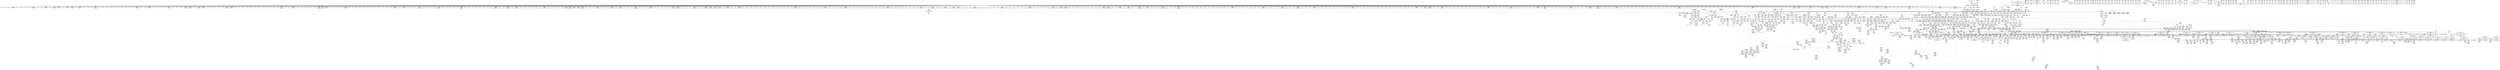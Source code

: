 digraph {
	CE0x45c0ad0 [shape=record,shape=Mrecord,label="{CE0x45c0ad0|selinux_inode_permission:tmp34|security/selinux/hooks.c,2857|*SummSource*}"]
	CE0x461fe90 [shape=record,shape=Mrecord,label="{CE0x461fe90|file_mask_to_av:if.end23|*SummSink*}"]
	CE0x45b7a00 [shape=record,shape=Mrecord,label="{CE0x45b7a00|i32_8|*Constant*}"]
	CE0x4665650 [shape=record,shape=Mrecord,label="{CE0x4665650|COLLAPSED:_GCMRE___llvm_gcov_ctr147_internal_global_15_x_i64_zeroinitializer:_elem_0:default:}"]
	CE0x456ac20 [shape=record,shape=Mrecord,label="{CE0x456ac20|0:_i16,_12:_i32,_56:_i8*,_:_CRE_311,312_}"]
	CE0x460f760 [shape=record,shape=Mrecord,label="{CE0x460f760|avc_audit_required:tmp9|security/selinux/include/avc.h,94|*SummSink*}"]
	CE0x45dbe60 [shape=record,shape=Mrecord,label="{CE0x45dbe60|selinux_inode_permission:tmp39|security/selinux/hooks.c,2863|*SummSink*}"]
	CE0x45ffaa0 [shape=record,shape=Mrecord,label="{CE0x45ffaa0|file_mask_to_av:av.6|*SummSink*}"]
	CE0x45bc490 [shape=record,shape=Mrecord,label="{CE0x45bc490|avc_audit_required:conv|security/selinux/include/avc.h,76|*SummSink*}"]
	CE0x46919b0 [shape=record,shape=Mrecord,label="{CE0x46919b0|i64*_getelementptr_inbounds_(_11_x_i64_,_11_x_i64_*___llvm_gcov_ctr125,_i64_0,_i64_1)|*Constant*|*SummSink*}"]
	CE0x4562900 [shape=record,shape=Mrecord,label="{CE0x4562900|0:_i16,_12:_i32,_56:_i8*,_:_CRE_182,183_}"]
	CE0x45f0590 [shape=record,shape=Mrecord,label="{CE0x45f0590|file_mask_to_av:conv38|security/selinux/hooks.c,1889|*SummSink*}"]
	CE0x45f3640 [shape=record,shape=Mrecord,label="{CE0x45f3640|file_mask_to_av:conv45|security/selinux/hooks.c,1891|*SummSource*}"]
	CE0x4506350 [shape=record,shape=Mrecord,label="{CE0x4506350|selinux_inode_permission:tmp13|security/selinux/hooks.c,2838}"]
	CE0x45538f0 [shape=record,shape=Mrecord,label="{CE0x45538f0|file_mask_to_av:and4|security/selinux/hooks.c,1877|*SummSource*}"]
	CE0x4612360 [shape=record,shape=Mrecord,label="{CE0x4612360|cred_sid:tmp5|security/selinux/hooks.c,196|*SummSource*}"]
	CE0x4531a10 [shape=record,shape=Mrecord,label="{CE0x4531a10|_ret_void,_!dbg_!27722|include/linux/cred.h,175}"]
	CE0x45ca820 [shape=record,shape=Mrecord,label="{CE0x45ca820|selinux_inode_permission:sclass|security/selinux/hooks.c,2865|*SummSink*}"]
	CE0x450a520 [shape=record,shape=Mrecord,label="{CE0x450a520|selinux_inode_permission:tmp4|security/selinux/hooks.c,2838|*SummSink*}"]
	CE0x45b6840 [shape=record,shape=Mrecord,label="{CE0x45b6840|file_mask_to_av:tmp3|security/selinux/hooks.c,1874|*SummSink*}"]
	CE0x45f2ff0 [shape=record,shape=Mrecord,label="{CE0x45f2ff0|file_mask_to_av:or44|security/selinux/hooks.c,1891|*SummSource*}"]
	CE0x45ce0e0 [shape=record,shape=Mrecord,label="{CE0x45ce0e0|selinux_inode_permission:tobool34|security/selinux/hooks.c,2867}"]
	CE0x46384f0 [shape=record,shape=Mrecord,label="{CE0x46384f0|get_current:tmp}"]
	CE0x4696700 [shape=record,shape=Mrecord,label="{CE0x4696700|current_sid:tmp5|security/selinux/hooks.c,218|*SummSource*}"]
	CE0x4604ad0 [shape=record,shape=Mrecord,label="{CE0x4604ad0|file_mask_to_av:or8|security/selinux/hooks.c,1878|*SummSource*}"]
	CE0x46085a0 [shape=record,shape=Mrecord,label="{CE0x46085a0|i64*_getelementptr_inbounds_(_5_x_i64_,_5_x_i64_*___llvm_gcov_ctr155,_i64_0,_i64_4)|*Constant*}"]
	CE0x460ce70 [shape=record,shape=Mrecord,label="{CE0x460ce70|file_mask_to_av:if.then28|*SummSink*}"]
	CE0x45268c0 [shape=record,shape=Mrecord,label="{CE0x45268c0|selinux_inode_permission:tmp24|security/selinux/hooks.c,2853|*SummSink*}"]
	CE0x45b92e0 [shape=record,shape=Mrecord,label="{CE0x45b92e0|file_mask_to_av:conv22|security/selinux/hooks.c,1883}"]
	CE0x45b9880 [shape=record,shape=Mrecord,label="{CE0x45b9880|file_mask_to_av:av.2|*SummSource*}"]
	CE0x469a560 [shape=record,shape=Mrecord,label="{CE0x469a560|current_sid:tmp12|security/selinux/hooks.c,218|*SummSink*}"]
	CE0x45bd5e0 [shape=record,shape=Mrecord,label="{CE0x45bd5e0|selinux_inode_permission:conv|security/selinux/hooks.c,2857|*SummSource*}"]
	CE0x460b480 [shape=record,shape=Mrecord,label="{CE0x460b480|file_mask_to_av:tmp33|security/selinux/hooks.c,1885|*SummSink*}"]
	CE0x4560240 [shape=record,shape=Mrecord,label="{CE0x4560240|0:_i16,_12:_i32,_56:_i8*,_:_CRE_151,152_}"]
	CE0x450f130 [shape=record,shape=Mrecord,label="{CE0x450f130|selinux_inode_permission:do.body21}"]
	CE0x45f72f0 [shape=record,shape=Mrecord,label="{CE0x45f72f0|i64*_getelementptr_inbounds_(_26_x_i64_,_26_x_i64_*___llvm_gcov_ctr231,_i64_0,_i64_23)|*Constant*|*SummSource*}"]
	CE0x456f130 [shape=record,shape=Mrecord,label="{CE0x456f130|0:_i16,_12:_i32,_56:_i8*,_:_CRE_484,485_}"]
	CE0x4574500 [shape=record,shape=Mrecord,label="{CE0x4574500|0:_i16,_12:_i32,_56:_i8*,_:_CRE_598,599_}"]
	CE0x4603fc0 [shape=record,shape=Mrecord,label="{CE0x4603fc0|avc_audit_required:tmp9|security/selinux/include/avc.h,94|*SummSource*}"]
	CE0x4607b00 [shape=record,shape=Mrecord,label="{CE0x4607b00|i64*_getelementptr_inbounds_(_5_x_i64_,_5_x_i64_*___llvm_gcov_ctr155,_i64_0,_i64_3)|*Constant*|*SummSource*}"]
	CE0x45c6260 [shape=record,shape=Mrecord,label="{CE0x45c6260|selinux_inode_permission:lnot41|security/selinux/hooks.c,2869|*SummSink*}"]
	CE0x4666f70 [shape=record,shape=Mrecord,label="{CE0x4666f70|avc_audit_required:tmp13|security/selinux/include/avc.h,94|*SummSource*}"]
	CE0x4608470 [shape=record,shape=Mrecord,label="{CE0x4608470|_call_void___invalid_creds(%struct.cred*_%cred,_i8*_%file,_i32_%line)_#10,_!dbg_!27721|include/linux/cred.h,174}"]
	CE0x4534950 [shape=record,shape=Mrecord,label="{CE0x4534950|i64_11|*Constant*}"]
	CE0x451eac0 [shape=record,shape=Mrecord,label="{CE0x451eac0|selinux_inode_permission:tmp17|security/selinux/hooks.c,2838}"]
	CE0x4523420 [shape=record,shape=Mrecord,label="{CE0x4523420|selinux_inode_permission:tmp3}"]
	CE0x460e310 [shape=record,shape=Mrecord,label="{CE0x460e310|file_mask_to_av:and1|security/selinux/hooks.c,1875|*SummSource*}"]
	CE0x45df360 [shape=record,shape=Mrecord,label="{CE0x45df360|i64_20|*Constant*}"]
	CE0x461bf20 [shape=record,shape=Mrecord,label="{CE0x461bf20|i32_16384|*Constant*}"]
	CE0x462f3f0 [shape=record,shape=Mrecord,label="{CE0x462f3f0|audit_inode_permission:i_security|security/selinux/hooks.c,2823|*SummSource*}"]
	CE0x45bcb30 [shape=record,shape=Mrecord,label="{CE0x45bcb30|selinux_inode_permission:lnot25|security/selinux/hooks.c,2857|*SummSource*}"]
	CE0x45cb1b0 [shape=record,shape=Mrecord,label="{CE0x45cb1b0|selinux_inode_permission:call33|security/selinux/hooks.c,2865|*SummSource*}"]
	CE0x466a090 [shape=record,shape=Mrecord,label="{CE0x466a090|avc_audit_required:tmp15|security/selinux/include/avc.h,94}"]
	CE0x460fb70 [shape=record,shape=Mrecord,label="{CE0x460fb70|file_mask_to_av:tmp32|security/selinux/hooks.c,1885|*SummSource*}"]
	CE0x4574c80 [shape=record,shape=Mrecord,label="{CE0x4574c80|0:_i16,_12:_i32,_56:_i8*,_:_CRE_604,605_}"]
	CE0x450c6c0 [shape=record,shape=Mrecord,label="{CE0x450c6c0|get_current:tmp1}"]
	CE0x460ae90 [shape=record,shape=Mrecord,label="{CE0x460ae90|_call_void_mcount()_#3|*SummSink*}"]
	CE0x4523630 [shape=record,shape=Mrecord,label="{CE0x4523630|selinux_inode_permission:tmp3|*SummSource*}"]
	CE0x466aaa0 [shape=record,shape=Mrecord,label="{CE0x466aaa0|i32_10|*Constant*}"]
	CE0x46172b0 [shape=record,shape=Mrecord,label="{CE0x46172b0|audit_inode_permission:u|security/selinux/hooks.c,2827|*SummSink*}"]
	CE0x457ee40 [shape=record,shape=Mrecord,label="{CE0x457ee40|0:_i16,_12:_i32,_56:_i8*,_:_CRE_928,929_}"]
	CE0x4560600 [shape=record,shape=Mrecord,label="{CE0x4560600|0:_i16,_12:_i32,_56:_i8*,_:_CRE_154,155_}"]
	CE0x451eef0 [shape=record,shape=Mrecord,label="{CE0x451eef0|selinux_inode_permission:tmp17|security/selinux/hooks.c,2838|*SummSink*}"]
	CE0x4633820 [shape=record,shape=Mrecord,label="{CE0x4633820|file_mask_to_av:av.4|*SummSink*}"]
	CE0x461fa80 [shape=record,shape=Mrecord,label="{CE0x461fa80|avc_audit_required:and|security/selinux/include/avc.h,75|*SummSink*}"]
	CE0x45df980 [shape=record,shape=Mrecord,label="{CE0x45df980|i64_20|*Constant*|*SummSink*}"]
	CE0x4568060 [shape=record,shape=Mrecord,label="{CE0x4568060|0:_i16,_12:_i32,_56:_i8*,_:_CRE_276,277_}"]
	CE0x4579840 [shape=record,shape=Mrecord,label="{CE0x4579840|0:_i16,_12:_i32,_56:_i8*,_:_CRE_840,848_|*MultipleSource*|Function::selinux_inode_permission&Arg::inode::|security/selinux/hooks.c,2857}"]
	CE0x4674b10 [shape=record,shape=Mrecord,label="{CE0x4674b10|avc_audit_required:tmp26|security/selinux/include/avc.h,97|*SummSource*}"]
	CE0x45c2850 [shape=record,shape=Mrecord,label="{CE0x45c2850|selinux_inode_permission:call31|security/selinux/hooks.c,2862|*SummSink*}"]
	CE0x45b1530 [shape=record,shape=Mrecord,label="{CE0x45b1530|file_mask_to_av:and26|security/selinux/hooks.c,1886|*SummSource*}"]
	CE0x461f9d0 [shape=record,shape=Mrecord,label="{CE0x461f9d0|file_mask_to_av:tmp22|security/selinux/hooks.c,1881|*SummSource*}"]
	CE0x462fa70 [shape=record,shape=Mrecord,label="{CE0x462fa70|file_mask_to_av:tmp37|security/selinux/hooks.c,1886|*SummSource*}"]
	CE0x46978b0 [shape=record,shape=Mrecord,label="{CE0x46978b0|current_sid:land.lhs.true2|*SummSink*}"]
	CE0x45b37e0 [shape=record,shape=Mrecord,label="{CE0x45b37e0|current_sid:tmp4|security/selinux/hooks.c,218|*SummSource*}"]
	CE0x460c1a0 [shape=record,shape=Mrecord,label="{CE0x460c1a0|file_mask_to_av:tmp30}"]
	CE0x466a560 [shape=record,shape=Mrecord,label="{CE0x466a560|avc_audit_required:if.end15|*SummSink*}"]
	CE0x45f9c40 [shape=record,shape=Mrecord,label="{CE0x45f9c40|selinux_inode_permission:retval.0}"]
	CE0x466b7a0 [shape=record,shape=Mrecord,label="{CE0x466b7a0|avc_audit_required:if.end15}"]
	CE0x466b0c0 [shape=record,shape=Mrecord,label="{CE0x466b0c0|avc_audit_required:tmp15|security/selinux/include/avc.h,94|*SummSink*}"]
	CE0x45bd290 [shape=record,shape=Mrecord,label="{CE0x45bd290|selinux_inode_permission:lnot.ext|security/selinux/hooks.c,2857|*SummSink*}"]
	CE0x4663e60 [shape=record,shape=Mrecord,label="{CE0x4663e60|cred_sid:bb|*SummSource*}"]
	CE0x4634e10 [shape=record,shape=Mrecord,label="{CE0x4634e10|current_sid:call4|security/selinux/hooks.c,218|*SummSink*}"]
	CE0x4559ef0 [shape=record,shape=Mrecord,label="{CE0x4559ef0|selinux_inode_permission:tmp46|security/selinux/hooks.c,2870}"]
	CE0x45d7100 [shape=record,shape=Mrecord,label="{CE0x45d7100|selinux_inode_permission:conv29|security/selinux/hooks.c,2860|*SummSource*}"]
	CE0x457bb00 [shape=record,shape=Mrecord,label="{CE0x457bb00|0:_i16,_12:_i32,_56:_i8*,_:_CRE_887,888_}"]
	CE0x4558bb0 [shape=record,shape=Mrecord,label="{CE0x4558bb0|selinux_inode_permission:tmp42|security/selinux/hooks.c,2869|*SummSource*}"]
	CE0x4631a70 [shape=record,shape=Mrecord,label="{CE0x4631a70|i64*_getelementptr_inbounds_(_28_x_i64_,_28_x_i64_*___llvm_gcov_ctr232,_i64_0,_i64_19)|*Constant*|*SummSource*}"]
	CE0x45f5690 [shape=record,shape=Mrecord,label="{CE0x45f5690|selinux_inode_permission:tmp50|security/selinux/hooks.c,2873|*SummSink*}"]
	CE0x4575e00 [shape=record,shape=Mrecord,label="{CE0x4575e00|0:_i16,_12:_i32,_56:_i8*,_:_CRE_618,619_}"]
	CE0x4571d00 [shape=record,shape=Mrecord,label="{CE0x4571d00|0:_i16,_12:_i32,_56:_i8*,_:_CRE_566,567_}"]
	CE0x461b0f0 [shape=record,shape=Mrecord,label="{CE0x461b0f0|file_mask_to_av:and|security/selinux/hooks.c,1874|*SummSource*}"]
	CE0x4631180 [shape=record,shape=Mrecord,label="{CE0x4631180|file_mask_to_av:tmp34|security/selinux/hooks.c,1886|*SummSink*}"]
	CE0x467e210 [shape=record,shape=Mrecord,label="{CE0x467e210|avc_audit_required:audited.2|*SummSource*}"]
	CE0x45d4210 [shape=record,shape=Mrecord,label="{CE0x45d4210|28:_i32,_32:_i16,_:_CRE_113,114_}"]
	CE0x450cec0 [shape=record,shape=Mrecord,label="{CE0x450cec0|selinux_inode_permission:entry|*SummSource*}"]
	CE0x451a6d0 [shape=record,shape=Mrecord,label="{CE0x451a6d0|audit_inode_permission:result|Function::audit_inode_permission&Arg::result::|*SummSink*}"]
	CE0x457e940 [shape=record,shape=Mrecord,label="{CE0x457e940|0:_i16,_12:_i32,_56:_i8*,_:_CRE_924,925_}"]
	CE0x45549c0 [shape=record,shape=Mrecord,label="{CE0x45549c0|slow_avc_audit:result|Function::slow_avc_audit&Arg::result::|*SummSink*}"]
	CE0x455f700 [shape=record,shape=Mrecord,label="{CE0x455f700|0:_i16,_12:_i32,_56:_i8*,_:_CRE_142,143_}"]
	CE0x457b240 [shape=record,shape=Mrecord,label="{CE0x457b240|0:_i16,_12:_i32,_56:_i8*,_:_CRE_880,881_}"]
	CE0x457da40 [shape=record,shape=Mrecord,label="{CE0x457da40|0:_i16,_12:_i32,_56:_i8*,_:_CRE_912,913_}"]
	CE0x455c180 [shape=record,shape=Mrecord,label="{CE0x455c180|selinux_inode_permission:tmp48|security/selinux/hooks.c,2872|*SummSink*}"]
	CE0x4576080 [shape=record,shape=Mrecord,label="{CE0x4576080|0:_i16,_12:_i32,_56:_i8*,_:_CRE_620,621_}"]
	CE0x462b750 [shape=record,shape=Mrecord,label="{CE0x462b750|file_mask_to_av:if.then2|*SummSource*}"]
	CE0x4580a70 [shape=record,shape=Mrecord,label="{CE0x4580a70|0:_i16,_12:_i32,_56:_i8*,_:_CRE_983,984_}"]
	CE0x456a9a0 [shape=record,shape=Mrecord,label="{CE0x456a9a0|0:_i16,_12:_i32,_56:_i8*,_:_CRE_309,310_}"]
	CE0x45e1530 [shape=record,shape=Mrecord,label="{CE0x45e1530|file_mask_to_av:tmp44|security/selinux/hooks.c,1889|*SummSource*}"]
	CE0x46a38c0 [shape=record,shape=Mrecord,label="{CE0x46a38c0|i8*_getelementptr_inbounds_(_45_x_i8_,_45_x_i8_*_.str12,_i32_0,_i32_0)|*Constant*}"]
	CE0x466fb80 [shape=record,shape=Mrecord,label="{CE0x466fb80|avc_audit_required:tmp16|security/selinux/include/avc.h,94|*SummSink*}"]
	CE0x4519920 [shape=record,shape=Mrecord,label="{CE0x4519920|__validate_creds:if.end|*SummSink*}"]
	CE0x45d7fc0 [shape=record,shape=Mrecord,label="{CE0x45d7fc0|file_mask_to_av:entry|*SummSource*}"]
	CE0x456d350 [shape=record,shape=Mrecord,label="{CE0x456d350|avc_audit_required:deniedp|Function::avc_audit_required&Arg::deniedp::|*SummSource*}"]
	CE0x457a700 [shape=record,shape=Mrecord,label="{CE0x457a700|0:_i16,_12:_i32,_56:_i8*,_:_CRE_871,872_}"]
	CE0x461d040 [shape=record,shape=Mrecord,label="{CE0x461d040|file_mask_to_av:if.end10|*SummSink*}"]
	CE0x457e6c0 [shape=record,shape=Mrecord,label="{CE0x457e6c0|0:_i16,_12:_i32,_56:_i8*,_:_CRE_922,923_}"]
	CE0x4502ef0 [shape=record,shape=Mrecord,label="{CE0x4502ef0|i1_true|*Constant*|*SummSource*}"]
	CE0x45c9370 [shape=record,shape=Mrecord,label="{CE0x45c9370|selinux_inode_permission:i_mode|security/selinux/hooks.c,2860|*SummSource*}"]
	CE0x4568f60 [shape=record,shape=Mrecord,label="{CE0x4568f60|0:_i16,_12:_i32,_56:_i8*,_:_CRE_288,289_}"]
	CE0x45b6ac0 [shape=record,shape=Mrecord,label="{CE0x45b6ac0|file_mask_to_av:tmp4|security/selinux/hooks.c,1874|*SummSource*}"]
	CE0x45efa70 [shape=record,shape=Mrecord,label="{CE0x45efa70|file_mask_to_av:conv36|security/selinux/hooks.c,1889|*SummSink*}"]
	CE0x4506840 [shape=record,shape=Mrecord,label="{CE0x4506840|selinux_inode_permission:tmp14|security/selinux/hooks.c,2838|*SummSource*}"]
	CE0x4675410 [shape=record,shape=Mrecord,label="{CE0x4675410|avc_audit_required:tmp27|security/selinux/include/avc.h,99}"]
	CE0x45cd550 [shape=record,shape=Mrecord,label="{CE0x45cd550|avc_has_perm_noaudit:flags|Function::avc_has_perm_noaudit&Arg::flags::|*SummSink*}"]
	CE0x45d4930 [shape=record,shape=Mrecord,label="{CE0x45d4930|28:_i32,_32:_i16,_:_CRE_119,120_}"]
	CE0x454a230 [shape=record,shape=Mrecord,label="{CE0x454a230|i64*_getelementptr_inbounds_(_28_x_i64_,_28_x_i64_*___llvm_gcov_ctr232,_i64_0,_i64_5)|*Constant*}"]
	CE0x450a780 [shape=record,shape=Mrecord,label="{CE0x450a780|i64_0|*Constant*|*SummSource*}"]
	CE0x45711c0 [shape=record,shape=Mrecord,label="{CE0x45711c0|0:_i16,_12:_i32,_56:_i8*,_:_CRE_557,558_}"]
	CE0x466d380 [shape=record,shape=Mrecord,label="{CE0x466d380|avc_audit_required:audited.0|*SummSink*}"]
	CE0x454e170 [shape=record,shape=Mrecord,label="{CE0x454e170|cred_sid:tmp|*SummSource*}"]
	CE0x454ae80 [shape=record,shape=Mrecord,label="{CE0x454ae80|cred_sid:tmp3|*SummSource*}"]
	CE0x46a4800 [shape=record,shape=Mrecord,label="{CE0x46a4800|current_sid:tmp18|security/selinux/hooks.c,218|*SummSink*}"]
	CE0x4547ac0 [shape=record,shape=Mrecord,label="{CE0x4547ac0|selinux_inode_permission:tmp15|security/selinux/hooks.c,2838|*SummSource*}"]
	CE0x45199e0 [shape=record,shape=Mrecord,label="{CE0x45199e0|i64*_getelementptr_inbounds_(_5_x_i64_,_5_x_i64_*___llvm_gcov_ctr155,_i64_0,_i64_0)|*Constant*}"]
	CE0x451be60 [shape=record,shape=Mrecord,label="{CE0x451be60|selinux_inode_permission:tmp8|security/selinux/hooks.c,2838|*SummSink*}"]
	"CONST[source:0(mediator),value:0(static)][purpose:{operation}][SnkIdx:3]"
	CE0x45cbcb0 [shape=record,shape=Mrecord,label="{CE0x45cbcb0|avc_has_perm_noaudit:entry|*SummSink*}"]
	CE0x467d270 [shape=record,shape=Mrecord,label="{CE0x467d270|i64*_getelementptr_inbounds_(_15_x_i64_,_15_x_i64_*___llvm_gcov_ctr147,_i64_0,_i64_13)|*Constant*|*SummSink*}"]
	CE0x46704f0 [shape=record,shape=Mrecord,label="{CE0x46704f0|avc_audit_required:if.end14|*SummSource*}"]
	CE0x452b3b0 [shape=record,shape=Mrecord,label="{CE0x452b3b0|selinux_inode_permission:tmp10|security/selinux/hooks.c,2838|*SummSink*}"]
	CE0x450e0d0 [shape=record,shape=Mrecord,label="{CE0x450e0d0|selinux_inode_permission:avd|security/selinux/hooks.c, 2844|*SummSink*}"]
	CE0x45f6060 [shape=record,shape=Mrecord,label="{CE0x45f6060|selinux_inode_permission:tmp52|security/selinux/hooks.c,2873|*SummSource*}"]
	CE0x4575f40 [shape=record,shape=Mrecord,label="{CE0x4575f40|0:_i16,_12:_i32,_56:_i8*,_:_CRE_619,620_}"]
	CE0x45514b0 [shape=record,shape=Mrecord,label="{CE0x45514b0|avc_audit_required:land.lhs.true}"]
	CE0x467f5c0 [shape=record,shape=Mrecord,label="{CE0x467f5c0|avc_audit_required:tmp33|security/selinux/include/avc.h,100|*SummSink*}"]
	CE0x4667f10 [shape=record,shape=Mrecord,label="{CE0x4667f10|i32_3|*Constant*}"]
	CE0x45bfc20 [shape=record,shape=Mrecord,label="{CE0x45bfc20|selinux_inode_permission:tmp31|security/selinux/hooks.c,2857|*SummSink*}"]
	CE0x4620db0 [shape=record,shape=Mrecord,label="{CE0x4620db0|avc_audit_required:auditdeny3|security/selinux/include/avc.h,77}"]
	CE0x45be2f0 [shape=record,shape=Mrecord,label="{CE0x45be2f0|selinux_inode_permission:tmp58|security/selinux/hooks.c,2876|*SummSink*}"]
	CE0x45c6de0 [shape=record,shape=Mrecord,label="{CE0x45c6de0|selinux_inode_permission:lnot.ext44|security/selinux/hooks.c,2869|*SummSink*}"]
	CE0x462adf0 [shape=record,shape=Mrecord,label="{CE0x462adf0|file_mask_to_av:if.end32|*SummSource*}"]
	CE0x4521530 [shape=record,shape=Mrecord,label="{CE0x4521530|selinux_inode_permission:tmp28|security/selinux/hooks.c,2855}"]
	CE0x45f00e0 [shape=record,shape=Mrecord,label="{CE0x45f00e0|file_mask_to_av:conv38|security/selinux/hooks.c,1889}"]
	CE0x45acad0 [shape=record,shape=Mrecord,label="{CE0x45acad0|get_current:tmp4|./arch/x86/include/asm/current.h,14|*SummSource*}"]
	CE0x4516190 [shape=record,shape=Mrecord,label="{CE0x4516190|avc_audit_required:tobool10|security/selinux/include/avc.h,96|*SummSink*}"]
	CE0x4635940 [shape=record,shape=Mrecord,label="{CE0x4635940|current_sid:cred|security/selinux/hooks.c,218|*SummSink*}"]
	CE0x46283f0 [shape=record,shape=Mrecord,label="{CE0x46283f0|avc_audit_required:tmp3|security/selinux/include/avc.h,76|*SummSource*}"]
	CE0x45b0fb0 [shape=record,shape=Mrecord,label="{CE0x45b0fb0|GLOBAL:current_task|Global_var:current_task}"]
	CE0x457c500 [shape=record,shape=Mrecord,label="{CE0x457c500|0:_i16,_12:_i32,_56:_i8*,_:_CRE_895,896_}"]
	CE0x45de9d0 [shape=record,shape=Mrecord,label="{CE0x45de9d0|file_mask_to_av:and33|security/selinux/hooks.c,1888}"]
	CE0x45c5860 [shape=record,shape=Mrecord,label="{CE0x45c5860|avc_audit_required:requested|Function::avc_audit_required&Arg::requested::|*SummSink*}"]
	CE0x4609bb0 [shape=record,shape=Mrecord,label="{CE0x4609bb0|__validate_creds:tmp9|include/linux/cred.h,175}"]
	CE0x4533680 [shape=record,shape=Mrecord,label="{CE0x4533680|selinux_inode_permission:frombool|security/selinux/hooks.c,2848|*SummSink*}"]
	CE0x4532490 [shape=record,shape=Mrecord,label="{CE0x4532490|i32_4|*Constant*}"]
	CE0x45f8420 [shape=record,shape=Mrecord,label="{CE0x45f8420|selinux_inode_permission:tmp55|security/selinux/hooks.c,2875}"]
	CE0x45d8740 [shape=record,shape=Mrecord,label="{CE0x45d8740|file_mask_to_av:mask|Function::file_mask_to_av&Arg::mask::|*SummSource*}"]
	CE0x45cd670 [shape=record,shape=Mrecord,label="{CE0x45cd670|_ret_i32_%rc.0,_!dbg_!27793|security/selinux/avc.c,744}"]
	CE0x4617400 [shape=record,shape=Mrecord,label="{CE0x4617400|audit_inode_permission:call|security/selinux/hooks.c,2829}"]
	CE0x45d8ea0 [shape=record,shape=Mrecord,label="{CE0x45d8ea0|GLOBAL:cred_sid|*Constant*}"]
	CE0x4690700 [shape=record,shape=Mrecord,label="{CE0x4690700|audit_inode_permission:tmp12|security/selinux/hooks.c,2833|*SummSource*}"]
	CE0x46285c0 [shape=record,shape=Mrecord,label="{CE0x46285c0|file_mask_to_av:if.end39}"]
	CE0x4637800 [shape=record,shape=Mrecord,label="{CE0x4637800|current_sid:sid|security/selinux/hooks.c,220|*SummSource*}"]
	CE0x4614980 [shape=record,shape=Mrecord,label="{CE0x4614980|file_mask_to_av:if.end|*SummSink*}"]
	CE0x45cc680 [shape=record,shape=Mrecord,label="{CE0x45cc680|avc_has_perm_noaudit:tclass|Function::avc_has_perm_noaudit&Arg::tclass::|*SummSource*}"]
	CE0x4555a80 [shape=record,shape=Mrecord,label="{CE0x4555a80|audit_inode_permission:tmp5|security/selinux/hooks.c,2829}"]
	CE0x4564f20 [shape=record,shape=Mrecord,label="{CE0x4564f20|0:_i16,_12:_i32,_56:_i8*,_:_CRE_224,232_|*MultipleSource*|Function::selinux_inode_permission&Arg::inode::|security/selinux/hooks.c,2857}"]
	CE0x4573240 [shape=record,shape=Mrecord,label="{CE0x4573240|0:_i16,_12:_i32,_56:_i8*,_:_CRE_583,584_}"]
	CE0x456ec30 [shape=record,shape=Mrecord,label="{CE0x456ec30|0:_i16,_12:_i32,_56:_i8*,_:_CRE_480,481_}"]
	CE0x45326a0 [shape=record,shape=Mrecord,label="{CE0x45326a0|i32_4|*Constant*|*SummSink*}"]
	CE0x45db730 [shape=record,shape=Mrecord,label="{CE0x45db730|28:_i32,_32:_i16,_:_CRE_102,103_}"]
	CE0x58720d0 [shape=record,shape=Mrecord,label="{CE0x58720d0|selinux_inode_permission:tobool|security/selinux/hooks.c,2838|*SummSource*}"]
	CE0x4613030 [shape=record,shape=Mrecord,label="{CE0x4613030|file_mask_to_av:if.else}"]
	CE0x45b98f0 [shape=record,shape=Mrecord,label="{CE0x45b98f0|file_mask_to_av:av.2|*SummSink*}"]
	CE0x45d8390 [shape=record,shape=Mrecord,label="{CE0x45d8390|file_mask_to_av:mode|Function::file_mask_to_av&Arg::mode::|*SummSink*}"]
	CE0x4581620 [shape=record,shape=Mrecord,label="{CE0x4581620|i32_512|*Constant*|*SummSink*}"]
	CE0x4517080 [shape=record,shape=Mrecord,label="{CE0x4517080|avc_audit_required:tmp23|security/selinux/include/avc.h,96}"]
	CE0x4618e00 [shape=record,shape=Mrecord,label="{CE0x4618e00|file_mask_to_av:cmp|security/selinux/hooks.c,1874|*SummSink*}"]
	CE0x4664580 [shape=record,shape=Mrecord,label="{CE0x4664580|avc_audit_required:tmp1}"]
	CE0x45f3190 [shape=record,shape=Mrecord,label="{CE0x45f3190|file_mask_to_av:av.6}"]
	CE0x4545780 [shape=record,shape=Mrecord,label="{CE0x4545780|selinux_inode_permission:bb}"]
	CE0x4693150 [shape=record,shape=Mrecord,label="{CE0x4693150|audit_inode_permission:tmp14|security/selinux/hooks.c,2834|*SummSource*}"]
	CE0x4682380 [shape=record,shape=Mrecord,label="{CE0x4682380|_ret_i32_%retval.0,_!dbg_!27757|security/selinux/avc.c,490|*SummSource*}"]
	CE0x46000b0 [shape=record,shape=Mrecord,label="{CE0x46000b0|file_mask_to_av:tmp52|*SummSource*}"]
	CE0x4562040 [shape=record,shape=Mrecord,label="{CE0x4562040|0:_i16,_12:_i32,_56:_i8*,_:_CRE_175,176_}"]
	"CONST[source:1(input),value:2(dynamic)][purpose:{operation}][SrcIdx:27]"
	CE0x469ff00 [shape=record,shape=Mrecord,label="{CE0x469ff00|current_sid:tmp8|security/selinux/hooks.c,218}"]
	CE0x45daa20 [shape=record,shape=Mrecord,label="{CE0x45daa20|28:_i32,_32:_i16,_:_CRE_91,92_}"]
	CE0x4696550 [shape=record,shape=Mrecord,label="{CE0x4696550|GLOBAL:__llvm_gcov_ctr125|Global_var:__llvm_gcov_ctr125|*SummSink*}"]
	CE0x45677a0 [shape=record,shape=Mrecord,label="{CE0x45677a0|0:_i16,_12:_i32,_56:_i8*,_:_CRE_269,270_}"]
	CE0x457b880 [shape=record,shape=Mrecord,label="{CE0x457b880|0:_i16,_12:_i32,_56:_i8*,_:_CRE_885,886_}"]
	CE0x45aea20 [shape=record,shape=Mrecord,label="{CE0x45aea20|GLOBAL:llvm.expect.i64|*Constant*}"]
	CE0x4549850 [shape=record,shape=Mrecord,label="{CE0x4549850|0:_i32,_4:_i32,_8:_i32,_12:_i32,_:_CMRE_8,12_|*MultipleSource*|security/selinux/hooks.c,196|*LoadInst*|security/selinux/hooks.c,196|security/selinux/hooks.c,197}"]
	CE0x4626ad0 [shape=record,shape=Mrecord,label="{CE0x4626ad0|audit_inode_permission:if.then}"]
	CE0x45cbd70 [shape=record,shape=Mrecord,label="{CE0x45cbd70|avc_has_perm_noaudit:tclass|Function::avc_has_perm_noaudit&Arg::tclass::}"]
	CE0x456d700 [shape=record,shape=Mrecord,label="{CE0x456d700|_ret_i32_%audited.2,_!dbg_!27748|security/selinux/include/avc.h,101|*SummSource*}"]
	CE0x461c880 [shape=record,shape=Mrecord,label="{CE0x461c880|file_mask_to_av:tmp20|security/selinux/hooks.c,1880|*SummSource*}"]
	CE0x45d9030 [shape=record,shape=Mrecord,label="{CE0x45d9030|28:_i32,_32:_i16,_:_CRE_69,70_}"]
	CE0x45f8f60 [shape=record,shape=Mrecord,label="{CE0x45f8f60|selinux_inode_permission:tmp56|security/selinux/hooks.c,2875|*SummSource*}"]
	CE0x45f0d70 [shape=record,shape=Mrecord,label="{CE0x45f0d70|file_mask_to_av:and40|security/selinux/hooks.c,1890|*SummSink*}"]
	CE0x4579e10 [shape=record,shape=Mrecord,label="{CE0x4579e10|0:_i16,_12:_i32,_56:_i8*,_:_CRE_865,866_}"]
	CE0x45af7a0 [shape=record,shape=Mrecord,label="{CE0x45af7a0|GLOBAL:__llvm_gcov_ctr155|Global_var:__llvm_gcov_ctr155}"]
	CE0x4618cd0 [shape=record,shape=Mrecord,label="{CE0x4618cd0|file_mask_to_av:cmp|security/selinux/hooks.c,1874}"]
	CE0x468d8a0 [shape=record,shape=Mrecord,label="{CE0x468d8a0|audit_inode_permission:retval.0}"]
	CE0x454fbf0 [shape=record,shape=Mrecord,label="{CE0x454fbf0|i64_8192|*Constant*|*SummSource*}"]
	CE0x45261f0 [shape=record,shape=Mrecord,label="{CE0x45261f0|selinux_inode_permission:tmp24|security/selinux/hooks.c,2853|*SummSource*}"]
	CE0x450dff0 [shape=record,shape=Mrecord,label="{CE0x450dff0|selinux_inode_permission:avd|security/selinux/hooks.c, 2844}"]
	CE0x4522af0 [shape=record,shape=Mrecord,label="{CE0x4522af0|selinux_inode_permission:return|*SummSink*}"]
	CE0x45c9530 [shape=record,shape=Mrecord,label="{CE0x45c9530|selinux_inode_permission:i_mode|security/selinux/hooks.c,2860|*SummSink*}"]
	CE0x5192e80 [shape=record,shape=Mrecord,label="{CE0x5192e80|selinux_inode_permission:if.end49}"]
	CE0x4507e70 [shape=record,shape=Mrecord,label="{CE0x4507e70|selinux_inode_permission:and|security/selinux/hooks.c,2841|*SummSource*}"]
	CE0x45544e0 [shape=record,shape=Mrecord,label="{CE0x45544e0|slow_avc_audit:result|Function::slow_avc_audit&Arg::result::}"]
	CE0x4518ef0 [shape=record,shape=Mrecord,label="{CE0x4518ef0|_call_void_mcount()_#3}"]
	CE0x46337b0 [shape=record,shape=Mrecord,label="{CE0x46337b0|file_mask_to_av:av.4|*SummSource*}"]
	CE0x45bf8a0 [shape=record,shape=Mrecord,label="{CE0x45bf8a0|i64_15|*Constant*|*SummSource*}"]
	CE0x4666800 [shape=record,shape=Mrecord,label="{CE0x4666800|i32_-1|*Constant*|*SummSource*}"]
	CE0x4571a80 [shape=record,shape=Mrecord,label="{CE0x4571a80|0:_i16,_12:_i32,_56:_i8*,_:_CRE_564,565_}"]
	CE0x4619360 [shape=record,shape=Mrecord,label="{CE0x4619360|current_sid:entry}"]
	CE0x466ddb0 [shape=record,shape=Mrecord,label="{CE0x466ddb0|avc_audit_required:if.then11|*SummSink*}"]
	CE0x4625e10 [shape=record,shape=Mrecord,label="{CE0x4625e10|file_mask_to_av:conv14|security/selinux/hooks.c,1881}"]
	CE0x45770f0 [shape=record,shape=Mrecord,label="{CE0x45770f0|0:_i16,_12:_i32,_56:_i8*,_:_CRE_672,680_|*MultipleSource*|Function::selinux_inode_permission&Arg::inode::|security/selinux/hooks.c,2857}"]
	CE0x460ba40 [shape=record,shape=Mrecord,label="{CE0x460ba40|avc_audit_required:tmp12|*LoadInst*|security/selinux/include/avc.h,94|*SummSink*}"]
	CE0x4617390 [shape=record,shape=Mrecord,label="{CE0x4617390|audit_inode_permission:inode1|security/selinux/hooks.c,2827|*SummSink*}"]
	CE0x6161360 [shape=record,shape=Mrecord,label="{CE0x6161360|selinux_inode_permission:if.end28|*SummSink*}"]
	CE0x4629860 [shape=record,shape=Mrecord,label="{CE0x4629860|file_mask_to_av:if.then|*SummSource*}"]
	CE0x4543d40 [shape=record,shape=Mrecord,label="{CE0x4543d40|selinux_inode_permission:bb|*SummSink*}"]
	CE0x4578ab0 [shape=record,shape=Mrecord,label="{CE0x4578ab0|0:_i16,_12:_i32,_56:_i8*,_:_CRE_776,792_|*MultipleSource*|Function::selinux_inode_permission&Arg::inode::|security/selinux/hooks.c,2857}"]
	CE0x4627f50 [shape=record,shape=Mrecord,label="{CE0x4627f50|file_mask_to_av:or15|security/selinux/hooks.c,1881}"]
	CE0x4519c10 [shape=record,shape=Mrecord,label="{CE0x4519c10|audit_inode_permission:audited|Function::audit_inode_permission&Arg::audited::|*SummSink*}"]
	CE0x456ed70 [shape=record,shape=Mrecord,label="{CE0x456ed70|0:_i16,_12:_i32,_56:_i8*,_:_CRE_481,482_}"]
	CE0x45c83c0 [shape=record,shape=Mrecord,label="{CE0x45c83c0|i64_18|*Constant*|*SummSink*}"]
	CE0x45540e0 [shape=record,shape=Mrecord,label="{CE0x45540e0|GLOBAL:current_task|Global_var:current_task|*SummSink*}"]
	CE0x452a620 [shape=record,shape=Mrecord,label="{CE0x452a620|selinux_inode_permission:if.end53|*SummSource*}"]
	CE0x45cbc40 [shape=record,shape=Mrecord,label="{CE0x45cbc40|avc_has_perm_noaudit:entry|*SummSource*}"]
	CE0x4613530 [shape=record,shape=Mrecord,label="{CE0x4613530|_call_void_mcount()_#3|*SummSource*}"]
	CE0x4636cb0 [shape=record,shape=Mrecord,label="{CE0x4636cb0|current_sid:tmp23|security/selinux/hooks.c,218}"]
	CE0x4629270 [shape=record,shape=Mrecord,label="{CE0x4629270|COLLAPSED:_GCMRE___llvm_gcov_ctr125_internal_global_11_x_i64_zeroinitializer:_elem_0:default:}"]
	CE0x461eec0 [shape=record,shape=Mrecord,label="{CE0x461eec0|_call_void_mcount()_#3}"]
	CE0x45d32a0 [shape=record,shape=Mrecord,label="{CE0x45d32a0|28:_i32,_32:_i16,_:_CRE_64,65_}"]
	CE0x4500350 [shape=record,shape=Mrecord,label="{CE0x4500350|__validate_creds:if.then|*SummSource*}"]
	CE0x46672c0 [shape=record,shape=Mrecord,label="{CE0x46672c0|current_sid:tmp3}"]
	CE0x4636520 [shape=record,shape=Mrecord,label="{CE0x4636520|current_sid:tmp22|security/selinux/hooks.c,218}"]
	CE0x4544790 [shape=record,shape=Mrecord,label="{CE0x4544790|selinux_inode_permission:tmp}"]
	CE0x45c2ce0 [shape=record,shape=Mrecord,label="{CE0x45c2ce0|GLOBAL:cred_sid|*Constant*|*SummSink*}"]
	CE0x451f570 [shape=record,shape=Mrecord,label="{CE0x451f570|selinux_inode_permission:tmp18|security/selinux/hooks.c,2838|*SummSink*}"]
	CE0x466bf10 [shape=record,shape=Mrecord,label="{CE0x466bf10|avc_audit_required:tmp18|security/selinux/include/avc.h,95}"]
	CE0x45c7ab0 [shape=record,shape=Mrecord,label="{CE0x45c7ab0|selinux_inode_permission:tobool47|security/selinux/hooks.c,2869}"]
	CE0x45caca0 [shape=record,shape=Mrecord,label="{CE0x45caca0|selinux_inode_permission:tmp41|security/selinux/hooks.c,2865|*SummSource*}"]
	CE0x4682470 [shape=record,shape=Mrecord,label="{CE0x4682470|_ret_i32_%retval.0,_!dbg_!27757|security/selinux/avc.c,490|*SummSink*}"]
	CE0x4564ac0 [shape=record,shape=Mrecord,label="{CE0x4564ac0|0:_i16,_12:_i32,_56:_i8*,_:_CRE_208,210_|*MultipleSource*|Function::selinux_inode_permission&Arg::inode::|security/selinux/hooks.c,2857}"]
	CE0x467ca50 [shape=record,shape=Mrecord,label="{CE0x467ca50|avc_audit_required:audited.1|*SummSink*}"]
	CE0x45db270 [shape=record,shape=Mrecord,label="{CE0x45db270|28:_i32,_32:_i16,_:_CRE_98,99_}"]
	CE0x461ae10 [shape=record,shape=Mrecord,label="{CE0x461ae10|file_mask_to_av:and|security/selinux/hooks.c,1874}"]
	CE0x4543e60 [shape=record,shape=Mrecord,label="{CE0x4543e60|i64*_getelementptr_inbounds_(_26_x_i64_,_26_x_i64_*___llvm_gcov_ctr231,_i64_0,_i64_0)|*Constant*}"]
	CE0x4574780 [shape=record,shape=Mrecord,label="{CE0x4574780|0:_i16,_12:_i32,_56:_i8*,_:_CRE_600,601_}"]
	CE0x4576990 [shape=record,shape=Mrecord,label="{CE0x4576990|0:_i16,_12:_i32,_56:_i8*,_:_CRE_640,648_|*MultipleSource*|Function::selinux_inode_permission&Arg::inode::|security/selinux/hooks.c,2857}"]
	CE0x451f180 [shape=record,shape=Mrecord,label="{CE0x451f180|selinux_inode_permission:tmp18|security/selinux/hooks.c,2838}"]
	CE0x4578ca0 [shape=record,shape=Mrecord,label="{CE0x4578ca0|0:_i16,_12:_i32,_56:_i8*,_:_CRE_792,800_|*MultipleSource*|Function::selinux_inode_permission&Arg::inode::|security/selinux/hooks.c,2857}"]
	CE0x4619d10 [shape=record,shape=Mrecord,label="{CE0x4619d10|i32_16384|*Constant*|*SummSource*}"]
	CE0x4566760 [shape=record,shape=Mrecord,label="{CE0x4566760|0:_i16,_12:_i32,_56:_i8*,_:_CRE_256,257_}"]
	CE0x4531d70 [shape=record,shape=Mrecord,label="{CE0x4531d70|_ret_void,_!dbg_!27722|include/linux/cred.h,175|*SummSink*}"]
	CE0x45690a0 [shape=record,shape=Mrecord,label="{CE0x45690a0|0:_i16,_12:_i32,_56:_i8*,_:_CRE_289,290_}"]
	"CONST[source:0(mediator),value:2(dynamic)][purpose:{object}][SnkIdx:1]"
	CE0x45c9f50 [shape=record,shape=Mrecord,label="{CE0x45c9f50|selinux_inode_permission:tmp37|*LoadInst*|security/selinux/hooks.c,2860|*SummSink*}"]
	CE0x4532820 [shape=record,shape=Mrecord,label="{CE0x4532820|0:_i16,_12:_i32,_56:_i8*,_:_CRE_136,137_}"]
	CE0x4512c00 [shape=record,shape=Mrecord,label="{CE0x4512c00|selinux_inode_permission:tmp11|security/selinux/hooks.c,2838|*SummSink*}"]
	CE0x4570b50 [shape=record,shape=Mrecord,label="{CE0x4570b50|0:_i16,_12:_i32,_56:_i8*,_:_CRE_553,554_}"]
	CE0x457c640 [shape=record,shape=Mrecord,label="{CE0x457c640|0:_i16,_12:_i32,_56:_i8*,_:_CRE_896,897_}"]
	CE0x4504a10 [shape=record,shape=Mrecord,label="{CE0x4504a10|selinux_inode_permission:land.lhs.true2|*SummSink*}"]
	CE0x4566c60 [shape=record,shape=Mrecord,label="{CE0x4566c60|0:_i16,_12:_i32,_56:_i8*,_:_CRE_260,261_}"]
	CE0x4604c00 [shape=record,shape=Mrecord,label="{CE0x4604c00|file_mask_to_av:or8|security/selinux/hooks.c,1878|*SummSink*}"]
	CE0x4548f30 [shape=record,shape=Mrecord,label="{CE0x4548f30|cred_sid:sid|security/selinux/hooks.c,197|*SummSink*}"]
	CE0x4566620 [shape=record,shape=Mrecord,label="{CE0x4566620|0:_i16,_12:_i32,_56:_i8*,_:_CRE_255,256_}"]
	CE0x4627cd0 [shape=record,shape=Mrecord,label="{CE0x4627cd0|i64_512|*Constant*|*SummSink*}"]
	CE0x45d84a0 [shape=record,shape=Mrecord,label="{CE0x45d84a0|file_mask_to_av:mask|Function::file_mask_to_av&Arg::mask::}"]
	CE0x4613350 [shape=record,shape=Mrecord,label="{CE0x4613350|file_mask_to_av:if.end}"]
	CE0x4576d10 [shape=record,shape=Mrecord,label="{CE0x4576d10|0:_i16,_12:_i32,_56:_i8*,_:_CRE_656,664_|*MultipleSource*|Function::selinux_inode_permission&Arg::inode::|security/selinux/hooks.c,2857}"]
	CE0x45d9980 [shape=record,shape=Mrecord,label="{CE0x45d9980|28:_i32,_32:_i16,_:_CRE_77,78_}"]
	CE0x4618d40 [shape=record,shape=Mrecord,label="{CE0x4618d40|file_mask_to_av:cmp|security/selinux/hooks.c,1874|*SummSource*}"]
	CE0x457e580 [shape=record,shape=Mrecord,label="{CE0x457e580|0:_i16,_12:_i32,_56:_i8*,_:_CRE_921,922_}"]
	CE0x45eb8f0 [shape=record,shape=Mrecord,label="{CE0x45eb8f0|file_mask_to_av:conv36|security/selinux/hooks.c,1889|*SummSource*}"]
	CE0x454f1d0 [shape=record,shape=Mrecord,label="{CE0x454f1d0|__validate_creds:tmp3|include/linux/cred.h,173|*SummSource*}"]
	CE0x4631b20 [shape=record,shape=Mrecord,label="{CE0x4631b20|i64*_getelementptr_inbounds_(_28_x_i64_,_28_x_i64_*___llvm_gcov_ctr232,_i64_0,_i64_19)|*Constant*|*SummSink*}"]
	CE0x462ab50 [shape=record,shape=Mrecord,label="{CE0x462ab50|avc_audit_required:tobool2|security/selinux/include/avc.h,76|*SummSource*}"]
	CE0x4624fb0 [shape=record,shape=Mrecord,label="{CE0x4624fb0|avc_audit_required:tmp5|security/selinux/include/avc.h,76}"]
	CE0x4636090 [shape=record,shape=Mrecord,label="{CE0x4636090|i32_22|*Constant*}"]
	CE0x45300e0 [shape=record,shape=Mrecord,label="{CE0x45300e0|i64*_getelementptr_inbounds_(_26_x_i64_,_26_x_i64_*___llvm_gcov_ctr231,_i64_0,_i64_13)|*Constant*|*SummSource*}"]
	CE0x4637b50 [shape=record,shape=Mrecord,label="{CE0x4637b50|current_sid:tmp24|security/selinux/hooks.c,220|*SummSource*}"]
	CE0x46240c0 [shape=record,shape=Mrecord,label="{CE0x46240c0|avc_audit_required:tmp3|security/selinux/include/avc.h,76|*SummSink*}"]
	CE0x4602b40 [shape=record,shape=Mrecord,label="{CE0x4602b40|file_mask_to_av:tmp16|security/selinux/hooks.c,1878|*SummSink*}"]
	CE0x4666cf0 [shape=record,shape=Mrecord,label="{CE0x4666cf0|avc_audit_required:tmp13|security/selinux/include/avc.h,94}"]
	CE0x45bd7d0 [shape=record,shape=Mrecord,label="{CE0x45bd7d0|selinux_inode_permission:conv|security/selinux/hooks.c,2857|*SummSink*}"]
	CE0x45cd6e0 [shape=record,shape=Mrecord,label="{CE0x45cd6e0|avc_has_perm_noaudit:avd|Function::avc_has_perm_noaudit&Arg::avd::}"]
	CE0x4563d00 [shape=record,shape=Mrecord,label="{CE0x4563d00|0:_i16,_12:_i32,_56:_i8*,_:_CRE_198,199_}"]
	CE0x45c45c0 [shape=record,shape=Mrecord,label="{CE0x45c45c0|28:_i32,_32:_i16,_:_CRE_11,12_}"]
	CE0x4613220 [shape=record,shape=Mrecord,label="{CE0x4613220|file_mask_to_av:if.else|*SummSink*}"]
	CE0x46101e0 [shape=record,shape=Mrecord,label="{CE0x46101e0|file_mask_to_av:tmp33|security/selinux/hooks.c,1885|*SummSource*}"]
	CE0x46228b0 [shape=record,shape=Mrecord,label="{CE0x46228b0|file_mask_to_av:conv20|security/selinux/hooks.c,1883|*SummSource*}"]
	CE0x4522120 [shape=record,shape=Mrecord,label="{CE0x4522120|_call_void___validate_creds(%struct.cred*_%tmp19,_i8*_getelementptr_inbounds_(_25_x_i8_,_25_x_i8_*_.str3,_i32_0,_i32_0),_i32_2855)_#10,_!dbg_!27757|security/selinux/hooks.c,2855}"]
	CE0x45257d0 [shape=record,shape=Mrecord,label="{CE0x45257d0|selinux_inode_permission:tmp23|security/selinux/hooks.c,2852|*SummSource*}"]
	CE0x4579080 [shape=record,shape=Mrecord,label="{CE0x4579080|0:_i16,_12:_i32,_56:_i8*,_:_CRE_808,816_|*MultipleSource*|Function::selinux_inode_permission&Arg::inode::|security/selinux/hooks.c,2857}"]
	CE0x45f1a70 [shape=record,shape=Mrecord,label="{CE0x45f1a70|file_mask_to_av:tmp50|security/selinux/hooks.c,1891|*SummSink*}"]
	CE0x457de00 [shape=record,shape=Mrecord,label="{CE0x457de00|0:_i16,_12:_i32,_56:_i8*,_:_CRE_915,916_}"]
	CE0x45022f0 [shape=record,shape=Mrecord,label="{CE0x45022f0|i64_5|*Constant*|*SummSink*}"]
	CE0x4624590 [shape=record,shape=Mrecord,label="{CE0x4624590|file_mask_to_av:and17|security/selinux/hooks.c,1882|*SummSource*}"]
	CE0x4608920 [shape=record,shape=Mrecord,label="{CE0x4608920|_call_void___invalid_creds(%struct.cred*_%cred,_i8*_%file,_i32_%line)_#10,_!dbg_!27721|include/linux/cred.h,174|*SummSink*}"]
	CE0x45eb790 [shape=record,shape=Mrecord,label="{CE0x45eb790|file_mask_to_av:conv36|security/selinux/hooks.c,1889}"]
	CE0x4690690 [shape=record,shape=Mrecord,label="{CE0x4690690|audit_inode_permission:tmp12|security/selinux/hooks.c,2833}"]
	CE0x4510e10 [shape=record,shape=Mrecord,label="{CE0x4510e10|i8*_getelementptr_inbounds_(_25_x_i8_,_25_x_i8_*_.str3,_i32_0,_i32_0)|*Constant*}"]
	CE0x45bac70 [shape=record,shape=Mrecord,label="{CE0x45bac70|audit_inode_permission:ad|security/selinux/hooks.c, 2822|*SummSink*}"]
	CE0x462a020 [shape=record,shape=Mrecord,label="{CE0x462a020|i32_2|*Constant*|*SummSource*}"]
	CE0x45b03e0 [shape=record,shape=Mrecord,label="{CE0x45b03e0|__validate_creds:if.end}"]
	CE0x456e1d0 [shape=record,shape=Mrecord,label="{CE0x456e1d0|selinux_inode_permission:lnot39|security/selinux/hooks.c,2869}"]
	CE0x4564d90 [shape=record,shape=Mrecord,label="{CE0x4564d90|0:_i16,_12:_i32,_56:_i8*,_:_CRE_216,224_|*MultipleSource*|Function::selinux_inode_permission&Arg::inode::|security/selinux/hooks.c,2857}"]
	CE0x454f350 [shape=record,shape=Mrecord,label="{CE0x454f350|__validate_creds:tmp4|include/linux/cred.h,173}"]
	CE0x4553f00 [shape=record,shape=Mrecord,label="{CE0x4553f00|file_mask_to_av:if.then19}"]
	CE0x466d950 [shape=record,shape=Mrecord,label="{CE0x466d950|current_sid:bb|*SummSink*}"]
	CE0x45ad1a0 [shape=record,shape=Mrecord,label="{CE0x45ad1a0|i64*_getelementptr_inbounds_(_2_x_i64_,_2_x_i64_*___llvm_gcov_ctr98,_i64_0,_i64_1)|*Constant*}"]
	CE0x45bbef0 [shape=record,shape=Mrecord,label="{CE0x45bbef0|cred_sid:tmp|*SummSink*}"]
	CE0x45b7890 [shape=record,shape=Mrecord,label="{CE0x45b7890|file_mask_to_av:av.1|*SummSink*}"]
	CE0x457d2c0 [shape=record,shape=Mrecord,label="{CE0x457d2c0|0:_i16,_12:_i32,_56:_i8*,_:_CRE_906,907_}"]
	CE0x4570d40 [shape=record,shape=Mrecord,label="{CE0x4570d40|0:_i16,_12:_i32,_56:_i8*,_:_CRE_554,555_}"]
	CE0x45cff00 [shape=record,shape=Mrecord,label="{CE0x45cff00|selinux_inode_permission:tmp39|security/selinux/hooks.c,2863}"]
	CE0x452d510 [shape=record,shape=Mrecord,label="{CE0x452d510|audit_inode_permission:inode|Function::audit_inode_permission&Arg::inode::|*SummSource*}"]
	CE0x4545930 [shape=record,shape=Mrecord,label="{CE0x4545930|__validate_creds:tmp1|*SummSink*}"]
	CE0x457a180 [shape=record,shape=Mrecord,label="{CE0x457a180|0:_i16,_12:_i32,_56:_i8*,_:_CRE_868,869_}"]
	CE0x450e200 [shape=record,shape=Mrecord,label="{CE0x450e200|selinux_inode_permission:tmp|*SummSource*}"]
	"CONST[source:2(external),value:2(dynamic)][purpose:{subject}][SrcIdx:28]"
	CE0x467d0a0 [shape=record,shape=Mrecord,label="{CE0x467d0a0|avc_audit_required:tmp30|*SummSource*}"]
	CE0x454e8e0 [shape=record,shape=Mrecord,label="{CE0x454e8e0|get_current:tmp2}"]
	CE0x467def0 [shape=record,shape=Mrecord,label="{CE0x467def0|avc_audit_required:audited.2}"]
	CE0x45dbd60 [shape=record,shape=Mrecord,label="{CE0x45dbd60|selinux_inode_permission:tmp39|security/selinux/hooks.c,2863|*SummSource*}"]
	CE0x46233d0 [shape=record,shape=Mrecord,label="{CE0x46233d0|file_mask_to_av:tmp}"]
	CE0x45c9d20 [shape=record,shape=Mrecord,label="{CE0x45c9d20|selinux_inode_permission:tmp37|*LoadInst*|security/selinux/hooks.c,2860}"]
	CE0x4574640 [shape=record,shape=Mrecord,label="{CE0x4574640|0:_i16,_12:_i32,_56:_i8*,_:_CRE_599,600_}"]
	CE0x4603520 [shape=record,shape=Mrecord,label="{CE0x4603520|audit_inode_permission:tmp1}"]
	CE0x45bd040 [shape=record,shape=Mrecord,label="{CE0x45bd040|selinux_inode_permission:lnot.ext|security/selinux/hooks.c,2857|*SummSource*}"]
	CE0x452d1f0 [shape=record,shape=Mrecord,label="{CE0x452d1f0|audit_inode_permission:entry|*SummSink*}"]
	CE0x4601030 [shape=record,shape=Mrecord,label="{CE0x4601030|file_mask_to_av:tmp54|security/selinux/hooks.c,1894}"]
	CE0x457ed00 [shape=record,shape=Mrecord,label="{CE0x457ed00|0:_i16,_12:_i32,_56:_i8*,_:_CRE_927,928_}"]
	CE0x45d5b50 [shape=record,shape=Mrecord,label="{CE0x45d5b50|28:_i32,_32:_i16,_:_CRE_200,208_|*MultipleSource*|*LoadInst*|security/selinux/hooks.c,2863|security/selinux/hooks.c,2863|security/selinux/hooks.c,2865}"]
	CE0x45dc3c0 [shape=record,shape=Mrecord,label="{CE0x45dc3c0|i32_3|*Constant*}"]
	CE0x45f4880 [shape=record,shape=Mrecord,label="{CE0x45f4880|i64_22|*Constant*|*SummSource*}"]
	CE0x4562a40 [shape=record,shape=Mrecord,label="{CE0x4562a40|0:_i16,_12:_i32,_56:_i8*,_:_CRE_183,184_}"]
	CE0x4636240 [shape=record,shape=Mrecord,label="{CE0x4636240|current_sid:security|security/selinux/hooks.c,218}"]
	CE0x4502bf0 [shape=record,shape=Mrecord,label="{CE0x4502bf0|cred_sid:tmp1|*SummSource*}"]
	CE0x45678e0 [shape=record,shape=Mrecord,label="{CE0x45678e0|0:_i16,_12:_i32,_56:_i8*,_:_CRE_270,271_}"]
	CE0x4671c10 [shape=record,shape=Mrecord,label="{CE0x4671c10|i64*_getelementptr_inbounds_(_15_x_i64_,_15_x_i64_*___llvm_gcov_ctr147,_i64_0,_i64_7)|*Constant*|*SummSink*}"]
	CE0x452e170 [shape=record,shape=Mrecord,label="{CE0x452e170|__validate_creds:entry|*SummSource*}"]
	CE0x4574000 [shape=record,shape=Mrecord,label="{CE0x4574000|0:_i16,_12:_i32,_56:_i8*,_:_CRE_594,595_}"]
	CE0x4508b20 [shape=record,shape=Mrecord,label="{CE0x4508b20|selinux_inode_permission:tobool16|security/selinux/hooks.c,2848|*SummSource*}"]
	CE0x45c2a60 [shape=record,shape=Mrecord,label="{CE0x45c2a60|GLOBAL:cred_sid|*Constant*|*SummSource*}"]
	CE0x4696d90 [shape=record,shape=Mrecord,label="{CE0x4696d90|current_sid:tmp|*SummSink*}"]
	CE0x450dd40 [shape=record,shape=Mrecord,label="{CE0x450dd40|selinux_inode_permission:land.lhs.true|*SummSource*}"]
	CE0x4519ff0 [shape=record,shape=Mrecord,label="{CE0x4519ff0|audit_inode_permission:denied|Function::audit_inode_permission&Arg::denied::}"]
	CE0x45d9260 [shape=record,shape=Mrecord,label="{CE0x45d9260|28:_i32,_32:_i16,_:_CRE_71,72_}"]
	CE0x45dc580 [shape=record,shape=Mrecord,label="{CE0x45dc580|i32_3|*Constant*|*SummSource*}"]
	CE0x45213e0 [shape=record,shape=Mrecord,label="{CE0x45213e0|selinux_inode_permission:return}"]
	CE0x45d8be0 [shape=record,shape=Mrecord,label="{CE0x45d8be0|_ret_i32_%av.7,_!dbg_!27757|security/selinux/hooks.c,1894|*SummSource*}"]
	CE0x4681a80 [shape=record,shape=Mrecord,label="{CE0x4681a80|slow_avc_audit:ssid|Function::slow_avc_audit&Arg::ssid::|*SummSource*}"]
	CE0x467d5e0 [shape=record,shape=Mrecord,label="{CE0x467d5e0|avc_audit_required:tmp31|*SummSink*}"]
	CE0x455fd40 [shape=record,shape=Mrecord,label="{CE0x455fd40|0:_i16,_12:_i32,_56:_i8*,_:_CRE_147,148_}"]
	CE0x45508f0 [shape=record,shape=Mrecord,label="{CE0x45508f0|file_mask_to_av:tmp9|security/selinux/hooks.c,1875|*SummSource*}"]
	CE0x4512090 [shape=record,shape=Mrecord,label="{CE0x4512090|i8*_getelementptr_inbounds_(_45_x_i8_,_45_x_i8_*_.str12,_i32_0,_i32_0)|*Constant*|*SummSink*}"]
	CE0x4675d10 [shape=record,shape=Mrecord,label="{CE0x4675d10|avc_audit_required:tmp28|security/selinux/include/avc.h,99}"]
	CE0x45f6f40 [shape=record,shape=Mrecord,label="{CE0x45f6f40|selinux_inode_permission:tmp53|security/selinux/hooks.c,2874|*SummSource*}"]
	CE0x4580930 [shape=record,shape=Mrecord,label="{CE0x4580930|0:_i16,_12:_i32,_56:_i8*,_:_CRE_982,983_}"]
	CE0x466b5a0 [shape=record,shape=Mrecord,label="{CE0x466b5a0|avc_audit_required:if.then|*SummSource*}"]
	CE0x457c780 [shape=record,shape=Mrecord,label="{CE0x457c780|0:_i16,_12:_i32,_56:_i8*,_:_CRE_897,898_}"]
	CE0x4627de0 [shape=record,shape=Mrecord,label="{CE0x4627de0|i32_2|*Constant*}"]
	CE0x455e7e0 [shape=record,shape=Mrecord,label="{CE0x455e7e0|0:_i16,_12:_i32,_56:_i8*,_:_CRE_104,112_|*MultipleSource*|Function::selinux_inode_permission&Arg::inode::|security/selinux/hooks.c,2857}"]
	CE0x45cdcd0 [shape=record,shape=Mrecord,label="{CE0x45cdcd0|_ret_i32_%rc.0,_!dbg_!27793|security/selinux/avc.c,744|*SummSource*}"]
	CE0x4501030 [shape=record,shape=Mrecord,label="{CE0x4501030|__validate_creds:conv|include/linux/cred.h,173}"]
	CE0x4573c40 [shape=record,shape=Mrecord,label="{CE0x4573c40|0:_i16,_12:_i32,_56:_i8*,_:_CRE_591,592_}"]
	CE0x45bb3f0 [shape=record,shape=Mrecord,label="{CE0x45bb3f0|avc_audit_required:tmp10|security/selinux/include/avc.h,94|*SummSink*}"]
	CE0x45db3a0 [shape=record,shape=Mrecord,label="{CE0x45db3a0|28:_i32,_32:_i16,_:_CRE_99,100_}"]
	CE0x45c4120 [shape=record,shape=Mrecord,label="{CE0x45c4120|selinux_inode_permission:sclass|security/selinux/hooks.c,2865}"]
	CE0x457d400 [shape=record,shape=Mrecord,label="{CE0x457d400|0:_i16,_12:_i32,_56:_i8*,_:_CRE_907,908_}"]
	CE0x45183a0 [shape=record,shape=Mrecord,label="{CE0x45183a0|get_current:bb}"]
	CE0x45f3b80 [shape=record,shape=Mrecord,label="{CE0x45f3b80|_ret_i32_%retval.0,_!dbg_!27737|security/selinux/hooks.c,2834}"]
	CE0x44f6aa0 [shape=record,shape=Mrecord,label="{CE0x44f6aa0|GLOBAL:selinux_inode_permission.__warned|Global_var:selinux_inode_permission.__warned}"]
	CE0x4556500 [shape=record,shape=Mrecord,label="{CE0x4556500|audit_inode_permission:call2|security/selinux/hooks.c,2829|*SummSink*}"]
	CE0x4512d80 [shape=record,shape=Mrecord,label="{CE0x4512d80|selinux_inode_permission:tmp12|security/selinux/hooks.c,2838}"]
	CE0x4635f60 [shape=record,shape=Mrecord,label="{CE0x4635f60|current_sid:tmp21|security/selinux/hooks.c,218|*SummSink*}"]
	CE0x45d5950 [shape=record,shape=Mrecord,label="{CE0x45d5950|28:_i32,_32:_i16,_:_CRE_192,196_|*MultipleSource*|*LoadInst*|security/selinux/hooks.c,2863|security/selinux/hooks.c,2863|security/selinux/hooks.c,2865}"]
	CE0x45114c0 [shape=record,shape=Mrecord,label="{CE0x45114c0|GLOBAL:lockdep_rcu_suspicious|*Constant*|*SummSource*}"]
	CE0x454ff10 [shape=record,shape=Mrecord,label="{CE0x454ff10|file_mask_to_av:tmp13|security/selinux/hooks.c,1877|*SummSource*}"]
	CE0x45bea70 [shape=record,shape=Mrecord,label="{CE0x45bea70|_ret_i32_%retval.0,_!dbg_!27801|security/selinux/hooks.c,2876}"]
	CE0x45bf830 [shape=record,shape=Mrecord,label="{CE0x45bf830|i64_15|*Constant*}"]
	CE0x4523200 [shape=record,shape=Mrecord,label="{CE0x4523200|selinux_inode_permission:tmp2|*SummSource*}"]
	CE0x455be80 [shape=record,shape=Mrecord,label="{CE0x455be80|selinux_inode_permission:call50|security/selinux/hooks.c,2872}"]
	CE0x469e780 [shape=record,shape=Mrecord,label="{CE0x469e780|current_sid:if.end|*SummSink*}"]
	CE0x4602ad0 [shape=record,shape=Mrecord,label="{CE0x4602ad0|file_mask_to_av:tmp16|security/selinux/hooks.c,1878|*SummSource*}"]
	CE0x45d9850 [shape=record,shape=Mrecord,label="{CE0x45d9850|28:_i32,_32:_i16,_:_CRE_76,77_}"]
	CE0x467bed0 [shape=record,shape=Mrecord,label="{CE0x467bed0|avc_audit_required:and13|security/selinux/include/avc.h,99|*SummSink*}"]
	CE0x45da8f0 [shape=record,shape=Mrecord,label="{CE0x45da8f0|28:_i32,_32:_i16,_:_CRE_90,91_}"]
	CE0x4606fe0 [shape=record,shape=Mrecord,label="{CE0x4606fe0|avc_audit_required:and|security/selinux/include/avc.h,75|*SummSource*}"]
	CE0x4625730 [shape=record,shape=Mrecord,label="{CE0x4625730|file_mask_to_av:if.end47}"]
	CE0x4557650 [shape=record,shape=Mrecord,label="{CE0x4557650|audit_inode_permission:tmp9|security/selinux/hooks.c,2831}"]
	CE0x457ea80 [shape=record,shape=Mrecord,label="{CE0x457ea80|0:_i16,_12:_i32,_56:_i8*,_:_CRE_925,926_}"]
	CE0x451bcd0 [shape=record,shape=Mrecord,label="{CE0x451bcd0|selinux_inode_permission:tmp8|security/selinux/hooks.c,2838|*SummSource*}"]
	CE0x4671420 [shape=record,shape=Mrecord,label="{CE0x4671420|avc_audit_required:tmp17|security/selinux/include/avc.h,95}"]
	CE0x45d9720 [shape=record,shape=Mrecord,label="{CE0x45d9720|28:_i32,_32:_i16,_:_CRE_75,76_}"]
	CE0x4557040 [shape=record,shape=Mrecord,label="{CE0x4557040|audit_inode_permission:tmp8|security/selinux/hooks.c,2831}"]
	CE0x4626f00 [shape=record,shape=Mrecord,label="{CE0x4626f00|file_mask_to_av:conv16|security/selinux/hooks.c,1881}"]
	CE0x4573b00 [shape=record,shape=Mrecord,label="{CE0x4573b00|0:_i16,_12:_i32,_56:_i8*,_:_CRE_590,591_}"]
	CE0x45cc500 [shape=record,shape=Mrecord,label="{CE0x45cc500|avc_has_perm_noaudit:tsid|Function::avc_has_perm_noaudit&Arg::tsid::|*SummSink*}"]
	CE0x4574dc0 [shape=record,shape=Mrecord,label="{CE0x4574dc0|0:_i16,_12:_i32,_56:_i8*,_:_CRE_605,606_}"]
	CE0x4528690 [shape=record,shape=Mrecord,label="{CE0x4528690|selinux_inode_permission:cred4|security/selinux/hooks.c,2838|*SummSource*}"]
	CE0x455d670 [shape=record,shape=Mrecord,label="{CE0x455d670|0:_i16,_12:_i32,_56:_i8*,_:_CRE_40,48_|*MultipleSource*|Function::selinux_inode_permission&Arg::inode::|security/selinux/hooks.c,2857}"]
	CE0x4551e00 [shape=record,shape=Mrecord,label="{CE0x4551e00|avc_audit_required:tmp12|*LoadInst*|security/selinux/include/avc.h,94}"]
	CE0x45618c0 [shape=record,shape=Mrecord,label="{CE0x45618c0|0:_i16,_12:_i32,_56:_i8*,_:_CRE_169,170_}"]
	CE0x468c790 [shape=record,shape=Mrecord,label="{CE0x468c790|slow_avc_audit:requested|Function::slow_avc_audit&Arg::requested::|*SummSink*}"]
	CE0x468f4f0 [shape=record,shape=Mrecord,label="{CE0x468f4f0|audit_inode_permission:tmp10|security/selinux/hooks.c,2832|*SummSource*}"]
	CE0x45194c0 [shape=record,shape=Mrecord,label="{CE0x45194c0|i64_8192|*Constant*|*SummSink*}"]
	CE0x45df5b0 [shape=record,shape=Mrecord,label="{CE0x45df5b0|file_mask_to_av:tobool34|security/selinux/hooks.c,1888|*SummSource*}"]
	CE0x457a840 [shape=record,shape=Mrecord,label="{CE0x457a840|0:_i16,_12:_i32,_56:_i8*,_:_CRE_872,873_}"]
	CE0x4510800 [shape=record,shape=Mrecord,label="{CE0x4510800|%struct.task_struct*_(%struct.task_struct**)*_asm_movq_%gs:$_1:P_,$0_,_r,im,_dirflag_,_fpsr_,_flags_}"]
	CE0x45e05a0 [shape=record,shape=Mrecord,label="{CE0x45e05a0|file_mask_to_av:tmp42|security/selinux/hooks.c,1888}"]
	CE0x45d0550 [shape=record,shape=Mrecord,label="{CE0x45d0550|selinux_inode_permission:sid32|security/selinux/hooks.c,2865|*SummSource*}"]
	CE0x4511130 [shape=record,shape=Mrecord,label="{CE0x4511130|i8*_getelementptr_inbounds_(_25_x_i8_,_25_x_i8_*_.str3,_i32_0,_i32_0)|*Constant*|*SummSink*}"]
	CE0x4571940 [shape=record,shape=Mrecord,label="{CE0x4571940|0:_i16,_12:_i32,_56:_i8*,_:_CRE_563,564_}"]
	CE0x4616820 [shape=record,shape=Mrecord,label="{CE0x4616820|__validate_creds:tobool|include/linux/cred.h,173|*SummSink*}"]
	CE0x45d6150 [shape=record,shape=Mrecord,label="{CE0x45d6150|selinux_inode_permission:tmp40|security/selinux/hooks.c,2865|*SummSink*}"]
	CE0x4573d80 [shape=record,shape=Mrecord,label="{CE0x4573d80|0:_i16,_12:_i32,_56:_i8*,_:_CRE_592,593_}"]
	CE0x45ae140 [shape=record,shape=Mrecord,label="{CE0x45ae140|i64_7|*Constant*}"]
	CE0x4515c20 [shape=record,shape=Mrecord,label="{CE0x4515c20|selinux_inode_permission:tmp57|security/selinux/hooks.c,2876|*SummSink*}"]
	CE0x4621bb0 [shape=record,shape=Mrecord,label="{CE0x4621bb0|avc_audit_required:conv|security/selinux/include/avc.h,76}"]
	CE0x468f970 [shape=record,shape=Mrecord,label="{CE0x468f970|audit_inode_permission:tmp11|security/selinux/hooks.c,2832}"]
	CE0x46a09d0 [shape=record,shape=Mrecord,label="{CE0x46a09d0|current_sid:tmp12|security/selinux/hooks.c,218}"]
	CE0x462a0f0 [shape=record,shape=Mrecord,label="{CE0x462a0f0|avc_audit_required:auditdeny3|security/selinux/include/avc.h,77|*SummSource*}"]
	CE0x45c0100 [shape=record,shape=Mrecord,label="{CE0x45c0100|selinux_inode_permission:tmp32|security/selinux/hooks.c,2857|*SummSink*}"]
	CE0x45adff0 [shape=record,shape=Mrecord,label="{CE0x45adff0|file_mask_to_av:tmp13|security/selinux/hooks.c,1877}"]
	CE0x460f8f0 [shape=record,shape=Mrecord,label="{CE0x460f8f0|avc_audit_required:tmp10|security/selinux/include/avc.h,94}"]
	CE0x4668ef0 [shape=record,shape=Mrecord,label="{CE0x4668ef0|i64*_getelementptr_inbounds_(_15_x_i64_,_15_x_i64_*___llvm_gcov_ctr147,_i64_0,_i64_0)|*Constant*|*SummSource*}"]
	CE0x46706c0 [shape=record,shape=Mrecord,label="{CE0x46706c0|avc_audit_required:if.end}"]
	CE0x46a4020 [shape=record,shape=Mrecord,label="{CE0x46a4020|current_sid:tmp17|security/selinux/hooks.c,218}"]
	CE0x45ce450 [shape=record,shape=Mrecord,label="{CE0x45ce450|GLOBAL:avc_audit_required|*Constant*|*SummSource*}"]
	CE0x4508130 [shape=record,shape=Mrecord,label="{CE0x4508130|i32_16|*Constant*}"]
	CE0x45c1de0 [shape=record,shape=Mrecord,label="{CE0x45c1de0|selinux_inode_permission:tmp36|security/selinux/hooks.c,2858|*SummSource*}"]
	CE0x45f3300 [shape=record,shape=Mrecord,label="{CE0x45f3300|file_mask_to_av:conv45|security/selinux/hooks.c,1891}"]
	CE0x45b4a30 [shape=record,shape=Mrecord,label="{CE0x45b4a30|get_current:tmp1}"]
	CE0x451cff0 [shape=record,shape=Mrecord,label="{CE0x451cff0|selinux_inode_permission:tmp22|security/selinux/hooks.c,2852|*SummSource*}"]
	CE0x4619d80 [shape=record,shape=Mrecord,label="{CE0x4619d80|i32_16384|*Constant*|*SummSink*}"]
	CE0x4617b10 [shape=record,shape=Mrecord,label="{CE0x4617b10|avc_audit_required:lnot|security/selinux/include/avc.h,76|*SummSink*}"]
	CE0x4524aa0 [shape=record,shape=Mrecord,label="{CE0x4524aa0|0:_i16,_12:_i32,_56:_i8*,_:_CRE_448,456_|*MultipleSource*|Function::selinux_inode_permission&Arg::inode::|security/selinux/hooks.c,2857}"]
	CE0x4625880 [shape=record,shape=Mrecord,label="{CE0x4625880|audit_inode_permission:if.then|*SummSink*}"]
	CE0x450f220 [shape=record,shape=Mrecord,label="{CE0x450f220|selinux_inode_permission:do.body21|*SummSource*}"]
	CE0x4600740 [shape=record,shape=Mrecord,label="{CE0x4600740|file_mask_to_av:tmp53|*SummSink*}"]
	CE0x4635de0 [shape=record,shape=Mrecord,label="{CE0x4635de0|current_sid:tmp21|security/selinux/hooks.c,218|*SummSource*}"]
	CE0x45f37b0 [shape=record,shape=Mrecord,label="{CE0x45f37b0|file_mask_to_av:conv45|security/selinux/hooks.c,1891|*SummSink*}"]
	CE0x460fe50 [shape=record,shape=Mrecord,label="{CE0x460fe50|file_mask_to_av:tmp32|security/selinux/hooks.c,1885|*SummSink*}"]
	CE0x456e5c0 [shape=record,shape=Mrecord,label="{CE0x456e5c0|selinux_inode_permission:lnot41|security/selinux/hooks.c,2869}"]
	CE0x461abc0 [shape=record,shape=Mrecord,label="{CE0x461abc0|avc_audit_required:tmp7|*LoadInst*|security/selinux/include/avc.h,77|*SummSink*}"]
	CE0x457aac0 [shape=record,shape=Mrecord,label="{CE0x457aac0|0:_i16,_12:_i32,_56:_i8*,_:_CRE_874,875_}"]
	CE0x4546230 [shape=record,shape=Mrecord,label="{CE0x4546230|i32_0|*Constant*}"]
	CE0x45561d0 [shape=record,shape=Mrecord,label="{CE0x45561d0|audit_inode_permission:call2|security/selinux/hooks.c,2829}"]
	CE0x46942a0 [shape=record,shape=Mrecord,label="{CE0x46942a0|current_sid:tmp13|security/selinux/hooks.c,218|*SummSink*}"]
	CE0x4631b90 [shape=record,shape=Mrecord,label="{CE0x4631b90|file_mask_to_av:tmp38|security/selinux/hooks.c,1887|*SummSink*}"]
	CE0x4520570 [shape=record,shape=Mrecord,label="{CE0x4520570|get_current:entry}"]
	CE0x456f3b0 [shape=record,shape=Mrecord,label="{CE0x456f3b0|0:_i16,_12:_i32,_56:_i8*,_:_CRE_486,487_}"]
	CE0x455d290 [shape=record,shape=Mrecord,label="{CE0x455d290|0:_i16,_12:_i32,_56:_i8*,_:_CRE_24,32_|*MultipleSource*|Function::selinux_inode_permission&Arg::inode::|security/selinux/hooks.c,2857}"]
	CE0x45f8bf0 [shape=record,shape=Mrecord,label="{CE0x45f8bf0|i64*_getelementptr_inbounds_(_26_x_i64_,_26_x_i64_*___llvm_gcov_ctr231,_i64_0,_i64_24)|*Constant*|*SummSink*}"]
	CE0x468ff80 [shape=record,shape=Mrecord,label="{CE0x468ff80|i64*_getelementptr_inbounds_(_6_x_i64_,_6_x_i64_*___llvm_gcov_ctr233,_i64_0,_i64_4)|*Constant*|*SummSource*}"]
	CE0x462e8d0 [shape=record,shape=Mrecord,label="{CE0x462e8d0|file_mask_to_av:tmp24|security/selinux/hooks.c,1882|*SummSink*}"]
	CE0x45f7ca0 [shape=record,shape=Mrecord,label="{CE0x45f7ca0|selinux_inode_permission:tmp54|security/selinux/hooks.c,2874|*SummSink*}"]
	CE0x45313c0 [shape=record,shape=Mrecord,label="{CE0x45313c0|i32_2855|*Constant*|*SummSink*}"]
	CE0x4561000 [shape=record,shape=Mrecord,label="{CE0x4561000|0:_i16,_12:_i32,_56:_i8*,_:_CRE_162,163_}"]
	CE0x4630930 [shape=record,shape=Mrecord,label="{CE0x4630930|file_mask_to_av:tmp35|security/selinux/hooks.c,1886}"]
	CE0x45c3360 [shape=record,shape=Mrecord,label="{CE0x45c3360|cred_sid:cred|Function::cred_sid&Arg::cred::|*SummSink*}"]
	CE0x46105a0 [shape=record,shape=Mrecord,label="{CE0x46105a0|_call_void_mcount()_#3}"]
	CE0x45bf910 [shape=record,shape=Mrecord,label="{CE0x45bf910|i64_15|*Constant*|*SummSink*}"]
	CE0x460a440 [shape=record,shape=Mrecord,label="{CE0x460a440|i64_2|*Constant*}"]
	CE0x456f770 [shape=record,shape=Mrecord,label="{CE0x456f770|0:_i16,_12:_i32,_56:_i8*,_:_CRE_488,496_|*MultipleSource*|Function::selinux_inode_permission&Arg::inode::|security/selinux/hooks.c,2857}"]
	CE0x45bff40 [shape=record,shape=Mrecord,label="{CE0x45bff40|selinux_inode_permission:tmp32|security/selinux/hooks.c,2857|*SummSource*}"]
	CE0x455ca50 [shape=record,shape=Mrecord,label="{CE0x455ca50|0:_i16,_12:_i32,_56:_i8*,_:_CRE_4,8_|*MultipleSource*|Function::selinux_inode_permission&Arg::inode::|security/selinux/hooks.c,2857}"]
	CE0x46065f0 [shape=record,shape=Mrecord,label="{CE0x46065f0|current_sid:tmp3|*SummSink*}"]
	CE0x466ec70 [shape=record,shape=Mrecord,label="{CE0x466ec70|avc_audit_required:if.then9}"]
	CE0x4571800 [shape=record,shape=Mrecord,label="{CE0x4571800|0:_i16,_12:_i32,_56:_i8*,_:_CRE_562,563_}"]
	CE0x4526030 [shape=record,shape=Mrecord,label="{CE0x4526030|i64*_getelementptr_inbounds_(_26_x_i64_,_26_x_i64_*___llvm_gcov_ctr231,_i64_0,_i64_12)|*Constant*}"]
	CE0x4693990 [shape=record,shape=Mrecord,label="{CE0x4693990|audit_inode_permission:type|security/selinux/hooks.c,2826|*SummSource*}"]
	CE0x469d730 [shape=record,shape=Mrecord,label="{CE0x469d730|i64*_getelementptr_inbounds_(_11_x_i64_,_11_x_i64_*___llvm_gcov_ctr125,_i64_0,_i64_0)|*Constant*|*SummSource*}"]
	CE0x4565110 [shape=record,shape=Mrecord,label="{CE0x4565110|0:_i16,_12:_i32,_56:_i8*,_:_CRE_232,236_|*MultipleSource*|Function::selinux_inode_permission&Arg::inode::|security/selinux/hooks.c,2857}"]
	CE0x456b8d0 [shape=record,shape=Mrecord,label="{CE0x456b8d0|0:_i16,_12:_i32,_56:_i8*,_:_CRE_360,376_|*MultipleSource*|Function::selinux_inode_permission&Arg::inode::|security/selinux/hooks.c,2857}"]
	CE0x462b850 [shape=record,shape=Mrecord,label="{CE0x462b850|file_mask_to_av:if.then2|*SummSink*}"]
	CE0x4622730 [shape=record,shape=Mrecord,label="{CE0x4622730|file_mask_to_av:or21|security/selinux/hooks.c,1883}"]
	CE0x45351e0 [shape=record,shape=Mrecord,label="{CE0x45351e0|selinux_inode_permission:tmp20|security/selinux/hooks.c,2852|*SummSource*}"]
	CE0x45141b0 [shape=record,shape=Mrecord,label="{CE0x45141b0|i64_23|*Constant*|*SummSource*}"]
	CE0x450bdf0 [shape=record,shape=Mrecord,label="{CE0x450bdf0|i64*_getelementptr_inbounds_(_2_x_i64_,_2_x_i64_*___llvm_gcov_ctr98,_i64_0,_i64_1)|*Constant*|*SummSource*}"]
	CE0x45450a0 [shape=record,shape=Mrecord,label="{CE0x45450a0|file_mask_to_av:or|security/selinux/hooks.c,1876|*SummSink*}"]
	CE0x45da560 [shape=record,shape=Mrecord,label="{CE0x45da560|28:_i32,_32:_i16,_:_CRE_87,88_}"]
	CE0x4610fc0 [shape=record,shape=Mrecord,label="{CE0x4610fc0|i64_18|*Constant*}"]
	CE0x45b7500 [shape=record,shape=Mrecord,label="{CE0x45b7500|avc_audit_required:tobool|security/selinux/include/avc.h,76|*SummSource*}"]
	CE0x45faa20 [shape=record,shape=Mrecord,label="{CE0x45faa20|i64*_getelementptr_inbounds_(_28_x_i64_,_28_x_i64_*___llvm_gcov_ctr232,_i64_0,_i64_22)|*Constant*|*SummSink*}"]
	CE0x45471e0 [shape=record,shape=Mrecord,label="{CE0x45471e0|GLOBAL:creds_are_invalid|*Constant*|*SummSink*}"]
	CE0x454a150 [shape=record,shape=Mrecord,label="{CE0x454a150|0:_i32,_4:_i32,_8:_i32,_12:_i32,_:_CMRE_12,16_|*MultipleSource*|security/selinux/hooks.c,196|*LoadInst*|security/selinux/hooks.c,196|security/selinux/hooks.c,197}"]
	CE0x4579270 [shape=record,shape=Mrecord,label="{CE0x4579270|0:_i16,_12:_i32,_56:_i8*,_:_CRE_816,824_|*MultipleSource*|Function::selinux_inode_permission&Arg::inode::|security/selinux/hooks.c,2857}"]
	CE0x46717b0 [shape=record,shape=Mrecord,label="{CE0x46717b0|current_sid:tmp10|security/selinux/hooks.c,218|*SummSink*}"]
	CE0x45672a0 [shape=record,shape=Mrecord,label="{CE0x45672a0|0:_i16,_12:_i32,_56:_i8*,_:_CRE_265,266_}"]
	CE0x454e620 [shape=record,shape=Mrecord,label="{CE0x454e620|i64*_getelementptr_inbounds_(_5_x_i64_,_5_x_i64_*___llvm_gcov_ctr155,_i64_0,_i64_0)|*Constant*|*SummSink*}"]
	CE0x452d630 [shape=record,shape=Mrecord,label="{CE0x452d630|audit_inode_permission:inode|Function::audit_inode_permission&Arg::inode::|*SummSink*}"]
	CE0x45352f0 [shape=record,shape=Mrecord,label="{CE0x45352f0|selinux_inode_permission:tmp20|security/selinux/hooks.c,2852|*SummSink*}"]
	CE0x45f0780 [shape=record,shape=Mrecord,label="{CE0x45f0780|file_mask_to_av:av.5|*SummSink*}"]
	CE0x469f010 [shape=record,shape=Mrecord,label="{CE0x469f010|GLOBAL:current_sid.__warned|Global_var:current_sid.__warned|*SummSource*}"]
	CE0x4532890 [shape=record,shape=Mrecord,label="{CE0x4532890|selinux_inode_permission:i_flags|security/selinux/hooks.c,2857}"]
	CE0x45311e0 [shape=record,shape=Mrecord,label="{CE0x45311e0|i32_2855|*Constant*|*SummSource*}"]
	CE0x4505eb0 [shape=record,shape=Mrecord,label="{CE0x4505eb0|i64*_getelementptr_inbounds_(_26_x_i64_,_26_x_i64_*___llvm_gcov_ctr231,_i64_0,_i64_6)|*Constant*|*SummSink*}"]
	CE0x4521de0 [shape=record,shape=Mrecord,label="{CE0x4521de0|selinux_inode_permission:tmp29|security/selinux/hooks.c,2855}"]
	CE0x45e0e00 [shape=record,shape=Mrecord,label="{CE0x45e0e00|file_mask_to_av:tmp43|security/selinux/hooks.c,1888|*SummSink*}"]
	CE0x4565ae0 [shape=record,shape=Mrecord,label="{CE0x4565ae0|0:_i16,_12:_i32,_56:_i8*,_:_CRE_246,247_}"]
	CE0x45554a0 [shape=record,shape=Mrecord,label="{CE0x45554a0|slow_avc_audit:ssid|Function::slow_avc_audit&Arg::ssid::|*SummSink*}"]
	CE0x4507a70 [shape=record,shape=Mrecord,label="{CE0x4507a70|i32_128|*Constant*|*SummSource*}"]
	CE0x45c2310 [shape=record,shape=Mrecord,label="{CE0x45c2310|selinux_inode_permission:call31|security/selinux/hooks.c,2862|*SummSource*}"]
	CE0x4633050 [shape=record,shape=Mrecord,label="{CE0x4633050|file_mask_to_av:or30|security/selinux/hooks.c,1887|*SummSource*}"]
	CE0x4636a10 [shape=record,shape=Mrecord,label="{CE0x4636a10|current_sid:tmp22|security/selinux/hooks.c,218|*SummSource*}"]
	CE0x46a34b0 [shape=record,shape=Mrecord,label="{CE0x46a34b0|i32_218|*Constant*|*SummSink*}"]
	CE0x462bf40 [shape=record,shape=Mrecord,label="{CE0x462bf40|file_mask_to_av:tobool18|security/selinux/hooks.c,1882|*SummSink*}"]
	CE0x451b830 [shape=record,shape=Mrecord,label="{CE0x451b830|i64*_getelementptr_inbounds_(_26_x_i64_,_26_x_i64_*___llvm_gcov_ctr231,_i64_0,_i64_1)|*Constant*|*SummSource*}"]
	CE0x45f4380 [shape=record,shape=Mrecord,label="{CE0x45f4380|selinux_inode_permission:tobool51|security/selinux/hooks.c,2873}"]
	CE0x469a3e0 [shape=record,shape=Mrecord,label="{CE0x469a3e0|current_sid:tmp12|security/selinux/hooks.c,218|*SummSource*}"]
	CE0x45d5f50 [shape=record,shape=Mrecord,label="{CE0x45d5f50|selinux_inode_permission:tmp40|security/selinux/hooks.c,2865|*SummSource*}"]
	CE0x45317e0 [shape=record,shape=Mrecord,label="{CE0x45317e0|__validate_creds:line|Function::__validate_creds&Arg::line::|*SummSink*}"]
	CE0x46163e0 [shape=record,shape=Mrecord,label="{CE0x46163e0|file_mask_to_av:tobool5|security/selinux/hooks.c,1877}"]
	CE0x4560100 [shape=record,shape=Mrecord,label="{CE0x4560100|0:_i16,_12:_i32,_56:_i8*,_:_CRE_150,151_}"]
	CE0x4694230 [shape=record,shape=Mrecord,label="{CE0x4694230|current_sid:tmp13|security/selinux/hooks.c,218|*SummSource*}"]
	CE0x452c2d0 [shape=record,shape=Mrecord,label="{CE0x452c2d0|avc_audit_required:tmp20|security/selinux/include/avc.h,96}"]
	CE0x4514d30 [shape=record,shape=Mrecord,label="{CE0x4514d30|file_mask_to_av:tmp48|security/selinux/hooks.c,1890|*SummSource*}"]
	CE0x4626810 [shape=record,shape=Mrecord,label="{CE0x4626810|audit_inode_permission:return|*SummSource*}"]
	CE0x4681c60 [shape=record,shape=Mrecord,label="{CE0x4681c60|current_sid:entry|*SummSink*}"]
	CE0x45d5150 [shape=record,shape=Mrecord,label="{CE0x45d5150|28:_i32,_32:_i16,_:_CRE_152,160_|*MultipleSource*|*LoadInst*|security/selinux/hooks.c,2863|security/selinux/hooks.c,2863|security/selinux/hooks.c,2865}"]
	CE0x4619fd0 [shape=record,shape=Mrecord,label="{CE0x4619fd0|file_mask_to_av:tmp2|security/selinux/hooks.c,1874}"]
	CE0x457f340 [shape=record,shape=Mrecord,label="{CE0x457f340|0:_i16,_12:_i32,_56:_i8*,_:_CRE_932,933_}"]
	CE0x4690770 [shape=record,shape=Mrecord,label="{CE0x4690770|audit_inode_permission:tmp12|security/selinux/hooks.c,2833|*SummSink*}"]
	CE0x46191f0 [shape=record,shape=Mrecord,label="{CE0x46191f0|GLOBAL:current_sid|*Constant*|*SummSink*}"]
	CE0x457ac00 [shape=record,shape=Mrecord,label="{CE0x457ac00|0:_i16,_12:_i32,_56:_i8*,_:_CRE_875,876_}"]
	CE0x457b4c0 [shape=record,shape=Mrecord,label="{CE0x457b4c0|0:_i16,_12:_i32,_56:_i8*,_:_CRE_882,883_}"]
	CE0x461cf70 [shape=record,shape=Mrecord,label="{CE0x461cf70|file_mask_to_av:if.end10|*SummSource*}"]
	CE0x45761c0 [shape=record,shape=Mrecord,label="{CE0x45761c0|0:_i16,_12:_i32,_56:_i8*,_:_CRE_621,622_}"]
	CE0x45589e0 [shape=record,shape=Mrecord,label="{CE0x45589e0|i64_19|*Constant*|*SummSink*}"]
	CE0x468c960 [shape=record,shape=Mrecord,label="{CE0x468c960|slow_avc_audit:audited|Function::slow_avc_audit&Arg::audited::}"]
	CE0x454a7d0 [shape=record,shape=Mrecord,label="{CE0x454a7d0|0:_i32,_4:_i32,_8:_i32,_12:_i32,_:_CMRE_16,20_|*MultipleSource*|security/selinux/hooks.c,196|*LoadInst*|security/selinux/hooks.c,196|security/selinux/hooks.c,197}"]
	CE0x454da00 [shape=record,shape=Mrecord,label="{CE0x454da00|i8_9|*Constant*}"]
	CE0x45c5c40 [shape=record,shape=Mrecord,label="{CE0x45c5c40|avc_audit_required:avd|Function::avc_audit_required&Arg::avd::}"]
	CE0x4517380 [shape=record,shape=Mrecord,label="{CE0x4517380|avc_audit_required:tmp23|security/selinux/include/avc.h,96|*SummSource*}"]
	CE0x456aae0 [shape=record,shape=Mrecord,label="{CE0x456aae0|0:_i16,_12:_i32,_56:_i8*,_:_CRE_310,311_}"]
	CE0x45d3fb0 [shape=record,shape=Mrecord,label="{CE0x45d3fb0|28:_i32,_32:_i16,_:_CRE_111,112_}"]
	CE0x45b3570 [shape=record,shape=Mrecord,label="{CE0x45b3570|file_mask_to_av:tmp5|security/selinux/hooks.c,1874|*SummSink*}"]
	CE0x4574140 [shape=record,shape=Mrecord,label="{CE0x4574140|0:_i16,_12:_i32,_56:_i8*,_:_CRE_595,596_}"]
	CE0x45cc0c0 [shape=record,shape=Mrecord,label="{CE0x45cc0c0|avc_has_perm_noaudit:ssid|Function::avc_has_perm_noaudit&Arg::ssid::|*SummSink*}"]
	CE0x467b040 [shape=record,shape=Mrecord,label="{CE0x467b040|avc_audit_required:auditallow|security/selinux/include/avc.h,99|*SummSource*}"]
	CE0x4559950 [shape=record,shape=Mrecord,label="{CE0x4559950|selinux_inode_permission:tmp45|security/selinux/hooks.c,2869}"]
	CE0x4501b20 [shape=record,shape=Mrecord,label="{CE0x4501b20|selinux_inode_permission:if.then|*SummSink*}"]
	CE0x45004c0 [shape=record,shape=Mrecord,label="{CE0x45004c0|__validate_creds:bb}"]
	CE0x4524720 [shape=record,shape=Mrecord,label="{CE0x4524720|selinux_inode_permission:call|security/selinux/hooks.c,2838|*SummSource*}"]
	CE0x460c640 [shape=record,shape=Mrecord,label="{CE0x460c640|file_mask_to_av:tmp30|*SummSource*}"]
	CE0x4634080 [shape=record,shape=Mrecord,label="{CE0x4634080|i64*_getelementptr_inbounds_(_11_x_i64_,_11_x_i64_*___llvm_gcov_ctr125,_i64_0,_i64_10)|*Constant*|*SummSource*}"]
	CE0x454ef00 [shape=record,shape=Mrecord,label="{CE0x454ef00|get_current:tmp3|*SummSink*}"]
	CE0x4631480 [shape=record,shape=Mrecord,label="{CE0x4631480|file_mask_to_av:tmp35|security/selinux/hooks.c,1886|*SummSource*}"]
	CE0x466d800 [shape=record,shape=Mrecord,label="{CE0x466d800|current_sid:bb|*SummSource*}"]
	CE0x4560d80 [shape=record,shape=Mrecord,label="{CE0x4560d80|0:_i16,_12:_i32,_56:_i8*,_:_CRE_160,161_}"]
	CE0x45d9be0 [shape=record,shape=Mrecord,label="{CE0x45d9be0|28:_i32,_32:_i16,_:_CRE_79,80_}"]
	CE0x45efe40 [shape=record,shape=Mrecord,label="{CE0x45efe40|file_mask_to_av:or37|security/selinux/hooks.c,1889|*SummSink*}"]
	CE0x462d5c0 [shape=record,shape=Mrecord,label="{CE0x462d5c0|i64_13|*Constant*|*SummSource*}"]
	CE0x45b8ef0 [shape=record,shape=Mrecord,label="{CE0x45b8ef0|avc_audit_required:tmp11|security/selinux/include/avc.h,94|*SummSource*}"]
	CE0x454a550 [shape=record,shape=Mrecord,label="{CE0x454a550|i64*_getelementptr_inbounds_(_28_x_i64_,_28_x_i64_*___llvm_gcov_ctr232,_i64_0,_i64_5)|*Constant*|*SummSource*}"]
	CE0x45f8dc0 [shape=record,shape=Mrecord,label="{CE0x45f8dc0|selinux_inode_permission:tmp56|security/selinux/hooks.c,2875}"]
	CE0x4620100 [shape=record,shape=Mrecord,label="{CE0x4620100|file_mask_to_av:if.then42|*SummSource*}"]
	CE0x45ffbd0 [shape=record,shape=Mrecord,label="{CE0x45ffbd0|file_mask_to_av:tmp52}"]
	CE0x467c900 [shape=record,shape=Mrecord,label="{CE0x467c900|avc_audit_required:audited.1|*SummSource*}"]
	CE0x45716c0 [shape=record,shape=Mrecord,label="{CE0x45716c0|0:_i16,_12:_i32,_56:_i8*,_:_CRE_561,562_}"]
	CE0x450ce50 [shape=record,shape=Mrecord,label="{CE0x450ce50|selinux_inode_permission:entry}"]
	CE0x4614320 [shape=record,shape=Mrecord,label="{CE0x4614320|file_mask_to_av:tmp11|security/selinux/hooks.c,1876|*SummSink*}"]
	CE0x456b300 [shape=record,shape=Mrecord,label="{CE0x456b300|0:_i16,_12:_i32,_56:_i8*,_:_CRE_336,344_|*MultipleSource*|Function::selinux_inode_permission&Arg::inode::|security/selinux/hooks.c,2857}"]
	CE0x4545530 [shape=record,shape=Mrecord,label="{CE0x4545530|selinux_inode_permission:if.end|*SummSource*}"]
	CE0x4693d90 [shape=record,shape=Mrecord,label="{CE0x4693d90|0:_i8,_8:_%struct.inode*,_24:_%struct.selinux_audit_data*,_:_SCMRE_0,1_|*MultipleSource*|security/selinux/hooks.c,2826|security/selinux/hooks.c, 2822}"]
	CE0x4509a50 [shape=record,shape=Mrecord,label="{CE0x4509a50|0:_i8,_:_GCMR_selinux_inode_permission.__warned_internal_global_i8_0,_section_.data.unlikely_,_align_1:_elem_0:default:}"]
	CE0x45b3de0 [shape=record,shape=Mrecord,label="{CE0x45b3de0|file_mask_to_av:tmp21|security/selinux/hooks.c,1880|*SummSource*}"]
	CE0x461aed0 [shape=record,shape=Mrecord,label="{CE0x461aed0|file_mask_to_av:and|security/selinux/hooks.c,1874|*SummSink*}"]
	CE0x4525070 [shape=record,shape=Mrecord,label="{CE0x4525070|0:_i16,_12:_i32,_56:_i8*,_:_CRE_473,474_}"]
	CE0x4528470 [shape=record,shape=Mrecord,label="{CE0x4528470|selinux_inode_permission:cred4|security/selinux/hooks.c,2838}"]
	CE0x4572700 [shape=record,shape=Mrecord,label="{CE0x4572700|0:_i16,_12:_i32,_56:_i8*,_:_CRE_574,575_}"]
	CE0x4699120 [shape=record,shape=Mrecord,label="{CE0x4699120|current_sid:tobool1|security/selinux/hooks.c,218|*SummSink*}"]
	CE0x4514930 [shape=record,shape=Mrecord,label="{CE0x4514930|file_mask_to_av:tmp47|security/selinux/hooks.c,1890|*SummSink*}"]
	CE0x45ae8c0 [shape=record,shape=Mrecord,label="{CE0x45ae8c0|__validate_creds:conv|include/linux/cred.h,173|*SummSink*}"]
	CE0x455d480 [shape=record,shape=Mrecord,label="{CE0x455d480|0:_i16,_12:_i32,_56:_i8*,_:_CRE_32,40_|*MultipleSource*|Function::selinux_inode_permission&Arg::inode::|security/selinux/hooks.c,2857}"]
	CE0x467d990 [shape=record,shape=Mrecord,label="{CE0x467d990|avc_audit_required:denied.1}"]
	CE0x45d95f0 [shape=record,shape=Mrecord,label="{CE0x45d95f0|28:_i32,_32:_i16,_:_CRE_74,75_}"]
	CE0x4616ff0 [shape=record,shape=Mrecord,label="{CE0x4616ff0|file_mask_to_av:and11|security/selinux/hooks.c,1880}"]
	CE0x4551240 [shape=record,shape=Mrecord,label="{CE0x4551240|file_mask_to_av:tmp15|security/selinux/hooks.c,1877|*SummSink*}"]
	CE0x4576440 [shape=record,shape=Mrecord,label="{CE0x4576440|0:_i16,_12:_i32,_56:_i8*,_:_CRE_623,624_}"]
	CE0x46a0f40 [shape=record,shape=Mrecord,label="{CE0x46a0f40|0:_i8,_:_GCMR_current_sid.__warned_internal_global_i8_0,_section_.data.unlikely_,_align_1:_elem_0:default:}"]
	CE0x452ea80 [shape=record,shape=Mrecord,label="{CE0x452ea80|__validate_creds:file|Function::__validate_creds&Arg::file::|*SummSource*}"]
	CE0x457bc40 [shape=record,shape=Mrecord,label="{CE0x457bc40|0:_i16,_12:_i32,_56:_i8*,_:_CRE_888,889_}"]
	CE0x462bdd0 [shape=record,shape=Mrecord,label="{CE0x462bdd0|file_mask_to_av:tobool18|security/selinux/hooks.c,1882|*SummSource*}"]
	CE0x4552d00 [shape=record,shape=Mrecord,label="{CE0x4552d00|_call_void_mcount()_#3|*SummSink*}"]
	CE0x4608840 [shape=record,shape=Mrecord,label="{CE0x4608840|_call_void___invalid_creds(%struct.cred*_%cred,_i8*_%file,_i32_%line)_#10,_!dbg_!27721|include/linux/cred.h,174|*SummSource*}"]
	CE0x454bd40 [shape=record,shape=Mrecord,label="{CE0x454bd40|file_mask_to_av:tmp29|security/selinux/hooks.c,1883|*SummSource*}"]
	CE0x457ca00 [shape=record,shape=Mrecord,label="{CE0x457ca00|0:_i16,_12:_i32,_56:_i8*,_:_CRE_899,900_}"]
	CE0x466d530 [shape=record,shape=Mrecord,label="{CE0x466d530|i64*_getelementptr_inbounds_(_15_x_i64_,_15_x_i64_*___llvm_gcov_ctr147,_i64_0,_i64_8)|*Constant*}"]
	CE0x452f2a0 [shape=record,shape=Mrecord,label="{CE0x452f2a0|i64*_getelementptr_inbounds_(_2_x_i64_,_2_x_i64_*___llvm_gcov_ctr98,_i64_0,_i64_1)|*Constant*|*SummSink*}"]
	CE0x4668210 [shape=record,shape=Mrecord,label="{CE0x4668210|audit_inode_permission:sid|security/selinux/hooks.c,2829|*SummSink*}"]
	CE0x45f0420 [shape=record,shape=Mrecord,label="{CE0x45f0420|file_mask_to_av:conv38|security/selinux/hooks.c,1889|*SummSource*}"]
	CE0x4606460 [shape=record,shape=Mrecord,label="{CE0x4606460|file_mask_to_av:tmp4|security/selinux/hooks.c,1874|*SummSink*}"]
	CE0x4511530 [shape=record,shape=Mrecord,label="{CE0x4511530|GLOBAL:lockdep_rcu_suspicious|*Constant*|*SummSink*}"]
	CE0x45f4810 [shape=record,shape=Mrecord,label="{CE0x45f4810|i64_22|*Constant*}"]
	CE0x466c480 [shape=record,shape=Mrecord,label="{CE0x466c480|current_sid:tobool|security/selinux/hooks.c,218|*SummSink*}"]
	CE0x46a5310 [shape=record,shape=Mrecord,label="{CE0x46a5310|current_sid:tmp16|security/selinux/hooks.c,218}"]
	CE0x45f94c0 [shape=record,shape=Mrecord,label="{CE0x45f94c0|selinux_inode_permission:tmp56|security/selinux/hooks.c,2875|*SummSink*}"]
	CE0x4625af0 [shape=record,shape=Mrecord,label="{CE0x4625af0|i64*_getelementptr_inbounds_(_6_x_i64_,_6_x_i64_*___llvm_gcov_ctr233,_i64_0,_i64_0)|*Constant*|*SummSource*}"]
	CE0x45b5a20 [shape=record,shape=Mrecord,label="{CE0x45b5a20|i64*_getelementptr_inbounds_(_28_x_i64_,_28_x_i64_*___llvm_gcov_ctr232,_i64_0,_i64_16)|*Constant*}"]
	CE0x45b82c0 [shape=record,shape=Mrecord,label="{CE0x45b82c0|file_mask_to_av:tmp27|security/selinux/hooks.c,1882|*SummSource*}"]
	CE0x4577f10 [shape=record,shape=Mrecord,label="{CE0x4577f10|0:_i16,_12:_i32,_56:_i8*,_:_CRE_728,736_|*MultipleSource*|Function::selinux_inode_permission&Arg::inode::|security/selinux/hooks.c,2857}"]
	CE0x454dfa0 [shape=record,shape=Mrecord,label="{CE0x454dfa0|__validate_creds:tmp|*SummSink*}"]
	CE0x4516030 [shape=record,shape=Mrecord,label="{CE0x4516030|avc_audit_required:tobool10|security/selinux/include/avc.h,96|*SummSource*}"]
	CE0x466d740 [shape=record,shape=Mrecord,label="{CE0x466d740|current_sid:bb}"]
	CE0x4503270 [shape=record,shape=Mrecord,label="{CE0x4503270|i64*_getelementptr_inbounds_(_26_x_i64_,_26_x_i64_*___llvm_gcov_ctr231,_i64_0,_i64_8)|*Constant*|*SummSink*}"]
	CE0x45757c0 [shape=record,shape=Mrecord,label="{CE0x45757c0|0:_i16,_12:_i32,_56:_i8*,_:_CRE_613,614_}"]
	CE0x460bba0 [shape=record,shape=Mrecord,label="{CE0x460bba0|avc_audit_required:and7|security/selinux/include/avc.h,94}"]
	CE0x46a5810 [shape=record,shape=Mrecord,label="{CE0x46a5810|i8_1|*Constant*}"]
	CE0x4675790 [shape=record,shape=Mrecord,label="{CE0x4675790|avc_audit_required:tmp27|security/selinux/include/avc.h,99|*SummSource*}"]
	CE0x4563800 [shape=record,shape=Mrecord,label="{CE0x4563800|0:_i16,_12:_i32,_56:_i8*,_:_CRE_194,195_}"]
	CE0x4633dd0 [shape=record,shape=Mrecord,label="{CE0x4633dd0|current_sid:tmp19|security/selinux/hooks.c,218|*SummSource*}"]
	CE0x45b83f0 [shape=record,shape=Mrecord,label="{CE0x45b83f0|file_mask_to_av:tmp27|security/selinux/hooks.c,1882|*SummSink*}"]
	CE0x455fe80 [shape=record,shape=Mrecord,label="{CE0x455fe80|0:_i16,_12:_i32,_56:_i8*,_:_CRE_148,149_}"]
	CE0x468dc00 [shape=record,shape=Mrecord,label="{CE0x468dc00|i64*_getelementptr_inbounds_(_6_x_i64_,_6_x_i64_*___llvm_gcov_ctr233,_i64_0,_i64_5)|*Constant*}"]
	CE0x4523720 [shape=record,shape=Mrecord,label="{CE0x4523720|selinux_inode_permission:tmp3|*SummSink*}"]
	CE0x45c6c20 [shape=record,shape=Mrecord,label="{CE0x45c6c20|selinux_inode_permission:lnot.ext44|security/selinux/hooks.c,2869|*SummSource*}"]
	CE0x469b170 [shape=record,shape=Mrecord,label="{CE0x469b170|i64*_getelementptr_inbounds_(_11_x_i64_,_11_x_i64_*___llvm_gcov_ctr125,_i64_0,_i64_6)|*Constant*|*SummSource*}"]
	CE0x4520f00 [shape=record,shape=Mrecord,label="{CE0x4520f00|selinux_inode_permission:do.body}"]
	"CONST[source:0(mediator),value:2(dynamic)][purpose:{subject}][SnkIdx:4]"
	CE0x4531fa0 [shape=record,shape=Mrecord,label="{CE0x4531fa0|selinux_inode_permission:inode|Function::selinux_inode_permission&Arg::inode::|*SummSource*}"]
	CE0x45c5cb0 [shape=record,shape=Mrecord,label="{CE0x45c5cb0|avc_audit_required:avd|Function::avc_audit_required&Arg::avd::|*SummSource*}"]
	CE0x455d860 [shape=record,shape=Mrecord,label="{CE0x455d860|0:_i16,_12:_i32,_56:_i8*,_:_CRE_48,56_|*MultipleSource*|Function::selinux_inode_permission&Arg::inode::|security/selinux/hooks.c,2857}"]
	CE0x4512720 [shape=record,shape=Mrecord,label="{CE0x4512720|GLOBAL:__validate_creds|*Constant*|*SummSource*}"]
	CE0x450d760 [shape=record,shape=Mrecord,label="{CE0x450d760|selinux_inode_permission:tmp5|security/selinux/hooks.c,2838}"]
	CE0x455e020 [shape=record,shape=Mrecord,label="{CE0x455e020|0:_i16,_12:_i32,_56:_i8*,_:_CRE_76,80_|*MultipleSource*|Function::selinux_inode_permission&Arg::inode::|security/selinux/hooks.c,2857}"]
	CE0x45b7780 [shape=record,shape=Mrecord,label="{CE0x45b7780|file_mask_to_av:av.1|*SummSource*}"]
	CE0x4622d30 [shape=record,shape=Mrecord,label="{CE0x4622d30|file_mask_to_av:or21|security/selinux/hooks.c,1883|*SummSink*}"]
	CE0x454b660 [shape=record,shape=Mrecord,label="{CE0x454b660|_call_void_mcount()_#3|*SummSink*}"]
	CE0x45b6950 [shape=record,shape=Mrecord,label="{CE0x45b6950|file_mask_to_av:tmp4|security/selinux/hooks.c,1874}"]
	CE0x45c0e50 [shape=record,shape=Mrecord,label="{CE0x45c0e50|selinux_inode_permission:tmp35|security/selinux/hooks.c,2858}"]
	CE0x457e440 [shape=record,shape=Mrecord,label="{CE0x457e440|0:_i16,_12:_i32,_56:_i8*,_:_CRE_920,921_}"]
	CE0x45f2250 [shape=record,shape=Mrecord,label="{CE0x45f2250|file_mask_to_av:tmp51|security/selinux/hooks.c,1891|*SummSink*}"]
	CE0x460ac60 [shape=record,shape=Mrecord,label="{CE0x460ac60|get_current:tmp|*SummSource*}"]
	CE0x45784e0 [shape=record,shape=Mrecord,label="{CE0x45784e0|0:_i16,_12:_i32,_56:_i8*,_:_CRE_752,756_|*MultipleSource*|Function::selinux_inode_permission&Arg::inode::|security/selinux/hooks.c,2857}"]
	CE0x4527a80 [shape=record,shape=Mrecord,label="{CE0x4527a80|get_current:entry|*SummSink*}"]
	CE0x460a250 [shape=record,shape=Mrecord,label="{CE0x460a250|i64*_getelementptr_inbounds_(_2_x_i64_,_2_x_i64_*___llvm_gcov_ctr131,_i64_0,_i64_0)|*Constant*|*SummSink*}"]
	CE0x45adc80 [shape=record,shape=Mrecord,label="{CE0x45adc80|__validate_creds:call|include/linux/cred.h,173|*SummSink*}"]
	CE0x469cf10 [shape=record,shape=Mrecord,label="{CE0x469cf10|current_sid:tmp6|security/selinux/hooks.c,218|*SummSink*}"]
	CE0x454ce60 [shape=record,shape=Mrecord,label="{CE0x454ce60|file_mask_to_av:tmp10|security/selinux/hooks.c,1876|*SummSource*}"]
	CE0x46117e0 [shape=record,shape=Mrecord,label="{CE0x46117e0|file_mask_to_av:if.end|*SummSource*}"]
	CE0x466af90 [shape=record,shape=Mrecord,label="{CE0x466af90|avc_audit_required:tmp15|security/selinux/include/avc.h,94|*SummSource*}"]
	CE0x4547cb0 [shape=record,shape=Mrecord,label="{CE0x4547cb0|selinux_inode_permission:tmp16|security/selinux/hooks.c,2838}"]
	CE0x4524c90 [shape=record,shape=Mrecord,label="{CE0x4524c90|0:_i16,_12:_i32,_56:_i8*,_:_CRE_456,464_|*MultipleSource*|Function::selinux_inode_permission&Arg::inode::|security/selinux/hooks.c,2857}"]
	CE0x4601710 [shape=record,shape=Mrecord,label="{CE0x4601710|i64*_getelementptr_inbounds_(_28_x_i64_,_28_x_i64_*___llvm_gcov_ctr232,_i64_0,_i64_27)|*Constant*|*SummSource*}"]
	CE0x4568ce0 [shape=record,shape=Mrecord,label="{CE0x4568ce0|0:_i16,_12:_i32,_56:_i8*,_:_CRE_286,287_}"]
	CE0x461f540 [shape=record,shape=Mrecord,label="{CE0x461f540|avc_audit_required:lnot.ext|security/selinux/include/avc.h,76|*SummSink*}"]
	CE0x4606550 [shape=record,shape=Mrecord,label="{CE0x4606550|current_sid:tmp3|*SummSource*}"]
	CE0x4630cd0 [shape=record,shape=Mrecord,label="{CE0x4630cd0|file_mask_to_av:tmp34|security/selinux/hooks.c,1886|*SummSource*}"]
	CE0x45db4d0 [shape=record,shape=Mrecord,label="{CE0x45db4d0|28:_i32,_32:_i16,_:_CRE_100,101_}"]
	CE0x4571f80 [shape=record,shape=Mrecord,label="{CE0x4571f80|0:_i16,_12:_i32,_56:_i8*,_:_CRE_568,569_}"]
	CE0x45b6350 [shape=record,shape=Mrecord,label="{CE0x45b6350|avc_audit_required:auditdeny6|security/selinux/include/avc.h,94}"]
	CE0x45086c0 [shape=record,shape=Mrecord,label="{CE0x45086c0|selinux_inode_permission:and15|security/selinux/hooks.c,2848}"]
	CE0x4570f30 [shape=record,shape=Mrecord,label="{CE0x4570f30|0:_i16,_12:_i32,_56:_i8*,_:_CRE_555,556_}"]
	CE0x4568a60 [shape=record,shape=Mrecord,label="{CE0x4568a60|0:_i16,_12:_i32,_56:_i8*,_:_CRE_284,285_}"]
	CE0x4632f50 [shape=record,shape=Mrecord,label="{CE0x4632f50|file_mask_to_av:or30|security/selinux/hooks.c,1887}"]
	CE0x4578100 [shape=record,shape=Mrecord,label="{CE0x4578100|0:_i16,_12:_i32,_56:_i8*,_:_CRE_736,740_|*MultipleSource*|Function::selinux_inode_permission&Arg::inode::|security/selinux/hooks.c,2857}"]
	CE0x457f980 [shape=record,shape=Mrecord,label="{CE0x457f980|0:_i16,_12:_i32,_56:_i8*,_:_CRE_936,944_|*MultipleSource*|Function::selinux_inode_permission&Arg::inode::|security/selinux/hooks.c,2857}"]
	CE0x45bdae0 [shape=record,shape=Mrecord,label="{CE0x45bdae0|selinux_inode_permission:expval|security/selinux/hooks.c,2857}"]
	CE0x45bcd90 [shape=record,shape=Mrecord,label="{CE0x45bcd90|selinux_inode_permission:lnot.ext|security/selinux/hooks.c,2857}"]
	CE0x45cf390 [shape=record,shape=Mrecord,label="{CE0x45cf390|i32_10|*Constant*|*SummSink*}"]
	CE0x45d0a30 [shape=record,shape=Mrecord,label="{CE0x45d0a30|selinux_inode_permission:sid32|security/selinux/hooks.c,2865|*SummSink*}"]
	CE0x4636b40 [shape=record,shape=Mrecord,label="{CE0x4636b40|current_sid:tmp22|security/selinux/hooks.c,218|*SummSink*}"]
	CE0x45f0cb0 [shape=record,shape=Mrecord,label="{CE0x45f0cb0|file_mask_to_av:and40|security/selinux/hooks.c,1890|*SummSource*}"]
	CE0x4559610 [shape=record,shape=Mrecord,label="{CE0x4559610|selinux_inode_permission:tmp44|security/selinux/hooks.c,2869|*SummSource*}"]
	CE0x46647f0 [shape=record,shape=Mrecord,label="{CE0x46647f0|audit_inode_permission:ad|security/selinux/hooks.c, 2822|*SummSource*}"]
	CE0x4501c20 [shape=record,shape=Mrecord,label="{CE0x4501c20|selinux_inode_permission:if.end28}"]
	CE0x4633950 [shape=record,shape=Mrecord,label="{CE0x4633950|avc_audit_required:tobool5|security/selinux/include/avc.h,94|*SummSink*}"]
	CE0x45d9ab0 [shape=record,shape=Mrecord,label="{CE0x45d9ab0|28:_i32,_32:_i16,_:_CRE_78,79_}"]
	CE0x466daa0 [shape=record,shape=Mrecord,label="{CE0x466daa0|avc_audit_required:if.then9|*SummSource*}"]
	CE0x45ce910 [shape=record,shape=Mrecord,label="{CE0x45ce910|avc_audit_required:entry|*SummSink*}"]
	CE0x46825e0 [shape=record,shape=Mrecord,label="{CE0x46825e0|audit_inode_permission:tobool|security/selinux/hooks.c,2831|*SummSink*}"]
	CE0x4566da0 [shape=record,shape=Mrecord,label="{CE0x4566da0|0:_i16,_12:_i32,_56:_i8*,_:_CRE_261,262_}"]
	CE0x452be30 [shape=record,shape=Mrecord,label="{CE0x452be30|avc_audit_required:tmp19|security/selinux/include/avc.h,96|*SummSink*}"]
	CE0x45316d0 [shape=record,shape=Mrecord,label="{CE0x45316d0|__validate_creds:line|Function::__validate_creds&Arg::line::}"]
	CE0x4606740 [shape=record,shape=Mrecord,label="{CE0x4606740|_call_void_mcount()_#3}"]
	CE0x4546460 [shape=record,shape=Mrecord,label="{CE0x4546460|i32_0|*Constant*|*SummSource*}"]
	CE0x462d890 [shape=record,shape=Mrecord,label="{CE0x462d890|i64_12|*Constant*}"]
	CE0x450de70 [shape=record,shape=Mrecord,label="{CE0x450de70|selinux_inode_permission:do.end}"]
	CE0x4545280 [shape=record,shape=Mrecord,label="{CE0x4545280|file_mask_to_av:conv3|security/selinux/hooks.c,1876|*SummSource*}"]
	CE0x4513b60 [shape=record,shape=Mrecord,label="{CE0x4513b60|file_mask_to_av:tobool41|security/selinux/hooks.c,1890|*SummSink*}"]
	CE0x4633c70 [shape=record,shape=Mrecord,label="{CE0x4633c70|avc_audit_required:tmp8|security/selinux/include/avc.h,94|*SummSource*}"]
	CE0x4563e40 [shape=record,shape=Mrecord,label="{CE0x4563e40|0:_i16,_12:_i32,_56:_i8*,_:_CRE_199,200_}"]
	CE0x454dd00 [shape=record,shape=Mrecord,label="{CE0x454dd00|__validate_creds:tmp}"]
	CE0x45b0030 [shape=record,shape=Mrecord,label="{CE0x45b0030|file_mask_to_av:av.0}"]
	CE0x452daa0 [shape=record,shape=Mrecord,label="{CE0x452daa0|audit_inode_permission:perms|Function::audit_inode_permission&Arg::perms::|*SummSink*}"]
	CE0x45ce870 [shape=record,shape=Mrecord,label="{CE0x45ce870|avc_audit_required:entry|*SummSource*}"]
	CE0x4573380 [shape=record,shape=Mrecord,label="{CE0x4573380|0:_i16,_12:_i32,_56:_i8*,_:_CRE_584,585_}"]
	CE0x454efc0 [shape=record,shape=Mrecord,label="{CE0x454efc0|_call_void_mcount()_#3}"]
	CE0x4630160 [shape=record,shape=Mrecord,label="{CE0x4630160|i64*_getelementptr_inbounds_(_28_x_i64_,_28_x_i64_*___llvm_gcov_ctr232,_i64_0,_i64_19)|*Constant*}"]
	CE0x467c050 [shape=record,shape=Mrecord,label="{CE0x467c050|avc_audit_required:denied.0}"]
	CE0x46a3930 [shape=record,shape=Mrecord,label="{CE0x46a3930|i64*_getelementptr_inbounds_(_11_x_i64_,_11_x_i64_*___llvm_gcov_ctr125,_i64_0,_i64_9)|*Constant*}"]
	CE0x457ae80 [shape=record,shape=Mrecord,label="{CE0x457ae80|0:_i16,_12:_i32,_56:_i8*,_:_CRE_877,878_}"]
	CE0x4572ac0 [shape=record,shape=Mrecord,label="{CE0x4572ac0|0:_i16,_12:_i32,_56:_i8*,_:_CRE_577,578_}"]
	CE0x46375b0 [shape=record,shape=Mrecord,label="{CE0x46375b0|current_sid:sid|security/selinux/hooks.c,220}"]
	CE0x4573600 [shape=record,shape=Mrecord,label="{CE0x4573600|0:_i16,_12:_i32,_56:_i8*,_:_CRE_586,587_}"]
	CE0x469c0f0 [shape=record,shape=Mrecord,label="{CE0x469c0f0|current_sid:land.lhs.true|*SummSink*}"]
	CE0x467efd0 [shape=record,shape=Mrecord,label="{CE0x467efd0|avc_audit_required:tmp33|security/selinux/include/avc.h,100|*SummSource*}"]
	CE0x456dec0 [shape=record,shape=Mrecord,label="{CE0x456dec0|selinux_inode_permission:tobool38|security/selinux/hooks.c,2869|*SummSource*}"]
	CE0x469dfe0 [shape=record,shape=Mrecord,label="{CE0x469dfe0|current_sid:tmp7|security/selinux/hooks.c,218|*SummSink*}"]
	CE0x45c8350 [shape=record,shape=Mrecord,label="{CE0x45c8350|i64_18|*Constant*|*SummSource*}"]
	CE0x4551c70 [shape=record,shape=Mrecord,label="{CE0x4551c70|avc_audit_required:auditdeny6|security/selinux/include/avc.h,94|*SummSink*}"]
	CE0x460e5c0 [shape=record,shape=Mrecord,label="{CE0x460e5c0|i64_3|*Constant*}"]
	CE0x455ffc0 [shape=record,shape=Mrecord,label="{CE0x455ffc0|0:_i16,_12:_i32,_56:_i8*,_:_CRE_149,150_}"]
	CE0x44f7350 [shape=record,shape=Mrecord,label="{CE0x44f7350|selinux_inode_permission:do.end22|*SummSource*}"]
	CE0x4559d30 [shape=record,shape=Mrecord,label="{CE0x4559d30|selinux_inode_permission:tmp45|security/selinux/hooks.c,2869|*SummSink*}"]
	CE0x4620a20 [shape=record,shape=Mrecord,label="{CE0x4620a20|i64*_getelementptr_inbounds_(_28_x_i64_,_28_x_i64_*___llvm_gcov_ctr232,_i64_0,_i64_11)|*Constant*|*SummSource*}"]
	CE0x45dec60 [shape=record,shape=Mrecord,label="{CE0x45dec60|file_mask_to_av:and33|security/selinux/hooks.c,1888|*SummSource*}"]
	CE0x45821d0 [shape=record,shape=Mrecord,label="{CE0x45821d0|selinux_inode_permission:lnot|security/selinux/hooks.c,2857|*SummSink*}"]
	CE0x4600ee0 [shape=record,shape=Mrecord,label="{CE0x4600ee0|file_mask_to_av:av.7|*SummSink*}"]
	CE0x46800e0 [shape=record,shape=Mrecord,label="{CE0x46800e0|audit_inode_permission:if.end|*SummSink*}"]
	CE0x4534f00 [shape=record,shape=Mrecord,label="{CE0x4534f00|i64_10|*Constant*}"]
	CE0x4575180 [shape=record,shape=Mrecord,label="{CE0x4575180|0:_i16,_12:_i32,_56:_i8*,_:_CRE_608,609_}"]
	CE0x45afc50 [shape=record,shape=Mrecord,label="{CE0x45afc50|GLOBAL:__llvm_gcov_ctr147|Global_var:__llvm_gcov_ctr147}"]
	CE0x45ce5b0 [shape=record,shape=Mrecord,label="{CE0x45ce5b0|GLOBAL:avc_audit_required|*Constant*|*SummSink*}"]
	CE0x4600240 [shape=record,shape=Mrecord,label="{CE0x4600240|i64*_getelementptr_inbounds_(_28_x_i64_,_28_x_i64_*___llvm_gcov_ctr232,_i64_0,_i64_26)|*Constant*|*SummSource*}"]
	CE0x455ba90 [shape=record,shape=Mrecord,label="{CE0x455ba90|0:_i32,_:_SCMR:_elem_0:default:}"]
	CE0x457b100 [shape=record,shape=Mrecord,label="{CE0x457b100|0:_i16,_12:_i32,_56:_i8*,_:_CRE_879,880_}"]
	CE0x45748c0 [shape=record,shape=Mrecord,label="{CE0x45748c0|0:_i16,_12:_i32,_56:_i8*,_:_CRE_601,602_}"]
	CE0x45640c0 [shape=record,shape=Mrecord,label="{CE0x45640c0|0:_i16,_12:_i32,_56:_i8*,_:_CRE_201,202_}"]
	CE0x45d19c0 [shape=record,shape=Mrecord,label="{CE0x45d19c0|28:_i32,_32:_i16,_:_CRE_34,35_|*MultipleSource*|*LoadInst*|security/selinux/hooks.c,2863|security/selinux/hooks.c,2863|security/selinux/hooks.c,2865}"]
	CE0x4533f80 [shape=record,shape=Mrecord,label="{CE0x4533f80|selinux_inode_permission:and17|security/selinux/hooks.c,2849}"]
	CE0x460cf80 [shape=record,shape=Mrecord,label="{CE0x460cf80|file_mask_to_av:bb}"]
	CE0x46003b0 [shape=record,shape=Mrecord,label="{CE0x46003b0|file_mask_to_av:tmp52|*SummSink*}"]
	CE0x4516860 [shape=record,shape=Mrecord,label="{CE0x4516860|avc_audit_required:tmp21|security/selinux/include/avc.h,96|*SummSink*}"]
	CE0x4548570 [shape=record,shape=Mrecord,label="{CE0x4548570|file_mask_to_av:tmp31}"]
	CE0x4548bf0 [shape=record,shape=Mrecord,label="{CE0x4548bf0|file_mask_to_av:av.3}"]
	CE0x457cf00 [shape=record,shape=Mrecord,label="{CE0x457cf00|0:_i16,_12:_i32,_56:_i8*,_:_CRE_903,904_}"]
	CE0x4515920 [shape=record,shape=Mrecord,label="{CE0x4515920|GLOBAL:audit_inode_permission|*Constant*|*SummSink*}"]
	CE0x462fba0 [shape=record,shape=Mrecord,label="{CE0x462fba0|file_mask_to_av:tmp37|security/selinux/hooks.c,1886|*SummSink*}"]
	CE0x461e580 [shape=record,shape=Mrecord,label="{CE0x461e580|COLLAPSED:_GCMRE___llvm_gcov_ctr233_internal_global_6_x_i64_zeroinitializer:_elem_0:default:}"]
	CE0x4509d10 [shape=record,shape=Mrecord,label="{CE0x4509d10|i64_0|*Constant*}"]
	CE0x4622f50 [shape=record,shape=Mrecord,label="{CE0x4622f50|avc_audit_required:and4|security/selinux/include/avc.h,77}"]
	CE0x46655e0 [shape=record,shape=Mrecord,label="{CE0x46655e0|avc_audit_required:tmp}"]
	CE0x450d7d0 [shape=record,shape=Mrecord,label="{CE0x450d7d0|GLOBAL:__llvm_gcov_ctr231|Global_var:__llvm_gcov_ctr231}"]
	CE0x450aa90 [shape=record,shape=Mrecord,label="{CE0x450aa90|selinux_inode_permission:if.then27}"]
	CE0x4563300 [shape=record,shape=Mrecord,label="{CE0x4563300|0:_i16,_12:_i32,_56:_i8*,_:_CRE_190,191_}"]
	CE0x4512350 [shape=record,shape=Mrecord,label="{CE0x4512350|i8*_getelementptr_inbounds_(_45_x_i8_,_45_x_i8_*_.str12,_i32_0,_i32_0)|*Constant*}"]
	CE0x4511ac0 [shape=record,shape=Mrecord,label="{CE0x4511ac0|i64*_getelementptr_inbounds_(_26_x_i64_,_26_x_i64_*___llvm_gcov_ctr231,_i64_0,_i64_9)|*Constant*}"]
	CE0x45f39f0 [shape=record,shape=Mrecord,label="{CE0x45f39f0|audit_inode_permission:flags|Function::audit_inode_permission&Arg::flags::|*SummSink*}"]
	CE0x45563f0 [shape=record,shape=Mrecord,label="{CE0x45563f0|audit_inode_permission:call2|security/selinux/hooks.c,2829|*SummSource*}"]
	CE0x4518c50 [shape=record,shape=Mrecord,label="{CE0x4518c50|audit_inode_permission:tmp1|*SummSource*}"]
	CE0x462bb90 [shape=record,shape=Mrecord,label="{CE0x462bb90|avc_audit_required:tmp4|security/selinux/include/avc.h,76|*SummSource*}"]
	CE0x4570770 [shape=record,shape=Mrecord,label="{CE0x4570770|0:_i16,_12:_i32,_56:_i8*,_:_CRE_540,544_|*MultipleSource*|Function::selinux_inode_permission&Arg::inode::|security/selinux/hooks.c,2857}"]
	CE0x461aa20 [shape=record,shape=Mrecord,label="{CE0x461aa20|avc_audit_required:tmp7|*LoadInst*|security/selinux/include/avc.h,77}"]
	CE0x466ce70 [shape=record,shape=Mrecord,label="{CE0x466ce70|avc_audit_required:tmp18|security/selinux/include/avc.h,95|*SummSink*}"]
	CE0x4574280 [shape=record,shape=Mrecord,label="{CE0x4574280|0:_i16,_12:_i32,_56:_i8*,_:_CRE_596,597_}"]
	CE0x45f14c0 [shape=record,shape=Mrecord,label="{CE0x45f14c0|i64*_getelementptr_inbounds_(_28_x_i64_,_28_x_i64_*___llvm_gcov_ctr232,_i64_0,_i64_25)|*Constant*}"]
	CE0x466e8b0 [shape=record,shape=Mrecord,label="{CE0x466e8b0|i64_3|*Constant*}"]
	CE0x4502130 [shape=record,shape=Mrecord,label="{CE0x4502130|i64_5|*Constant*|*SummSource*}"]
	CE0x4611c00 [shape=record,shape=Mrecord,label="{CE0x4611c00|cred_sid:tmp4|*LoadInst*|security/selinux/hooks.c,196|*SummSink*}"]
	CE0x4556c40 [shape=record,shape=Mrecord,label="{CE0x4556c40|slow_avc_audit:entry|*SummSource*}"]
	CE0x4518590 [shape=record,shape=Mrecord,label="{CE0x4518590|i64*_getelementptr_inbounds_(_2_x_i64_,_2_x_i64_*___llvm_gcov_ctr131,_i64_0,_i64_1)|*Constant*|*SummSource*}"]
	CE0x4534330 [shape=record,shape=Mrecord,label="{CE0x4534330|selinux_inode_permission:tobool18|security/selinux/hooks.c,2852}"]
	CE0x452d990 [shape=record,shape=Mrecord,label="{CE0x452d990|audit_inode_permission:perms|Function::audit_inode_permission&Arg::perms::}"]
	CE0x466c650 [shape=record,shape=Mrecord,label="{CE0x466c650|avc_audit_required:if.else}"]
	CE0x456a860 [shape=record,shape=Mrecord,label="{CE0x456a860|0:_i16,_12:_i32,_56:_i8*,_:_CRE_308,309_}"]
	CE0x4510550 [shape=record,shape=Mrecord,label="{CE0x4510550|i64_1|*Constant*}"]
	CE0x46370d0 [shape=record,shape=Mrecord,label="{CE0x46370d0|current_sid:tmp23|security/selinux/hooks.c,218|*SummSink*}"]
	CE0x45ca9a0 [shape=record,shape=Mrecord,label="{CE0x45ca9a0|selinux_inode_permission:tmp41|security/selinux/hooks.c,2865}"]
	CE0x46690a0 [shape=record,shape=Mrecord,label="{CE0x46690a0|i64*_getelementptr_inbounds_(_15_x_i64_,_15_x_i64_*___llvm_gcov_ctr147,_i64_0,_i64_0)|*Constant*|*SummSink*}"]
	CE0x4542ef0 [shape=record,shape=Mrecord,label="{CE0x4542ef0|selinux_inode_permission:if.end53}"]
	CE0x460a760 [shape=record,shape=Mrecord,label="{CE0x460a760|__validate_creds:expval|include/linux/cred.h,173|*SummSource*}"]
	CE0x45af300 [shape=record,shape=Mrecord,label="{CE0x45af300|__validate_creds:tmp3|include/linux/cred.h,173}"]
	CE0x45d9d10 [shape=record,shape=Mrecord,label="{CE0x45d9d10|28:_i32,_32:_i16,_:_CRE_80,81_}"]
	CE0x452da30 [shape=record,shape=Mrecord,label="{CE0x452da30|audit_inode_permission:perms|Function::audit_inode_permission&Arg::perms::|*SummSource*}"]
	CE0x4692690 [shape=record,shape=Mrecord,label="{CE0x4692690|current_sid:tmp1}"]
	CE0x45d9130 [shape=record,shape=Mrecord,label="{CE0x45d9130|28:_i32,_32:_i16,_:_CRE_70,71_}"]
	CE0x45b9e80 [shape=record,shape=Mrecord,label="{CE0x45b9e80|file_mask_to_av:tmp2|security/selinux/hooks.c,1874|*SummSink*}"]
	CE0x4547fd0 [shape=record,shape=Mrecord,label="{CE0x4547fd0|selinux_inode_permission:tmp16|security/selinux/hooks.c,2838|*SummSource*}"]
	CE0x4665830 [shape=record,shape=Mrecord,label="{CE0x4665830|audit_inode_permission:tmp|*SummSource*}"]
	CE0x4664c80 [shape=record,shape=Mrecord,label="{CE0x4664c80|avc_audit_required:tobool8|security/selinux/include/avc.h,94}"]
	CE0x454f060 [shape=record,shape=Mrecord,label="{CE0x454f060|GLOBAL:__llvm_gcov_ctr155|Global_var:__llvm_gcov_ctr155|*SummSink*}"]
	CE0x45cbfb0 [shape=record,shape=Mrecord,label="{CE0x45cbfb0|avc_has_perm_noaudit:ssid|Function::avc_has_perm_noaudit&Arg::ssid::|*SummSource*}"]
	CE0x4627440 [shape=record,shape=Mrecord,label="{CE0x4627440|file_mask_to_av:if.end24}"]
	CE0x4617320 [shape=record,shape=Mrecord,label="{CE0x4617320|audit_inode_permission:inode1|security/selinux/hooks.c,2827|*SummSource*}"]
	CE0x452ced0 [shape=record,shape=Mrecord,label="{CE0x452ced0|audit_inode_permission:entry}"]
	CE0x4569aa0 [shape=record,shape=Mrecord,label="{CE0x4569aa0|0:_i16,_12:_i32,_56:_i8*,_:_CRE_297,298_}"]
	CE0x4631d80 [shape=record,shape=Mrecord,label="{CE0x4631d80|file_mask_to_av:tmp39|security/selinux/hooks.c,1887}"]
	CE0x4609750 [shape=record,shape=Mrecord,label="{CE0x4609750|__validate_creds:tmp8|include/linux/cred.h,175|*SummSource*}"]
	"CONST[source:0(mediator),value:2(dynamic)][purpose:{object}][SnkIdx:6]"
	CE0x4530a60 [shape=record,shape=Mrecord,label="{CE0x4530a60|selinux_inode_permission:tmp27|security/selinux/hooks.c,2855|*SummSink*}"]
	CE0x4511390 [shape=record,shape=Mrecord,label="{CE0x4511390|GLOBAL:lockdep_rcu_suspicious|*Constant*}"]
	CE0x45282a0 [shape=record,shape=Mrecord,label="{CE0x45282a0|i32_78|*Constant*|*SummSink*}"]
	CE0x46088b0 [shape=record,shape=Mrecord,label="{CE0x46088b0|GLOBAL:__invalid_creds|*Constant*|*SummSource*}"]
	CE0x4605c40 [shape=record,shape=Mrecord,label="{CE0x4605c40|file_mask_to_av:or8|security/selinux/hooks.c,1878}"]
	CE0x46a5be0 [shape=record,shape=Mrecord,label="{CE0x46a5be0|_call_void_lockdep_rcu_suspicious(i8*_getelementptr_inbounds_(_25_x_i8_,_25_x_i8_*_.str3,_i32_0,_i32_0),_i32_218,_i8*_getelementptr_inbounds_(_45_x_i8_,_45_x_i8_*_.str12,_i32_0,_i32_0))_#10,_!dbg_!27727|security/selinux/hooks.c,218|*SummSource*}"]
	CE0x456a4a0 [shape=record,shape=Mrecord,label="{CE0x456a4a0|0:_i16,_12:_i32,_56:_i8*,_:_CRE_305,306_}"]
	CE0x45d5350 [shape=record,shape=Mrecord,label="{CE0x45d5350|28:_i32,_32:_i16,_:_CRE_160,168_|*MultipleSource*|*LoadInst*|security/selinux/hooks.c,2863|security/selinux/hooks.c,2863|security/selinux/hooks.c,2865}"]
	CE0x461ca50 [shape=record,shape=Mrecord,label="{CE0x461ca50|avc_audit_required:lnot|security/selinux/include/avc.h,76|*SummSource*}"]
	CE0x4519ba0 [shape=record,shape=Mrecord,label="{CE0x4519ba0|audit_inode_permission:audited|Function::audit_inode_permission&Arg::audited::|*SummSource*}"]
	CE0x4612510 [shape=record,shape=Mrecord,label="{CE0x4612510|file_mask_to_av:tmp28|security/selinux/hooks.c,1883}"]
	CE0x45281f0 [shape=record,shape=Mrecord,label="{CE0x45281f0|i32_78|*Constant*}"]
	CE0x45d4cc0 [shape=record,shape=Mrecord,label="{CE0x45d4cc0|28:_i32,_32:_i16,_:_CRE_136,144_|*MultipleSource*|*LoadInst*|security/selinux/hooks.c,2863|security/selinux/hooks.c,2863|security/selinux/hooks.c,2865}"]
	CE0x4522f70 [shape=record,shape=Mrecord,label="{CE0x4522f70|i64*_getelementptr_inbounds_(_26_x_i64_,_26_x_i64_*___llvm_gcov_ctr231,_i64_0,_i64_1)|*Constant*|*SummSink*}"]
	CE0x4525b30 [shape=record,shape=Mrecord,label="{CE0x4525b30|selinux_inode_permission:tmp24|security/selinux/hooks.c,2853}"]
	CE0x45b67d0 [shape=record,shape=Mrecord,label="{CE0x45b67d0|file_mask_to_av:tmp3|security/selinux/hooks.c,1874|*SummSource*}"]
	CE0x4512610 [shape=record,shape=Mrecord,label="{CE0x4512610|GLOBAL:__validate_creds|*Constant*|*SummSink*}"]
	CE0x456b170 [shape=record,shape=Mrecord,label="{CE0x456b170|0:_i16,_12:_i32,_56:_i8*,_:_CRE_328,336_|*MultipleSource*|Function::selinux_inode_permission&Arg::inode::|security/selinux/hooks.c,2857}"]
	CE0x46a5d10 [shape=record,shape=Mrecord,label="{CE0x46a5d10|i32_218|*Constant*|*SummSource*}"]
	CE0x45c49c0 [shape=record,shape=Mrecord,label="{CE0x45c49c0|28:_i32,_32:_i16,_:_CRE_16,17_}"]
	CE0x4535010 [shape=record,shape=Mrecord,label="{CE0x4535010|i64_10|*Constant*|*SummSink*}"]
	CE0x461d870 [shape=record,shape=Mrecord,label="{CE0x461d870|i64*_getelementptr_inbounds_(_28_x_i64_,_28_x_i64_*___llvm_gcov_ctr232,_i64_0,_i64_0)|*Constant*|*SummSink*}"]
	CE0x4625520 [shape=record,shape=Mrecord,label="{CE0x4625520|file_mask_to_av:if.else25|*SummSource*}"]
	CE0x45801c0 [shape=record,shape=Mrecord,label="{CE0x45801c0|0:_i16,_12:_i32,_56:_i8*,_:_CRE_977,978_}"]
	CE0x457ad40 [shape=record,shape=Mrecord,label="{CE0x457ad40|0:_i16,_12:_i32,_56:_i8*,_:_CRE_876,877_}"]
	CE0x462c890 [shape=record,shape=Mrecord,label="{CE0x462c890|file_mask_to_av:if.end46|*SummSource*}"]
	CE0x46804d0 [shape=record,shape=Mrecord,label="{CE0x46804d0|slow_avc_audit:tsid|Function::slow_avc_audit&Arg::tsid::}"]
	CE0x450c9e0 [shape=record,shape=Mrecord,label="{CE0x450c9e0|selinux_inode_permission:entry|*SummSink*}"]
	CE0x4565c20 [shape=record,shape=Mrecord,label="{CE0x4565c20|0:_i16,_12:_i32,_56:_i8*,_:_CRE_247,248_}"]
	CE0x454ad30 [shape=record,shape=Mrecord,label="{CE0x454ad30|cred_sid:tmp3}"]
	CE0x45776f0 [shape=record,shape=Mrecord,label="{CE0x45776f0|0:_i16,_12:_i32,_56:_i8*,_:_CRE_688,692_|*MultipleSource*|Function::selinux_inode_permission&Arg::inode::|security/selinux/hooks.c,2857}"]
	CE0x4675b40 [shape=record,shape=Mrecord,label="{CE0x4675b40|i64*_getelementptr_inbounds_(_15_x_i64_,_15_x_i64_*___llvm_gcov_ctr147,_i64_0,_i64_12)|*Constant*|*SummSink*}"]
	CE0x466c550 [shape=record,shape=Mrecord,label="{CE0x466c550|current_sid:tobool|security/selinux/hooks.c,218|*SummSource*}"]
	CE0x45c4460 [shape=record,shape=Mrecord,label="{CE0x45c4460|28:_i32,_32:_i16,_:_CRE_10,11_}"]
	CE0x45c4760 [shape=record,shape=Mrecord,label="{CE0x45c4760|28:_i32,_32:_i16,_:_CRE_14,15_}"]
	CE0x456eaf0 [shape=record,shape=Mrecord,label="{CE0x456eaf0|0:_i16,_12:_i32,_56:_i8*,_:_CRE_479,480_}"]
	CE0x466b6b0 [shape=record,shape=Mrecord,label="{CE0x466b6b0|avc_audit_required:if.then|*SummSink*}"]
	CE0x44fa710 [shape=record,shape=Mrecord,label="{CE0x44fa710|i32_1|*Constant*}"]
	CE0x45cd340 [shape=record,shape=Mrecord,label="{CE0x45cd340|avc_has_perm_noaudit:flags|Function::avc_has_perm_noaudit&Arg::flags::}"]
	CE0x45622c0 [shape=record,shape=Mrecord,label="{CE0x45622c0|0:_i16,_12:_i32,_56:_i8*,_:_CRE_177,178_}"]
	CE0x4517ba0 [shape=record,shape=Mrecord,label="{CE0x4517ba0|avc_audit_required:tmp25|security/selinux/include/avc.h,97}"]
	CE0x46281b0 [shape=record,shape=Mrecord,label="{CE0x46281b0|avc_audit_required:tmp3|security/selinux/include/avc.h,76}"]
	CE0x45553a0 [shape=record,shape=Mrecord,label="{CE0x45553a0|slow_avc_audit:entry}"]
	CE0x45663a0 [shape=record,shape=Mrecord,label="{CE0x45663a0|0:_i16,_12:_i32,_56:_i8*,_:_CRE_253,254_}"]
	CE0x46a1100 [shape=record,shape=Mrecord,label="{CE0x46a1100|current_sid:tmp8|security/selinux/hooks.c,218|*SummSource*}"]
	CE0x45609c0 [shape=record,shape=Mrecord,label="{CE0x45609c0|0:_i16,_12:_i32,_56:_i8*,_:_CRE_157,158_}"]
	CE0x4521d70 [shape=record,shape=Mrecord,label="{CE0x4521d70|selinux_inode_permission:tmp28|security/selinux/hooks.c,2855|*SummSink*}"]
	CE0x45db990 [shape=record,shape=Mrecord,label="{CE0x45db990|28:_i32,_32:_i16,_:_CRE_104,105_}"]
	CE0x45520c0 [shape=record,shape=Mrecord,label="{CE0x45520c0|file_mask_to_av:tmp17|security/selinux/hooks.c,1878|*SummSource*}"]
	CE0x457c280 [shape=record,shape=Mrecord,label="{CE0x457c280|0:_i16,_12:_i32,_56:_i8*,_:_CRE_893,894_}"]
	CE0x46287d0 [shape=record,shape=Mrecord,label="{CE0x46287d0|file_mask_to_av:if.end39|*SummSink*}"]
	CE0x45691e0 [shape=record,shape=Mrecord,label="{CE0x45691e0|0:_i16,_12:_i32,_56:_i8*,_:_CRE_290,291_}"]
	CE0x4616d60 [shape=record,shape=Mrecord,label="{CE0x4616d60|file_mask_to_av:and11|security/selinux/hooks.c,1880|*SummSink*}"]
	CE0x4564840 [shape=record,shape=Mrecord,label="{CE0x4564840|0:_i16,_12:_i32,_56:_i8*,_:_CRE_207,208_}"]
	CE0x4554ee0 [shape=record,shape=Mrecord,label="{CE0x4554ee0|slow_avc_audit:a|Function::slow_avc_audit&Arg::a::|*SummSink*}"]
	CE0x4575b80 [shape=record,shape=Mrecord,label="{CE0x4575b80|0:_i16,_12:_i32,_56:_i8*,_:_CRE_616,617_}"]
	CE0x46928d0 [shape=record,shape=Mrecord,label="{CE0x46928d0|i64*_getelementptr_inbounds_(_11_x_i64_,_11_x_i64_*___llvm_gcov_ctr125,_i64_0,_i64_1)|*Constant*}"]
	CE0x45e0ad0 [shape=record,shape=Mrecord,label="{CE0x45e0ad0|file_mask_to_av:tmp43|security/selinux/hooks.c,1888}"]
	CE0x45b3be0 [shape=record,shape=Mrecord,label="{CE0x45b3be0|file_mask_to_av:tmp21|security/selinux/hooks.c,1880}"]
	CE0x45d5d50 [shape=record,shape=Mrecord,label="{CE0x45d5d50|selinux_inode_permission:tmp40|security/selinux/hooks.c,2865}"]
	CE0x457c000 [shape=record,shape=Mrecord,label="{CE0x457c000|0:_i16,_12:_i32,_56:_i8*,_:_CRE_891,892_}"]
	CE0x46219f0 [shape=record,shape=Mrecord,label="{CE0x46219f0|file_mask_to_av:tmp23|security/selinux/hooks.c,1881|*SummSource*}"]
	CE0x4517890 [shape=record,shape=Mrecord,label="{CE0x4517890|avc_audit_required:tmp24|security/selinux/include/avc.h,96|*SummSource*}"]
	CE0x466d1b0 [shape=record,shape=Mrecord,label="{CE0x466d1b0|avc_audit_required:audited.0}"]
	CE0x456fdc0 [shape=record,shape=Mrecord,label="{CE0x456fdc0|0:_i16,_12:_i32,_56:_i8*,_:_CRE_508,512_|*MultipleSource*|Function::selinux_inode_permission&Arg::inode::|security/selinux/hooks.c,2857}"]
	CE0x45cbb00 [shape=record,shape=Mrecord,label="{CE0x45cbb00|avc_has_perm_noaudit:entry}"]
	CE0x4542c10 [shape=record,shape=Mrecord,label="{CE0x4542c10|selinux_inode_permission:land.lhs.true|*SummSink*}"]
	CE0x4561140 [shape=record,shape=Mrecord,label="{CE0x4561140|0:_i16,_12:_i32,_56:_i8*,_:_CRE_163,164_}"]
	CE0x45d8a00 [shape=record,shape=Mrecord,label="{CE0x45d8a00|_ret_i32_%av.7,_!dbg_!27757|security/selinux/hooks.c,1894}"]
	CE0x455da50 [shape=record,shape=Mrecord,label="{CE0x455da50|0:_i16,_12:_i32,_56:_i8*,_:_CRE_56,64_|*MultipleSource*|Function::selinux_inode_permission&Arg::inode::|security/selinux/hooks.c,2857}"]
	CE0x4551420 [shape=record,shape=Mrecord,label="{CE0x4551420|avc_audit_required:if.else12|*SummSink*}"]
	CE0x45f7710 [shape=record,shape=Mrecord,label="{CE0x45f7710|selinux_inode_permission:tmp54|security/selinux/hooks.c,2874|*SummSource*}"]
	CE0x4694700 [shape=record,shape=Mrecord,label="{CE0x4694700|current_sid:tmp14|security/selinux/hooks.c,218|*SummSource*}"]
	CE0x460d230 [shape=record,shape=Mrecord,label="{CE0x460d230|cred_sid:tmp2}"]
	CE0x46821a0 [shape=record,shape=Mrecord,label="{CE0x46821a0|_ret_i32_%retval.0,_!dbg_!27757|security/selinux/avc.c,490}"]
	CE0x45c3040 [shape=record,shape=Mrecord,label="{CE0x45c3040|cred_sid:entry|*SummSink*}"]
	CE0x45cfb50 [shape=record,shape=Mrecord,label="{CE0x45cfb50|selinux_inode_permission:tmp38|*LoadInst*|security/selinux/hooks.c,2863}"]
	CE0x4634f40 [shape=record,shape=Mrecord,label="{CE0x4634f40|GLOBAL:get_current|*Constant*}"]
	CE0x45174b0 [shape=record,shape=Mrecord,label="{CE0x45174b0|avc_audit_required:tmp23|security/selinux/include/avc.h,96|*SummSink*}"]
	CE0x45d1780 [shape=record,shape=Mrecord,label="{CE0x45d1780|28:_i32,_32:_i16,_:_CRE_32,34_|*MultipleSource*|*LoadInst*|security/selinux/hooks.c,2863|security/selinux/hooks.c,2863|security/selinux/hooks.c,2865}"]
	CE0x4575cc0 [shape=record,shape=Mrecord,label="{CE0x4575cc0|0:_i16,_12:_i32,_56:_i8*,_:_CRE_617,618_}"]
	CE0x452e240 [shape=record,shape=Mrecord,label="{CE0x452e240|__validate_creds:entry|*SummSink*}"]
	CE0x45b4de0 [shape=record,shape=Mrecord,label="{CE0x45b4de0|GLOBAL:__llvm_gcov_ctr232|Global_var:__llvm_gcov_ctr232|*SummSink*}"]
	CE0x466ea50 [shape=record,shape=Mrecord,label="{CE0x466ea50|current_sid:tmp4|security/selinux/hooks.c,218}"]
	CE0x4527b90 [shape=record,shape=Mrecord,label="{CE0x4527b90|_ret_%struct.task_struct*_%tmp4,_!dbg_!27714|./arch/x86/include/asm/current.h,14|*SummSource*}"]
	CE0x45574e0 [shape=record,shape=Mrecord,label="{CE0x45574e0|audit_inode_permission:tmp8|security/selinux/hooks.c,2831|*SummSink*}"]
	CE0x454b400 [shape=record,shape=Mrecord,label="{CE0x454b400|_call_void_mcount()_#3}"]
	CE0x461e730 [shape=record,shape=Mrecord,label="{CE0x461e730|file_mask_to_av:conv14|security/selinux/hooks.c,1881|*SummSink*}"]
	CE0x4617c90 [shape=record,shape=Mrecord,label="{CE0x4617c90|file_mask_to_av:tmp1}"]
	CE0x4634530 [shape=record,shape=Mrecord,label="{CE0x4634530|current_sid:tmp20|security/selinux/hooks.c,218|*SummSink*}"]
	CE0x45c4af0 [shape=record,shape=Mrecord,label="{CE0x45c4af0|28:_i32,_32:_i16,_:_CRE_17,18_}"]
	CE0x468e5f0 [shape=record,shape=Mrecord,label="{CE0x468e5f0|audit_inode_permission:tmp15|security/selinux/hooks.c,2834|*SummSource*}"]
	CE0x45673e0 [shape=record,shape=Mrecord,label="{CE0x45673e0|0:_i16,_12:_i32,_56:_i8*,_:_CRE_266,267_}"]
	CE0x45fa5c0 [shape=record,shape=Mrecord,label="{CE0x45fa5c0|i64*_getelementptr_inbounds_(_26_x_i64_,_26_x_i64_*___llvm_gcov_ctr231,_i64_0,_i64_25)|*Constant*}"]
	CE0x460ef40 [shape=record,shape=Mrecord,label="{CE0x460ef40|audit_inode_permission:call|security/selinux/hooks.c,2829|*SummSink*}"]
	CE0x455dc40 [shape=record,shape=Mrecord,label="{CE0x455dc40|0:_i16,_12:_i32,_56:_i8*,_:_CRE_64,72_|*MultipleSource*|Function::selinux_inode_permission&Arg::inode::|security/selinux/hooks.c,2857}"]
	CE0x4567160 [shape=record,shape=Mrecord,label="{CE0x4567160|0:_i16,_12:_i32,_56:_i8*,_:_CRE_264,265_}"]
	CE0x4553c40 [shape=record,shape=Mrecord,label="{CE0x4553c40|cred_sid:security|security/selinux/hooks.c,196|*SummSink*}"]
	CE0x4634130 [shape=record,shape=Mrecord,label="{CE0x4634130|i64*_getelementptr_inbounds_(_11_x_i64_,_11_x_i64_*___llvm_gcov_ctr125,_i64_0,_i64_10)|*Constant*|*SummSink*}"]
	CE0x45c3fa0 [shape=record,shape=Mrecord,label="{CE0x45c3fa0|28:_i32,_32:_i16,_:_CRE_9,10_}"]
	CE0x4612170 [shape=record,shape=Mrecord,label="{CE0x4612170|cred_sid:tmp5|security/selinux/hooks.c,196}"]
	CE0x583c920 [shape=record,shape=Mrecord,label="{CE0x583c920|selinux_inode_permission:land.lhs.true2}"]
	CE0x462ac80 [shape=record,shape=Mrecord,label="{CE0x462ac80|avc_audit_required:tobool2|security/selinux/include/avc.h,76|*SummSink*}"]
	CE0x45152e0 [shape=record,shape=Mrecord,label="{CE0x45152e0|selinux_inode_permission:call50|security/selinux/hooks.c,2872|*SummSource*}"]
	CE0x4635260 [shape=record,shape=Mrecord,label="{CE0x4635260|get_current:entry}"]
	CE0x4638370 [shape=record,shape=Mrecord,label="{CE0x4638370|i64*_getelementptr_inbounds_(_2_x_i64_,_2_x_i64_*___llvm_gcov_ctr98,_i64_0,_i64_0)|*Constant*}"]
	CE0x461bd90 [shape=record,shape=Mrecord,label="{CE0x461bd90|i32_61440|*Constant*|*SummSource*}"]
	CE0x46986d0 [shape=record,shape=Mrecord,label="{CE0x46986d0|current_sid:tmp5|security/selinux/hooks.c,218|*SummSink*}"]
	CE0x45f2b20 [shape=record,shape=Mrecord,label="{CE0x45f2b20|file_mask_to_av:conv43|security/selinux/hooks.c,1891|*SummSource*}"]
	CE0x45c2e60 [shape=record,shape=Mrecord,label="{CE0x45c2e60|cred_sid:entry}"]
	CE0x46a26f0 [shape=record,shape=Mrecord,label="{CE0x46a26f0|i64*_getelementptr_inbounds_(_11_x_i64_,_11_x_i64_*___llvm_gcov_ctr125,_i64_0,_i64_8)|*Constant*}"]
	CE0x4616680 [shape=record,shape=Mrecord,label="{CE0x4616680|__validate_creds:tobool|include/linux/cred.h,173}"]
	CE0x4561f00 [shape=record,shape=Mrecord,label="{CE0x4561f00|0:_i16,_12:_i32,_56:_i8*,_:_CRE_174,175_}"]
	CE0x4569be0 [shape=record,shape=Mrecord,label="{CE0x4569be0|0:_i16,_12:_i32,_56:_i8*,_:_CRE_298,299_}"]
	CE0x45f3ee0 [shape=record,shape=Mrecord,label="{CE0x45f3ee0|_ret_i32_%retval.0,_!dbg_!27737|security/selinux/hooks.c,2834|*SummSink*}"]
	CE0x468d910 [shape=record,shape=Mrecord,label="{CE0x468d910|audit_inode_permission:retval.0|*SummSource*}"]
	CE0x44f99f0 [shape=record,shape=Mrecord,label="{CE0x44f99f0|i8_9|*Constant*|*SummSource*}"]
	CE0x4576f00 [shape=record,shape=Mrecord,label="{CE0x4576f00|0:_i16,_12:_i32,_56:_i8*,_:_CRE_664,672_|*MultipleSource*|Function::selinux_inode_permission&Arg::inode::|security/selinux/hooks.c,2857}"]
	CE0x4667910 [shape=record,shape=Mrecord,label="{CE0x4667910|i64*_getelementptr_inbounds_(_15_x_i64_,_15_x_i64_*___llvm_gcov_ctr147,_i64_0,_i64_8)|*Constant*|*SummSink*}"]
	CE0x4562400 [shape=record,shape=Mrecord,label="{CE0x4562400|0:_i16,_12:_i32,_56:_i8*,_:_CRE_178,179_}"]
	CE0x46152c0 [shape=record,shape=Mrecord,label="{CE0x46152c0|__validate_creds:tmp7|include/linux/cred.h,174}"]
	CE0x460ea50 [shape=record,shape=Mrecord,label="{CE0x460ea50|avc_audit_required:tmp2|*LoadInst*|security/selinux/include/avc.h,75}"]
	CE0x4562cc0 [shape=record,shape=Mrecord,label="{CE0x4562cc0|0:_i16,_12:_i32,_56:_i8*,_:_CRE_185,186_}"]
	CE0x46944b0 [shape=record,shape=Mrecord,label="{CE0x46944b0|current_sid:tmp14|security/selinux/hooks.c,218}"]
	CE0x454b340 [shape=record,shape=Mrecord,label="{CE0x454b340|cred_sid:tmp3|*SummSink*}"]
	CE0x4664160 [shape=record,shape=Mrecord,label="{CE0x4664160|i64*_getelementptr_inbounds_(_2_x_i64_,_2_x_i64_*___llvm_gcov_ctr131,_i64_0,_i64_0)|*Constant*}"]
	CE0x45d2b80 [shape=record,shape=Mrecord,label="{CE0x45d2b80|28:_i32,_32:_i16,_:_CRE_58,59_}"]
	CE0x4625ff0 [shape=record,shape=Mrecord,label="{CE0x4625ff0|avc_audit_required:expval|security/selinux/include/avc.h,76|*SummSource*}"]
	CE0x4569d20 [shape=record,shape=Mrecord,label="{CE0x4569d20|0:_i16,_12:_i32,_56:_i8*,_:_CRE_299,300_}"]
	CE0x46218d0 [shape=record,shape=Mrecord,label="{CE0x46218d0|file_mask_to_av:tmp23|security/selinux/hooks.c,1881}"]
	CE0x468ce90 [shape=record,shape=Mrecord,label="{CE0x468ce90|slow_avc_audit:denied|Function::slow_avc_audit&Arg::denied::|*SummSink*}"]
	CE0x4567ca0 [shape=record,shape=Mrecord,label="{CE0x4567ca0|0:_i16,_12:_i32,_56:_i8*,_:_CRE_273,274_}"]
	CE0x460c8d0 [shape=record,shape=Mrecord,label="{CE0x460c8d0|i64*_getelementptr_inbounds_(_28_x_i64_,_28_x_i64_*___llvm_gcov_ctr232,_i64_0,_i64_15)|*Constant*|*SummSink*}"]
	CE0x45d4f00 [shape=record,shape=Mrecord,label="{CE0x45d4f00|28:_i32,_32:_i16,_:_CRE_144,152_|*MultipleSource*|*LoadInst*|security/selinux/hooks.c,2863|security/selinux/hooks.c,2863|security/selinux/hooks.c,2865}"]
	CE0x4516670 [shape=record,shape=Mrecord,label="{CE0x4516670|avc_audit_required:tmp21|security/selinux/include/avc.h,96|*SummSource*}"]
	CE0x4573100 [shape=record,shape=Mrecord,label="{CE0x4573100|0:_i16,_12:_i32,_56:_i8*,_:_CRE_582,583_}"]
	CE0x4551110 [shape=record,shape=Mrecord,label="{CE0x4551110|file_mask_to_av:tmp15|security/selinux/hooks.c,1877|*SummSource*}"]
	CE0x466e630 [shape=record,shape=Mrecord,label="{CE0x466e630|avc_audit_required:tmp16|security/selinux/include/avc.h,94|*SummSource*}"]
	CE0x46234b0 [shape=record,shape=Mrecord,label="{CE0x46234b0|file_mask_to_av:tmp|*SummSource*}"]
	CE0x4561c80 [shape=record,shape=Mrecord,label="{CE0x4561c80|0:_i16,_12:_i32,_56:_i8*,_:_CRE_172,173_}"]
	CE0x457b9c0 [shape=record,shape=Mrecord,label="{CE0x457b9c0|0:_i16,_12:_i32,_56:_i8*,_:_CRE_886,887_}"]
	CE0x45f3980 [shape=record,shape=Mrecord,label="{CE0x45f3980|audit_inode_permission:flags|Function::audit_inode_permission&Arg::flags::|*SummSource*}"]
	CE0x45d94c0 [shape=record,shape=Mrecord,label="{CE0x45d94c0|28:_i32,_32:_i16,_:_CRE_73,74_}"]
	CE0x455fc00 [shape=record,shape=Mrecord,label="{CE0x455fc00|0:_i16,_12:_i32,_56:_i8*,_:_CRE_146,147_}"]
	CE0x4668540 [shape=record,shape=Mrecord,label="{CE0x4668540|avc_audit_required:tmp14|security/selinux/include/avc.h,94}"]
	CE0x4626280 [shape=record,shape=Mrecord,label="{CE0x4626280|avc_audit_required:tobool2|security/selinux/include/avc.h,76}"]
	CE0x4567660 [shape=record,shape=Mrecord,label="{CE0x4567660|0:_i16,_12:_i32,_56:_i8*,_:_CRE_268,269_}"]
	CE0x4556670 [shape=record,shape=Mrecord,label="{CE0x4556670|i32_(i32,_i32,_i16,_i32,_i32,_i32,_i32,_%struct.common_audit_data*,_i32)*_bitcast_(i32_(i32,_i32,_i16,_i32,_i32,_i32,_i32,_%struct.common_audit_data.495*,_i32)*_slow_avc_audit_to_i32_(i32,_i32,_i16,_i32,_i32,_i32,_i32,_%struct.common_audit_data*,_i32)*)|*Constant*}"]
	CE0x46a39a0 [shape=record,shape=Mrecord,label="{CE0x46a39a0|i64*_getelementptr_inbounds_(_11_x_i64_,_11_x_i64_*___llvm_gcov_ctr125,_i64_0,_i64_9)|*Constant*|*SummSource*}"]
	CE0x4572980 [shape=record,shape=Mrecord,label="{CE0x4572980|0:_i16,_12:_i32,_56:_i8*,_:_CRE_576,577_}"]
	CE0x45d1df0 [shape=record,shape=Mrecord,label="{CE0x45d1df0|28:_i32,_32:_i16,_:_CRE_48,49_}"]
	CE0x4530200 [shape=record,shape=Mrecord,label="{CE0x4530200|selinux_inode_permission:tmp26|security/selinux/hooks.c,2855|*SummSink*}"]
	CE0x45d1650 [shape=record,shape=Mrecord,label="{CE0x45d1650|28:_i32,_32:_i16,_:_CRE_28,32_|*MultipleSource*|*LoadInst*|security/selinux/hooks.c,2863|security/selinux/hooks.c,2863|security/selinux/hooks.c,2865}"]
	CE0x4513d50 [shape=record,shape=Mrecord,label="{CE0x4513d50|i64_24|*Constant*|*SummSource*}"]
	CE0x45465c0 [shape=record,shape=Mrecord,label="{CE0x45465c0|i32_0|*Constant*|*SummSink*}"]
	CE0x4578e90 [shape=record,shape=Mrecord,label="{CE0x4578e90|0:_i16,_12:_i32,_56:_i8*,_:_CRE_800,804_|*MultipleSource*|Function::selinux_inode_permission&Arg::inode::|security/selinux/hooks.c,2857}"]
	CE0x4549730 [shape=record,shape=Mrecord,label="{CE0x4549730|0:_i32,_4:_i32,_8:_i32,_12:_i32,_:_CMRE_4,8_|*MultipleSource*|security/selinux/hooks.c,196|*LoadInst*|security/selinux/hooks.c,196|security/selinux/hooks.c,197}"]
	CE0x4547490 [shape=record,shape=Mrecord,label="{CE0x4547490|COLLAPSED:_CMRE:_elem_0:default:}"]
	CE0x45d64c0 [shape=record,shape=Mrecord,label="{CE0x45d64c0|selinux_inode_permission:cond|security/selinux/hooks.c,2867|*SummSink*}"]
	CE0x45e0f70 [shape=record,shape=Mrecord,label="{CE0x45e0f70|file_mask_to_av:tmp44|security/selinux/hooks.c,1889}"]
	CE0x456d060 [shape=record,shape=Mrecord,label="{CE0x456d060|avc_audit_required:deniedp|Function::avc_audit_required&Arg::deniedp::}"]
	CE0x455f190 [shape=record,shape=Mrecord,label="{CE0x455f190|0:_i16,_12:_i32,_56:_i8*,_:_CRE_138,139_}"]
	CE0x455bb00 [shape=record,shape=Mrecord,label="{CE0x455bb00|selinux_inode_permission:tmp48|security/selinux/hooks.c,2872}"]
	CE0x45256e0 [shape=record,shape=Mrecord,label="{CE0x45256e0|0:_i16,_12:_i32,_56:_i8*,_:_CRE_477,478_}"]
	CE0x45151d0 [shape=record,shape=Mrecord,label="{CE0x45151d0|file_mask_to_av:tmp49|security/selinux/hooks.c,1890|*SummSource*}"]
	CE0x45786d0 [shape=record,shape=Mrecord,label="{CE0x45786d0|0:_i16,_12:_i32,_56:_i8*,_:_CRE_760,768_|*MultipleSource*|Function::selinux_inode_permission&Arg::inode::|security/selinux/hooks.c,2857}"]
	CE0x4530500 [shape=record,shape=Mrecord,label="{CE0x4530500|selinux_inode_permission:tmp27|security/selinux/hooks.c,2855|*SummSource*}"]
	CE0x45636c0 [shape=record,shape=Mrecord,label="{CE0x45636c0|0:_i16,_12:_i32,_56:_i8*,_:_CRE_193,194_}"]
	CE0x461b800 [shape=record,shape=Mrecord,label="{CE0x461b800|file_mask_to_av:tmp19|security/selinux/hooks.c,1880|*SummSink*}"]
	CE0x4607450 [shape=record,shape=Mrecord,label="{CE0x4607450|__validate_creds:tmp5|include/linux/cred.h,173}"]
	CE0x4695d90 [shape=record,shape=Mrecord,label="{CE0x4695d90|_call_void_mcount()_#3|*SummSource*}"]
	CE0x456c850 [shape=record,shape=Mrecord,label="{CE0x456c850|0:_i16,_12:_i32,_56:_i8*,_:_CRE_432,440_|*MultipleSource*|Function::selinux_inode_permission&Arg::inode::|security/selinux/hooks.c,2857}"]
	CE0x4561640 [shape=record,shape=Mrecord,label="{CE0x4561640|0:_i16,_12:_i32,_56:_i8*,_:_CRE_167,168_}"]
	CE0x45147b0 [shape=record,shape=Mrecord,label="{CE0x45147b0|file_mask_to_av:tmp47|security/selinux/hooks.c,1890|*SummSource*}"]
	CE0x45fb2d0 [shape=record,shape=Mrecord,label="{CE0x45fb2d0|file_mask_to_av:tmp45|security/selinux/hooks.c,1889|*SummSink*}"]
	CE0x4572340 [shape=record,shape=Mrecord,label="{CE0x4572340|0:_i16,_12:_i32,_56:_i8*,_:_CRE_571,572_}"]
	CE0x4551f90 [shape=record,shape=Mrecord,label="{CE0x4551f90|file_mask_to_av:tmp17|security/selinux/hooks.c,1878}"]
	CE0x45c91b0 [shape=record,shape=Mrecord,label="{CE0x45c91b0|selinux_inode_permission:i_mode|security/selinux/hooks.c,2860}"]
	CE0x4517620 [shape=record,shape=Mrecord,label="{CE0x4517620|avc_audit_required:tmp24|security/selinux/include/avc.h,96}"]
	CE0x4568ba0 [shape=record,shape=Mrecord,label="{CE0x4568ba0|0:_i16,_12:_i32,_56:_i8*,_:_CRE_285,286_}"]
	CE0x45026f0 [shape=record,shape=Mrecord,label="{CE0x45026f0|i64_4|*Constant*|*SummSource*}"]
	CE0x45f4ea0 [shape=record,shape=Mrecord,label="{CE0x45f4ea0|i64_21|*Constant*|*SummSink*}"]
	CE0x45f50a0 [shape=record,shape=Mrecord,label="{CE0x45f50a0|selinux_inode_permission:tmp49|security/selinux/hooks.c,2873|*SummSource*}"]
	CE0x468c9d0 [shape=record,shape=Mrecord,label="{CE0x468c9d0|slow_avc_audit:audited|Function::slow_avc_audit&Arg::audited::|*SummSource*}"]
	CE0x4502c60 [shape=record,shape=Mrecord,label="{CE0x4502c60|cred_sid:tmp1|*SummSink*}"]
	CE0x468ff10 [shape=record,shape=Mrecord,label="{CE0x468ff10|i64*_getelementptr_inbounds_(_6_x_i64_,_6_x_i64_*___llvm_gcov_ctr233,_i64_0,_i64_4)|*Constant*}"]
	CE0x46a5560 [shape=record,shape=Mrecord,label="{CE0x46a5560|current_sid:tmp16|security/selinux/hooks.c,218|*SummSource*}"]
	CE0x4566ee0 [shape=record,shape=Mrecord,label="{CE0x4566ee0|0:_i16,_12:_i32,_56:_i8*,_:_CRE_262,263_}"]
	CE0x4571580 [shape=record,shape=Mrecord,label="{CE0x4571580|0:_i16,_12:_i32,_56:_i8*,_:_CRE_560,561_}"]
	CE0x4551810 [shape=record,shape=Mrecord,label="{CE0x4551810|file_mask_to_av:tmp8|security/selinux/hooks.c,1875|*SummSource*}"]
	CE0x4542df0 [shape=record,shape=Mrecord,label="{CE0x4542df0|selinux_inode_permission:do.end|*SummSink*}"]
	CE0x4612a80 [shape=record,shape=Mrecord,label="{CE0x4612a80|file_mask_to_av:tmp28|security/selinux/hooks.c,1883|*SummSource*}"]
	CE0x467c380 [shape=record,shape=Mrecord,label="{CE0x467c380|avc_audit_required:denied.0|*SummSource*}"]
	CE0x4614d70 [shape=record,shape=Mrecord,label="{CE0x4614d70|__validate_creds:tmp6|include/linux/cred.h,174|*SummSource*}"]
	CE0x45682e0 [shape=record,shape=Mrecord,label="{CE0x45682e0|0:_i16,_12:_i32,_56:_i8*,_:_CRE_278,279_}"]
	CE0x462b9c0 [shape=record,shape=Mrecord,label="{CE0x462b9c0|GLOBAL:__llvm_gcov_ctr147|Global_var:__llvm_gcov_ctr147|*SummSink*}"]
	CE0x4552850 [shape=record,shape=Mrecord,label="{CE0x4552850|file_mask_to_av:tmp7|security/selinux/hooks.c,1875|*SummSource*}"]
	CE0x4559360 [shape=record,shape=Mrecord,label="{CE0x4559360|selinux_inode_permission:tmp44|security/selinux/hooks.c,2869}"]
	CE0x45dfe60 [shape=record,shape=Mrecord,label="{CE0x45dfe60|file_mask_to_av:tmp40|security/selinux/hooks.c,1888|*SummSource*}"]
	CE0x455d0a0 [shape=record,shape=Mrecord,label="{CE0x455d0a0|0:_i16,_12:_i32,_56:_i8*,_:_CRE_16,24_|*MultipleSource*|Function::selinux_inode_permission&Arg::inode::|security/selinux/hooks.c,2857}"]
	CE0x45ca6f0 [shape=record,shape=Mrecord,label="{CE0x45ca6f0|selinux_inode_permission:sclass|security/selinux/hooks.c,2865|*SummSource*}"]
	CE0x4519730 [shape=record,shape=Mrecord,label="{CE0x4519730|file_mask_to_av:or|security/selinux/hooks.c,1876}"]
	CE0x4699250 [shape=record,shape=Mrecord,label="{CE0x4699250|i64_5|*Constant*}"]
	CE0x45d2390 [shape=record,shape=Mrecord,label="{CE0x45d2390|28:_i32,_32:_i16,_:_CRE_51,52_}"]
	CE0x4511650 [shape=record,shape=Mrecord,label="{CE0x4511650|i32_2838|*Constant*}"]
	CE0x46196a0 [shape=record,shape=Mrecord,label="{CE0x46196a0|file_mask_to_av:tmp18|security/selinux/hooks.c,1880}"]
	CE0x4683340 [shape=record,shape=Mrecord,label="{CE0x4683340|GLOBAL:__llvm_gcov_ctr233|Global_var:__llvm_gcov_ctr233}"]
	CE0x4632800 [shape=record,shape=Mrecord,label="{CE0x4632800|file_mask_to_av:conv29|security/selinux/hooks.c,1887|*SummSource*}"]
	CE0x4601430 [shape=record,shape=Mrecord,label="{CE0x4601430|i64*_getelementptr_inbounds_(_28_x_i64_,_28_x_i64_*___llvm_gcov_ctr232,_i64_0,_i64_27)|*Constant*}"]
	CE0x466fd30 [shape=record,shape=Mrecord,label="{CE0x466fd30|i64*_getelementptr_inbounds_(_15_x_i64_,_15_x_i64_*___llvm_gcov_ctr147,_i64_0,_i64_7)|*Constant*}"]
	CE0x46a4f20 [shape=record,shape=Mrecord,label="{CE0x46a4f20|current_sid:tmp15|security/selinux/hooks.c,218}"]
	CE0x452b860 [shape=record,shape=Mrecord,label="{CE0x452b860|selinux_inode_permission:tmp11|security/selinux/hooks.c,2838|*SummSource*}"]
	CE0x4637de0 [shape=record,shape=Mrecord,label="{CE0x4637de0|get_current:bb}"]
	CE0x4546120 [shape=record,shape=Mrecord,label="{CE0x4546120|selinux_inode_permission:call|security/selinux/hooks.c,2838|*SummSink*}"]
	CE0x4553110 [shape=record,shape=Mrecord,label="{CE0x4553110|file_mask_to_av:if.then28}"]
	CE0x4581340 [shape=record,shape=Mrecord,label="{CE0x4581340|selinux_inode_permission:tmp30|*LoadInst*|security/selinux/hooks.c,2857|*SummSource*}"]
	CE0x45e13c0 [shape=record,shape=Mrecord,label="{CE0x45e13c0|i64*_getelementptr_inbounds_(_28_x_i64_,_28_x_i64_*___llvm_gcov_ctr232,_i64_0,_i64_22)|*Constant*}"]
	CE0x4557ef0 [shape=record,shape=Mrecord,label="{CE0x4557ef0|i64*_getelementptr_inbounds_(_6_x_i64_,_6_x_i64_*___llvm_gcov_ctr233,_i64_0,_i64_3)|*Constant*|*SummSource*}"]
	CE0x455f310 [shape=record,shape=Mrecord,label="{CE0x455f310|0:_i16,_12:_i32,_56:_i8*,_:_CRE_140,141_}"]
	CE0x4632de0 [shape=record,shape=Mrecord,label="{CE0x4632de0|file_mask_to_av:av.4}"]
	CE0x46a08a0 [shape=record,shape=Mrecord,label="{CE0x46a08a0|current_sid:tmp11|security/selinux/hooks.c,218|*SummSink*}"]
	CE0x4603cb0 [shape=record,shape=Mrecord,label="{CE0x4603cb0|avc_audit_required:tmp9|security/selinux/include/avc.h,94}"]
	CE0x454e420 [shape=record,shape=Mrecord,label="{CE0x454e420|i64*_getelementptr_inbounds_(_5_x_i64_,_5_x_i64_*___llvm_gcov_ctr155,_i64_0,_i64_0)|*Constant*|*SummSource*}"]
	CE0x45d0f30 [shape=record,shape=Mrecord,label="{CE0x45d0f30|28:_i32,_32:_i16,_:_CRE_19,20_}"]
	CE0x45d1ff0 [shape=record,shape=Mrecord,label="{CE0x45d1ff0|28:_i32,_32:_i16,_:_CRE_49,50_}"]
	CE0x4545e70 [shape=record,shape=Mrecord,label="{CE0x4545e70|i64_2|*Constant*|*SummSource*}"]
	CE0x4636f50 [shape=record,shape=Mrecord,label="{CE0x4636f50|current_sid:tmp23|security/selinux/hooks.c,218|*SummSource*}"]
	CE0x452c5b0 [shape=record,shape=Mrecord,label="{CE0x452c5b0|avc_audit_required:tmp20|security/selinux/include/avc.h,96|*SummSink*}"]
	CE0x4569fa0 [shape=record,shape=Mrecord,label="{CE0x4569fa0|0:_i16,_12:_i32,_56:_i8*,_:_CRE_301,302_}"]
	"CONST[source:0(mediator),value:0(static)][purpose:{operation}][SnkIdx:7]"
	CE0x4626a40 [shape=record,shape=Mrecord,label="{CE0x4626a40|audit_inode_permission:bb|*SummSink*}"]
	CE0x4522760 [shape=record,shape=Mrecord,label="{CE0x4522760|GLOBAL:__validate_creds|*Constant*}"]
	CE0x450c050 [shape=record,shape=Mrecord,label="{CE0x450c050|selinux_inode_permission:if.then52}"]
	CE0x45f7410 [shape=record,shape=Mrecord,label="{CE0x45f7410|selinux_inode_permission:tmp53|security/selinux/hooks.c,2874|*SummSink*}"]
	CE0x4554290 [shape=record,shape=Mrecord,label="{CE0x4554290|__validate_creds:if.then}"]
	CE0x45eb720 [shape=record,shape=Mrecord,label="{CE0x45eb720|file_mask_to_av:or37|security/selinux/hooks.c,1889}"]
	CE0x46a0720 [shape=record,shape=Mrecord,label="{CE0x46a0720|current_sid:tmp11|security/selinux/hooks.c,218|*SummSource*}"]
	CE0x467ee30 [shape=record,shape=Mrecord,label="{CE0x467ee30|avc_audit_required:tmp33|security/selinux/include/avc.h,100}"]
	CE0x45cf5e0 [shape=record,shape=Mrecord,label="{CE0x45cf5e0|selinux_inode_permission:i_security|security/selinux/hooks.c,2863}"]
	CE0x4577b30 [shape=record,shape=Mrecord,label="{CE0x4577b30|0:_i16,_12:_i32,_56:_i8*,_:_CRE_704,712_|*MultipleSource*|Function::selinux_inode_permission&Arg::inode::|security/selinux/hooks.c,2857}"]
	CE0x4534f70 [shape=record,shape=Mrecord,label="{CE0x4534f70|i64_10|*Constant*|*SummSource*}"]
	CE0x4516300 [shape=record,shape=Mrecord,label="{CE0x4516300|avc_audit_required:tmp21|security/selinux/include/avc.h,96}"]
	CE0x45d5520 [shape=record,shape=Mrecord,label="{CE0x45d5520|28:_i32,_32:_i16,_:_CRE_168,184_|*MultipleSource*|*LoadInst*|security/selinux/hooks.c,2863|security/selinux/hooks.c,2863|security/selinux/hooks.c,2865}"]
	CE0x44fa450 [shape=record,shape=Mrecord,label="{CE0x44fa450|selinux_inode_permission:tmp|*SummSink*}"]
	CE0x4531bf0 [shape=record,shape=Mrecord,label="{CE0x4531bf0|_ret_void,_!dbg_!27722|include/linux/cred.h,175|*SummSource*}"]
	CE0x4579460 [shape=record,shape=Mrecord,label="{CE0x4579460|0:_i16,_12:_i32,_56:_i8*,_:_CRE_824,832_|*MultipleSource*|Function::selinux_inode_permission&Arg::inode::|security/selinux/hooks.c,2857}"]
	CE0x45f5b00 [shape=record,shape=Mrecord,label="{CE0x45f5b00|selinux_inode_permission:tmp51|security/selinux/hooks.c,2873|*SummSource*}"]
	CE0x45248b0 [shape=record,shape=Mrecord,label="{CE0x45248b0|0:_i16,_12:_i32,_56:_i8*,_:_CRE_440,448_|*MultipleSource*|Function::selinux_inode_permission&Arg::inode::|security/selinux/hooks.c,2857}"]
	CE0x45b9050 [shape=record,shape=Mrecord,label="{CE0x45b9050|avc_audit_required:tmp11|security/selinux/include/avc.h,94|*SummSink*}"]
	CE0x462a260 [shape=record,shape=Mrecord,label="{CE0x462a260|avc_audit_required:auditdeny3|security/selinux/include/avc.h,77|*SummSink*}"]
	CE0x4556010 [shape=record,shape=Mrecord,label="{CE0x4556010|audit_inode_permission:tmp5|security/selinux/hooks.c,2829|*SummSink*}"]
	CE0x4556f30 [shape=record,shape=Mrecord,label="{CE0x4556f30|audit_inode_permission:tmp7|security/selinux/hooks.c,2831|*SummSink*}"]
	CE0x468da40 [shape=record,shape=Mrecord,label="{CE0x468da40|audit_inode_permission:retval.0|*SummSink*}"]
	CE0x45d0410 [shape=record,shape=Mrecord,label="{CE0x45d0410|28:_i32,_32:_i16,_:_CRE_0,8_|*MultipleSource*|*LoadInst*|security/selinux/hooks.c,2863|security/selinux/hooks.c,2863|security/selinux/hooks.c,2865}"]
	CE0x454ee90 [shape=record,shape=Mrecord,label="{CE0x454ee90|get_current:tmp3|*SummSource*}"]
	CE0x460f040 [shape=record,shape=Mrecord,label="{CE0x460f040|GLOBAL:current_sid|*Constant*}"]
	CE0x46718e0 [shape=record,shape=Mrecord,label="{CE0x46718e0|current_sid:tmp11|security/selinux/hooks.c,218}"]
	CE0x454d2b0 [shape=record,shape=Mrecord,label="{CE0x454d2b0|__validate_creds:lnot1|include/linux/cred.h,173|*SummSink*}"]
	CE0x45f8c60 [shape=record,shape=Mrecord,label="{CE0x45f8c60|selinux_inode_permission:tmp55|security/selinux/hooks.c,2875|*SummSink*}"]
	CE0x454f4c0 [shape=record,shape=Mrecord,label="{CE0x454f4c0|__validate_creds:tmp4|include/linux/cred.h,173|*SummSource*}"]
	CE0x462afa0 [shape=record,shape=Mrecord,label="{CE0x462afa0|file_mask_to_av:if.then35|*SummSource*}"]
	CE0x461be30 [shape=record,shape=Mrecord,label="{CE0x461be30|i32_61440|*Constant*|*SummSink*}"]
	CE0x452d340 [shape=record,shape=Mrecord,label="{CE0x452d340|audit_inode_permission:inode|Function::audit_inode_permission&Arg::inode::}"]
	CE0x460fce0 [shape=record,shape=Mrecord,label="{CE0x460fce0|i64*_getelementptr_inbounds_(_28_x_i64_,_28_x_i64_*___llvm_gcov_ctr232,_i64_0,_i64_16)|*Constant*|*SummSource*}"]
	CE0x4534d40 [shape=record,shape=Mrecord,label="{CE0x4534d40|selinux_inode_permission:tmp21|security/selinux/hooks.c,2852}"]
	CE0x450ace0 [shape=record,shape=Mrecord,label="{CE0x450ace0|selinux_inode_permission:denied|security/selinux/hooks.c, 2846}"]
	CE0x4510a80 [shape=record,shape=Mrecord,label="{CE0x4510a80|GLOBAL:current_task|Global_var:current_task}"]
	CE0x4619810 [shape=record,shape=Mrecord,label="{CE0x4619810|i64_10|*Constant*}"]
	CE0x4502650 [shape=record,shape=Mrecord,label="{CE0x4502650|i64_4|*Constant*}"]
	CE0x4664f00 [shape=record,shape=Mrecord,label="{CE0x4664f00|avc_audit_required:tobool8|security/selinux/include/avc.h,94|*SummSource*}"]
	CE0x4547b30 [shape=record,shape=Mrecord,label="{CE0x4547b30|selinux_inode_permission:tmp15|security/selinux/hooks.c,2838|*SummSink*}"]
	CE0x4563940 [shape=record,shape=Mrecord,label="{CE0x4563940|0:_i16,_12:_i32,_56:_i8*,_:_CRE_195,196_}"]
	CE0x45696e0 [shape=record,shape=Mrecord,label="{CE0x45696e0|0:_i16,_12:_i32,_56:_i8*,_:_CRE_294,295_}"]
	CE0x46253c0 [shape=record,shape=Mrecord,label="{CE0x46253c0|file_mask_to_av:if.else25}"]
	CE0x45d4470 [shape=record,shape=Mrecord,label="{CE0x45d4470|28:_i32,_32:_i16,_:_CRE_115,116_}"]
	CE0x466c960 [shape=record,shape=Mrecord,label="{CE0x466c960|avc_audit_required:if.then}"]
	CE0x4547610 [shape=record,shape=Mrecord,label="{CE0x4547610|i64*_getelementptr_inbounds_(_26_x_i64_,_26_x_i64_*___llvm_gcov_ctr231,_i64_0,_i64_8)|*Constant*}"]
	CE0x467dda0 [shape=record,shape=Mrecord,label="{CE0x467dda0|avc_audit_required:denied.1|*SummSink*}"]
	CE0x4555ee0 [shape=record,shape=Mrecord,label="{CE0x4555ee0|audit_inode_permission:tmp5|security/selinux/hooks.c,2829|*SummSource*}"]
	CE0x4552600 [shape=record,shape=Mrecord,label="{CE0x4552600|current_sid:tmp9|security/selinux/hooks.c,218|*SummSource*}"]
	CE0x45d80c0 [shape=record,shape=Mrecord,label="{CE0x45d80c0|file_mask_to_av:mode|Function::file_mask_to_av&Arg::mode::}"]
	CE0x45b2380 [shape=record,shape=Mrecord,label="{CE0x45b2380|i32_1|*Constant*}"]
	CE0x456ffb0 [shape=record,shape=Mrecord,label="{CE0x456ffb0|0:_i16,_12:_i32,_56:_i8*,_:_CRE_512,520_|*MultipleSource*|Function::selinux_inode_permission&Arg::inode::|security/selinux/hooks.c,2857}"]
	CE0x454f7e0 [shape=record,shape=Mrecord,label="{CE0x454f7e0|__validate_creds:tmp4|include/linux/cred.h,173|*SummSink*}"]
	CE0x45bf2f0 [shape=record,shape=Mrecord,label="{CE0x45bf2f0|i64_16|*Constant*|*SummSource*}"]
	CE0x4533d70 [shape=record,shape=Mrecord,label="{CE0x4533d70|selinux_inode_permission:and17|security/selinux/hooks.c,2849|*SummSink*}"]
	CE0x46813a0 [shape=record,shape=Mrecord,label="{CE0x46813a0|slow_avc_audit:entry|*SummSink*}"]
	CE0x457d900 [shape=record,shape=Mrecord,label="{CE0x457d900|0:_i16,_12:_i32,_56:_i8*,_:_CRE_911,912_}"]
	CE0x454b9b0 [shape=record,shape=Mrecord,label="{CE0x454b9b0|file_mask_to_av:tmp28|security/selinux/hooks.c,1883|*SummSink*}"]
	CE0x46130a0 [shape=record,shape=Mrecord,label="{CE0x46130a0|file_mask_to_av:if.else|*SummSource*}"]
	CE0x456cb50 [shape=record,shape=Mrecord,label="{CE0x456cb50|avc_audit_required:auditdeny|Function::avc_audit_required&Arg::auditdeny::|*SummSource*}"]
	CE0x4697810 [shape=record,shape=Mrecord,label="{CE0x4697810|current_sid:land.lhs.true2|*SummSource*}"]
	CE0x45cdb10 [shape=record,shape=Mrecord,label="{CE0x45cdb10|avc_has_perm_noaudit:avd|Function::avc_has_perm_noaudit&Arg::avd::|*SummSink*}"]
	CE0x45b2b50 [shape=record,shape=Mrecord,label="{CE0x45b2b50|file_mask_to_av:conv9|security/selinux/hooks.c,1878|*SummSource*}"]
	CE0x4521d00 [shape=record,shape=Mrecord,label="{CE0x4521d00|i64*_getelementptr_inbounds_(_26_x_i64_,_26_x_i64_*___llvm_gcov_ctr231,_i64_0,_i64_14)|*Constant*|*SummSink*}"]
	CE0x46097c0 [shape=record,shape=Mrecord,label="{CE0x46097c0|__validate_creds:tmp8|include/linux/cred.h,175|*SummSink*}"]
	CE0x460d870 [shape=record,shape=Mrecord,label="{CE0x460d870|file_mask_to_av:tmp29|security/selinux/hooks.c,1883|*SummSink*}"]
	CE0x45030b0 [shape=record,shape=Mrecord,label="{CE0x45030b0|i1_true|*Constant*|*SummSink*}"]
	CE0x45c1510 [shape=record,shape=Mrecord,label="{CE0x45c1510|selinux_inode_permission:tmp35|security/selinux/hooks.c,2858|*SummSource*}"]
	CE0x46a5000 [shape=record,shape=Mrecord,label="{CE0x46a5000|current_sid:tmp15|security/selinux/hooks.c,218|*SummSink*}"]
	CE0x45d27f0 [shape=record,shape=Mrecord,label="{CE0x45d27f0|28:_i32,_32:_i16,_:_CRE_55,56_}"]
	CE0x45c35c0 [shape=record,shape=Mrecord,label="{CE0x45c35c0|_ret_i32_%tmp6,_!dbg_!27716|security/selinux/hooks.c,197|*SummSource*}"]
	CE0x46075c0 [shape=record,shape=Mrecord,label="{CE0x46075c0|__validate_creds:tmp5|include/linux/cred.h,173|*SummSource*}"]
	CE0x45ce2f0 [shape=record,shape=Mrecord,label="{CE0x45ce2f0|GLOBAL:avc_audit_required|*Constant*}"]
	CE0x4619bd0 [shape=record,shape=Mrecord,label="{CE0x4619bd0|avc_audit_required:lnot.ext|security/selinux/include/avc.h,76}"]
	CE0x45b80c0 [shape=record,shape=Mrecord,label="{CE0x45b80c0|file_mask_to_av:tmp27|security/selinux/hooks.c,1882}"]
	CE0x4601880 [shape=record,shape=Mrecord,label="{CE0x4601880|file_mask_to_av:tmp54|security/selinux/hooks.c,1894|*SummSink*}"]
	CE0x45daee0 [shape=record,shape=Mrecord,label="{CE0x45daee0|28:_i32,_32:_i16,_:_CRE_95,96_}"]
	CE0x46a2e90 [shape=record,shape=Mrecord,label="{CE0x46a2e90|GLOBAL:lockdep_rcu_suspicious|*Constant*}"]
	CE0x4600e70 [shape=record,shape=Mrecord,label="{CE0x4600e70|file_mask_to_av:av.7|*SummSource*}"]
	CE0x456fbd0 [shape=record,shape=Mrecord,label="{CE0x456fbd0|0:_i16,_12:_i32,_56:_i8*,_:_CRE_504,508_|*MultipleSource*|Function::selinux_inode_permission&Arg::inode::|security/selinux/hooks.c,2857}"]
	CE0x467e360 [shape=record,shape=Mrecord,label="{CE0x467e360|avc_audit_required:audited.2|*SummSink*}"]
	CE0x4603490 [shape=record,shape=Mrecord,label="{CE0x4603490|audit_inode_permission:tmp|*SummSink*}"]
	CE0x455bcc0 [shape=record,shape=Mrecord,label="{CE0x455bcc0|selinux_inode_permission:tmp48|security/selinux/hooks.c,2872|*SummSource*}"]
	CE0x45ae260 [shape=record,shape=Mrecord,label="{CE0x45ae260|i64_7|*Constant*|*SummSource*}"]
	CE0x45739c0 [shape=record,shape=Mrecord,label="{CE0x45739c0|0:_i16,_12:_i32,_56:_i8*,_:_CRE_589,590_}"]
	CE0x469f970 [shape=record,shape=Mrecord,label="{CE0x469f970|current_sid:if.end}"]
	CE0x45f6d80 [shape=record,shape=Mrecord,label="{CE0x45f6d80|i64*_getelementptr_inbounds_(_26_x_i64_,_26_x_i64_*___llvm_gcov_ctr231,_i64_0,_i64_23)|*Constant*}"]
	CE0x4577d20 [shape=record,shape=Mrecord,label="{CE0x4577d20|0:_i16,_12:_i32,_56:_i8*,_:_CRE_712,728_|*MultipleSource*|Function::selinux_inode_permission&Arg::inode::|security/selinux/hooks.c,2857}"]
	CE0x4525450 [shape=record,shape=Mrecord,label="{CE0x4525450|0:_i16,_12:_i32,_56:_i8*,_:_CRE_475,476_}"]
	CE0x467d440 [shape=record,shape=Mrecord,label="{CE0x467d440|avc_audit_required:tmp31|*SummSource*}"]
	CE0x4692800 [shape=record,shape=Mrecord,label="{CE0x4692800|current_sid:tmp1|*SummSource*}"]
	CE0x450ca50 [shape=record,shape=Mrecord,label="{CE0x450ca50|selinux_inode_permission:if.then48|*SummSource*}"]
	CE0x452f650 [shape=record,shape=Mrecord,label="{CE0x452f650|selinux_inode_permission:tmp25|security/selinux/hooks.c,2853|*SummSink*}"]
	CE0x4628710 [shape=record,shape=Mrecord,label="{CE0x4628710|file_mask_to_av:if.end39|*SummSource*}"]
	CE0x45f3f50 [shape=record,shape=Mrecord,label="{CE0x45f3f50|selinux_inode_permission:tobool51|security/selinux/hooks.c,2873|*SummSink*}"]
	CE0x4532080 [shape=record,shape=Mrecord,label="{CE0x4532080|selinux_inode_permission:inode|Function::selinux_inode_permission&Arg::inode::|*SummSink*}"]
	CE0x4552aa0 [shape=record,shape=Mrecord,label="{CE0x4552aa0|file_mask_to_av:tmp8|security/selinux/hooks.c,1875}"]
	CE0x45d6900 [shape=record,shape=Mrecord,label="{CE0x45d6900|i64_131072|*Constant*}"]
	CE0x45d4340 [shape=record,shape=Mrecord,label="{CE0x45d4340|28:_i32,_32:_i16,_:_CRE_114,115_}"]
	CE0x461c5b0 [shape=record,shape=Mrecord,label="{CE0x461c5b0|file_mask_to_av:tmp20|security/selinux/hooks.c,1880}"]
	CE0x4608020 [shape=record,shape=Mrecord,label="{CE0x4608020|__validate_creds:tmp7|include/linux/cred.h,174|*SummSink*}"]
	CE0x460d310 [shape=record,shape=Mrecord,label="{CE0x460d310|cred_sid:tmp2|*SummSink*}"]
	CE0x45686a0 [shape=record,shape=Mrecord,label="{CE0x45686a0|0:_i16,_12:_i32,_56:_i8*,_:_CRE_281,282_}"]
	CE0x4616c50 [shape=record,shape=Mrecord,label="{CE0x4616c50|i32_8|*Constant*|*SummSource*}"]
	CE0x4611d90 [shape=record,shape=Mrecord,label="{CE0x4611d90|i64_4|*Constant*}"]
	CE0x46220a0 [shape=record,shape=Mrecord,label="{CE0x46220a0|file_mask_to_av:tmp|*SummSink*}"]
	CE0x45d5720 [shape=record,shape=Mrecord,label="{CE0x45d5720|28:_i32,_32:_i16,_:_CRE_184,192_|*MultipleSource*|*LoadInst*|security/selinux/hooks.c,2863|security/selinux/hooks.c,2863|security/selinux/hooks.c,2865}"]
	CE0x45116c0 [shape=record,shape=Mrecord,label="{CE0x45116c0|COLLAPSED:_GIRE_selinux_xfrm_refcount_global_%struct.atomic_t_zeroinitializer,_align_4:_elem_0:default:}"]
	CE0x45d2490 [shape=record,shape=Mrecord,label="{CE0x45d2490|28:_i32,_32:_i16,_:_CRE_52,53_}"]
	CE0x461ecf0 [shape=record,shape=Mrecord,label="{CE0x461ecf0|current_sid:tmp10|security/selinux/hooks.c,218|*SummSource*}"]
	CE0x4520360 [shape=record,shape=Mrecord,label="{CE0x4520360|GLOBAL:get_current|*Constant*|*SummSink*}"]
	CE0x4680950 [shape=record,shape=Mrecord,label="{CE0x4680950|slow_avc_audit:tclass|Function::slow_avc_audit&Arg::tclass::}"]
	CE0x46058b0 [shape=record,shape=Mrecord,label="{CE0x46058b0|i64_1|*Constant*}"]
	CE0x462e6e0 [shape=record,shape=Mrecord,label="{CE0x462e6e0|file_mask_to_av:tmp24|security/selinux/hooks.c,1882}"]
	CE0x467fdd0 [shape=record,shape=Mrecord,label="{CE0x467fdd0|audit_inode_permission:if.end}"]
	CE0x4552510 [shape=record,shape=Mrecord,label="{CE0x4552510|current_sid:tmp10|security/selinux/hooks.c,218}"]
	CE0x4575680 [shape=record,shape=Mrecord,label="{CE0x4575680|0:_i16,_12:_i32,_56:_i8*,_:_CRE_612,613_}"]
	CE0x469e680 [shape=record,shape=Mrecord,label="{CE0x469e680|current_sid:if.end|*SummSource*}"]
	CE0x4573ec0 [shape=record,shape=Mrecord,label="{CE0x4573ec0|0:_i16,_12:_i32,_56:_i8*,_:_CRE_593,594_}"]
	CE0x4625040 [shape=record,shape=Mrecord,label="{CE0x4625040|avc_audit_required:tmp5|security/selinux/include/avc.h,76|*SummSource*}"]
	CE0x4577500 [shape=record,shape=Mrecord,label="{CE0x4577500|0:_i16,_12:_i32,_56:_i8*,_:_CRE_684,688_|*MultipleSource*|Function::selinux_inode_permission&Arg::inode::|security/selinux/hooks.c,2857}"]
	CE0x4525260 [shape=record,shape=Mrecord,label="{CE0x4525260|0:_i16,_12:_i32,_56:_i8*,_:_CRE_474,475_}"]
	CE0x45d45a0 [shape=record,shape=Mrecord,label="{CE0x45d45a0|28:_i32,_32:_i16,_:_CRE_116,117_}"]
	CE0x45bc920 [shape=record,shape=Mrecord,label="{CE0x45bc920|selinux_inode_permission:lnot25|security/selinux/hooks.c,2857}"]
	CE0x4635510 [shape=record,shape=Mrecord,label="{CE0x4635510|_ret_%struct.task_struct*_%tmp4,_!dbg_!27714|./arch/x86/include/asm/current.h,14}"]
	CE0x4572e80 [shape=record,shape=Mrecord,label="{CE0x4572e80|0:_i16,_12:_i32,_56:_i8*,_:_CRE_580,581_}"]
	CE0x4560740 [shape=record,shape=Mrecord,label="{CE0x4560740|0:_i16,_12:_i32,_56:_i8*,_:_CRE_155,156_}"]
	CE0x45d8050 [shape=record,shape=Mrecord,label="{CE0x45d8050|file_mask_to_av:entry|*SummSink*}"]
	CE0x4634980 [shape=record,shape=Mrecord,label="{CE0x4634980|current_sid:call4|security/selinux/hooks.c,218}"]
	CE0x4676bb0 [shape=record,shape=Mrecord,label="{CE0x4676bb0|%struct.task_struct*_(%struct.task_struct**)*_asm_movq_%gs:$_1:P_,$0_,_r,im,_dirflag_,_fpsr_,_flags_}"]
	CE0x45c3de0 [shape=record,shape=Mrecord,label="{CE0x45c3de0|28:_i32,_32:_i16,_:_CRE_8,9_}"]
	CE0x467d1c0 [shape=record,shape=Mrecord,label="{CE0x467d1c0|i64*_getelementptr_inbounds_(_15_x_i64_,_15_x_i64_*___llvm_gcov_ctr147,_i64_0,_i64_13)|*Constant*|*SummSource*}"]
	CE0x455ce80 [shape=record,shape=Mrecord,label="{CE0x455ce80|0:_i16,_12:_i32,_56:_i8*,_:_CRE_12,16_|*MultipleSource*|Function::selinux_inode_permission&Arg::inode::|security/selinux/hooks.c,2857}"]
	CE0x45065b0 [shape=record,shape=Mrecord,label="{CE0x45065b0|selinux_inode_permission:tmp14|security/selinux/hooks.c,2838}"]
	CE0x45d7e60 [shape=record,shape=Mrecord,label="{CE0x45d7e60|GLOBAL:file_mask_to_av|*Constant*|*SummSink*}"]
	CE0x46a24e0 [shape=record,shape=Mrecord,label="{CE0x46a24e0|i1_true|*Constant*}"]
	CE0x4528cf0 [shape=record,shape=Mrecord,label="{CE0x4528cf0|selinux_inode_permission:tmp19|security/selinux/hooks.c,2838|*SummSource*}"]
	CE0x4508ea0 [shape=record,shape=Mrecord,label="{CE0x4508ea0|selinux_inode_permission:frombool|security/selinux/hooks.c,2848}"]
	CE0x4516ed0 [shape=record,shape=Mrecord,label="{CE0x4516ed0|avc_audit_required:tmp22|security/selinux/include/avc.h,96|*SummSink*}"]
	CE0x4628dd0 [shape=record,shape=Mrecord,label="{CE0x4628dd0|file_mask_to_av:and17|security/selinux/hooks.c,1882|*SummSink*}"]
	CE0x45f5850 [shape=record,shape=Mrecord,label="{CE0x45f5850|selinux_inode_permission:tmp51|security/selinux/hooks.c,2873}"]
	CE0x4576b20 [shape=record,shape=Mrecord,label="{CE0x4576b20|0:_i16,_12:_i32,_56:_i8*,_:_CRE_648,656_|*MultipleSource*|Function::selinux_inode_permission&Arg::inode::|security/selinux/hooks.c,2857}"]
	CE0x451ab50 [shape=record,shape=Mrecord,label="{CE0x451ab50|selinux_inode_permission:tmp29|security/selinux/hooks.c,2855|*SummSink*}"]
	CE0x450a250 [shape=record,shape=Mrecord,label="{CE0x450a250|selinux_inode_permission:tmp7|security/selinux/hooks.c,2838}"]
	CE0x4667b80 [shape=record,shape=Mrecord,label="{CE0x4667b80|avc_audit_required:tmp19|security/selinux/include/avc.h,96}"]
	CE0x4501e90 [shape=record,shape=Mrecord,label="{CE0x4501e90|i64_5|*Constant*}"]
	CE0x45f2980 [shape=record,shape=Mrecord,label="{CE0x45f2980|file_mask_to_av:or44|security/selinux/hooks.c,1891}"]
	CE0x45ae340 [shape=record,shape=Mrecord,label="{CE0x45ae340|file_mask_to_av:tmp12|security/selinux/hooks.c,1877}"]
	CE0x4507c00 [shape=record,shape=Mrecord,label="{CE0x4507c00|selinux_inode_permission:and|security/selinux/hooks.c,2841|*SummSink*}"]
	CE0x46a4930 [shape=record,shape=Mrecord,label="{CE0x46a4930|current_sid:tmp19|security/selinux/hooks.c,218}"]
	CE0x4553380 [shape=record,shape=Mrecord,label="{CE0x4553380|i32_22|*Constant*|*SummSink*}"]
	CE0x46227a0 [shape=record,shape=Mrecord,label="{CE0x46227a0|file_mask_to_av:conv20|security/selinux/hooks.c,1883}"]
	CE0x4629730 [shape=record,shape=Mrecord,label="{CE0x4629730|file_mask_to_av:if.then}"]
	CE0x4558170 [shape=record,shape=Mrecord,label="{CE0x4558170|i64*_getelementptr_inbounds_(_6_x_i64_,_6_x_i64_*___llvm_gcov_ctr233,_i64_0,_i64_3)|*Constant*|*SummSink*}"]
	CE0x46042f0 [shape=record,shape=Mrecord,label="{CE0x46042f0|i64*_getelementptr_inbounds_(_28_x_i64_,_28_x_i64_*___llvm_gcov_ctr232,_i64_0,_i64_5)|*Constant*|*SummSink*}"]
	CE0x450a8b0 [shape=record,shape=Mrecord,label="{CE0x450a8b0|i64_0|*Constant*|*SummSink*}"]
	CE0x45f8b40 [shape=record,shape=Mrecord,label="{CE0x45f8b40|i64*_getelementptr_inbounds_(_26_x_i64_,_26_x_i64_*___llvm_gcov_ctr231,_i64_0,_i64_24)|*Constant*|*SummSource*}"]
	CE0x456c280 [shape=record,shape=Mrecord,label="{CE0x456c280|0:_i16,_12:_i32,_56:_i8*,_:_CRE_408,416_|*MultipleSource*|Function::selinux_inode_permission&Arg::inode::|security/selinux/hooks.c,2857}"]
	CE0x4581770 [shape=record,shape=Mrecord,label="{CE0x4581770|selinux_inode_permission:and23|security/selinux/hooks.c,2857|*SummSource*}"]
	CE0x4604d10 [shape=record,shape=Mrecord,label="{CE0x4604d10|avc_audit_required:allowed|security/selinux/include/avc.h,75}"]
	CE0x45f68b0 [shape=record,shape=Mrecord,label="{CE0x45f68b0|selinux_inode_permission:tmp53|security/selinux/hooks.c,2874}"]
	CE0x45000e0 [shape=record,shape=Mrecord,label="{CE0x45000e0|get_current:tmp3}"]
	CE0x4531740 [shape=record,shape=Mrecord,label="{CE0x4531740|__validate_creds:line|Function::__validate_creds&Arg::line::|*SummSource*}"]
	CE0x4560b00 [shape=record,shape=Mrecord,label="{CE0x4560b00|0:_i16,_12:_i32,_56:_i8*,_:_CRE_158,159_}"]
	CE0x4507ae0 [shape=record,shape=Mrecord,label="{CE0x4507ae0|i32_128|*Constant*|*SummSink*}"]
	CE0x4665f00 [shape=record,shape=Mrecord,label="{CE0x4665f00|avc_audit_required:and7|security/selinux/include/avc.h,94|*SummSink*}"]
	CE0x4519390 [shape=record,shape=Mrecord,label="{CE0x4519390|_call_void_mcount()_#3|*SummSource*}"]
	CE0x4545e00 [shape=record,shape=Mrecord,label="{CE0x4545e00|i64_2|*Constant*}"]
	CE0x45bb2c0 [shape=record,shape=Mrecord,label="{CE0x45bb2c0|avc_audit_required:tmp10|security/selinux/include/avc.h,94|*SummSource*}"]
	CE0x462c760 [shape=record,shape=Mrecord,label="{CE0x462c760|file_mask_to_av:if.end46}"]
	CE0x4627c60 [shape=record,shape=Mrecord,label="{CE0x4627c60|i64_512|*Constant*|*SummSource*}"]
	CE0x46260d0 [shape=record,shape=Mrecord,label="{CE0x46260d0|avc_audit_required:expval|security/selinux/include/avc.h,76|*SummSink*}"]
	CE0x46292e0 [shape=record,shape=Mrecord,label="{CE0x46292e0|current_sid:tmp|*SummSource*}"]
	CE0x46027f0 [shape=record,shape=Mrecord,label="{CE0x46027f0|file_mask_to_av:tmp55|security/selinux/hooks.c,1894|*SummSource*}"]
	CE0x4622e60 [shape=record,shape=Mrecord,label="{CE0x4622e60|file_mask_to_av:av.2}"]
	CE0x45c7de0 [shape=record,shape=Mrecord,label="{CE0x45c7de0|selinux_inode_permission:tobool47|security/selinux/hooks.c,2869|*SummSource*}"]
	CE0x4693920 [shape=record,shape=Mrecord,label="{CE0x4693920|audit_inode_permission:type|security/selinux/hooks.c,2826}"]
	CE0x468cce0 [shape=record,shape=Mrecord,label="{CE0x468cce0|slow_avc_audit:denied|Function::slow_avc_audit&Arg::denied::|*SummSource*}"]
	CE0x468c2e0 [shape=record,shape=Mrecord,label="{CE0x468c2e0|audit_inode_permission:sclass|security/selinux/hooks.c,2829}"]
	CE0x45b7fa0 [shape=record,shape=Mrecord,label="{CE0x45b7fa0|file_mask_to_av:tmp26|security/selinux/hooks.c,1882|*SummSink*}"]
	CE0x4637cb0 [shape=record,shape=Mrecord,label="{CE0x4637cb0|current_sid:tmp24|security/selinux/hooks.c,220|*SummSink*}"]
	CE0x466bb90 [shape=record,shape=Mrecord,label="{CE0x466bb90|audit_inode_permission:tmp2|*LoadInst*|security/selinux/hooks.c,2823|*SummSource*}"]
	CE0x4664660 [shape=record,shape=Mrecord,label="{CE0x4664660|avc_audit_required:tmp1|*SummSink*}"]
	CE0x45743c0 [shape=record,shape=Mrecord,label="{CE0x45743c0|0:_i16,_12:_i32,_56:_i8*,_:_CRE_597,598_}"]
	CE0x45c8160 [shape=record,shape=Mrecord,label="{CE0x45c8160|i64_18|*Constant*}"]
	CE0x457cb40 [shape=record,shape=Mrecord,label="{CE0x457cb40|0:_i16,_12:_i32,_56:_i8*,_:_CRE_900,901_}"]
	CE0x4670d00 [shape=record,shape=Mrecord,label="{CE0x4670d00|i64*_getelementptr_inbounds_(_15_x_i64_,_15_x_i64_*___llvm_gcov_ctr147,_i64_0,_i64_7)|*Constant*|*SummSource*}"]
	CE0x4674810 [shape=record,shape=Mrecord,label="{CE0x4674810|avc_audit_required:tmp25|security/selinux/include/avc.h,97|*SummSink*}"]
	CE0x452a810 [shape=record,shape=Mrecord,label="{CE0x452a810|selinux_inode_permission:if.then19}"]
	CE0x4669180 [shape=record,shape=Mrecord,label="{CE0x4669180|get_current:tmp4|./arch/x86/include/asm/current.h,14}"]
	CE0x45ba9a0 [shape=record,shape=Mrecord,label="{CE0x45ba9a0|i64*_getelementptr_inbounds_(_28_x_i64_,_28_x_i64_*___llvm_gcov_ctr232,_i64_0,_i64_8)|*Constant*|*SummSource*}"]
	CE0x4570580 [shape=record,shape=Mrecord,label="{CE0x4570580|0:_i16,_12:_i32,_56:_i8*,_:_CRE_536,540_|*MultipleSource*|Function::selinux_inode_permission&Arg::inode::|security/selinux/hooks.c,2857}"]
	CE0x4551360 [shape=record,shape=Mrecord,label="{CE0x4551360|avc_audit_required:if.else12|*SummSource*}"]
	CE0x4676ed0 [shape=record,shape=Mrecord,label="{CE0x4676ed0|i64*_getelementptr_inbounds_(_2_x_i64_,_2_x_i64_*___llvm_gcov_ctr98,_i64_0,_i64_1)|*Constant*}"]
	CE0x44fa780 [shape=record,shape=Mrecord,label="{CE0x44fa780|selinux_inode_permission:tmp1|*SummSource*}"]
	CE0x451a390 [shape=record,shape=Mrecord,label="{CE0x451a390|audit_inode_permission:result|Function::audit_inode_permission&Arg::result::}"]
	CE0x4518410 [shape=record,shape=Mrecord,label="{CE0x4518410|i64*_getelementptr_inbounds_(_2_x_i64_,_2_x_i64_*___llvm_gcov_ctr98,_i64_0,_i64_0)|*Constant*|*SummSource*}"]
	CE0x4560ec0 [shape=record,shape=Mrecord,label="{CE0x4560ec0|0:_i16,_12:_i32,_56:_i8*,_:_CRE_161,162_}"]
	CE0x45597d0 [shape=record,shape=Mrecord,label="{CE0x45597d0|selinux_inode_permission:tmp44|security/selinux/hooks.c,2869|*SummSink*}"]
	CE0x45bfb10 [shape=record,shape=Mrecord,label="{CE0x45bfb10|selinux_inode_permission:tmp31|security/selinux/hooks.c,2857|*SummSource*}"]
	CE0x4519aa0 [shape=record,shape=Mrecord,label="{CE0x4519aa0|audit_inode_permission:audited|Function::audit_inode_permission&Arg::audited::}"]
	CE0x450d9f0 [shape=record,shape=Mrecord,label="{CE0x450d9f0|selinux_inode_permission:tmp6|security/selinux/hooks.c,2838}"]
	CE0x456d8f0 [shape=record,shape=Mrecord,label="{CE0x456d8f0|_ret_i32_%audited.2,_!dbg_!27748|security/selinux/include/avc.h,101|*SummSink*}"]
	CE0x45c5240 [shape=record,shape=Mrecord,label="{CE0x45c5240|selinux_inode_permission:call37|security/selinux/hooks.c,2866|*SummSource*}"]
	CE0x45c6640 [shape=record,shape=Mrecord,label="{CE0x45c6640|selinux_inode_permission:lnot43|security/selinux/hooks.c,2869|*SummSource*}"]
	CE0x45f8810 [shape=record,shape=Mrecord,label="{CE0x45f8810|selinux_inode_permission:tmp55|security/selinux/hooks.c,2875|*SummSource*}"]
	CE0x45b38b0 [shape=record,shape=Mrecord,label="{CE0x45b38b0|current_sid:tmp4|security/selinux/hooks.c,218|*SummSink*}"]
	CE0x45c7fa0 [shape=record,shape=Mrecord,label="{CE0x45c7fa0|selinux_inode_permission:tobool47|security/selinux/hooks.c,2869|*SummSink*}"]
	CE0x45072a0 [shape=record,shape=Mrecord,label="{CE0x45072a0|selinux_inode_permission:mask|Function::selinux_inode_permission&Arg::mask::|*SummSource*}"]
	CE0x45d72f0 [shape=record,shape=Mrecord,label="{CE0x45d72f0|selinux_inode_permission:call30|security/selinux/hooks.c,2860}"]
	CE0x45fa970 [shape=record,shape=Mrecord,label="{CE0x45fa970|i64*_getelementptr_inbounds_(_28_x_i64_,_28_x_i64_*___llvm_gcov_ctr232,_i64_0,_i64_22)|*Constant*|*SummSource*}"]
	CE0x4612470 [shape=record,shape=Mrecord,label="{CE0x4612470|cred_sid:tmp5|security/selinux/hooks.c,196|*SummSink*}"]
	CE0x45d12c0 [shape=record,shape=Mrecord,label="{CE0x45d12c0|28:_i32,_32:_i16,_:_CRE_22,23_}"]
	CE0x455ebc0 [shape=record,shape=Mrecord,label="{CE0x455ebc0|0:_i16,_12:_i32,_56:_i8*,_:_CRE_120,128_|*MultipleSource*|Function::selinux_inode_permission&Arg::inode::|security/selinux/hooks.c,2857}"]
	CE0x456bcb0 [shape=record,shape=Mrecord,label="{CE0x456bcb0|0:_i16,_12:_i32,_56:_i8*,_:_CRE_384,388_|*MultipleSource*|Function::selinux_inode_permission&Arg::inode::|security/selinux/hooks.c,2857}"]
	CE0x4552430 [shape=record,shape=Mrecord,label="{CE0x4552430|i64_4|*Constant*}"]
	CE0x456c660 [shape=record,shape=Mrecord,label="{CE0x456c660|0:_i16,_12:_i32,_56:_i8*,_:_CRE_424,432_|*MultipleSource*|Function::selinux_inode_permission&Arg::inode::|security/selinux/hooks.c,2857}"]
	CE0x4564c00 [shape=record,shape=Mrecord,label="{CE0x4564c00|0:_i16,_12:_i32,_56:_i8*,_:_CRE_212,216_|*MultipleSource*|Function::selinux_inode_permission&Arg::inode::|security/selinux/hooks.c,2857}"]
	CE0x45d46d0 [shape=record,shape=Mrecord,label="{CE0x45d46d0|28:_i32,_32:_i16,_:_CRE_117,118_}"]
	CE0x45782f0 [shape=record,shape=Mrecord,label="{CE0x45782f0|0:_i16,_12:_i32,_56:_i8*,_:_CRE_744,752_|*MultipleSource*|Function::selinux_inode_permission&Arg::inode::|security/selinux/hooks.c,2857}"]
	CE0x457b740 [shape=record,shape=Mrecord,label="{CE0x457b740|0:_i16,_12:_i32,_56:_i8*,_:_CRE_884,885_}"]
	CE0x45c46a0 [shape=record,shape=Mrecord,label="{CE0x45c46a0|28:_i32,_32:_i16,_:_CRE_13,14_}"]
	CE0x45b47f0 [shape=record,shape=Mrecord,label="{CE0x45b47f0|get_current:tmp3}"]
	CE0x45b1a50 [shape=record,shape=Mrecord,label="{CE0x45b1a50|get_current:tmp}"]
	CE0x45579e0 [shape=record,shape=Mrecord,label="{CE0x45579e0|audit_inode_permission:tmp9|security/selinux/hooks.c,2831|*SummSink*}"]
	CE0x45284e0 [shape=record,shape=Mrecord,label="{CE0x45284e0|COLLAPSED:_GCMRE_current_task_external_global_%struct.task_struct*:_elem_0::|security/selinux/hooks.c,2838}"]
	CE0x454cdf0 [shape=record,shape=Mrecord,label="{CE0x454cdf0|file_mask_to_av:tmp10|security/selinux/hooks.c,1876}"]
	CE0x45bf670 [shape=record,shape=Mrecord,label="{CE0x45bf670|selinux_inode_permission:tmp32|security/selinux/hooks.c,2857}"]
	CE0x4613a00 [shape=record,shape=Mrecord,label="{CE0x4613a00|file_mask_to_av:conv|security/selinux/hooks.c,1876}"]
	CE0x4579650 [shape=record,shape=Mrecord,label="{CE0x4579650|0:_i16,_12:_i32,_56:_i8*,_:_CRE_832,840_|*MultipleSource*|Function::selinux_inode_permission&Arg::inode::|security/selinux/hooks.c,2857}"]
	CE0x44f7b70 [shape=record,shape=Mrecord,label="{CE0x44f7b70|selinux_inode_permission:if.then27|*SummSource*}"]
	CE0x4629d30 [shape=record,shape=Mrecord,label="{CE0x4629d30|file_mask_to_av:conv16|security/selinux/hooks.c,1881|*SummSource*}"]
	CE0x45db860 [shape=record,shape=Mrecord,label="{CE0x45db860|28:_i32,_32:_i16,_:_CRE_103,104_}"]
	CE0x4632970 [shape=record,shape=Mrecord,label="{CE0x4632970|file_mask_to_av:conv29|security/selinux/hooks.c,1887|*SummSink*}"]
	CE0x4515a20 [shape=record,shape=Mrecord,label="{CE0x4515a20|selinux_inode_permission:call50|security/selinux/hooks.c,2872|*SummSink*}"]
	CE0x467d2e0 [shape=record,shape=Mrecord,label="{CE0x467d2e0|avc_audit_required:tmp30|*SummSink*}"]
	CE0x454dd70 [shape=record,shape=Mrecord,label="{CE0x454dd70|COLLAPSED:_GCMRE___llvm_gcov_ctr155_internal_global_5_x_i64_zeroinitializer:_elem_0:default:}"]
	CE0x4569960 [shape=record,shape=Mrecord,label="{CE0x4569960|0:_i16,_12:_i32,_56:_i8*,_:_CRE_296,297_}"]
	CE0x468c610 [shape=record,shape=Mrecord,label="{CE0x468c610|slow_avc_audit:requested|Function::slow_avc_audit&Arg::requested::|*SummSource*}"]
	CE0x45dc730 [shape=record,shape=Mrecord,label="{CE0x45dc730|i32_3|*Constant*|*SummSink*}"]
	CE0x4508490 [shape=record,shape=Mrecord,label="{CE0x4508490|selinux_inode_permission:and15|security/selinux/hooks.c,2848|*SummSink*}"]
	CE0x4567520 [shape=record,shape=Mrecord,label="{CE0x4567520|0:_i16,_12:_i32,_56:_i8*,_:_CRE_267,268_}"]
	CE0x4547a50 [shape=record,shape=Mrecord,label="{CE0x4547a50|selinux_inode_permission:tmp15|security/selinux/hooks.c,2838}"]
	CE0x469b420 [shape=record,shape=Mrecord,label="{CE0x469b420|i64*_getelementptr_inbounds_(_11_x_i64_,_11_x_i64_*___llvm_gcov_ctr125,_i64_0,_i64_6)|*Constant*|*SummSink*}"]
	CE0x4526a20 [shape=record,shape=Mrecord,label="{CE0x4526a20|selinux_inode_permission:tmp25|security/selinux/hooks.c,2853}"]
	CE0x461b6d0 [shape=record,shape=Mrecord,label="{CE0x461b6d0|file_mask_to_av:tmp19|security/selinux/hooks.c,1880|*SummSource*}"]
	CE0x4666320 [shape=record,shape=Mrecord,label="{CE0x4666320|current_sid:tmp2}"]
	CE0x4625da0 [shape=record,shape=Mrecord,label="{CE0x4625da0|i64_512|*Constant*}"]
	CE0x45b0960 [shape=record,shape=Mrecord,label="{CE0x45b0960|get_current:tmp2|*SummSink*}"]
	CE0x45ae470 [shape=record,shape=Mrecord,label="{CE0x45ae470|__validate_creds:lnot.ext|include/linux/cred.h,173|*SummSource*}"]
	CE0x45c3720 [shape=record,shape=Mrecord,label="{CE0x45c3720|_ret_i32_%tmp6,_!dbg_!27716|security/selinux/hooks.c,197|*SummSink*}"]
	CE0x45b5620 [shape=record,shape=Mrecord,label="{CE0x45b5620|file_mask_to_av:tmp32|security/selinux/hooks.c,1885}"]
	CE0x46a56e0 [shape=record,shape=Mrecord,label="{CE0x46a56e0|current_sid:tmp16|security/selinux/hooks.c,218|*SummSink*}"]
	CE0x455a5b0 [shape=record,shape=Mrecord,label="{CE0x455a5b0|selinux_inode_permission:tmp46|security/selinux/hooks.c,2870|*SummSource*}"]
	CE0x45db140 [shape=record,shape=Mrecord,label="{CE0x45db140|28:_i32,_32:_i16,_:_CRE_97,98_}"]
	CE0x4556a80 [shape=record,shape=Mrecord,label="{CE0x4556a80|i32_(i32,_i32,_i16,_i32,_i32,_i32,_i32,_%struct.common_audit_data*,_i32)*_bitcast_(i32_(i32,_i32,_i16,_i32,_i32,_i32,_i32,_%struct.common_audit_data.495*,_i32)*_slow_avc_audit_to_i32_(i32,_i32,_i16,_i32,_i32,_i32,_i32,_%struct.common_audit_data*,_i32)*)|*Constant*|*SummSink*}"]
	CE0x452fbf0 [shape=record,shape=Mrecord,label="{CE0x452fbf0|i64*_getelementptr_inbounds_(_26_x_i64_,_26_x_i64_*___llvm_gcov_ctr231,_i64_0,_i64_13)|*Constant*}"]
	CE0x45f29f0 [shape=record,shape=Mrecord,label="{CE0x45f29f0|file_mask_to_av:conv43|security/selinux/hooks.c,1891}"]
	CE0x45beae0 [shape=record,shape=Mrecord,label="{CE0x45beae0|_ret_i32_%retval.0,_!dbg_!27801|security/selinux/hooks.c,2876|*SummSource*}"]
	CE0x4626880 [shape=record,shape=Mrecord,label="{CE0x4626880|audit_inode_permission:return|*SummSink*}"]
	CE0x45b3a90 [shape=record,shape=Mrecord,label="{CE0x45b3a90|file_mask_to_av:tmp20|security/selinux/hooks.c,1880|*SummSink*}"]
	CE0x4511da0 [shape=record,shape=Mrecord,label="{CE0x4511da0|i32_2838|*Constant*|*SummSink*}"]
	CE0x45fffb0 [shape=record,shape=Mrecord,label="{CE0x45fffb0|i64*_getelementptr_inbounds_(_28_x_i64_,_28_x_i64_*___llvm_gcov_ctr232,_i64_0,_i64_26)|*Constant*}"]
	CE0x45aef90 [shape=record,shape=Mrecord,label="{CE0x45aef90|file_mask_to_av:tmp25|security/selinux/hooks.c,1882|*SummSource*}"]
	CE0x45c6030 [shape=record,shape=Mrecord,label="{CE0x45c6030|avc_audit_required:result|Function::avc_audit_required&Arg::result::}"]
	CE0x45ad0b0 [shape=record,shape=Mrecord,label="{CE0x45ad0b0|i64*_getelementptr_inbounds_(_2_x_i64_,_2_x_i64_*___llvm_gcov_ctr98,_i64_0,_i64_0)|*Constant*|*SummSink*}"]
	CE0x45dadb0 [shape=record,shape=Mrecord,label="{CE0x45dadb0|28:_i32,_32:_i16,_:_CRE_94,95_}"]
	CE0x469de60 [shape=record,shape=Mrecord,label="{CE0x469de60|current_sid:tmp7|security/selinux/hooks.c,218|*SummSource*}"]
	CE0x468e580 [shape=record,shape=Mrecord,label="{CE0x468e580|audit_inode_permission:tmp15|security/selinux/hooks.c,2834}"]
	CE0x4551940 [shape=record,shape=Mrecord,label="{CE0x4551940|file_mask_to_av:tmp8|security/selinux/hooks.c,1875|*SummSink*}"]
	CE0x4605d30 [shape=record,shape=Mrecord,label="{CE0x4605d30|avc_audit_required:tmp8|security/selinux/include/avc.h,94}"]
	CE0x45803b0 [shape=record,shape=Mrecord,label="{CE0x45803b0|0:_i16,_12:_i32,_56:_i8*,_:_CRE_978,979_}"]
	CE0x461f3e0 [shape=record,shape=Mrecord,label="{CE0x461f3e0|avc_audit_required:lnot.ext|security/selinux/include/avc.h,76|*SummSource*}"]
	CE0x45bfa40 [shape=record,shape=Mrecord,label="{CE0x45bfa40|selinux_inode_permission:tmp31|security/selinux/hooks.c,2857}"]
	CE0x4601a70 [shape=record,shape=Mrecord,label="{CE0x4601a70|file_mask_to_av:tmp55|security/selinux/hooks.c,1894}"]
	CE0x454ffd0 [shape=record,shape=Mrecord,label="{CE0x454ffd0|file_mask_to_av:tmp13|security/selinux/hooks.c,1877|*SummSink*}"]
	CE0x4601810 [shape=record,shape=Mrecord,label="{CE0x4601810|i64*_getelementptr_inbounds_(_28_x_i64_,_28_x_i64_*___llvm_gcov_ctr232,_i64_0,_i64_27)|*Constant*|*SummSink*}"]
	CE0x4629ea0 [shape=record,shape=Mrecord,label="{CE0x4629ea0|file_mask_to_av:conv16|security/selinux/hooks.c,1881|*SummSink*}"]
	CE0x45668a0 [shape=record,shape=Mrecord,label="{CE0x45668a0|0:_i16,_12:_i32,_56:_i8*,_:_CRE_257,258_}"]
	CE0x4572840 [shape=record,shape=Mrecord,label="{CE0x4572840|0:_i16,_12:_i32,_56:_i8*,_:_CRE_575,576_}"]
	CE0x46a4410 [shape=record,shape=Mrecord,label="{CE0x46a4410|current_sid:tmp18|security/selinux/hooks.c,218}"]
	CE0x4565ea0 [shape=record,shape=Mrecord,label="{CE0x4565ea0|0:_i16,_12:_i32,_56:_i8*,_:_CRE_249,250_}"]
	CE0x4619940 [shape=record,shape=Mrecord,label="{CE0x4619940|avc_audit_required:lnot1|security/selinux/include/avc.h,76|*SummSource*}"]
	CE0x4681cf0 [shape=record,shape=Mrecord,label="{CE0x4681cf0|_ret_i32_%tmp24,_!dbg_!27742|security/selinux/hooks.c,220|*SummSource*}"]
	CE0x456eff0 [shape=record,shape=Mrecord,label="{CE0x456eff0|0:_i16,_12:_i32,_56:_i8*,_:_CRE_483,484_}"]
	CE0x451fa70 [shape=record,shape=Mrecord,label="{CE0x451fa70|selinux_inode_permission:call3|security/selinux/hooks.c,2838|*SummSource*}"]
	CE0x4580530 [shape=record,shape=Mrecord,label="{CE0x4580530|0:_i16,_12:_i32,_56:_i8*,_:_CRE_980,981_}"]
	CE0x4547360 [shape=record,shape=Mrecord,label="{CE0x4547360|GLOBAL:creds_are_invalid|*Constant*|*SummSource*}"]
	CE0x4666390 [shape=record,shape=Mrecord,label="{CE0x4666390|current_sid:tmp2|*SummSource*}"]
	CE0x4681740 [shape=record,shape=Mrecord,label="{CE0x4681740|slow_avc_audit:ssid|Function::slow_avc_audit&Arg::ssid::}"]
	CE0x45225c0 [shape=record,shape=Mrecord,label="{CE0x45225c0|_call_void___validate_creds(%struct.cred*_%tmp19,_i8*_getelementptr_inbounds_(_25_x_i8_,_25_x_i8_*_.str3,_i32_0,_i32_0),_i32_2855)_#10,_!dbg_!27757|security/selinux/hooks.c,2855|*SummSink*}"]
	CE0x454aa00 [shape=record,shape=Mrecord,label="{CE0x454aa00|file_mask_to_av:if.then13}"]
	CE0x44f9cc0 [shape=record,shape=Mrecord,label="{CE0x44f9cc0|audit_inode_permission:inode1|security/selinux/hooks.c,2827}"]
	CE0x45664e0 [shape=record,shape=Mrecord,label="{CE0x45664e0|0:_i16,_12:_i32,_56:_i8*,_:_CRE_254,255_}"]
	CE0x45f0710 [shape=record,shape=Mrecord,label="{CE0x45f0710|file_mask_to_av:av.5|*SummSource*}"]
	CE0x4532f30 [shape=record,shape=Mrecord,label="{CE0x4532f30|selinux_inode_permission:i_flags|security/selinux/hooks.c,2857|*SummSink*}"]
	CE0x4500970 [shape=record,shape=Mrecord,label="{CE0x4500970|file_mask_to_av:tmp14|security/selinux/hooks.c,1877|*SummSource*}"]
	CE0x45503e0 [shape=record,shape=Mrecord,label="{CE0x45503e0|cred_sid:tmp6|security/selinux/hooks.c,197}"]
	CE0x457c8c0 [shape=record,shape=Mrecord,label="{CE0x457c8c0|0:_i16,_12:_i32,_56:_i8*,_:_CRE_898,899_}"]
	CE0x4518700 [shape=record,shape=Mrecord,label="{CE0x4518700|i64*_getelementptr_inbounds_(_2_x_i64_,_2_x_i64_*___llvm_gcov_ctr131,_i64_0,_i64_1)|*Constant*|*SummSink*}"]
	CE0x452ed50 [shape=record,shape=Mrecord,label="{CE0x452ed50|i32_2855|*Constant*}"]
	CE0x45b7220 [shape=record,shape=Mrecord,label="{CE0x45b7220|i64_9|*Constant*}"]
	CE0x45bf100 [shape=record,shape=Mrecord,label="{CE0x45bf100|i64_16|*Constant*}"]
	CE0x456d430 [shape=record,shape=Mrecord,label="{CE0x456d430|_ret_i32_%audited.2,_!dbg_!27748|security/selinux/include/avc.h,101}"]
	CE0x4612dd0 [shape=record,shape=Mrecord,label="{CE0x4612dd0|__validate_creds:tmp9|include/linux/cred.h,175|*SummSink*}"]
	CE0x4527da0 [shape=record,shape=Mrecord,label="{CE0x4527da0|_ret_%struct.task_struct*_%tmp4,_!dbg_!27714|./arch/x86/include/asm/current.h,14}"]
	CE0x4503700 [shape=record,shape=Mrecord,label="{CE0x4503700|i8_1|*Constant*|*SummSink*}"]
	CE0x45d3760 [shape=record,shape=Mrecord,label="{CE0x45d3760|28:_i32,_32:_i16,_:_CRE_68,69_}"]
	CE0x4611140 [shape=record,shape=Mrecord,label="{CE0x4611140|file_mask_to_av:tobool27|security/selinux/hooks.c,1886|*SummSource*}"]
	CE0x4581150 [shape=record,shape=Mrecord,label="{CE0x4581150|0:_i16,_12:_i32,_56:_i8*,_:_CRE_1000,1008_|*MultipleSource*|Function::selinux_inode_permission&Arg::inode::|security/selinux/hooks.c,2857}"]
	CE0x45f3e70 [shape=record,shape=Mrecord,label="{CE0x45f3e70|_ret_i32_%retval.0,_!dbg_!27737|security/selinux/hooks.c,2834|*SummSource*}"]
	CE0x4633630 [shape=record,shape=Mrecord,label="{CE0x4633630|file_mask_to_av:conv31|security/selinux/hooks.c,1887|*SummSink*}"]
	CE0x4612910 [shape=record,shape=Mrecord,label="{CE0x4612910|i64*_getelementptr_inbounds_(_28_x_i64_,_28_x_i64_*___llvm_gcov_ctr232,_i64_0,_i64_14)|*Constant*}"]
	CE0x4565300 [shape=record,shape=Mrecord,label="{CE0x4565300|0:_i16,_12:_i32,_56:_i8*,_:_CRE_241,242_}"]
	CE0x45d1060 [shape=record,shape=Mrecord,label="{CE0x45d1060|28:_i32,_32:_i16,_:_CRE_20,21_}"]
	CE0x4629550 [shape=record,shape=Mrecord,label="{CE0x4629550|file_mask_to_av:if.end47|*SummSource*}"]
	CE0x467b330 [shape=record,shape=Mrecord,label="{CE0x467b330|avc_audit_required:tmp29|*LoadInst*|security/selinux/include/avc.h,99}"]
	CE0x46224d0 [shape=record,shape=Mrecord,label="{CE0x46224d0|current_sid:tmp8|security/selinux/hooks.c,218|*SummSink*}"]
	CE0x4606b90 [shape=record,shape=Mrecord,label="{CE0x4606b90|i64*_getelementptr_inbounds_(_28_x_i64_,_28_x_i64_*___llvm_gcov_ctr232,_i64_0,_i64_8)|*Constant*|*SummSink*}"]
	CE0x45d39f0 [shape=record,shape=Mrecord,label="{CE0x45d39f0|28:_i32,_32:_i16,_:_CRE_106,107_}"]
	CE0x45db010 [shape=record,shape=Mrecord,label="{CE0x45db010|28:_i32,_32:_i16,_:_CRE_96,97_}"]
	CE0x4696e00 [shape=record,shape=Mrecord,label="{CE0x4696e00|i64_1|*Constant*}"]
	CE0x461ce40 [shape=record,shape=Mrecord,label="{CE0x461ce40|file_mask_to_av:if.end10}"]
	CE0x4574b40 [shape=record,shape=Mrecord,label="{CE0x4574b40|0:_i16,_12:_i32,_56:_i8*,_:_CRE_603,604_}"]
	CE0x452e5b0 [shape=record,shape=Mrecord,label="{CE0x452e5b0|__validate_creds:cred|Function::__validate_creds&Arg::cred::|*SummSource*}"]
	CE0x4572200 [shape=record,shape=Mrecord,label="{CE0x4572200|0:_i16,_12:_i32,_56:_i8*,_:_CRE_570,571_}"]
	CE0x466b190 [shape=record,shape=Mrecord,label="{CE0x466b190|current_sid:call|security/selinux/hooks.c,218|*SummSink*}"]
	CE0x456ad60 [shape=record,shape=Mrecord,label="{CE0x456ad60|0:_i16,_12:_i32,_56:_i8*,_:_CRE_472,473_}"]
	CE0x468c000 [shape=record,shape=Mrecord,label="{CE0x468c000|audit_inode_permission:tmp4|security/selinux/hooks.c,2829|*SummSource*}"]
	CE0x4634210 [shape=record,shape=Mrecord,label="{CE0x4634210|current_sid:tmp20|security/selinux/hooks.c,218}"]
	CE0x4555800 [shape=record,shape=Mrecord,label="{CE0x4555800|audit_inode_permission:sclass|security/selinux/hooks.c,2829|*SummSource*}"]
	CE0x4611a80 [shape=record,shape=Mrecord,label="{CE0x4611a80|cred_sid:tmp4|*LoadInst*|security/selinux/hooks.c,196|*SummSource*}"]
	CE0x45aebc0 [shape=record,shape=Mrecord,label="{CE0x45aebc0|i64_0|*Constant*}"]
	CE0x45f8650 [shape=record,shape=Mrecord,label="{CE0x45f8650|i64*_getelementptr_inbounds_(_26_x_i64_,_26_x_i64_*___llvm_gcov_ctr231,_i64_0,_i64_24)|*Constant*}"]
	CE0x4602a60 [shape=record,shape=Mrecord,label="{CE0x4602a60|file_mask_to_av:tmp16|security/selinux/hooks.c,1878}"]
	CE0x4577940 [shape=record,shape=Mrecord,label="{CE0x4577940|0:_i16,_12:_i32,_56:_i8*,_:_CRE_696,704_|*MultipleSource*|Function::selinux_inode_permission&Arg::inode::|security/selinux/hooks.c,2857}"]
	CE0x45c8dd0 [shape=record,shape=Mrecord,label="{CE0x45c8dd0|selinux_inode_permission:tmp36|security/selinux/hooks.c,2858|*SummSink*}"]
	CE0x4555910 [shape=record,shape=Mrecord,label="{CE0x4555910|audit_inode_permission:sclass|security/selinux/hooks.c,2829|*SummSink*}"]
	CE0x4625620 [shape=record,shape=Mrecord,label="{CE0x4625620|file_mask_to_av:if.else25|*SummSink*}"]
	CE0x456f270 [shape=record,shape=Mrecord,label="{CE0x456f270|0:_i16,_12:_i32,_56:_i8*,_:_CRE_485,486_}"]
	CE0x4680ca0 [shape=record,shape=Mrecord,label="{CE0x4680ca0|slow_avc_audit:tclass|Function::slow_avc_audit&Arg::tclass::|*SummSink*}"]
	CE0x45f1c60 [shape=record,shape=Mrecord,label="{CE0x45f1c60|file_mask_to_av:tmp51|security/selinux/hooks.c,1891}"]
	CE0x456daa0 [shape=record,shape=Mrecord,label="{CE0x456daa0|selinux_inode_permission:tobool38|security/selinux/hooks.c,2869|*SummSink*}"]
	CE0x4501d20 [shape=record,shape=Mrecord,label="{CE0x4501d20|selinux_inode_permission:tobool1|security/selinux/hooks.c,2838|*SummSink*}"]
	CE0x460a640 [shape=record,shape=Mrecord,label="{CE0x460a640|__validate_creds:expval|include/linux/cred.h,173|*SummSink*}"]
	CE0x4573740 [shape=record,shape=Mrecord,label="{CE0x4573740|0:_i16,_12:_i32,_56:_i8*,_:_CRE_587,588_}"]
	CE0x45c08b0 [shape=record,shape=Mrecord,label="{CE0x45c08b0|selinux_inode_permission:tmp34|security/selinux/hooks.c,2857}"]
	CE0x45e0830 [shape=record,shape=Mrecord,label="{CE0x45e0830|file_mask_to_av:tmp42|security/selinux/hooks.c,1888|*SummSource*}"]
	CE0x45654f0 [shape=record,shape=Mrecord,label="{CE0x45654f0|0:_i16,_12:_i32,_56:_i8*,_:_CRE_242,243_}"]
	CE0x4518cc0 [shape=record,shape=Mrecord,label="{CE0x4518cc0|audit_inode_permission:tmp1|*SummSink*}"]
	CE0x457a5c0 [shape=record,shape=Mrecord,label="{CE0x457a5c0|0:_i16,_12:_i32,_56:_i8*,_:_CRE_870,871_}"]
	CE0x45af470 [shape=record,shape=Mrecord,label="{CE0x45af470|__validate_creds:tmp2|include/linux/cred.h,173|*SummSink*}"]
	CE0x45d6420 [shape=record,shape=Mrecord,label="{CE0x45d6420|selinux_inode_permission:cond|security/selinux/hooks.c,2867|*SummSource*}"]
	CE0x467b7f0 [shape=record,shape=Mrecord,label="{CE0x467b7f0|avc_audit_required:tmp29|*LoadInst*|security/selinux/include/avc.h,99|*SummSource*}"]
	CE0x469f8a0 [shape=record,shape=Mrecord,label="{CE0x469f8a0|current_sid:do.end|*SummSink*}"]
	CE0x461cb70 [shape=record,shape=Mrecord,label="{CE0x461cb70|avc_audit_required:lnot1|security/selinux/include/avc.h,76}"]
	CE0x4570390 [shape=record,shape=Mrecord,label="{CE0x4570390|0:_i16,_12:_i32,_56:_i8*,_:_CRE_528,536_|*MultipleSource*|Function::selinux_inode_permission&Arg::inode::|security/selinux/hooks.c,2857}"]
	CE0x467bd10 [shape=record,shape=Mrecord,label="{CE0x467bd10|avc_audit_required:and13|security/selinux/include/avc.h,99|*SummSource*}"]
	CE0x4515620 [shape=record,shape=Mrecord,label="{CE0x4515620|GLOBAL:audit_inode_permission|*Constant*|*SummSource*}"]
	CE0x4601580 [shape=record,shape=Mrecord,label="{CE0x4601580|file_mask_to_av:tmp54|security/selinux/hooks.c,1894|*SummSource*}"]
	CE0x45ae6d0 [shape=record,shape=Mrecord,label="{CE0x45ae6d0|__validate_creds:conv|include/linux/cred.h,173|*SummSource*}"]
	CE0x4614ab0 [shape=record,shape=Mrecord,label="{CE0x4614ab0|file_mask_to_av:if.then13|*SummSource*}"]
	CE0x461d660 [shape=record,shape=Mrecord,label="{CE0x461d660|i64*_getelementptr_inbounds_(_28_x_i64_,_28_x_i64_*___llvm_gcov_ctr232,_i64_0,_i64_0)|*Constant*|*SummSource*}"]
	CE0x455ab00 [shape=record,shape=Mrecord,label="{CE0x455ab00|selinux_inode_permission:tmp46|security/selinux/hooks.c,2870|*SummSink*}"]
	CE0x45ba680 [shape=record,shape=Mrecord,label="{CE0x45ba680|i64*_getelementptr_inbounds_(_28_x_i64_,_28_x_i64_*___llvm_gcov_ctr232,_i64_0,_i64_8)|*Constant*}"]
	CE0x466b8d0 [shape=record,shape=Mrecord,label="{CE0x466b8d0|avc_audit_required:if.end15|*SummSource*}"]
	CE0x4563a80 [shape=record,shape=Mrecord,label="{CE0x4563a80|0:_i16,_12:_i32,_56:_i8*,_:_CRE_196,197_}"]
	CE0x457b380 [shape=record,shape=Mrecord,label="{CE0x457b380|0:_i16,_12:_i32,_56:_i8*,_:_CRE_881,882_}"]
	CE0x452b520 [shape=record,shape=Mrecord,label="{CE0x452b520|selinux_inode_permission:tmp11|security/selinux/hooks.c,2838}"]
	CE0x469d640 [shape=record,shape=Mrecord,label="{CE0x469d640|i64*_getelementptr_inbounds_(_11_x_i64_,_11_x_i64_*___llvm_gcov_ctr125,_i64_0,_i64_0)|*Constant*}"]
	CE0x45752c0 [shape=record,shape=Mrecord,label="{CE0x45752c0|0:_i16,_12:_i32,_56:_i8*,_:_CRE_609,610_}"]
	CE0x45211e0 [shape=record,shape=Mrecord,label="{CE0x45211e0|selinux_inode_permission:if.end20|*SummSource*}"]
	CE0x46835c0 [shape=record,shape=Mrecord,label="{CE0x46835c0|GLOBAL:__llvm_gcov_ctr233|Global_var:__llvm_gcov_ctr233|*SummSink*}"]
	CE0x462bc00 [shape=record,shape=Mrecord,label="{CE0x462bc00|avc_audit_required:tmp4|security/selinux/include/avc.h,76|*SummSink*}"]
	CE0x4560380 [shape=record,shape=Mrecord,label="{CE0x4560380|0:_i16,_12:_i32,_56:_i8*,_:_CRE_152,153_}"]
	CE0x462e670 [shape=record,shape=Mrecord,label="{CE0x462e670|i64_12|*Constant*|*SummSink*}"]
	CE0x4682d50 [shape=record,shape=Mrecord,label="{CE0x4682d50|audit_inode_permission:tmp6|security/selinux/hooks.c,2831}"]
	CE0x450ab80 [shape=record,shape=Mrecord,label="{CE0x450ab80|i32_1|*Constant*|*SummSink*}"]
	CE0x45d75d0 [shape=record,shape=Mrecord,label="{CE0x45d75d0|selinux_inode_permission:call30|security/selinux/hooks.c,2860|*SummSource*}"]
	CE0x4565710 [shape=record,shape=Mrecord,label="{CE0x4565710|0:_i16,_12:_i32,_56:_i8*,_:_CRE_243,244_}"]
	CE0x45dbac0 [shape=record,shape=Mrecord,label="{CE0x45dbac0|28:_i32,_32:_i16,_:_CRE_105,106_}"]
	CE0x45fae20 [shape=record,shape=Mrecord,label="{CE0x45fae20|file_mask_to_av:tmp45|security/selinux/hooks.c,1889|*SummSource*}"]
	CE0x452b000 [shape=record,shape=Mrecord,label="{CE0x452b000|selinux_inode_permission:tmp9|security/selinux/hooks.c,2838|*SummSink*}"]
	CE0x45d2590 [shape=record,shape=Mrecord,label="{CE0x45d2590|28:_i32,_32:_i16,_:_CRE_53,54_}"]
	CE0x46665e0 [shape=record,shape=Mrecord,label="{CE0x46665e0|avc_audit_required:tmp2|*LoadInst*|security/selinux/include/avc.h,75|*SummSink*}"]
	CE0x460c7d0 [shape=record,shape=Mrecord,label="{CE0x460c7d0|i64*_getelementptr_inbounds_(_28_x_i64_,_28_x_i64_*___llvm_gcov_ctr232,_i64_0,_i64_15)|*Constant*|*SummSource*}"]
	CE0x462e2a0 [shape=record,shape=Mrecord,label="{CE0x462e2a0|avc_audit_required:tmp6|security/selinux/include/avc.h,76|*SummSource*}"]
	CE0x452c400 [shape=record,shape=Mrecord,label="{CE0x452c400|avc_audit_required:tmp20|security/selinux/include/avc.h,96|*SummSource*}"]
	CE0x5193070 [shape=record,shape=Mrecord,label="{CE0x5193070|selinux_inode_permission:if.end49|*SummSink*}"]
	CE0x4560c40 [shape=record,shape=Mrecord,label="{CE0x4560c40|0:_i16,_12:_i32,_56:_i8*,_:_CRE_159,160_}"]
	CE0x456e400 [shape=record,shape=Mrecord,label="{CE0x456e400|selinux_inode_permission:lnot39|security/selinux/hooks.c,2869|*SummSink*}"]
	CE0x4523300 [shape=record,shape=Mrecord,label="{CE0x4523300|selinux_inode_permission:tmp2|*SummSink*}"]
	CE0x450d390 [shape=record,shape=Mrecord,label="{CE0x450d390|selinux_inode_permission:tobool|security/selinux/hooks.c,2838|*SummSink*}"]
	CE0x466eae0 [shape=record,shape=Mrecord,label="{CE0x466eae0|avc_audit_required:if.end|*SummSource*}"]
	CE0x456eeb0 [shape=record,shape=Mrecord,label="{CE0x456eeb0|0:_i16,_12:_i32,_56:_i8*,_:_CRE_482,483_}"]
	CE0x4569320 [shape=record,shape=Mrecord,label="{CE0x4569320|0:_i16,_12:_i32,_56:_i8*,_:_CRE_291,292_}"]
	CE0x469d950 [shape=record,shape=Mrecord,label="{CE0x469d950|i64*_getelementptr_inbounds_(_11_x_i64_,_11_x_i64_*___llvm_gcov_ctr125,_i64_0,_i64_0)|*Constant*|*SummSink*}"]
	CE0x45766c0 [shape=record,shape=Mrecord,label="{CE0x45766c0|0:_i16,_12:_i32,_56:_i8*,_:_CRE_624,628_|*MultipleSource*|Function::selinux_inode_permission&Arg::inode::|security/selinux/hooks.c,2857}"]
	CE0x4629200 [shape=record,shape=Mrecord,label="{CE0x4629200|current_sid:tmp}"]
	CE0x4622a20 [shape=record,shape=Mrecord,label="{CE0x4622a20|file_mask_to_av:conv20|security/selinux/hooks.c,1883|*SummSink*}"]
	CE0x460ed90 [shape=record,shape=Mrecord,label="{CE0x460ed90|i64_6|*Constant*|*SummSource*}"]
	CE0x45197a0 [shape=record,shape=Mrecord,label="{CE0x45197a0|file_mask_to_av:or|security/selinux/hooks.c,1876|*SummSource*}"]
	CE0x45b76b0 [shape=record,shape=Mrecord,label="{CE0x45b76b0|avc_audit_required:tobool|security/selinux/include/avc.h,76|*SummSink*}"]
	CE0x4618fd0 [shape=record,shape=Mrecord,label="{CE0x4618fd0|file_mask_to_av:tmp2|security/selinux/hooks.c,1874|*SummSource*}"]
	CE0x45ca100 [shape=record,shape=Mrecord,label="{CE0x45ca100|selinux_inode_permission:conv29|security/selinux/hooks.c,2860}"]
	CE0x45c0730 [shape=record,shape=Mrecord,label="{CE0x45c0730|selinux_inode_permission:tmp33|security/selinux/hooks.c,2857|*SummSink*}"]
	CE0x45d3170 [shape=record,shape=Mrecord,label="{CE0x45d3170|28:_i32,_32:_i16,_:_CRE_63,64_}"]
	CE0x4521120 [shape=record,shape=Mrecord,label="{CE0x4521120|selinux_inode_permission:do.body|*SummSink*}"]
	CE0x451ccf0 [shape=record,shape=Mrecord,label="{CE0x451ccf0|selinux_inode_permission:tobool1|security/selinux/hooks.c,2838|*SummSource*}"]
	CE0x4566120 [shape=record,shape=Mrecord,label="{CE0x4566120|0:_i16,_12:_i32,_56:_i8*,_:_CRE_251,252_}"]
	CE0x4548d90 [shape=record,shape=Mrecord,label="{CE0x4548d90|cred_sid:sid|security/selinux/hooks.c,197}"]
	CE0x46334c0 [shape=record,shape=Mrecord,label="{CE0x46334c0|file_mask_to_av:conv31|security/selinux/hooks.c,1887|*SummSource*}"]
	CE0x451f470 [shape=record,shape=Mrecord,label="{CE0x451f470|selinux_inode_permission:tmp18|security/selinux/hooks.c,2838|*SummSource*}"]
	CE0x4507990 [shape=record,shape=Mrecord,label="{CE0x4507990|i32_128|*Constant*}"]
	CE0x45c5490 [shape=record,shape=Mrecord,label="{CE0x45c5490|selinux_inode_permission:call37|security/selinux/hooks.c,2866|*SummSink*}"]
	CE0x4563080 [shape=record,shape=Mrecord,label="{CE0x4563080|0:_i16,_12:_i32,_56:_i8*,_:_CRE_188,189_}"]
	CE0x4511930 [shape=record,shape=Mrecord,label="{CE0x4511930|i32_2838|*Constant*|*SummSource*}"]
	CE0x45ac820 [shape=record,shape=Mrecord,label="{CE0x45ac820|_call_void_mcount()_#3|*SummSource*}"]
	CE0x45dab50 [shape=record,shape=Mrecord,label="{CE0x45dab50|28:_i32,_32:_i16,_:_CRE_92,93_}"]
	CE0x45082d0 [shape=record,shape=Mrecord,label="{CE0x45082d0|i32_16|*Constant*|*SummSink*}"]
	CE0x454a940 [shape=record,shape=Mrecord,label="{CE0x454a940|0:_i32,_4:_i32,_8:_i32,_12:_i32,_:_CMRE_20,24_|*MultipleSource*|security/selinux/hooks.c,196|*LoadInst*|security/selinux/hooks.c,196|security/selinux/hooks.c,197}"]
	CE0x4525990 [shape=record,shape=Mrecord,label="{CE0x4525990|selinux_inode_permission:tmp23|security/selinux/hooks.c,2852|*SummSink*}"]
	CE0x4563f80 [shape=record,shape=Mrecord,label="{CE0x4563f80|0:_i16,_12:_i32,_56:_i8*,_:_CRE_200,201_}"]
	CE0x46363c0 [shape=record,shape=Mrecord,label="{CE0x46363c0|current_sid:security|security/selinux/hooks.c,218|*SummSource*}"]
	CE0x4600340 [shape=record,shape=Mrecord,label="{CE0x4600340|i64*_getelementptr_inbounds_(_28_x_i64_,_28_x_i64_*___llvm_gcov_ctr232,_i64_0,_i64_26)|*Constant*|*SummSink*}"]
	CE0x466bb20 [shape=record,shape=Mrecord,label="{CE0x466bb20|audit_inode_permission:tmp2|*LoadInst*|security/selinux/hooks.c,2823}"]
	CE0x4554660 [shape=record,shape=Mrecord,label="{CE0x4554660|slow_avc_audit:result|Function::slow_avc_audit&Arg::result::|*SummSource*}"]
	CE0x466a8e0 [shape=record,shape=Mrecord,label="{CE0x466a8e0|avc_audit_required:bb|*SummSink*}"]
	CE0x4564980 [shape=record,shape=Mrecord,label="{CE0x4564980|0:_i16,_12:_i32,_56:_i8*,_:_CRE_240,241_}"]
	CE0x4558940 [shape=record,shape=Mrecord,label="{CE0x4558940|i64_19|*Constant*|*SummSource*}"]
	CE0x45695a0 [shape=record,shape=Mrecord,label="{CE0x45695a0|0:_i16,_12:_i32,_56:_i8*,_:_CRE_293,294_}"]
	CE0x450d400 [shape=record,shape=Mrecord,label="{CE0x450d400|selinux_inode_permission:tobool|security/selinux/hooks.c,2838}"]
	CE0x4668020 [shape=record,shape=Mrecord,label="{CE0x4668020|audit_inode_permission:sid|security/selinux/hooks.c,2829}"]
	CE0x4527200 [shape=record,shape=Mrecord,label="{CE0x4527200|GLOBAL:llvm.expect.i64|*Constant*|*SummSink*}"]
	CE0x45b31e0 [shape=record,shape=Mrecord,label="{CE0x45b31e0|avc_audit_required:tmp12|*LoadInst*|security/selinux/include/avc.h,94|*SummSource*}"]
	CE0x45d2220 [shape=record,shape=Mrecord,label="{CE0x45d2220|28:_i32,_32:_i16,_:_CRE_50,51_}"]
	CE0x4524e80 [shape=record,shape=Mrecord,label="{CE0x4524e80|0:_i16,_12:_i32,_56:_i8*,_:_CRE_464,472_|*MultipleSource*|Function::selinux_inode_permission&Arg::inode::|security/selinux/hooks.c,2857}"]
	CE0x4604d80 [shape=record,shape=Mrecord,label="{CE0x4604d80|avc_audit_required:allowed|security/selinux/include/avc.h,75|*SummSource*}"]
	CE0x45cd4e0 [shape=record,shape=Mrecord,label="{CE0x45cd4e0|avc_has_perm_noaudit:flags|Function::avc_has_perm_noaudit&Arg::flags::|*SummSource*}"]
	CE0x45645c0 [shape=record,shape=Mrecord,label="{CE0x45645c0|0:_i16,_12:_i32,_56:_i8*,_:_CRE_205,206_}"]
	CE0x45da300 [shape=record,shape=Mrecord,label="{CE0x45da300|28:_i32,_32:_i16,_:_CRE_85,86_}"]
	CE0x4626490 [shape=record,shape=Mrecord,label="{CE0x4626490|file_mask_to_av:if.then6|*SummSource*}"]
	CE0x4570960 [shape=record,shape=Mrecord,label="{CE0x4570960|0:_i16,_12:_i32,_56:_i8*,_:_CRE_544,552_|*MultipleSource*|Function::selinux_inode_permission&Arg::inode::|security/selinux/hooks.c,2857}"]
	CE0x46269a0 [shape=record,shape=Mrecord,label="{CE0x46269a0|audit_inode_permission:bb|*SummSource*}"]
	CE0x457c3c0 [shape=record,shape=Mrecord,label="{CE0x457c3c0|0:_i16,_12:_i32,_56:_i8*,_:_CRE_894,895_}"]
	CE0x4515bb0 [shape=record,shape=Mrecord,label="{CE0x4515bb0|i64*_getelementptr_inbounds_(_26_x_i64_,_26_x_i64_*___llvm_gcov_ctr231,_i64_0,_i64_25)|*Constant*|*SummSink*}"]
	CE0x45ac920 [shape=record,shape=Mrecord,label="{CE0x45ac920|get_current:tmp4|./arch/x86/include/asm/current.h,14}"]
	CE0x466dce0 [shape=record,shape=Mrecord,label="{CE0x466dce0|avc_audit_required:if.then11|*SummSource*}"]
	CE0x4500c10 [shape=record,shape=Mrecord,label="{CE0x4500c10|file_mask_to_av:tmp15|security/selinux/hooks.c,1877}"]
	CE0x454af30 [shape=record,shape=Mrecord,label="{CE0x454af30|file_mask_to_av:av.0|*SummSink*}"]
	CE0x457bec0 [shape=record,shape=Mrecord,label="{CE0x457bec0|0:_i16,_12:_i32,_56:_i8*,_:_CRE_890,891_}"]
	CE0x452f9c0 [shape=record,shape=Mrecord,label="{CE0x452f9c0|selinux_inode_permission:tmp26|security/selinux/hooks.c,2855}"]
	CE0x451f730 [shape=record,shape=Mrecord,label="{CE0x451f730|selinux_inode_permission:call3|security/selinux/hooks.c,2838}"]
	CE0x455e5f0 [shape=record,shape=Mrecord,label="{CE0x455e5f0|0:_i16,_12:_i32,_56:_i8*,_:_CRE_96,104_|*MultipleSource*|Function::selinux_inode_permission&Arg::inode::|security/selinux/hooks.c,2857}"]
	CE0x467dca0 [shape=record,shape=Mrecord,label="{CE0x467dca0|avc_audit_required:denied.1|*SummSource*}"]
	CE0x451cd60 [shape=record,shape=Mrecord,label="{CE0x451cd60|selinux_inode_permission:tmp22|security/selinux/hooks.c,2852}"]
	CE0x45669e0 [shape=record,shape=Mrecord,label="{CE0x45669e0|0:_i16,_12:_i32,_56:_i8*,_:_CRE_258,259_}"]
	CE0x45f4a40 [shape=record,shape=Mrecord,label="{CE0x45f4a40|i64_22|*Constant*|*SummSink*}"]
	CE0x450f5c0 [shape=record,shape=Mrecord,label="{CE0x450f5c0|i64_3|*Constant*|*SummSource*}"]
	CE0x45b9700 [shape=record,shape=Mrecord,label="{CE0x45b9700|file_mask_to_av:conv22|security/selinux/hooks.c,1883|*SummSink*}"]
	CE0x4616990 [shape=record,shape=Mrecord,label="{CE0x4616990|__validate_creds:tmp2|include/linux/cred.h,173}"]
	CE0x45144b0 [shape=record,shape=Mrecord,label="{CE0x45144b0|file_mask_to_av:tmp46|security/selinux/hooks.c,1890|*SummSink*}"]
	CE0x4696690 [shape=record,shape=Mrecord,label="{CE0x4696690|current_sid:tmp5|security/selinux/hooks.c,218}"]
	CE0x45f3060 [shape=record,shape=Mrecord,label="{CE0x45f3060|file_mask_to_av:or44|security/selinux/hooks.c,1891|*SummSink*}"]
	CE0x45cdd40 [shape=record,shape=Mrecord,label="{CE0x45cdd40|_ret_i32_%rc.0,_!dbg_!27793|security/selinux/avc.c,744|*SummSink*}"]
	CE0x450d840 [shape=record,shape=Mrecord,label="{CE0x450d840|selinux_inode_permission:tmp5|security/selinux/hooks.c,2838|*SummSource*}"]
	CE0x468e7b0 [shape=record,shape=Mrecord,label="{CE0x468e7b0|audit_inode_permission:tmp15|security/selinux/hooks.c,2834|*SummSink*}"]
	CE0x4511060 [shape=record,shape=Mrecord,label="{CE0x4511060|i8*_getelementptr_inbounds_(_25_x_i8_,_25_x_i8_*_.str3,_i32_0,_i32_0)|*Constant*|*SummSource*}"]
	CE0x4616560 [shape=record,shape=Mrecord,label="{CE0x4616560|file_mask_to_av:tobool5|security/selinux/hooks.c,1877|*SummSource*}"]
	CE0x46755e0 [shape=record,shape=Mrecord,label="{CE0x46755e0|i64*_getelementptr_inbounds_(_15_x_i64_,_15_x_i64_*___llvm_gcov_ctr147,_i64_0,_i64_12)|*Constant*}"]
	CE0x468cb60 [shape=record,shape=Mrecord,label="{CE0x468cb60|slow_avc_audit:audited|Function::slow_avc_audit&Arg::audited::|*SummSink*}"]
	CE0x468f560 [shape=record,shape=Mrecord,label="{CE0x468f560|audit_inode_permission:tmp10|security/selinux/hooks.c,2832|*SummSink*}"]
	CE0x4503cd0 [shape=record,shape=Mrecord,label="{CE0x4503cd0|_call_void_lockdep_rcu_suspicious(i8*_getelementptr_inbounds_(_25_x_i8_,_25_x_i8_*_.str3,_i32_0,_i32_0),_i32_2838,_i8*_getelementptr_inbounds_(_45_x_i8_,_45_x_i8_*_.str12,_i32_0,_i32_0))_#10,_!dbg_!27729|security/selinux/hooks.c,2838}"]
	CE0x466e920 [shape=record,shape=Mrecord,label="{CE0x466e920|i64_2|*Constant*}"]
	CE0x45445d0 [shape=record,shape=Mrecord,label="{CE0x45445d0|i64*_getelementptr_inbounds_(_26_x_i64_,_26_x_i64_*___llvm_gcov_ctr231,_i64_0,_i64_0)|*Constant*|*SummSink*}"]
	CE0x4580fc0 [shape=record,shape=Mrecord,label="{CE0x4580fc0|0:_i16,_12:_i32,_56:_i8*,_:_CRE_992,1000_|*MultipleSource*|Function::selinux_inode_permission&Arg::inode::|security/selinux/hooks.c,2857}"]
	CE0x46a4d00 [shape=record,shape=Mrecord,label="{CE0x46a4d00|i64*_getelementptr_inbounds_(_11_x_i64_,_11_x_i64_*___llvm_gcov_ctr125,_i64_0,_i64_10)|*Constant*}"]
	CE0x45cf6f0 [shape=record,shape=Mrecord,label="{CE0x45cf6f0|selinux_inode_permission:i_security|security/selinux/hooks.c,2863|*SummSource*}"]
	CE0x45b4220 [shape=record,shape=Mrecord,label="{CE0x45b4220|avc_audit_required:neg|security/selinux/include/avc.h,75|*SummSink*}"]
	CE0x455e9d0 [shape=record,shape=Mrecord,label="{CE0x455e9d0|0:_i16,_12:_i32,_56:_i8*,_:_CRE_112,120_|*MultipleSource*|Function::selinux_inode_permission&Arg::inode::|security/selinux/hooks.c,2857}"]
	CE0x6161260 [shape=record,shape=Mrecord,label="{CE0x6161260|selinux_inode_permission:if.end28|*SummSource*}"]
	CE0x4554040 [shape=record,shape=Mrecord,label="{CE0x4554040|file_mask_to_av:if.then19|*SummSource*}"]
	CE0x45f7570 [shape=record,shape=Mrecord,label="{CE0x45f7570|selinux_inode_permission:tmp54|security/selinux/hooks.c,2874}"]
	CE0x461a600 [shape=record,shape=Mrecord,label="{CE0x461a600|file_mask_to_av:tmp19|security/selinux/hooks.c,1880}"]
	CE0x4509b70 [shape=record,shape=Mrecord,label="{CE0x4509b70|i64_3|*Constant*|*SummSink*}"]
	CE0x4545400 [shape=record,shape=Mrecord,label="{CE0x4545400|file_mask_to_av:conv3|security/selinux/hooks.c,1876|*SummSink*}"]
	CE0x467b1a0 [shape=record,shape=Mrecord,label="{CE0x467b1a0|avc_audit_required:auditallow|security/selinux/include/avc.h,99|*SummSink*}"]
	CE0x4513f00 [shape=record,shape=Mrecord,label="{CE0x4513f00|file_mask_to_av:tmp47|security/selinux/hooks.c,1890}"]
	CE0x4617aa0 [shape=record,shape=Mrecord,label="{CE0x4617aa0|avc_audit_required:lnot|security/selinux/include/avc.h,76}"]
	CE0x4637fb0 [shape=record,shape=Mrecord,label="{CE0x4637fb0|get_current:tmp2}"]
	CE0x457ef80 [shape=record,shape=Mrecord,label="{CE0x457ef80|0:_i16,_12:_i32,_56:_i8*,_:_CRE_929,930_}"]
	CE0x451a860 [shape=record,shape=Mrecord,label="{CE0x451a860|audit_inode_permission:flags|Function::audit_inode_permission&Arg::flags::}"]
	CE0x4542cc0 [shape=record,shape=Mrecord,label="{CE0x4542cc0|selinux_inode_permission:do.end|*SummSource*}"]
	CE0x45cbf10 [shape=record,shape=Mrecord,label="{CE0x45cbf10|avc_has_perm_noaudit:ssid|Function::avc_has_perm_noaudit&Arg::ssid::}"]
	CE0x44f9b50 [shape=record,shape=Mrecord,label="{CE0x44f9b50|i8_9|*Constant*|*SummSink*}"]
	CE0x4626670 [shape=record,shape=Mrecord,label="{CE0x4626670|file_mask_to_av:if.end23}"]
	CE0x45d6ce0 [shape=record,shape=Mrecord,label="{CE0x45d6ce0|i64_131072|*Constant*|*SummSource*}"]
	CE0x455c490 [shape=record,shape=Mrecord,label="{CE0x455c490|0:_i16,_12:_i32,_56:_i8*,_:_CRE_0,2_|*MultipleSource*|Function::selinux_inode_permission&Arg::inode::|security/selinux/hooks.c,2857}"]
	CE0x45bbc60 [shape=record,shape=Mrecord,label="{CE0x45bbc60|i64*_getelementptr_inbounds_(_2_x_i64_,_2_x_i64_*___llvm_gcov_ctr131,_i64_0,_i64_1)|*Constant*}"]
	CE0x4575400 [shape=record,shape=Mrecord,label="{CE0x4575400|0:_i16,_12:_i32,_56:_i8*,_:_CRE_610,611_}"]
	CE0x4632660 [shape=record,shape=Mrecord,label="{CE0x4632660|i64_8388608|*Constant*}"]
	CE0x46941c0 [shape=record,shape=Mrecord,label="{CE0x46941c0|current_sid:tmp13|security/selinux/hooks.c,218}"]
	CE0x4683020 [shape=record,shape=Mrecord,label="{CE0x4683020|audit_inode_permission:tmp7|security/selinux/hooks.c,2831}"]
	CE0x4666790 [shape=record,shape=Mrecord,label="{CE0x4666790|i32_-1|*Constant*}"]
	CE0x44f65a0 [shape=record,shape=Mrecord,label="{CE0x44f65a0|selinux_inode_permission:tmp7|security/selinux/hooks.c,2838|*SummSink*}"]
	CE0x461a770 [shape=record,shape=Mrecord,label="{CE0x461a770|file_mask_to_av:tmp18|security/selinux/hooks.c,1880|*SummSink*}"]
	CE0x450cd40 [shape=record,shape=Mrecord,label="{CE0x450cd40|get_current:tmp1|*SummSink*}"]
	CE0x4626bb0 [shape=record,shape=Mrecord,label="{CE0x4626bb0|audit_inode_permission:if.then|*SummSource*}"]
	CE0x454c0f0 [shape=record,shape=Mrecord,label="{CE0x454c0f0|__validate_creds:lnot|include/linux/cred.h,173|*SummSink*}"]
	CE0x4621760 [shape=record,shape=Mrecord,label="{CE0x4621760|file_mask_to_av:tmp22|security/selinux/hooks.c,1881|*SummSink*}"]
	CE0x4569e60 [shape=record,shape=Mrecord,label="{CE0x4569e60|0:_i16,_12:_i32,_56:_i8*,_:_CRE_300,301_}"]
	CE0x46705e0 [shape=record,shape=Mrecord,label="{CE0x46705e0|avc_audit_required:if.end14|*SummSink*}"]
	CE0x456b6e0 [shape=record,shape=Mrecord,label="{CE0x456b6e0|0:_i16,_12:_i32,_56:_i8*,_:_CRE_352,360_|*MultipleSource*|Function::selinux_inode_permission&Arg::inode::|security/selinux/hooks.c,2857}"]
	CE0x4571440 [shape=record,shape=Mrecord,label="{CE0x4571440|0:_i16,_12:_i32,_56:_i8*,_:_CRE_559,560_}"]
	CE0x45c02c0 [shape=record,shape=Mrecord,label="{CE0x45c02c0|selinux_inode_permission:tmp33|security/selinux/hooks.c,2857}"]
	CE0x45d3630 [shape=record,shape=Mrecord,label="{CE0x45d3630|28:_i32,_32:_i16,_:_CRE_67,68_}"]
	CE0x460eac0 [shape=record,shape=Mrecord,label="{CE0x460eac0|avc_audit_required:tmp2|*LoadInst*|security/selinux/include/avc.h,75|*SummSource*}"]
	CE0x4521ed0 [shape=record,shape=Mrecord,label="{CE0x4521ed0|selinux_inode_permission:tmp29|security/selinux/hooks.c,2855|*SummSource*}"]
	CE0x4553a70 [shape=record,shape=Mrecord,label="{CE0x4553a70|cred_sid:tmp4|*LoadInst*|security/selinux/hooks.c,196}"]
	CE0x4574f00 [shape=record,shape=Mrecord,label="{CE0x4574f00|0:_i16,_12:_i32,_56:_i8*,_:_CRE_606,607_}"]
	CE0x457a1f0 [shape=record,shape=Mrecord,label="{CE0x457a1f0|0:_i16,_12:_i32,_56:_i8*,_:_CRE_867,868_}"]
	CE0x457a980 [shape=record,shape=Mrecord,label="{CE0x457a980|0:_i16,_12:_i32,_56:_i8*,_:_CRE_873,874_}"]
	CE0x4528e70 [shape=record,shape=Mrecord,label="{CE0x4528e70|selinux_inode_permission:mask|Function::selinux_inode_permission&Arg::mask::}"]
	CE0x45ceb70 [shape=record,shape=Mrecord,label="{CE0x45ceb70|avc_audit_required:requested|Function::avc_audit_required&Arg::requested::|*SummSource*}"]
	CE0x4568420 [shape=record,shape=Mrecord,label="{CE0x4568420|0:_i16,_12:_i32,_56:_i8*,_:_CRE_279,280_}"]
	CE0x452fdb0 [shape=record,shape=Mrecord,label="{CE0x452fdb0|selinux_inode_permission:tmp26|security/selinux/hooks.c,2855|*SummSource*}"]
	CE0x4613cc0 [shape=record,shape=Mrecord,label="{CE0x4613cc0|i64_8192|*Constant*}"]
	CE0x456fa40 [shape=record,shape=Mrecord,label="{CE0x456fa40|0:_i16,_12:_i32,_56:_i8*,_:_CRE_500,504_|*MultipleSource*|Function::selinux_inode_permission&Arg::inode::|security/selinux/hooks.c,2857}"]
	CE0x4562680 [shape=record,shape=Mrecord,label="{CE0x4562680|0:_i16,_12:_i32,_56:_i8*,_:_CRE_180,181_}"]
	CE0x4623440 [shape=record,shape=Mrecord,label="{CE0x4623440|COLLAPSED:_GCMRE___llvm_gcov_ctr232_internal_global_28_x_i64_zeroinitializer:_elem_0:default:}"]
	CE0x4605990 [shape=record,shape=Mrecord,label="{CE0x4605990|file_mask_to_av:conv7|security/selinux/hooks.c,1878|*SummSource*}"]
	CE0x4527620 [shape=record,shape=Mrecord,label="{CE0x4527620|selinux_inode_permission:tobool26|security/selinux/hooks.c,2857|*SummSource*}"]
	CE0x45499c0 [shape=record,shape=Mrecord,label="{CE0x45499c0|file_mask_to_av:tmp12|security/selinux/hooks.c,1877|*SummSource*}"]
	CE0x462e800 [shape=record,shape=Mrecord,label="{CE0x462e800|file_mask_to_av:tmp24|security/selinux/hooks.c,1882|*SummSource*}"]
	CE0x45b6f60 [shape=record,shape=Mrecord,label="{CE0x45b6f60|file_mask_to_av:and11|security/selinux/hooks.c,1880|*SummSource*}"]
	CE0x461aa90 [shape=record,shape=Mrecord,label="{CE0x461aa90|avc_audit_required:tmp7|*LoadInst*|security/selinux/include/avc.h,77|*SummSource*}"]
	CE0x4506b00 [shape=record,shape=Mrecord,label="{CE0x4506b00|i1_true|*Constant*}"]
	CE0x4519400 [shape=record,shape=Mrecord,label="{CE0x4519400|_call_void_mcount()_#3|*SummSink*}"]
	CE0x4634c90 [shape=record,shape=Mrecord,label="{CE0x4634c90|current_sid:call4|security/selinux/hooks.c,218|*SummSource*}"]
	CE0x4563bc0 [shape=record,shape=Mrecord,label="{CE0x4563bc0|0:_i16,_12:_i32,_56:_i8*,_:_CRE_197,198_}"]
	CE0x45349c0 [shape=record,shape=Mrecord,label="{CE0x45349c0|i64_11|*Constant*|*SummSource*}"]
	CE0x4519880 [shape=record,shape=Mrecord,label="{CE0x4519880|__validate_creds:if.end|*SummSource*}"]
	CE0x4500430 [shape=record,shape=Mrecord,label="{CE0x4500430|__validate_creds:if.then|*SummSink*}"]
	CE0x4572fc0 [shape=record,shape=Mrecord,label="{CE0x4572fc0|0:_i16,_12:_i32,_56:_i8*,_:_CRE_581,582_}"]
	CE0x4605380 [shape=record,shape=Mrecord,label="{CE0x4605380|file_mask_to_av:and1|security/selinux/hooks.c,1875|*SummSink*}"]
	CE0x4523190 [shape=record,shape=Mrecord,label="{CE0x4523190|selinux_inode_permission:tmp2}"]
	CE0x4607db0 [shape=record,shape=Mrecord,label="{CE0x4607db0|i64*_getelementptr_inbounds_(_5_x_i64_,_5_x_i64_*___llvm_gcov_ctr155,_i64_0,_i64_3)|*Constant*|*SummSink*}"]
	CE0x46216f0 [shape=record,shape=Mrecord,label="{CE0x46216f0|i64*_getelementptr_inbounds_(_28_x_i64_,_28_x_i64_*___llvm_gcov_ctr232,_i64_0,_i64_11)|*Constant*|*SummSink*}"]
	CE0x4575540 [shape=record,shape=Mrecord,label="{CE0x4575540|0:_i16,_12:_i32,_56:_i8*,_:_CRE_611,612_}"]
	CE0x46112b0 [shape=record,shape=Mrecord,label="{CE0x46112b0|file_mask_to_av:tobool27|security/selinux/hooks.c,1886|*SummSink*}"]
	CE0x457d040 [shape=record,shape=Mrecord,label="{CE0x457d040|0:_i16,_12:_i32,_56:_i8*,_:_CRE_904,905_}"]
	CE0x4674970 [shape=record,shape=Mrecord,label="{CE0x4674970|avc_audit_required:tmp26|security/selinux/include/avc.h,97}"]
	CE0x4567a20 [shape=record,shape=Mrecord,label="{CE0x4567a20|0:_i16,_12:_i32,_56:_i8*,_:_CRE_271,272_}"]
	CE0x45bf4b0 [shape=record,shape=Mrecord,label="{CE0x45bf4b0|i64_16|*Constant*|*SummSink*}"]
	CE0x45081a0 [shape=record,shape=Mrecord,label="{CE0x45081a0|i32_16|*Constant*|*SummSource*}"]
	CE0x4682ef0 [shape=record,shape=Mrecord,label="{CE0x4682ef0|audit_inode_permission:tmp6|security/selinux/hooks.c,2831|*SummSink*}"]
	CE0x45578d0 [shape=record,shape=Mrecord,label="{CE0x45578d0|audit_inode_permission:tmp9|security/selinux/hooks.c,2831|*SummSource*}"]
	CE0x45b66b0 [shape=record,shape=Mrecord,label="{CE0x45b66b0|avc_audit_required:auditdeny6|security/selinux/include/avc.h,94|*SummSource*}"]
	CE0x45dfc30 [shape=record,shape=Mrecord,label="{CE0x45dfc30|i64_21|*Constant*}"]
	CE0x455e210 [shape=record,shape=Mrecord,label="{CE0x455e210|0:_i16,_12:_i32,_56:_i8*,_:_CRE_80,88_|*MultipleSource*|Function::selinux_inode_permission&Arg::inode::|security/selinux/hooks.c,2857}"]
	CE0x469c020 [shape=record,shape=Mrecord,label="{CE0x469c020|current_sid:land.lhs.true|*SummSource*}"]
	CE0x455f5c0 [shape=record,shape=Mrecord,label="{CE0x455f5c0|0:_i16,_12:_i32,_56:_i8*,_:_CRE_141,142_}"]
	CE0x45734c0 [shape=record,shape=Mrecord,label="{CE0x45734c0|0:_i16,_12:_i32,_56:_i8*,_:_CRE_585,586_}"]
	CE0x45d33d0 [shape=record,shape=Mrecord,label="{CE0x45d33d0|28:_i32,_32:_i16,_:_CRE_65,66_}"]
	CE0x4520ff0 [shape=record,shape=Mrecord,label="{CE0x4520ff0|selinux_inode_permission:do.body|*SummSource*}"]
	CE0x4617d70 [shape=record,shape=Mrecord,label="{CE0x4617d70|file_mask_to_av:tmp1|*SummSink*}"]
	CE0x467ff30 [shape=record,shape=Mrecord,label="{CE0x467ff30|audit_inode_permission:if.end|*SummSource*}"]
	CE0x467b920 [shape=record,shape=Mrecord,label="{CE0x467b920|avc_audit_required:tmp29|*LoadInst*|security/selinux/include/avc.h,99|*SummSink*}"]
	CE0x4683450 [shape=record,shape=Mrecord,label="{CE0x4683450|GLOBAL:__llvm_gcov_ctr233|Global_var:__llvm_gcov_ctr233|*SummSource*}"]
	CE0x457cdc0 [shape=record,shape=Mrecord,label="{CE0x457cdc0|0:_i16,_12:_i32,_56:_i8*,_:_CRE_902,903_}"]
	CE0x45d7b50 [shape=record,shape=Mrecord,label="{CE0x45d7b50|file_mask_to_av:entry}"]
	CE0x454bba0 [shape=record,shape=Mrecord,label="{CE0x454bba0|file_mask_to_av:tmp29|security/selinux/hooks.c,1883}"]
	CE0x4574a00 [shape=record,shape=Mrecord,label="{CE0x4574a00|0:_i16,_12:_i32,_56:_i8*,_:_CRE_602,603_}"]
	CE0x4691f90 [shape=record,shape=Mrecord,label="{CE0x4691f90|GLOBAL:__llvm_gcov_ctr125|Global_var:__llvm_gcov_ctr125}"]
	CE0x45190d0 [shape=record,shape=Mrecord,label="{CE0x45190d0|_call_void_mcount()_#3}"]
	CE0x45f4c00 [shape=record,shape=Mrecord,label="{CE0x45f4c00|selinux_inode_permission:tmp50|security/selinux/hooks.c,2873}"]
	CE0x46267a0 [shape=record,shape=Mrecord,label="{CE0x46267a0|file_mask_to_av:if.end23|*SummSource*}"]
	CE0x462e600 [shape=record,shape=Mrecord,label="{CE0x462e600|i64_12|*Constant*|*SummSource*}"]
	CE0x4514aa0 [shape=record,shape=Mrecord,label="{CE0x4514aa0|file_mask_to_av:tmp48|security/selinux/hooks.c,1890}"]
	CE0x46a4f90 [shape=record,shape=Mrecord,label="{CE0x46a4f90|current_sid:tmp15|security/selinux/hooks.c,218|*SummSource*}"]
	CE0x4611f30 [shape=record,shape=Mrecord,label="{CE0x4611f30|file_mask_to_av:tmp7|security/selinux/hooks.c,1875}"]
	CE0x4529770 [shape=record,shape=Mrecord,label="{CE0x4529770|file_mask_to_av:tmp22|security/selinux/hooks.c,1881}"]
	CE0x45701a0 [shape=record,shape=Mrecord,label="{CE0x45701a0|0:_i16,_12:_i32,_56:_i8*,_:_CRE_520,528_|*MultipleSource*|Function::selinux_inode_permission&Arg::inode::|security/selinux/hooks.c,2857}"]
	CE0x4669ee0 [shape=record,shape=Mrecord,label="{CE0x4669ee0|avc_audit_required:tmp14|security/selinux/include/avc.h,94|*SummSink*}"]
	CE0x45d3040 [shape=record,shape=Mrecord,label="{CE0x45d3040|28:_i32,_32:_i16,_:_CRE_62,63_}"]
	CE0x4628480 [shape=record,shape=Mrecord,label="{CE0x4628480|file_mask_to_av:if.then|*SummSink*}"]
	CE0x4502b80 [shape=record,shape=Mrecord,label="{CE0x4502b80|cred_sid:tmp1}"]
	CE0x4664510 [shape=record,shape=Mrecord,label="{CE0x4664510|avc_audit_required:tmp|*SummSink*}"]
	CE0x45189b0 [shape=record,shape=Mrecord,label="{CE0x45189b0|get_current:bb|*SummSource*}"]
	CE0x45212e0 [shape=record,shape=Mrecord,label="{CE0x45212e0|selinux_inode_permission:if.end20|*SummSink*}"]
	CE0x450c140 [shape=record,shape=Mrecord,label="{CE0x450c140|selinux_inode_permission:if.then52|*SummSource*}"]
	CE0x4616b60 [shape=record,shape=Mrecord,label="{CE0x4616b60|__validate_creds:tmp2|include/linux/cred.h,173|*SummSource*}"]
	CE0x4579c20 [shape=record,shape=Mrecord,label="{CE0x4579c20|0:_i16,_12:_i32,_56:_i8*,_:_CRE_856,864_|*MultipleSource*|Function::selinux_inode_permission&Arg::inode::|security/selinux/hooks.c,2857}"]
	CE0x45f5cc0 [shape=record,shape=Mrecord,label="{CE0x45f5cc0|selinux_inode_permission:tmp51|security/selinux/hooks.c,2873|*SummSink*}"]
	CE0x4508760 [shape=record,shape=Mrecord,label="{CE0x4508760|selinux_inode_permission:and15|security/selinux/hooks.c,2848|*SummSource*}"]
	CE0x45b3370 [shape=record,shape=Mrecord,label="{CE0x45b3370|file_mask_to_av:tmp5|security/selinux/hooks.c,1874}"]
	CE0x466efc0 [shape=record,shape=Mrecord,label="{CE0x466efc0|audit_inode_permission:i_security|security/selinux/hooks.c,2823}"]
	CE0x456afe0 [shape=record,shape=Mrecord,label="{CE0x456afe0|0:_i16,_12:_i32,_56:_i8*,_:_CRE_320,328_|*MultipleSource*|Function::selinux_inode_permission&Arg::inode::|security/selinux/hooks.c,2857}"]
	CE0x462f700 [shape=record,shape=Mrecord,label="{CE0x462f700|file_mask_to_av:tmp36|security/selinux/hooks.c,1886|*SummSink*}"]
	CE0x456e9b0 [shape=record,shape=Mrecord,label="{CE0x456e9b0|0:_i16,_12:_i32,_56:_i8*,_:_CRE_478,479_}"]
	CE0x456c9d0 [shape=record,shape=Mrecord,label="{CE0x456c9d0|avc_audit_required:result|Function::avc_audit_required&Arg::result::|*SummSink*}"]
	CE0x45d0e00 [shape=record,shape=Mrecord,label="{CE0x45d0e00|28:_i32,_32:_i16,_:_CRE_18,19_}"]
	CE0x4507dd0 [shape=record,shape=Mrecord,label="{CE0x4507dd0|selinux_inode_permission:and|security/selinux/hooks.c,2841}"]
	CE0x45dfac0 [shape=record,shape=Mrecord,label="{CE0x45dfac0|file_mask_to_av:tmp41|security/selinux/hooks.c,1888}"]
	CE0x4690270 [shape=record,shape=Mrecord,label="{CE0x4690270|i64*_getelementptr_inbounds_(_6_x_i64_,_6_x_i64_*___llvm_gcov_ctr233,_i64_0,_i64_4)|*Constant*|*SummSink*}"]
	CE0x4514e60 [shape=record,shape=Mrecord,label="{CE0x4514e60|file_mask_to_av:tmp48|security/selinux/hooks.c,1890|*SummSink*}"]
	CE0x4507460 [shape=record,shape=Mrecord,label="{CE0x4507460|selinux_inode_permission:mask|Function::selinux_inode_permission&Arg::mask::|*SummSink*}"]
	CE0x457f480 [shape=record,shape=Mrecord,label="{CE0x457f480|0:_i16,_12:_i32,_56:_i8*,_:_CRE_933,934_}"]
	CE0x45cc360 [shape=record,shape=Mrecord,label="{CE0x45cc360|avc_has_perm_noaudit:tsid|Function::avc_has_perm_noaudit&Arg::tsid::}"]
	CE0x4557b50 [shape=record,shape=Mrecord,label="{CE0x4557b50|i64*_getelementptr_inbounds_(_6_x_i64_,_6_x_i64_*___llvm_gcov_ctr233,_i64_0,_i64_3)|*Constant*}"]
	CE0x4569820 [shape=record,shape=Mrecord,label="{CE0x4569820|0:_i16,_12:_i32,_56:_i8*,_:_CRE_295,296_}"]
	CE0x4528310 [shape=record,shape=Mrecord,label="{CE0x4528310|i32_78|*Constant*|*SummSource*}"]
	CE0x4533840 [shape=record,shape=Mrecord,label="{CE0x4533840|i32_15|*Constant*}"]
	CE0x4690b50 [shape=record,shape=Mrecord,label="{CE0x4690b50|audit_inode_permission:tmp13|security/selinux/hooks.c,2833}"]
	CE0x4667bf0 [shape=record,shape=Mrecord,label="{CE0x4667bf0|avc_audit_required:tmp19|security/selinux/include/avc.h,96|*SummSource*}"]
	CE0x46976a0 [shape=record,shape=Mrecord,label="{CE0x46976a0|current_sid:land.lhs.true2}"]
	CE0x467ea00 [shape=record,shape=Mrecord,label="{CE0x467ea00|avc_audit_required:tmp32|security/selinux/include/avc.h,100|*SummSource*}"]
	CE0x4550a20 [shape=record,shape=Mrecord,label="{CE0x4550a20|file_mask_to_av:tmp9|security/selinux/hooks.c,1875|*SummSink*}"]
	CE0x45b4140 [shape=record,shape=Mrecord,label="{CE0x45b4140|avc_audit_required:neg|security/selinux/include/avc.h,75}"]
	CE0x467eb20 [shape=record,shape=Mrecord,label="{CE0x467eb20|i64*_getelementptr_inbounds_(_15_x_i64_,_15_x_i64_*___llvm_gcov_ctr147,_i64_0,_i64_14)|*Constant*|*SummSource*}"]
	CE0x4626c20 [shape=record,shape=Mrecord,label="{CE0x4626c20|file_mask_to_av:or15|security/selinux/hooks.c,1881|*SummSource*}"]
	CE0x45496c0 [shape=record,shape=Mrecord,label="{CE0x45496c0|0:_i32,_4:_i32,_8:_i32,_12:_i32,_:_CMRE_0,4_|*MultipleSource*|security/selinux/hooks.c,196|*LoadInst*|security/selinux/hooks.c,196|security/selinux/hooks.c,197}"]
	CE0x46a29a0 [shape=record,shape=Mrecord,label="{CE0x46a29a0|i64*_getelementptr_inbounds_(_11_x_i64_,_11_x_i64_*___llvm_gcov_ctr125,_i64_0,_i64_8)|*Constant*|*SummSink*}"]
	CE0x467ec40 [shape=record,shape=Mrecord,label="{CE0x467ec40|avc_audit_required:tmp32|security/selinux/include/avc.h,100|*SummSink*}"]
	CE0x45d9f70 [shape=record,shape=Mrecord,label="{CE0x45d9f70|28:_i32,_32:_i16,_:_CRE_82,83_}"]
	CE0x45b08f0 [shape=record,shape=Mrecord,label="{CE0x45b08f0|get_current:tmp2|*SummSource*}"]
	CE0x454bfc0 [shape=record,shape=Mrecord,label="{CE0x454bfc0|i1_true|*Constant*}"]
	CE0x583ca10 [shape=record,shape=Mrecord,label="{CE0x583ca10|selinux_inode_permission:land.lhs.true2|*SummSource*}"]
	CE0x457f0c0 [shape=record,shape=Mrecord,label="{CE0x457f0c0|0:_i16,_12:_i32,_56:_i8*,_:_CRE_930,931_}"]
	CE0x450c730 [shape=record,shape=Mrecord,label="{CE0x450c730|get_current:tmp1|*SummSource*}"]
	"CONST[source:0(mediator),value:2(dynamic)][purpose:{object}][SnkIdx:2]"
	CE0x45b36d0 [shape=record,shape=Mrecord,label="{CE0x45b36d0|i64_0|*Constant*}"]
	CE0x457d7c0 [shape=record,shape=Mrecord,label="{CE0x457d7c0|0:_i16,_12:_i32,_56:_i8*,_:_CRE_910,911_}"]
	CE0x4566b20 [shape=record,shape=Mrecord,label="{CE0x4566b20|0:_i16,_12:_i32,_56:_i8*,_:_CRE_259,260_}"]
	CE0x455f840 [shape=record,shape=Mrecord,label="{CE0x455f840|0:_i16,_12:_i32,_56:_i8*,_:_CRE_143,144_}"]
	CE0x4553640 [shape=record,shape=Mrecord,label="{CE0x4553640|file_mask_to_av:and4|security/selinux/hooks.c,1877}"]
	CE0x4552fd0 [shape=record,shape=Mrecord,label="{CE0x4552fd0|file_mask_to_av:if.then19|*SummSink*}"]
	CE0x45201a0 [shape=record,shape=Mrecord,label="{CE0x45201a0|GLOBAL:get_current|*Constant*|*SummSource*}"]
	CE0x45b41b0 [shape=record,shape=Mrecord,label="{CE0x45b41b0|avc_audit_required:neg|security/selinux/include/avc.h,75|*SummSource*}"]
	CE0x455de30 [shape=record,shape=Mrecord,label="{CE0x455de30|0:_i16,_12:_i32,_56:_i8*,_:_CRE_72,76_|*MultipleSource*|Function::selinux_inode_permission&Arg::inode::|security/selinux/hooks.c,2857}"]
	CE0x456bac0 [shape=record,shape=Mrecord,label="{CE0x456bac0|0:_i16,_12:_i32,_56:_i8*,_:_CRE_376,384_|*MultipleSource*|Function::selinux_inode_permission&Arg::inode::|security/selinux/hooks.c,2857}"]
	CE0x45b0340 [shape=record,shape=Mrecord,label="{CE0x45b0340|__validate_creds:bb|*SummSink*}"]
	CE0x45b3f20 [shape=record,shape=Mrecord,label="{CE0x45b3f20|avc_audit_required:and|security/selinux/include/avc.h,75}"]
	CE0x45229c0 [shape=record,shape=Mrecord,label="{CE0x45229c0|selinux_inode_permission:return|*SummSource*}"]
	CE0x457cc80 [shape=record,shape=Mrecord,label="{CE0x457cc80|0:_i16,_12:_i32,_56:_i8*,_:_CRE_901,902_}"]
	CE0x45d2de0 [shape=record,shape=Mrecord,label="{CE0x45d2de0|28:_i32,_32:_i16,_:_CRE_60,61_}"]
	CE0x45506c0 [shape=record,shape=Mrecord,label="{CE0x45506c0|cred_sid:tmp6|security/selinux/hooks.c,197|*SummSink*}"]
	CE0x45d7ce0 [shape=record,shape=Mrecord,label="{CE0x45d7ce0|GLOBAL:file_mask_to_av|*Constant*|*SummSource*}"]
	CE0x460a0c0 [shape=record,shape=Mrecord,label="{CE0x460a0c0|i64*_getelementptr_inbounds_(_2_x_i64_,_2_x_i64_*___llvm_gcov_ctr131,_i64_0,_i64_0)|*Constant*|*SummSource*}"]
	CE0x456aea0 [shape=record,shape=Mrecord,label="{CE0x456aea0|0:_i16,_12:_i32,_56:_i8*,_:_CRE_312,320_|*MultipleSource*|Function::selinux_inode_permission&Arg::inode::|security/selinux/hooks.c,2857}"]
	CE0x46194f0 [shape=record,shape=Mrecord,label="{CE0x46194f0|i64_9|*Constant*|*SummSource*}"]
	CE0x456f4f0 [shape=record,shape=Mrecord,label="{CE0x456f4f0|0:_i16,_12:_i32,_56:_i8*,_:_CRE_487,488_}"]
	CE0x452b280 [shape=record,shape=Mrecord,label="{CE0x452b280|selinux_inode_permission:tmp10|security/selinux/hooks.c,2838|*SummSource*}"]
	CE0x454b940 [shape=record,shape=Mrecord,label="{CE0x454b940|i64*_getelementptr_inbounds_(_28_x_i64_,_28_x_i64_*___llvm_gcov_ctr232,_i64_0,_i64_14)|*Constant*|*SummSink*}"]
	CE0x468c140 [shape=record,shape=Mrecord,label="{CE0x468c140|audit_inode_permission:tmp4|security/selinux/hooks.c,2829|*SummSink*}"]
	CE0x455e400 [shape=record,shape=Mrecord,label="{CE0x455e400|0:_i16,_12:_i32,_56:_i8*,_:_CRE_88,96_|*MultipleSource*|Function::selinux_inode_permission&Arg::inode::|security/selinux/hooks.c,2857}"]
	CE0x452ebd0 [shape=record,shape=Mrecord,label="{CE0x452ebd0|__validate_creds:file|Function::__validate_creds&Arg::file::|*SummSink*}"]
	CE0x46931c0 [shape=record,shape=Mrecord,label="{CE0x46931c0|audit_inode_permission:tmp14|security/selinux/hooks.c,2834|*SummSink*}"]
	CE0x4691800 [shape=record,shape=Mrecord,label="{CE0x4691800|i64*_getelementptr_inbounds_(_11_x_i64_,_11_x_i64_*___llvm_gcov_ctr125,_i64_0,_i64_1)|*Constant*|*SummSource*}"]
	CE0x45d2cb0 [shape=record,shape=Mrecord,label="{CE0x45d2cb0|28:_i32,_32:_i16,_:_CRE_59,60_}"]
	CE0x4680e10 [shape=record,shape=Mrecord,label="{CE0x4680e10|slow_avc_audit:denied|Function::slow_avc_audit&Arg::denied::}"]
	CE0x4548880 [shape=record,shape=Mrecord,label="{CE0x4548880|file_mask_to_av:tmp31|*SummSink*}"]
	CE0x457f700 [shape=record,shape=Mrecord,label="{CE0x457f700|0:_i16,_12:_i32,_56:_i8*,_:_CRE_935,936_}"]
	CE0x4633340 [shape=record,shape=Mrecord,label="{CE0x4633340|file_mask_to_av:conv31|security/selinux/hooks.c,1887}"]
	CE0x45d4b90 [shape=record,shape=Mrecord,label="{CE0x45d4b90|28:_i32,_32:_i16,_:_CRE_128,136_|*MultipleSource*|*LoadInst*|security/selinux/hooks.c,2863|security/selinux/hooks.c,2863|security/selinux/hooks.c,2865}"]
	CE0x45bae50 [shape=record,shape=Mrecord,label="{CE0x45bae50|file_mask_to_av:tobool|security/selinux/hooks.c,1875}"]
	CE0x4530190 [shape=record,shape=Mrecord,label="{CE0x4530190|i64*_getelementptr_inbounds_(_26_x_i64_,_26_x_i64_*___llvm_gcov_ctr231,_i64_0,_i64_13)|*Constant*|*SummSink*}"]
	CE0x4690f70 [shape=record,shape=Mrecord,label="{CE0x4690f70|current_sid:do.body|*SummSink*}"]
	CE0x45b73d0 [shape=record,shape=Mrecord,label="{CE0x45b73d0|avc_audit_required:tobool|security/selinux/include/avc.h,76}"]
	CE0x4630aa0 [shape=record,shape=Mrecord,label="{CE0x4630aa0|i64_17|*Constant*|*SummSink*}"]
	CE0x45df3d0 [shape=record,shape=Mrecord,label="{CE0x45df3d0|file_mask_to_av:tobool34|security/selinux/hooks.c,1888}"]
	CE0x4548ea0 [shape=record,shape=Mrecord,label="{CE0x4548ea0|cred_sid:sid|security/selinux/hooks.c,197|*SummSource*}"]
	CE0x46190e0 [shape=record,shape=Mrecord,label="{CE0x46190e0|GLOBAL:current_sid|*Constant*|*SummSource*}"]
	CE0x46141b0 [shape=record,shape=Mrecord,label="{CE0x46141b0|file_mask_to_av:tmp11|security/selinux/hooks.c,1876|*SummSource*}"]
	CE0x4511fd0 [shape=record,shape=Mrecord,label="{CE0x4511fd0|i8*_getelementptr_inbounds_(_45_x_i8_,_45_x_i8_*_.str12,_i32_0,_i32_0)|*Constant*|*SummSource*}"]
	CE0x4532a50 [shape=record,shape=Mrecord,label="{CE0x4532a50|selinux_inode_permission:i_flags|security/selinux/hooks.c,2857|*SummSource*}"]
	CE0x452d180 [shape=record,shape=Mrecord,label="{CE0x452d180|audit_inode_permission:entry|*SummSource*}"]
	CE0x4553700 [shape=record,shape=Mrecord,label="{CE0x4553700|file_mask_to_av:and4|security/selinux/hooks.c,1877|*SummSink*}"]
	CE0x4581700 [shape=record,shape=Mrecord,label="{CE0x4581700|selinux_inode_permission:and23|security/selinux/hooks.c,2857}"]
	CE0x45f4500 [shape=record,shape=Mrecord,label="{CE0x45f4500|selinux_inode_permission:tobool51|security/selinux/hooks.c,2873|*SummSource*}"]
	CE0x4562540 [shape=record,shape=Mrecord,label="{CE0x4562540|0:_i16,_12:_i32,_56:_i8*,_:_CRE_179,180_}"]
	CE0x45c4ed0 [shape=record,shape=Mrecord,label="{CE0x45c4ed0|selinux_inode_permission:conv36|security/selinux/hooks.c,2867|*SummSink*}"]
	CE0x45bdc40 [shape=record,shape=Mrecord,label="{CE0x45bdc40|GLOBAL:llvm.expect.i64|*Constant*|*SummSource*}"]
	CE0x45bc1c0 [shape=record,shape=Mrecord,label="{CE0x45bc1c0|file_mask_to_av:tmp6|security/selinux/hooks.c,1875|*SummSink*}"]
	CE0x4514220 [shape=record,shape=Mrecord,label="{CE0x4514220|i64_23|*Constant*|*SummSink*}"]
	CE0x455edb0 [shape=record,shape=Mrecord,label="{CE0x455edb0|0:_i16,_12:_i32,_56:_i8*,_:_CRE_128,136_|*MultipleSource*|Function::selinux_inode_permission&Arg::inode::|security/selinux/hooks.c,2857}"]
	CE0x45687e0 [shape=record,shape=Mrecord,label="{CE0x45687e0|0:_i16,_12:_i32,_56:_i8*,_:_CRE_282,283_}"]
	CE0x45494d0 [shape=record,shape=Mrecord,label="{CE0x45494d0|file_mask_to_av:tmp11|security/selinux/hooks.c,1876}"]
	CE0x4550550 [shape=record,shape=Mrecord,label="{CE0x4550550|cred_sid:tmp6|security/selinux/hooks.c,197|*SummSource*}"]
	CE0x45242e0 [shape=record,shape=Mrecord,label="{CE0x45242e0|selinux_inode_permission:call|security/selinux/hooks.c,2838}"]
	CE0x46357d0 [shape=record,shape=Mrecord,label="{CE0x46357d0|current_sid:cred|security/selinux/hooks.c,218|*SummSource*}"]
	CE0x45cc840 [shape=record,shape=Mrecord,label="{CE0x45cc840|avc_has_perm_noaudit:tclass|Function::avc_has_perm_noaudit&Arg::tclass::|*SummSink*}"]
	CE0x45ce730 [shape=record,shape=Mrecord,label="{CE0x45ce730|avc_audit_required:entry}"]
	CE0x45e0430 [shape=record,shape=Mrecord,label="{CE0x45e0430|file_mask_to_av:tmp41|security/selinux/hooks.c,1888|*SummSink*}"]
	CE0x45d13f0 [shape=record,shape=Mrecord,label="{CE0x45d13f0|28:_i32,_32:_i16,_:_CRE_23,24_}"]
	CE0x4518b30 [shape=record,shape=Mrecord,label="{CE0x4518b30|get_current:bb|*SummSink*}"]
	CE0x4558710 [shape=record,shape=Mrecord,label="{CE0x4558710|selinux_inode_permission:tmp43|security/selinux/hooks.c,2869}"]
	CE0x45458c0 [shape=record,shape=Mrecord,label="{CE0x45458c0|__validate_creds:tmp1|*SummSource*}"]
	CE0x45659a0 [shape=record,shape=Mrecord,label="{CE0x45659a0|0:_i16,_12:_i32,_56:_i8*,_:_CRE_245,246_}"]
	CE0x45e0960 [shape=record,shape=Mrecord,label="{CE0x45e0960|file_mask_to_av:tmp42|security/selinux/hooks.c,1888|*SummSink*}"]
	CE0x4627560 [shape=record,shape=Mrecord,label="{CE0x4627560|file_mask_to_av:if.end24|*SummSource*}"]
	CE0x4528b30 [shape=record,shape=Mrecord,label="{CE0x4528b30|selinux_inode_permission:tmp19|security/selinux/hooks.c,2838}"]
	CE0x45f6220 [shape=record,shape=Mrecord,label="{CE0x45f6220|selinux_inode_permission:tmp52|security/selinux/hooks.c,2873|*SummSink*}"]
	CE0x4581530 [shape=record,shape=Mrecord,label="{CE0x4581530|selinux_inode_permission:tmp30|*LoadInst*|security/selinux/hooks.c,2857|*SummSink*}"]
	CE0x4610040 [shape=record,shape=Mrecord,label="{CE0x4610040|file_mask_to_av:tmp33|security/selinux/hooks.c,1885}"]
	CE0x45788c0 [shape=record,shape=Mrecord,label="{CE0x45788c0|0:_i16,_12:_i32,_56:_i8*,_:_CRE_768,776_|*MultipleSource*|Function::selinux_inode_permission&Arg::inode::|security/selinux/hooks.c,2857}"]
	CE0x45720c0 [shape=record,shape=Mrecord,label="{CE0x45720c0|0:_i16,_12:_i32,_56:_i8*,_:_CRE_569,570_}"]
	CE0x45ccf00 [shape=record,shape=Mrecord,label="{CE0x45ccf00|avc_has_perm_noaudit:requested|Function::avc_has_perm_noaudit&Arg::requested::|*SummSink*}"]
	CE0x4527380 [shape=record,shape=Mrecord,label="{CE0x4527380|selinux_inode_permission:expval|security/selinux/hooks.c,2857|*SummSource*}"]
	CE0x4628ca0 [shape=record,shape=Mrecord,label="{CE0x4628ca0|i32_2|*Constant*|*SummSink*}"]
	CE0x4555060 [shape=record,shape=Mrecord,label="{CE0x4555060|slow_avc_audit:flags|Function::slow_avc_audit&Arg::flags::}"]
	"CONST[source:0(mediator),value:2(dynamic)][purpose:{subject}][SnkIdx:0]"
	CE0x462f870 [shape=record,shape=Mrecord,label="{CE0x462f870|file_mask_to_av:tmp37|security/selinux/hooks.c,1886}"]
	CE0x45d66f0 [shape=record,shape=Mrecord,label="{CE0x45d66f0|selinux_inode_permission:tobool34|security/selinux/hooks.c,2867|*SummSink*}"]
	CE0x454d180 [shape=record,shape=Mrecord,label="{CE0x454d180|__validate_creds:lnot1|include/linux/cred.h,173|*SummSource*}"]
	CE0x4573880 [shape=record,shape=Mrecord,label="{CE0x4573880|0:_i16,_12:_i32,_56:_i8*,_:_CRE_588,589_}"]
	CE0x45fa720 [shape=record,shape=Mrecord,label="{CE0x45fa720|selinux_inode_permission:tmp57|security/selinux/hooks.c,2876|*SummSource*}"]
	CE0x4552930 [shape=record,shape=Mrecord,label="{CE0x4552930|file_mask_to_av:tmp7|security/selinux/hooks.c,1875|*SummSink*}"]
	CE0x46359b0 [shape=record,shape=Mrecord,label="{CE0x46359b0|current_sid:tmp21|security/selinux/hooks.c,218}"]
	CE0x467d350 [shape=record,shape=Mrecord,label="{CE0x467d350|avc_audit_required:tmp31}"]
	CE0x4607740 [shape=record,shape=Mrecord,label="{CE0x4607740|__validate_creds:tmp5|include/linux/cred.h,173|*SummSink*}"]
	CE0x450d5a0 [shape=record,shape=Mrecord,label="{CE0x450d5a0|GLOBAL:__llvm_gcov_ctr231|Global_var:__llvm_gcov_ctr231|*SummSink*}"]
	CE0x4663ed0 [shape=record,shape=Mrecord,label="{CE0x4663ed0|cred_sid:bb|*SummSink*}"]
	CE0x4637ae0 [shape=record,shape=Mrecord,label="{CE0x4637ae0|current_sid:tmp24|security/selinux/hooks.c,220}"]
	CE0x461d460 [shape=record,shape=Mrecord,label="{CE0x461d460|audit_inode_permission:sid|security/selinux/hooks.c,2829|*SummSource*}"]
	CE0x45143e0 [shape=record,shape=Mrecord,label="{CE0x45143e0|file_mask_to_av:tmp46|security/selinux/hooks.c,1890|*SummSource*}"]
	CE0x451b0e0 [shape=record,shape=Mrecord,label="{CE0x451b0e0|selinux_inode_permission:if.then27|*SummSink*}"]
	CE0x4527450 [shape=record,shape=Mrecord,label="{CE0x4527450|selinux_inode_permission:expval|security/selinux/hooks.c,2857|*SummSink*}"]
	CE0x45bafc0 [shape=record,shape=Mrecord,label="{CE0x45bafc0|file_mask_to_av:tobool|security/selinux/hooks.c,1875|*SummSink*}"]
	CE0x4605920 [shape=record,shape=Mrecord,label="{CE0x4605920|file_mask_to_av:conv7|security/selinux/hooks.c,1878}"]
	CE0x466ebb0 [shape=record,shape=Mrecord,label="{CE0x466ebb0|avc_audit_required:if.end|*SummSink*}"]
	CE0x468f0d0 [shape=record,shape=Mrecord,label="{CE0x468f0d0|current_sid:do.body|*SummSource*}"]
	CE0x4524180 [shape=record,shape=Mrecord,label="{CE0x4524180|_call_void_mcount()_#3|*SummSink*}"]
	CE0x45fac80 [shape=record,shape=Mrecord,label="{CE0x45fac80|file_mask_to_av:tmp45|security/selinux/hooks.c,1889}"]
	CE0x45bd410 [shape=record,shape=Mrecord,label="{CE0x45bd410|selinux_inode_permission:conv|security/selinux/hooks.c,2857}"]
	CE0x460fde0 [shape=record,shape=Mrecord,label="{CE0x460fde0|i64*_getelementptr_inbounds_(_28_x_i64_,_28_x_i64_*___llvm_gcov_ctr232,_i64_0,_i64_16)|*Constant*|*SummSink*}"]
	CE0x45f1e00 [shape=record,shape=Mrecord,label="{CE0x45f1e00|file_mask_to_av:tmp51|security/selinux/hooks.c,1891|*SummSource*}"]
	CE0x455a9e0 [shape=record,shape=Mrecord,label="{CE0x455a9e0|i64*_getelementptr_inbounds_(_26_x_i64_,_26_x_i64_*___llvm_gcov_ctr231,_i64_0,_i64_20)|*Constant*|*SummSource*}"]
	CE0x4693fc0 [shape=record,shape=Mrecord,label="{CE0x4693fc0|audit_inode_permission:u|security/selinux/hooks.c,2827|*SummSource*}"]
	CE0x4556950 [shape=record,shape=Mrecord,label="{CE0x4556950|i32_(i32,_i32,_i16,_i32,_i32,_i32,_i32,_%struct.common_audit_data*,_i32)*_bitcast_(i32_(i32,_i32,_i16,_i32,_i32,_i32,_i32,_%struct.common_audit_data.495*,_i32)*_slow_avc_audit_to_i32_(i32,_i32,_i16,_i32,_i32,_i32,_i32,_%struct.common_audit_data*,_i32)*)|*Constant*|*SummSource*}"]
	CE0x4560880 [shape=record,shape=Mrecord,label="{CE0x4560880|0:_i16,_12:_i32,_56:_i8*,_:_CRE_156,157_}"]
	CE0x44fa530 [shape=record,shape=Mrecord,label="{CE0x44fa530|i64_1|*Constant*|*SummSource*}"]
	CE0x45d4a60 [shape=record,shape=Mrecord,label="{CE0x45d4a60|28:_i32,_32:_i16,_:_CRE_120,128_|*MultipleSource*|*LoadInst*|security/selinux/hooks.c,2863|security/selinux/hooks.c,2863|security/selinux/hooks.c,2865}"]
	CE0x4545f00 [shape=record,shape=Mrecord,label="{CE0x4545f00|i64_2|*Constant*|*SummSink*}"]
	CE0x457afc0 [shape=record,shape=Mrecord,label="{CE0x457afc0|0:_i16,_12:_i32,_56:_i8*,_:_CRE_878,879_}"]
	CE0x4535ab0 [shape=record,shape=Mrecord,label="{CE0x4535ab0|__validate_creds:bb|*SummSource*}"]
	CE0x5193170 [shape=record,shape=Mrecord,label="{CE0x5193170|selinux_inode_permission:if.end}"]
	CE0x450e060 [shape=record,shape=Mrecord,label="{CE0x450e060|selinux_inode_permission:avd|security/selinux/hooks.c, 2844|*SummSource*}"]
	CE0x45af110 [shape=record,shape=Mrecord,label="{CE0x45af110|file_mask_to_av:tmp25|security/selinux/hooks.c,1882|*SummSink*}"]
	CE0x457e1c0 [shape=record,shape=Mrecord,label="{CE0x457e1c0|0:_i16,_12:_i32,_56:_i8*,_:_CRE_918,919_}"]
	CE0x4604ed0 [shape=record,shape=Mrecord,label="{CE0x4604ed0|avc_audit_required:allowed|security/selinux/include/avc.h,75|*SummSink*}"]
	CE0x4621dd0 [shape=record,shape=Mrecord,label="{CE0x4621dd0|avc_audit_required:conv|security/selinux/include/avc.h,76|*SummSource*}"]
	CE0x45d79a0 [shape=record,shape=Mrecord,label="{CE0x45d79a0|GLOBAL:file_mask_to_av|*Constant*}"]
	CE0x451ee80 [shape=record,shape=Mrecord,label="{CE0x451ee80|selinux_inode_permission:tmp17|security/selinux/hooks.c,2838|*SummSource*}"]
	CE0x4630780 [shape=record,shape=Mrecord,label="{CE0x4630780|i64_17|*Constant*}"]
	CE0x45b1ac0 [shape=record,shape=Mrecord,label="{CE0x45b1ac0|COLLAPSED:_GCMRE___llvm_gcov_ctr98_internal_global_2_x_i64_zeroinitializer:_elem_0:default:}"]
	CE0x45e02b0 [shape=record,shape=Mrecord,label="{CE0x45e02b0|file_mask_to_av:tmp41|security/selinux/hooks.c,1888|*SummSource*}"]
	CE0x46214a0 [shape=record,shape=Mrecord,label="{CE0x46214a0|audit_inode_permission:u|security/selinux/hooks.c,2827}"]
	CE0x4616370 [shape=record,shape=Mrecord,label="{CE0x4616370|i64_6|*Constant*}"]
	CE0x4668700 [shape=record,shape=Mrecord,label="{CE0x4668700|avc_audit_required:tmp13|security/selinux/include/avc.h,94|*SummSink*}"]
	CE0x455a3f0 [shape=record,shape=Mrecord,label="{CE0x455a3f0|i64*_getelementptr_inbounds_(_26_x_i64_,_26_x_i64_*___llvm_gcov_ctr231,_i64_0,_i64_20)|*Constant*}"]
	CE0x45c4630 [shape=record,shape=Mrecord,label="{CE0x45c4630|28:_i32,_32:_i16,_:_CRE_12,13_}"]
	CE0x45add70 [shape=record,shape=Mrecord,label="{CE0x45add70|GLOBAL:creds_are_invalid|*Constant*}"]
	CE0x4627bc0 [shape=record,shape=Mrecord,label="{CE0x4627bc0|audit_inode_permission:return}"]
	CE0x468f480 [shape=record,shape=Mrecord,label="{CE0x468f480|audit_inode_permission:tmp10|security/selinux/hooks.c,2832}"]
	CE0x44f13e0 [shape=record,shape=Mrecord,label="{CE0x44f13e0|selinux_inode_permission:do.end22|*SummSink*}"]
	CE0x457d540 [shape=record,shape=Mrecord,label="{CE0x457d540|0:_i16,_12:_i32,_56:_i8*,_:_CRE_908,909_}"]
	CE0x457f840 [shape=record,shape=Mrecord,label="{CE0x457f840|0:_i16,_12:_i32,_56:_i8*,_:_CRE_976,977_}"]
	CE0x4617d00 [shape=record,shape=Mrecord,label="{CE0x4617d00|file_mask_to_av:tmp1|*SummSource*}"]
	CE0x4554d00 [shape=record,shape=Mrecord,label="{CE0x4554d00|slow_avc_audit:a|Function::slow_avc_audit&Arg::a::|*SummSource*}"]
	CE0x4623e10 [shape=record,shape=Mrecord,label="{CE0x4623e10|i64_13|*Constant*}"]
	CE0x45c21e0 [shape=record,shape=Mrecord,label="{CE0x45c21e0|selinux_inode_permission:call31|security/selinux/hooks.c,2862}"]
	CE0x44fa5a0 [shape=record,shape=Mrecord,label="{CE0x44fa5a0|i64_1|*Constant*|*SummSink*}"]
	CE0x44f1530 [shape=record,shape=Mrecord,label="{CE0x44f1530|selinux_inode_permission:if.then|*SummSource*}"]
	CE0x461de80 [shape=record,shape=Mrecord,label="{CE0x461de80|i32_61440|*Constant*}"]
	CE0x451bc60 [shape=record,shape=Mrecord,label="{CE0x451bc60|selinux_inode_permission:tmp8|security/selinux/hooks.c,2838}"]
	CE0x451e4a0 [shape=record,shape=Mrecord,label="{CE0x451e4a0|file_mask_to_av:bb|*SummSink*}"]
	CE0x451b190 [shape=record,shape=Mrecord,label="{CE0x451b190|selinux_inode_permission:do.end22}"]
	CE0x46681a0 [shape=record,shape=Mrecord,label="{CE0x46681a0|audit_inode_permission:tmp4|security/selinux/hooks.c,2829}"]
	CE0x45357d0 [shape=record,shape=Mrecord,label="{CE0x45357d0|selinux_inode_permission:tmp21|security/selinux/hooks.c,2852|*SummSink*}"]
	CE0x45d7820 [shape=record,shape=Mrecord,label="{CE0x45d7820|selinux_inode_permission:call30|security/selinux/hooks.c,2860|*SummSink*}"]
	CE0x456a5e0 [shape=record,shape=Mrecord,label="{CE0x456a5e0|0:_i16,_12:_i32,_56:_i8*,_:_CRE_306,307_}"]
	CE0x46166f0 [shape=record,shape=Mrecord,label="{CE0x46166f0|__validate_creds:tobool|include/linux/cred.h,173|*SummSource*}"]
	CE0x454b890 [shape=record,shape=Mrecord,label="{CE0x454b890|i64*_getelementptr_inbounds_(_28_x_i64_,_28_x_i64_*___llvm_gcov_ctr232,_i64_0,_i64_14)|*Constant*|*SummSource*}"]
	CE0x456a360 [shape=record,shape=Mrecord,label="{CE0x456a360|0:_i16,_12:_i32,_56:_i8*,_:_CRE_304,305_}"]
	CE0x4564200 [shape=record,shape=Mrecord,label="{CE0x4564200|0:_i16,_12:_i32,_56:_i8*,_:_CRE_202,203_}"]
	CE0x467e4c0 [shape=record,shape=Mrecord,label="{CE0x467e4c0|avc_audit_required:tmp32|security/selinux/include/avc.h,100}"]
	CE0x455f380 [shape=record,shape=Mrecord,label="{CE0x455f380|0:_i16,_12:_i32,_56:_i8*,_:_CRE_139,140_}"]
	CE0x4675bb0 [shape=record,shape=Mrecord,label="{CE0x4675bb0|avc_audit_required:tmp27|security/selinux/include/avc.h,99|*SummSink*}"]
	CE0x4563580 [shape=record,shape=Mrecord,label="{CE0x4563580|0:_i16,_12:_i32,_56:_i8*,_:_CRE_192,193_}"]
	CE0x460cdd0 [shape=record,shape=Mrecord,label="{CE0x460cdd0|file_mask_to_av:if.then28|*SummSource*}"]
	CE0x456f630 [shape=record,shape=Mrecord,label="{CE0x456f630|0:_i16,_12:_i32,_56:_i8*,_:_CRE_552,553_}"]
	CE0x4575900 [shape=record,shape=Mrecord,label="{CE0x4575900|0:_i16,_12:_i32,_56:_i8*,_:_CRE_614,615_}"]
	CE0x457df40 [shape=record,shape=Mrecord,label="{CE0x457df40|0:_i16,_12:_i32,_56:_i8*,_:_CRE_916,917_}"]
	CE0x4580e30 [shape=record,shape=Mrecord,label="{CE0x4580e30|0:_i16,_12:_i32,_56:_i8*,_:_CRE_988,992_|*MultipleSource*|Function::selinux_inode_permission&Arg::inode::|security/selinux/hooks.c,2857}"]
	CE0x467ebd0 [shape=record,shape=Mrecord,label="{CE0x467ebd0|i64*_getelementptr_inbounds_(_15_x_i64_,_15_x_i64_*___llvm_gcov_ctr147,_i64_0,_i64_14)|*Constant*|*SummSink*}"]
	CE0x46302d0 [shape=record,shape=Mrecord,label="{CE0x46302d0|file_mask_to_av:tmp38|security/selinux/hooks.c,1887|*SummSource*}"]
	CE0x46a1270 [shape=record,shape=Mrecord,label="{CE0x46a1270|current_sid:tobool1|security/selinux/hooks.c,218}"]
	CE0x462d740 [shape=record,shape=Mrecord,label="{CE0x462d740|file_mask_to_av:tmp25|security/selinux/hooks.c,1882}"]
	"CONST[source:0(mediator),value:2(dynamic)][purpose:{object}][SnkIdx:5]"
	CE0x4694830 [shape=record,shape=Mrecord,label="{CE0x4694830|current_sid:tmp14|security/selinux/hooks.c,218|*SummSink*}"]
	CE0x4695e20 [shape=record,shape=Mrecord,label="{CE0x4695e20|_call_void_mcount()_#3|*SummSink*}"]
	CE0x45d4800 [shape=record,shape=Mrecord,label="{CE0x45d4800|28:_i32,_32:_i16,_:_CRE_118,119_}"]
	CE0x462f280 [shape=record,shape=Mrecord,label="{CE0x462f280|audit_inode_permission:i_security|security/selinux/hooks.c,2823|*SummSink*}"]
	CE0x4523880 [shape=record,shape=Mrecord,label="{CE0x4523880|_call_void_mcount()_#3}"]
	CE0x45b6130 [shape=record,shape=Mrecord,label="{CE0x45b6130|file_mask_to_av:av.1}"]
	CE0x45da430 [shape=record,shape=Mrecord,label="{CE0x45da430|28:_i32,_32:_i16,_:_CRE_86,87_}"]
	CE0x4549dd0 [shape=record,shape=Mrecord,label="{CE0x4549dd0|avc_audit_required:if.else12}"]
	CE0x4572480 [shape=record,shape=Mrecord,label="{CE0x4572480|0:_i16,_12:_i32,_56:_i8*,_:_CRE_572,573_}"]
	CE0x4698110 [shape=record,shape=Mrecord,label="{CE0x4698110|current_sid:tmp9|security/selinux/hooks.c,218}"]
	CE0x4667090 [shape=record,shape=Mrecord,label="{CE0x4667090|current_sid:tmp2|*SummSink*}"]
	CE0x4568920 [shape=record,shape=Mrecord,label="{CE0x4568920|0:_i16,_12:_i32,_56:_i8*,_:_CRE_283,284_}"]
	CE0x4620200 [shape=record,shape=Mrecord,label="{CE0x4620200|file_mask_to_av:if.then42|*SummSink*}"]
	CE0x4568e20 [shape=record,shape=Mrecord,label="{CE0x4568e20|0:_i16,_12:_i32,_56:_i8*,_:_CRE_287,288_}"]
	CE0x4509330 [shape=record,shape=Mrecord,label="{CE0x4509330|GLOBAL:selinux_inode_permission.__warned|Global_var:selinux_inode_permission.__warned|*SummSink*}"]
	CE0x469e870 [shape=record,shape=Mrecord,label="{CE0x469e870|current_sid:if.then}"]
	CE0x45cef50 [shape=record,shape=Mrecord,label="{CE0x45cef50|selinux_inode_permission:tobool24|security/selinux/hooks.c,2857}"]
	CE0x4631600 [shape=record,shape=Mrecord,label="{CE0x4631600|file_mask_to_av:tmp35|security/selinux/hooks.c,1886|*SummSink*}"]
	CE0x45d8d30 [shape=record,shape=Mrecord,label="{CE0x45d8d30|_ret_i32_%av.7,_!dbg_!27757|security/selinux/hooks.c,1894|*SummSink*}"]
	CE0x450dc80 [shape=record,shape=Mrecord,label="{CE0x450dc80|selinux_inode_permission:land.lhs.true}"]
	CE0x450c270 [shape=record,shape=Mrecord,label="{CE0x450c270|selinux_inode_permission:if.then52|*SummSink*}"]
	CE0x44f6760 [shape=record,shape=Mrecord,label="{CE0x44f6760|GLOBAL:selinux_inode_permission.__warned|Global_var:selinux_inode_permission.__warned|*SummSource*}"]
	CE0x45bbfc0 [shape=record,shape=Mrecord,label="{CE0x45bbfc0|file_mask_to_av:tmp6|security/selinux/hooks.c,1875|*SummSource*}"]
	CE0x4529600 [shape=record,shape=Mrecord,label="{CE0x4529600|file_mask_to_av:tmp21|security/selinux/hooks.c,1880|*SummSink*}"]
	CE0x45613c0 [shape=record,shape=Mrecord,label="{CE0x45613c0|0:_i16,_12:_i32,_56:_i8*,_:_CRE_165,166_}"]
	CE0x451a200 [shape=record,shape=Mrecord,label="{CE0x451a200|audit_inode_permission:denied|Function::audit_inode_permission&Arg::denied::|*SummSink*}"]
	CE0x4619a20 [shape=record,shape=Mrecord,label="{CE0x4619a20|avc_audit_required:lnot1|security/selinux/include/avc.h,76|*SummSink*}"]
	CE0x454e100 [shape=record,shape=Mrecord,label="{CE0x454e100|COLLAPSED:_GCMRE___llvm_gcov_ctr131_internal_global_2_x_i64_zeroinitializer:_elem_0:default:}"]
	CE0x452aef0 [shape=record,shape=Mrecord,label="{CE0x452aef0|selinux_inode_permission:tmp9|security/selinux/hooks.c,2838|*SummSource*}"]
	CE0x45f0a20 [shape=record,shape=Mrecord,label="{CE0x45f0a20|file_mask_to_av:and40|security/selinux/hooks.c,1890}"]
	CE0x592c570 [shape=record,shape=Mrecord,label="{CE0x592c570|selinux_inode_permission:if.then48}"]
	CE0x45571b0 [shape=record,shape=Mrecord,label="{CE0x45571b0|audit_inode_permission:tmp8|security/selinux/hooks.c,2831|*SummSource*}"]
	CE0x45cf2b0 [shape=record,shape=Mrecord,label="{CE0x45cf2b0|i32_10|*Constant*|*SummSource*}"]
	CE0x460eb80 [shape=record,shape=Mrecord,label="{CE0x460eb80|file_mask_to_av:tobool5|security/selinux/hooks.c,1877|*SummSink*}"]
	CE0x45480d0 [shape=record,shape=Mrecord,label="{CE0x45480d0|selinux_inode_permission:tmp16|security/selinux/hooks.c,2838|*SummSink*}"]
	CE0x4575a40 [shape=record,shape=Mrecord,label="{CE0x4575a40|0:_i16,_12:_i32,_56:_i8*,_:_CRE_615,616_}"]
	CE0x4576800 [shape=record,shape=Mrecord,label="{CE0x4576800|0:_i16,_12:_i32,_56:_i8*,_:_CRE_632,640_|*MultipleSource*|Function::selinux_inode_permission&Arg::inode::|security/selinux/hooks.c,2857}"]
	CE0x4535110 [shape=record,shape=Mrecord,label="{CE0x4535110|selinux_inode_permission:tmp20|security/selinux/hooks.c,2852}"]
	CE0x45274c0 [shape=record,shape=Mrecord,label="{CE0x45274c0|selinux_inode_permission:tobool26|security/selinux/hooks.c,2857}"]
	CE0x45cb7c0 [shape=record,shape=Mrecord,label="{CE0x45cb7c0|GLOBAL:avc_has_perm_noaudit|*Constant*|*SummSource*}"]
	CE0x46676a0 [shape=record,shape=Mrecord,label="{CE0x46676a0|i64*_getelementptr_inbounds_(_15_x_i64_,_15_x_i64_*___llvm_gcov_ctr147,_i64_0,_i64_8)|*Constant*|*SummSource*}"]
	CE0x44f1490 [shape=record,shape=Mrecord,label="{CE0x44f1490|selinux_inode_permission:if.then}"]
	CE0x451b6c0 [shape=record,shape=Mrecord,label="{CE0x451b6c0|i64*_getelementptr_inbounds_(_26_x_i64_,_26_x_i64_*___llvm_gcov_ctr231,_i64_0,_i64_1)|*Constant*}"]
	CE0x45cf170 [shape=record,shape=Mrecord,label="{CE0x45cf170|i32_10|*Constant*}"]
	CE0x45d8150 [shape=record,shape=Mrecord,label="{CE0x45d8150|file_mask_to_av:mode|Function::file_mask_to_av&Arg::mode::|*SummSource*}"]
	CE0x46307f0 [shape=record,shape=Mrecord,label="{CE0x46307f0|i64_17|*Constant*|*SummSource*}"]
	CE0x4571300 [shape=record,shape=Mrecord,label="{CE0x4571300|0:_i16,_12:_i32,_56:_i8*,_:_CRE_558,559_}"]
	CE0x46a4090 [shape=record,shape=Mrecord,label="{CE0x46a4090|current_sid:tmp17|security/selinux/hooks.c,218|*SummSource*}"]
	CE0x45bab50 [shape=record,shape=Mrecord,label="{CE0x45bab50|audit_inode_permission:ad|security/selinux/hooks.c, 2822}"]
	CE0x454e090 [shape=record,shape=Mrecord,label="{CE0x454e090|cred_sid:tmp}"]
	CE0x4626c90 [shape=record,shape=Mrecord,label="{CE0x4626c90|file_mask_to_av:or15|security/selinux/hooks.c,1881|*SummSink*}"]
	CE0x456e240 [shape=record,shape=Mrecord,label="{CE0x456e240|selinux_inode_permission:lnot39|security/selinux/hooks.c,2869|*SummSource*}"]
	CE0x45ae2d0 [shape=record,shape=Mrecord,label="{CE0x45ae2d0|i64_7|*Constant*|*SummSink*}"]
	CE0x4565d60 [shape=record,shape=Mrecord,label="{CE0x4565d60|0:_i16,_12:_i32,_56:_i8*,_:_CRE_248,249_}"]
	CE0x457a000 [shape=record,shape=Mrecord,label="{CE0x457a000|0:_i16,_12:_i32,_56:_i8*,_:_CRE_866,867_}"]
	CE0x45108e0 [shape=record,shape=Mrecord,label="{CE0x45108e0|%struct.task_struct*_(%struct.task_struct**)*_asm_movq_%gs:$_1:P_,$0_,_r,im,_dirflag_,_fpsr_,_flags_|*SummSource*}"]
	CE0x4627250 [shape=record,shape=Mrecord,label="{CE0x4627250|avc_audit_required:tmp6|security/selinux/include/avc.h,76}"]
	CE0x454b0a0 [shape=record,shape=Mrecord,label="{CE0x454b0a0|i32_4|*Constant*}"]
	CE0x461a670 [shape=record,shape=Mrecord,label="{CE0x461a670|file_mask_to_av:tmp18|security/selinux/hooks.c,1880|*SummSource*}"]
	CE0x45cae60 [shape=record,shape=Mrecord,label="{CE0x45cae60|selinux_inode_permission:tmp41|security/selinux/hooks.c,2865|*SummSink*}"]
	CE0x451e400 [shape=record,shape=Mrecord,label="{CE0x451e400|file_mask_to_av:bb|*SummSource*}"]
	CE0x451fdf0 [shape=record,shape=Mrecord,label="{CE0x451fdf0|GLOBAL:get_current|*Constant*}"]
	CE0x460c580 [shape=record,shape=Mrecord,label="{CE0x460c580|i64*_getelementptr_inbounds_(_28_x_i64_,_28_x_i64_*___llvm_gcov_ctr232,_i64_0,_i64_15)|*Constant*}"]
	CE0x452e2b0 [shape=record,shape=Mrecord,label="{CE0x452e2b0|__validate_creds:cred|Function::__validate_creds&Arg::cred::}"]
	CE0x45d1190 [shape=record,shape=Mrecord,label="{CE0x45d1190|28:_i32,_32:_i16,_:_CRE_21,22_}"]
	CE0x45588d0 [shape=record,shape=Mrecord,label="{CE0x45588d0|i64_19|*Constant*}"]
	CE0x4503540 [shape=record,shape=Mrecord,label="{CE0x4503540|i8_1|*Constant*|*SummSource*}"]
	CE0x4631f20 [shape=record,shape=Mrecord,label="{CE0x4631f20|file_mask_to_av:tmp39|security/selinux/hooks.c,1887|*SummSource*}"]
	CE0x45cc3d0 [shape=record,shape=Mrecord,label="{CE0x45cc3d0|avc_has_perm_noaudit:tsid|Function::avc_has_perm_noaudit&Arg::tsid::|*SummSource*}"]
	CE0x456c090 [shape=record,shape=Mrecord,label="{CE0x456c090|0:_i16,_12:_i32,_56:_i8*,_:_CRE_400,408_|*MultipleSource*|Function::selinux_inode_permission&Arg::inode::|security/selinux/hooks.c,2857}"]
	CE0x4696810 [shape=record,shape=Mrecord,label="{CE0x4696810|current_sid:tmp6|security/selinux/hooks.c,218}"]
	CE0x4605f20 [shape=record,shape=Mrecord,label="{CE0x4605f20|avc_audit_required:tmp8|security/selinux/include/avc.h,94|*SummSink*}"]
	CE0x450c530 [shape=record,shape=Mrecord,label="{CE0x450c530|selinux_inode_permission:if.then48|*SummSink*}"]
	CE0x4634390 [shape=record,shape=Mrecord,label="{CE0x4634390|current_sid:tmp20|security/selinux/hooks.c,218|*SummSource*}"]
	CE0x45d0480 [shape=record,shape=Mrecord,label="{CE0x45d0480|selinux_inode_permission:sid32|security/selinux/hooks.c,2865}"]
	CE0x45ae5f0 [shape=record,shape=Mrecord,label="{CE0x45ae5f0|__validate_creds:lnot.ext|include/linux/cred.h,173|*SummSink*}"]
	CE0x45c3430 [shape=record,shape=Mrecord,label="{CE0x45c3430|_ret_i32_%tmp6,_!dbg_!27716|security/selinux/hooks.c,197}"]
	CE0x45c4890 [shape=record,shape=Mrecord,label="{CE0x45c4890|28:_i32,_32:_i16,_:_CRE_15,16_}"]
	CE0x4581690 [shape=record,shape=Mrecord,label="{CE0x4581690|i32_512|*Constant*|*SummSource*}"]
	CE0x4698fc0 [shape=record,shape=Mrecord,label="{CE0x4698fc0|current_sid:tobool1|security/selinux/hooks.c,218|*SummSource*}"]
	CE0x462c650 [shape=record,shape=Mrecord,label="{CE0x462c650|file_mask_to_av:if.then35|*SummSink*}"]
	CE0x4558cc0 [shape=record,shape=Mrecord,label="{CE0x4558cc0|selinux_inode_permission:tmp42|security/selinux/hooks.c,2869|*SummSink*}"]
	CE0x4669a40 [shape=record,shape=Mrecord,label="{CE0x4669a40|audit_inode_permission:tmp3|security/selinux/hooks.c,2823}"]
	CE0x4533bb0 [shape=record,shape=Mrecord,label="{CE0x4533bb0|i32_15|*Constant*|*SummSink*}"]
	CE0x457e300 [shape=record,shape=Mrecord,label="{CE0x457e300|0:_i16,_12:_i32,_56:_i8*,_:_CRE_919,920_}"]
	CE0x4535610 [shape=record,shape=Mrecord,label="{CE0x4535610|selinux_inode_permission:tmp21|security/selinux/hooks.c,2852|*SummSource*}"]
	CE0x45efdd0 [shape=record,shape=Mrecord,label="{CE0x45efdd0|file_mask_to_av:or37|security/selinux/hooks.c,1889|*SummSource*}"]
	CE0x460d2a0 [shape=record,shape=Mrecord,label="{CE0x460d2a0|cred_sid:tmp2|*SummSource*}"]
	CE0x45f1a00 [shape=record,shape=Mrecord,label="{CE0x45f1a00|i64*_getelementptr_inbounds_(_28_x_i64_,_28_x_i64_*___llvm_gcov_ctr232,_i64_0,_i64_25)|*Constant*|*SummSink*}"]
	CE0x4548290 [shape=record,shape=Mrecord,label="{CE0x4548290|i8_1|*Constant*}"]
	CE0x45b1680 [shape=record,shape=Mrecord,label="{CE0x45b1680|file_mask_to_av:and26|security/selinux/hooks.c,1886|*SummSink*}"]
	CE0x468e190 [shape=record,shape=Mrecord,label="{CE0x468e190|i64*_getelementptr_inbounds_(_6_x_i64_,_6_x_i64_*___llvm_gcov_ctr233,_i64_0,_i64_5)|*Constant*|*SummSink*}"]
	CE0x45f1070 [shape=record,shape=Mrecord,label="{CE0x45f1070|file_mask_to_av:tmp50|security/selinux/hooks.c,1891}"]
	CE0x45f4dc0 [shape=record,shape=Mrecord,label="{CE0x45f4dc0|i64_21|*Constant*}"]
	CE0x467cb60 [shape=record,shape=Mrecord,label="{CE0x467cb60|avc_audit_required:tmp30}"]
	CE0x4618550 [shape=record,shape=Mrecord,label="{CE0x4618550|file_mask_to_av:tobool12|security/selinux/hooks.c,1880|*SummSource*}"]
	CE0x462c580 [shape=record,shape=Mrecord,label="{CE0x462c580|file_mask_to_av:if.then35}"]
	CE0x4534b80 [shape=record,shape=Mrecord,label="{CE0x4534b80|i64_11|*Constant*|*SummSink*}"]
	CE0x4505860 [shape=record,shape=Mrecord,label="{CE0x4505860|i64*_getelementptr_inbounds_(_26_x_i64_,_26_x_i64_*___llvm_gcov_ctr231,_i64_0,_i64_6)|*Constant*}"]
	CE0x4565fe0 [shape=record,shape=Mrecord,label="{CE0x4565fe0|0:_i16,_12:_i32,_56:_i8*,_:_CRE_250,251_}"]
	CE0x46189a0 [shape=record,shape=Mrecord,label="{CE0x46189a0|avc_audit_required:and4|security/selinux/include/avc.h,77|*SummSink*}"]
	CE0x4624e90 [shape=record,shape=Mrecord,label="{CE0x4624e90|file_mask_to_av:tmp23|security/selinux/hooks.c,1881|*SummSink*}"]
	CE0x455cc00 [shape=record,shape=Mrecord,label="{CE0x455cc00|0:_i16,_12:_i32,_56:_i8*,_:_CRE_8,12_|*MultipleSource*|Function::selinux_inode_permission&Arg::inode::|security/selinux/hooks.c,2857}"]
	CE0x469a690 [shape=record,shape=Mrecord,label="{CE0x469a690|i64*_getelementptr_inbounds_(_11_x_i64_,_11_x_i64_*___llvm_gcov_ctr125,_i64_0,_i64_6)|*Constant*}"]
	CE0x4569460 [shape=record,shape=Mrecord,label="{CE0x4569460|0:_i16,_12:_i32,_56:_i8*,_:_CRE_292,293_}"]
	CE0x4562180 [shape=record,shape=Mrecord,label="{CE0x4562180|0:_i16,_12:_i32,_56:_i8*,_:_CRE_176,177_}"]
	CE0x466dbb0 [shape=record,shape=Mrecord,label="{CE0x466dbb0|avc_audit_required:if.then11}"]
	CE0x455ad80 [shape=record,shape=Mrecord,label="{CE0x455ad80|selinux_inode_permission:tmp47|security/selinux/hooks.c,2870|*SummSource*}"]
	CE0x45ded20 [shape=record,shape=Mrecord,label="{CE0x45ded20|file_mask_to_av:and33|security/selinux/hooks.c,1888|*SummSink*}"]
	CE0x45f4fd0 [shape=record,shape=Mrecord,label="{CE0x45f4fd0|selinux_inode_permission:tmp49|security/selinux/hooks.c,2873}"]
	CE0x4626530 [shape=record,shape=Mrecord,label="{CE0x4626530|file_mask_to_av:if.then6|*SummSink*}"]
	"CONST[source:1(input),value:2(dynamic)][purpose:{object}][SrcIdx:26]"
	CE0x455f980 [shape=record,shape=Mrecord,label="{CE0x455f980|0:_i16,_12:_i32,_56:_i8*,_:_CRE_144,145_}"]
	CE0x4515d80 [shape=record,shape=Mrecord,label="{CE0x4515d80|selinux_inode_permission:tmp58|security/selinux/hooks.c,2876}"]
	CE0x454dde0 [shape=record,shape=Mrecord,label="{CE0x454dde0|__validate_creds:tmp|*SummSource*}"]
	CE0x4680bc0 [shape=record,shape=Mrecord,label="{CE0x4680bc0|slow_avc_audit:tclass|Function::slow_avc_audit&Arg::tclass::|*SummSource*}"]
	CE0x4675080 [shape=record,shape=Mrecord,label="{CE0x4675080|avc_audit_required:tmp26|security/selinux/include/avc.h,97|*SummSink*}"]
	CE0x4509150 [shape=record,shape=Mrecord,label="{CE0x4509150|selinux_inode_permission:frombool|security/selinux/hooks.c,2848|*SummSource*}"]
	CE0x457fac0 [shape=record,shape=Mrecord,label="{CE0x457fac0|0:_i16,_12:_i32,_56:_i8*,_:_CRE_944,952_|*MultipleSource*|Function::selinux_inode_permission&Arg::inode::|security/selinux/hooks.c,2857}"]
	CE0x4608280 [shape=record,shape=Mrecord,label="{CE0x4608280|GLOBAL:__invalid_creds|*Constant*}"]
	CE0x45807f0 [shape=record,shape=Mrecord,label="{CE0x45807f0|0:_i16,_12:_i32,_56:_i8*,_:_CRE_981,982_}"]
	CE0x450db90 [shape=record,shape=Mrecord,label="{CE0x450db90|selinux_inode_permission:tmp6|security/selinux/hooks.c,2838|*SummSource*}"]
	CE0x4543f40 [shape=record,shape=Mrecord,label="{CE0x4543f40|i64*_getelementptr_inbounds_(_26_x_i64_,_26_x_i64_*___llvm_gcov_ctr231,_i64_0,_i64_0)|*Constant*|*SummSource*}"]
	CE0x466a7d0 [shape=record,shape=Mrecord,label="{CE0x466a7d0|avc_audit_required:bb|*SummSource*}"]
	CE0x450f350 [shape=record,shape=Mrecord,label="{CE0x450f350|selinux_inode_permission:do.body21|*SummSink*}"]
	CE0x46645f0 [shape=record,shape=Mrecord,label="{CE0x46645f0|avc_audit_required:tmp1|*SummSource*}"]
	CE0x4608bb0 [shape=record,shape=Mrecord,label="{CE0x4608bb0|GLOBAL:__invalid_creds|*Constant*|*SummSink*}"]
	CE0x45f0f00 [shape=record,shape=Mrecord,label="{CE0x45f0f00|file_mask_to_av:tmp49|security/selinux/hooks.c,1890|*SummSink*}"]
	CE0x45d26c0 [shape=record,shape=Mrecord,label="{CE0x45d26c0|28:_i32,_32:_i16,_:_CRE_54,55_}"]
	CE0x4670340 [shape=record,shape=Mrecord,label="{CE0x4670340|avc_audit_required:land.lhs.true|*SummSource*}"]
	CE0x4571e40 [shape=record,shape=Mrecord,label="{CE0x4571e40|0:_i16,_12:_i32,_56:_i8*,_:_CRE_567,568_}"]
	CE0x4613a70 [shape=record,shape=Mrecord,label="{CE0x4613a70|file_mask_to_av:conv|security/selinux/hooks.c,1876|*SummSource*}"]
	CE0x4567f20 [shape=record,shape=Mrecord,label="{CE0x4567f20|0:_i16,_12:_i32,_56:_i8*,_:_CRE_275,276_}"]
	CE0x462d630 [shape=record,shape=Mrecord,label="{CE0x462d630|i64_13|*Constant*|*SummSink*}"]
	CE0x4519630 [shape=record,shape=Mrecord,label="{CE0x4519630|file_mask_to_av:conv3|security/selinux/hooks.c,1876}"]
	CE0x451b3d0 [shape=record,shape=Mrecord,label="{CE0x451b3d0|selinux_inode_permission:denied|security/selinux/hooks.c, 2846|*SummSource*}"]
	CE0x466a9e0 [shape=record,shape=Mrecord,label="{CE0x466a9e0|_call_void_mcount()_#3|*SummSink*}"]
	CE0x45f9cb0 [shape=record,shape=Mrecord,label="{CE0x45f9cb0|selinux_inode_permission:retval.0|*SummSource*}"]
	CE0x466b2c0 [shape=record,shape=Mrecord,label="{CE0x466b2c0|i32_0|*Constant*}"]
	CE0x4575040 [shape=record,shape=Mrecord,label="{CE0x4575040|0:_i16,_12:_i32,_56:_i8*,_:_CRE_607,608_}"]
	CE0x46270e0 [shape=record,shape=Mrecord,label="{CE0x46270e0|avc_audit_required:tmp5|security/selinux/include/avc.h,76|*SummSink*}"]
	CE0x45805a0 [shape=record,shape=Mrecord,label="{CE0x45805a0|0:_i16,_12:_i32,_56:_i8*,_:_CRE_979,980_}"]
	CE0x45bd950 [shape=record,shape=Mrecord,label="{CE0x45bd950|GLOBAL:llvm.expect.i64|*Constant*}"]
	CE0x466d220 [shape=record,shape=Mrecord,label="{CE0x466d220|avc_audit_required:audited.0|*SummSource*}"]
	CE0x45cafe0 [shape=record,shape=Mrecord,label="{CE0x45cafe0|selinux_inode_permission:call33|security/selinux/hooks.c,2865}"]
	CE0x466c880 [shape=record,shape=Mrecord,label="{CE0x466c880|avc_audit_required:if.else|*SummSink*}"]
	CE0x45f1630 [shape=record,shape=Mrecord,label="{CE0x45f1630|file_mask_to_av:tmp50|security/selinux/hooks.c,1891|*SummSource*}"]
	CE0x4531f30 [shape=record,shape=Mrecord,label="{CE0x4531f30|selinux_inode_permission:inode|Function::selinux_inode_permission&Arg::inode::}"]
	CE0x4567de0 [shape=record,shape=Mrecord,label="{CE0x4567de0|0:_i16,_12:_i32,_56:_i8*,_:_CRE_274,275_}"]
	CE0x4545660 [shape=record,shape=Mrecord,label="{CE0x4545660|selinux_inode_permission:if.end|*SummSink*}"]
	CE0x45b4c70 [shape=record,shape=Mrecord,label="{CE0x45b4c70|GLOBAL:__llvm_gcov_ctr232|Global_var:__llvm_gcov_ctr232|*SummSource*}"]
	CE0x4568560 [shape=record,shape=Mrecord,label="{CE0x4568560|0:_i16,_12:_i32,_56:_i8*,_:_CRE_280,281_}"]
	CE0x45df720 [shape=record,shape=Mrecord,label="{CE0x45df720|file_mask_to_av:tobool34|security/selinux/hooks.c,1888|*SummSink*}"]
	CE0x469e9e0 [shape=record,shape=Mrecord,label="{CE0x469e9e0|current_sid:if.then|*SummSource*}"]
	CE0x46828a0 [shape=record,shape=Mrecord,label="{CE0x46828a0|audit_inode_permission:tobool|security/selinux/hooks.c,2831}"]
	CE0x45c5000 [shape=record,shape=Mrecord,label="{CE0x45c5000|selinux_inode_permission:call37|security/selinux/hooks.c,2866}"]
	CE0x469bfb0 [shape=record,shape=Mrecord,label="{CE0x469bfb0|current_sid:land.lhs.true}"]
	CE0x4555200 [shape=record,shape=Mrecord,label="{CE0x4555200|slow_avc_audit:flags|Function::slow_avc_audit&Arg::flags::|*SummSource*}"]
	CE0x4529010 [shape=record,shape=Mrecord,label="{CE0x4529010|selinux_inode_permission:tmp19|security/selinux/hooks.c,2838|*SummSink*}"]
	CE0x45d3c20 [shape=record,shape=Mrecord,label="{CE0x45d3c20|28:_i32,_32:_i16,_:_CRE_108,109_}"]
	CE0x452dfa0 [shape=record,shape=Mrecord,label="{CE0x452dfa0|__validate_creds:entry}"]
	CE0x45bdd50 [shape=record,shape=Mrecord,label="{CE0x45bdd50|selinux_inode_permission:tmp58|security/selinux/hooks.c,2876|*SummSource*}"]
	CE0x45142c0 [shape=record,shape=Mrecord,label="{CE0x45142c0|file_mask_to_av:tmp46|security/selinux/hooks.c,1890}"]
	CE0x4534050 [shape=record,shape=Mrecord,label="{CE0x4534050|selinux_inode_permission:and17|security/selinux/hooks.c,2849|*SummSource*}"]
	CE0x4675eb0 [shape=record,shape=Mrecord,label="{CE0x4675eb0|avc_audit_required:tmp28|security/selinux/include/avc.h,99|*SummSource*}"]
	CE0x45dff30 [shape=record,shape=Mrecord,label="{CE0x45dff30|file_mask_to_av:tmp40|security/selinux/hooks.c,1888|*SummSink*}"]
	CE0x4581be0 [shape=record,shape=Mrecord,label="{CE0x4581be0|selinux_inode_permission:tobool24|security/selinux/hooks.c,2857|*SummSink*}"]
	CE0x45772e0 [shape=record,shape=Mrecord,label="{CE0x45772e0|0:_i16,_12:_i32,_56:_i8*,_:_CRE_680,684_|*MultipleSource*|Function::selinux_inode_permission&Arg::inode::|security/selinux/hooks.c,2857}"]
	CE0x45e0cd0 [shape=record,shape=Mrecord,label="{CE0x45e0cd0|file_mask_to_av:tmp43|security/selinux/hooks.c,1888|*SummSource*}"]
	CE0x45b5db0 [shape=record,shape=Mrecord,label="{CE0x45b5db0|avc_audit_required:tobool5|security/selinux/include/avc.h,94|*SummSource*}"]
	CE0x469f6c0 [shape=record,shape=Mrecord,label="{CE0x469f6c0|current_sid:do.end}"]
	CE0x45cca30 [shape=record,shape=Mrecord,label="{CE0x45cca30|avc_has_perm_noaudit:requested|Function::avc_has_perm_noaudit&Arg::requested::}"]
	CE0x4561500 [shape=record,shape=Mrecord,label="{CE0x4561500|0:_i16,_12:_i32,_56:_i8*,_:_CRE_166,167_}"]
	CE0x4623e80 [shape=record,shape=Mrecord,label="{CE0x4623e80|file_mask_to_av:tobool18|security/selinux/hooks.c,1882}"]
	CE0x4612ca0 [shape=record,shape=Mrecord,label="{CE0x4612ca0|__validate_creds:tmp9|include/linux/cred.h,175|*SummSource*}"]
	CE0x45da7c0 [shape=record,shape=Mrecord,label="{CE0x45da7c0|28:_i32,_32:_i16,_:_CRE_89,90_}"]
	CE0x450e270 [shape=record,shape=Mrecord,label="{CE0x450e270|COLLAPSED:_GCMRE___llvm_gcov_ctr231_internal_global_26_x_i64_zeroinitializer:_elem_0:default:}"]
	CE0x461ffd0 [shape=record,shape=Mrecord,label="{CE0x461ffd0|file_mask_to_av:if.then42}"]
	CE0x4623210 [shape=record,shape=Mrecord,label="{CE0x4623210|avc_audit_required:and4|security/selinux/include/avc.h,77|*SummSource*}"]
	CE0x457f5c0 [shape=record,shape=Mrecord,label="{CE0x457f5c0|0:_i16,_12:_i32,_56:_i8*,_:_CRE_934,935_}"]
	CE0x45c78f0 [shape=record,shape=Mrecord,label="{CE0x45c78f0|selinux_inode_permission:expval46|security/selinux/hooks.c,2869|*SummSink*}"]
	CE0x4514070 [shape=record,shape=Mrecord,label="{CE0x4514070|i64_23|*Constant*}"]
	CE0x4515fc0 [shape=record,shape=Mrecord,label="{CE0x4515fc0|avc_audit_required:tobool10|security/selinux/include/avc.h,96}"]
	CE0x45cb4f0 [shape=record,shape=Mrecord,label="{CE0x45cb4f0|GLOBAL:avc_has_perm_noaudit|*Constant*}"]
	CE0x4681fd0 [shape=record,shape=Mrecord,label="{CE0x4681fd0|slow_avc_audit:flags|Function::slow_avc_audit&Arg::flags::|*SummSink*}"]
	CE0x467c720 [shape=record,shape=Mrecord,label="{CE0x467c720|avc_audit_required:audited.1}"]
	CE0x4564340 [shape=record,shape=Mrecord,label="{CE0x4564340|0:_i16,_12:_i32,_56:_i8*,_:_CRE_203,204_}"]
	CE0x4552230 [shape=record,shape=Mrecord,label="{CE0x4552230|file_mask_to_av:tmp17|security/selinux/hooks.c,1878|*SummSink*}"]
	CE0x45eff70 [shape=record,shape=Mrecord,label="{CE0x45eff70|file_mask_to_av:av.5}"]
	CE0x45cd990 [shape=record,shape=Mrecord,label="{CE0x45cd990|avc_has_perm_noaudit:avd|Function::avc_has_perm_noaudit&Arg::avd::|*SummSource*}"]
	CE0x461e340 [shape=record,shape=Mrecord,label="{CE0x461e340|i64*_getelementptr_inbounds_(_6_x_i64_,_6_x_i64_*___llvm_gcov_ctr233,_i64_0,_i64_0)|*Constant*|*SummSink*}"]
	CE0x4605210 [shape=record,shape=Mrecord,label="{CE0x4605210|file_mask_to_av:and1|security/selinux/hooks.c,1875}"]
	CE0x4675a90 [shape=record,shape=Mrecord,label="{CE0x4675a90|i64*_getelementptr_inbounds_(_15_x_i64_,_15_x_i64_*___llvm_gcov_ctr147,_i64_0,_i64_12)|*Constant*|*SummSource*}"]
	CE0x45ae400 [shape=record,shape=Mrecord,label="{CE0x45ae400|__validate_creds:lnot.ext|include/linux/cred.h,173}"]
	CE0x4553ba0 [shape=record,shape=Mrecord,label="{CE0x4553ba0|cred_sid:security|security/selinux/hooks.c,196|*SummSource*}"]
	CE0x4558fe0 [shape=record,shape=Mrecord,label="{CE0x4558fe0|selinux_inode_permission:tmp43|security/selinux/hooks.c,2869|*SummSource*}"]
	CE0x462e380 [shape=record,shape=Mrecord,label="{CE0x462e380|avc_audit_required:tmp6|security/selinux/include/avc.h,76|*SummSink*}"]
	CE0x469e110 [shape=record,shape=Mrecord,label="{CE0x469e110|GLOBAL:current_sid.__warned|Global_var:current_sid.__warned}"]
	CE0x45cfbc0 [shape=record,shape=Mrecord,label="{CE0x45cfbc0|selinux_inode_permission:tmp38|*LoadInst*|security/selinux/hooks.c,2863|*SummSource*}"]
	CE0x45d6310 [shape=record,shape=Mrecord,label="{CE0x45d6310|selinux_inode_permission:conv36|security/selinux/hooks.c,2867}"]
	CE0x45d9e40 [shape=record,shape=Mrecord,label="{CE0x45d9e40|28:_i32,_32:_i16,_:_CRE_81,82_}"]
	CE0x455aa90 [shape=record,shape=Mrecord,label="{CE0x455aa90|i64*_getelementptr_inbounds_(_26_x_i64_,_26_x_i64_*___llvm_gcov_ctr231,_i64_0,_i64_20)|*Constant*|*SummSink*}"]
	CE0x4513dc0 [shape=record,shape=Mrecord,label="{CE0x4513dc0|i64_24|*Constant*|*SummSink*}"]
	CE0x4576300 [shape=record,shape=Mrecord,label="{CE0x4576300|0:_i16,_12:_i32,_56:_i8*,_:_CRE_622,623_}"]
	CE0x45d2f10 [shape=record,shape=Mrecord,label="{CE0x45d2f10|28:_i32,_32:_i16,_:_CRE_61,62_}"]
	CE0x4616cc0 [shape=record,shape=Mrecord,label="{CE0x4616cc0|i32_8|*Constant*|*SummSink*}"]
	CE0x4671490 [shape=record,shape=Mrecord,label="{CE0x4671490|avc_audit_required:tmp17|security/selinux/include/avc.h,95|*SummSource*}"]
	CE0x467afd0 [shape=record,shape=Mrecord,label="{CE0x467afd0|avc_audit_required:auditallow|security/selinux/include/avc.h,99}"]
	CE0x451ea50 [shape=record,shape=Mrecord,label="{CE0x451ea50|i64*_getelementptr_inbounds_(_26_x_i64_,_26_x_i64_*___llvm_gcov_ctr231,_i64_0,_i64_9)|*Constant*|*SummSink*}"]
	CE0x45253e0 [shape=record,shape=Mrecord,label="{CE0x45253e0|0:_i16,_12:_i32,_56:_i8*,_:_CRE_476,477_}"]
	CE0x4631a00 [shape=record,shape=Mrecord,label="{CE0x4631a00|file_mask_to_av:tmp36|security/selinux/hooks.c,1886|*SummSource*}"]
	CE0x454d000 [shape=record,shape=Mrecord,label="{CE0x454d000|__validate_creds:lnot1|include/linux/cred.h,173}"]
	CE0x4513810 [shape=record,shape=Mrecord,label="{CE0x4513810|file_mask_to_av:tobool41|security/selinux/hooks.c,1890}"]
	CE0x45b9590 [shape=record,shape=Mrecord,label="{CE0x45b9590|file_mask_to_av:conv22|security/selinux/hooks.c,1883|*SummSource*}"]
	CE0x4564700 [shape=record,shape=Mrecord,label="{CE0x4564700|0:_i16,_12:_i32,_56:_i8*,_:_CRE_206,207_}"]
	CE0x45c7670 [shape=record,shape=Mrecord,label="{CE0x45c7670|selinux_inode_permission:expval46|security/selinux/hooks.c,2869|*SummSource*}"]
	CE0x4562b80 [shape=record,shape=Mrecord,label="{CE0x4562b80|0:_i16,_12:_i32,_56:_i8*,_:_CRE_184,185_}"]
	CE0x4532630 [shape=record,shape=Mrecord,label="{CE0x4532630|i32_4|*Constant*|*SummSource*}"]
	CE0x452e670 [shape=record,shape=Mrecord,label="{CE0x452e670|__validate_creds:cred|Function::__validate_creds&Arg::cred::|*SummSink*}"]
	CE0x45c1ae0 [shape=record,shape=Mrecord,label="{CE0x45c1ae0|selinux_inode_permission:tmp35|security/selinux/hooks.c,2858|*SummSink*}"]
	CE0x4552c70 [shape=record,shape=Mrecord,label="{CE0x4552c70|_call_void_mcount()_#3|*SummSource*}"]
	CE0x451bdf0 [shape=record,shape=Mrecord,label="{CE0x451bdf0|selinux_inode_permission:tobool1|security/selinux/hooks.c,2838}"]
	CE0x4581d60 [shape=record,shape=Mrecord,label="{CE0x4581d60|selinux_inode_permission:lnot|security/selinux/hooks.c,2857}"]
	CE0x4608dd0 [shape=record,shape=Mrecord,label="{CE0x4608dd0|i64*_getelementptr_inbounds_(_5_x_i64_,_5_x_i64_*___llvm_gcov_ctr155,_i64_0,_i64_4)|*Constant*|*SummSource*}"]
	CE0x45b5440 [shape=record,shape=Mrecord,label="{CE0x45b5440|file_mask_to_av:av.3|*SummSource*}"]
	CE0x457ebc0 [shape=record,shape=Mrecord,label="{CE0x457ebc0|0:_i16,_12:_i32,_56:_i8*,_:_CRE_926,927_}"]
	CE0x45dac80 [shape=record,shape=Mrecord,label="{CE0x45dac80|28:_i32,_32:_i16,_:_CRE_93,94_}"]
	CE0x4516da0 [shape=record,shape=Mrecord,label="{CE0x4516da0|avc_audit_required:tmp22|security/selinux/include/avc.h,96|*SummSource*}"]
	CE0x44fa4c0 [shape=record,shape=Mrecord,label="{CE0x44fa4c0|i64_1|*Constant*}"]
	CE0x466c350 [shape=record,shape=Mrecord,label="{CE0x466c350|current_sid:tobool|security/selinux/hooks.c,218}"]
	CE0x45f5e40 [shape=record,shape=Mrecord,label="{CE0x45f5e40|selinux_inode_permission:tmp52|security/selinux/hooks.c,2873}"]
	CE0x44f6440 [shape=record,shape=Mrecord,label="{CE0x44f6440|selinux_inode_permission:tmp7|security/selinux/hooks.c,2838|*SummSource*}"]
	CE0x45c9d90 [shape=record,shape=Mrecord,label="{CE0x45c9d90|selinux_inode_permission:tmp37|*LoadInst*|security/selinux/hooks.c,2860|*SummSource*}"]
	CE0x4607870 [shape=record,shape=Mrecord,label="{CE0x4607870|i64*_getelementptr_inbounds_(_5_x_i64_,_5_x_i64_*___llvm_gcov_ctr155,_i64_0,_i64_3)|*Constant*}"]
	CE0x44ffd80 [shape=record,shape=Mrecord,label="{CE0x44ffd80|selinux_inode_permission:tmp12|security/selinux/hooks.c,2838|*SummSource*}"]
	CE0x4561dc0 [shape=record,shape=Mrecord,label="{CE0x4561dc0|0:_i16,_12:_i32,_56:_i8*,_:_CRE_173,174_}"]
	CE0x45681a0 [shape=record,shape=Mrecord,label="{CE0x45681a0|0:_i16,_12:_i32,_56:_i8*,_:_CRE_277,278_}"]
	CE0x4554b40 [shape=record,shape=Mrecord,label="{CE0x4554b40|slow_avc_audit:a|Function::slow_avc_audit&Arg::a::}"]
	CE0x46763f0 [shape=record,shape=Mrecord,label="{CE0x46763f0|avc_audit_required:tmp28|security/selinux/include/avc.h,99|*SummSink*}"]
	CE0x4508ab0 [shape=record,shape=Mrecord,label="{CE0x4508ab0|selinux_inode_permission:tobool16|security/selinux/hooks.c,2848}"]
	CE0x45267a0 [shape=record,shape=Mrecord,label="{CE0x45267a0|i64*_getelementptr_inbounds_(_26_x_i64_,_26_x_i64_*___llvm_gcov_ctr231,_i64_0,_i64_12)|*Constant*|*SummSource*}"]
	CE0x457bd80 [shape=record,shape=Mrecord,label="{CE0x457bd80|0:_i16,_12:_i32,_56:_i8*,_:_CRE_889,890_}"]
	CE0x4500e60 [shape=record,shape=Mrecord,label="{CE0x4500e60|__validate_creds:lnot|include/linux/cred.h,173|*SummSource*}"]
	CE0x461d150 [shape=record,shape=Mrecord,label="{CE0x461d150|i64*_getelementptr_inbounds_(_28_x_i64_,_28_x_i64_*___llvm_gcov_ctr232,_i64_0,_i64_0)|*Constant*}"]
	CE0x4605ad0 [shape=record,shape=Mrecord,label="{CE0x4605ad0|file_mask_to_av:conv7|security/selinux/hooks.c,1878|*SummSink*}"]
	CE0x45814c0 [shape=record,shape=Mrecord,label="{CE0x45814c0|i32_512|*Constant*}"]
	CE0x450a090 [shape=record,shape=Mrecord,label="{CE0x450a090|selinux_inode_permission:tmp6|security/selinux/hooks.c,2838|*SummSink*}"]
	CE0x4517e90 [shape=record,shape=Mrecord,label="{CE0x4517e90|_ret_i32_%retval.0,_!dbg_!27801|security/selinux/hooks.c,2876|*SummSink*}"]
	CE0x4530360 [shape=record,shape=Mrecord,label="{CE0x4530360|selinux_inode_permission:tmp27|security/selinux/hooks.c,2855}"]
	CE0x44fa650 [shape=record,shape=Mrecord,label="{CE0x44fa650|selinux_inode_permission:tmp1}"]
	CE0x4674370 [shape=record,shape=Mrecord,label="{CE0x4674370|avc_audit_required:tmp25|security/selinux/include/avc.h,97|*SummSource*}"]
	CE0x466eda0 [shape=record,shape=Mrecord,label="{CE0x466eda0|avc_audit_required:if.then9|*SummSink*}"]
	CE0x45b26f0 [shape=record,shape=Mrecord,label="{CE0x45b26f0|audit_inode_permission:call|security/selinux/hooks.c,2829|*SummSource*}"]
	CE0x4690d80 [shape=record,shape=Mrecord,label="{CE0x4690d80|audit_inode_permission:tmp13|security/selinux/hooks.c,2833|*SummSink*}"]
	CE0x45c7170 [shape=record,shape=Mrecord,label="{CE0x45c7170|selinux_inode_permission:conv45|security/selinux/hooks.c,2869|*SummSource*}"]
	CE0x4602150 [shape=record,shape=Mrecord,label="{CE0x4602150|cred_sid:bb}"]
	CE0x45027c0 [shape=record,shape=Mrecord,label="{CE0x45027c0|i64_4|*Constant*|*SummSink*}"]
	CE0x4510970 [shape=record,shape=Mrecord,label="{CE0x4510970|%struct.task_struct*_(%struct.task_struct**)*_asm_movq_%gs:$_1:P_,$0_,_r,im,_dirflag_,_fpsr_,_flags_|*SummSink*}"]
	CE0x4613e00 [shape=record,shape=Mrecord,label="{CE0x4613e00|i32_22|*Constant*}"]
	CE0x46746f0 [shape=record,shape=Mrecord,label="{CE0x46746f0|i64*_getelementptr_inbounds_(_15_x_i64_,_15_x_i64_*___llvm_gcov_ctr147,_i64_0,_i64_11)|*Constant*|*SummSource*}"]
	CE0x466a970 [shape=record,shape=Mrecord,label="{CE0x466a970|_call_void_mcount()_#3|*SummSource*}"]
	CE0x4697590 [shape=record,shape=Mrecord,label="{CE0x4697590|current_sid:if.then|*SummSink*}"]
	CE0x4670400 [shape=record,shape=Mrecord,label="{CE0x4670400|avc_audit_required:if.end14}"]
	CE0x4521c50 [shape=record,shape=Mrecord,label="{CE0x4521c50|i64*_getelementptr_inbounds_(_26_x_i64_,_26_x_i64_*___llvm_gcov_ctr231,_i64_0,_i64_14)|*Constant*|*SummSource*}"]
	CE0x4500cc0 [shape=record,shape=Mrecord,label="{CE0x4500cc0|__validate_creds:lnot|include/linux/cred.h,173}"]
	CE0x4582010 [shape=record,shape=Mrecord,label="{CE0x4582010|selinux_inode_permission:lnot|security/selinux/hooks.c,2857|*SummSource*}"]
	CE0x46916b0 [shape=record,shape=Mrecord,label="{CE0x46916b0|current_sid:tmp1|*SummSink*}"]
	CE0x469f190 [shape=record,shape=Mrecord,label="{CE0x469f190|GLOBAL:current_sid.__warned|Global_var:current_sid.__warned|*SummSink*}"]
	CE0x4619560 [shape=record,shape=Mrecord,label="{CE0x4619560|i64_9|*Constant*|*SummSink*}"]
	CE0x4547680 [shape=record,shape=Mrecord,label="{CE0x4547680|i64*_getelementptr_inbounds_(_26_x_i64_,_26_x_i64_*___llvm_gcov_ctr231,_i64_0,_i64_8)|*Constant*|*SummSource*}"]
	CE0x45c19c0 [shape=record,shape=Mrecord,label="{CE0x45c19c0|i64*_getelementptr_inbounds_(_26_x_i64_,_26_x_i64_*___llvm_gcov_ctr231,_i64_0,_i64_17)|*Constant*|*SummSource*}"]
	CE0x45bb6e0 [shape=record,shape=Mrecord,label="{CE0x45bb6e0|file_mask_to_av:tmp26|security/selinux/hooks.c,1882}"]
	CE0x45604c0 [shape=record,shape=Mrecord,label="{CE0x45604c0|0:_i16,_12:_i32,_56:_i8*,_:_CRE_153,154_}"]
	CE0x45b5510 [shape=record,shape=Mrecord,label="{CE0x45b5510|file_mask_to_av:av.3|*SummSink*}"]
	CE0x46a4100 [shape=record,shape=Mrecord,label="{CE0x46a4100|current_sid:tmp17|security/selinux/hooks.c,218|*SummSink*}"]
	CE0x4503db0 [shape=record,shape=Mrecord,label="{CE0x4503db0|_call_void_lockdep_rcu_suspicious(i8*_getelementptr_inbounds_(_25_x_i8_,_25_x_i8_*_.str3,_i32_0,_i32_0),_i32_2838,_i8*_getelementptr_inbounds_(_45_x_i8_,_45_x_i8_*_.str12,_i32_0,_i32_0))_#10,_!dbg_!27729|security/selinux/hooks.c,2838|*SummSink*}"]
	CE0x456c470 [shape=record,shape=Mrecord,label="{CE0x456c470|0:_i16,_12:_i32,_56:_i8*,_:_CRE_416,424_|*MultipleSource*|Function::selinux_inode_permission&Arg::inode::|security/selinux/hooks.c,2857}"]
	CE0x4522460 [shape=record,shape=Mrecord,label="{CE0x4522460|_call_void___validate_creds(%struct.cred*_%tmp19,_i8*_getelementptr_inbounds_(_25_x_i8_,_25_x_i8_*_.str3,_i32_0,_i32_0),_i32_2855)_#10,_!dbg_!27757|security/selinux/hooks.c,2855|*SummSource*}"]
	CE0x4692110 [shape=record,shape=Mrecord,label="{CE0x4692110|GLOBAL:__llvm_gcov_ctr125|Global_var:__llvm_gcov_ctr125|*SummSource*}"]
	CE0x4566260 [shape=record,shape=Mrecord,label="{CE0x4566260|0:_i16,_12:_i32,_56:_i8*,_:_CRE_252,253_}"]
	CE0x4503d40 [shape=record,shape=Mrecord,label="{CE0x4503d40|_call_void_lockdep_rcu_suspicious(i8*_getelementptr_inbounds_(_25_x_i8_,_25_x_i8_*_.str3,_i32_0,_i32_0),_i32_2838,_i8*_getelementptr_inbounds_(_45_x_i8_,_45_x_i8_*_.str12,_i32_0,_i32_0))_#10,_!dbg_!27729|security/selinux/hooks.c,2838|*SummSource*}"]
	CE0x457fc50 [shape=record,shape=Mrecord,label="{CE0x457fc50|0:_i16,_12:_i32,_56:_i8*,_:_CRE_952,960_|*MultipleSource*|Function::selinux_inode_permission&Arg::inode::|security/selinux/hooks.c,2857}"]
	CE0x456b4f0 [shape=record,shape=Mrecord,label="{CE0x456b4f0|0:_i16,_12:_i32,_56:_i8*,_:_CRE_344,352_|*MultipleSource*|Function::selinux_inode_permission&Arg::inode::|security/selinux/hooks.c,2857}"]
	CE0x45ccbb0 [shape=record,shape=Mrecord,label="{CE0x45ccbb0|avc_has_perm_noaudit:requested|Function::avc_has_perm_noaudit&Arg::requested::|*SummSource*}"]
	CE0x460a570 [shape=record,shape=Mrecord,label="{CE0x460a570|__validate_creds:expval|include/linux/cred.h,173}"]
	CE0x4561a00 [shape=record,shape=Mrecord,label="{CE0x4561a00|0:_i16,_12:_i32,_56:_i8*,_:_CRE_170,171_}"]
	CE0x4600af0 [shape=record,shape=Mrecord,label="{CE0x4600af0|file_mask_to_av:av.7}"]
	CE0x457e080 [shape=record,shape=Mrecord,label="{CE0x457e080|0:_i16,_12:_i32,_56:_i8*,_:_CRE_917,918_}"]
	CE0x457ffd0 [shape=record,shape=Mrecord,label="{CE0x457ffd0|0:_i16,_12:_i32,_56:_i8*,_:_CRE_968,976_|*MultipleSource*|Function::selinux_inode_permission&Arg::inode::|security/selinux/hooks.c,2857}"]
	CE0x45fa030 [shape=record,shape=Mrecord,label="{CE0x45fa030|selinux_inode_permission:tmp57|security/selinux/hooks.c,2876}"]
	CE0x4665d40 [shape=record,shape=Mrecord,label="{CE0x4665d40|avc_audit_required:and7|security/selinux/include/avc.h,94|*SummSource*}"]
	CE0x45af920 [shape=record,shape=Mrecord,label="{CE0x45af920|GLOBAL:__llvm_gcov_ctr155|Global_var:__llvm_gcov_ctr155|*SummSource*}"]
	CE0x452adf0 [shape=record,shape=Mrecord,label="{CE0x452adf0|selinux_inode_permission:tmp9|security/selinux/hooks.c,2838}"]
	CE0x45656a0 [shape=record,shape=Mrecord,label="{CE0x45656a0|0:_i16,_12:_i32,_56:_i8*,_:_CRE_244,245_}"]
	CE0x46090a0 [shape=record,shape=Mrecord,label="{CE0x46090a0|i64*_getelementptr_inbounds_(_5_x_i64_,_5_x_i64_*___llvm_gcov_ctr155,_i64_0,_i64_4)|*Constant*|*SummSink*}"]
	CE0x456ccf0 [shape=record,shape=Mrecord,label="{CE0x456ccf0|avc_audit_required:auditdeny|Function::avc_audit_required&Arg::auditdeny::|*SummSink*}"]
	CE0x4632cb0 [shape=record,shape=Mrecord,label="{CE0x4632cb0|i64_8388608|*Constant*|*SummSink*}"]
	CE0x457e800 [shape=record,shape=Mrecord,label="{CE0x457e800|0:_i16,_12:_i32,_56:_i8*,_:_CRE_923,924_}"]
	CE0x466e3c0 [shape=record,shape=Mrecord,label="{CE0x466e3c0|avc_audit_required:tmp16|security/selinux/include/avc.h,94}"]
	CE0x4518030 [shape=record,shape=Mrecord,label="{CE0x4518030|i64*_getelementptr_inbounds_(_2_x_i64_,_2_x_i64_*___llvm_gcov_ctr98,_i64_0,_i64_0)|*Constant*}"]
	CE0x45c5590 [shape=record,shape=Mrecord,label="{CE0x45c5590|selinux_inode_permission:tobool34|security/selinux/hooks.c,2867|*SummSource*}"]
	CE0x4570ec0 [shape=record,shape=Mrecord,label="{CE0x4570ec0|0:_i16,_12:_i32,_56:_i8*,_:_CRE_556,557_}"]
	CE0x45154a0 [shape=record,shape=Mrecord,label="{CE0x45154a0|GLOBAL:audit_inode_permission|*Constant*}"]
	CE0x4629620 [shape=record,shape=Mrecord,label="{CE0x4629620|file_mask_to_av:if.end47|*SummSink*}"]
	CE0x4690bc0 [shape=record,shape=Mrecord,label="{CE0x4690bc0|audit_inode_permission:tmp13|security/selinux/hooks.c,2833|*SummSource*}"]
	CE0x4625970 [shape=record,shape=Mrecord,label="{CE0x4625970|i64*_getelementptr_inbounds_(_6_x_i64_,_6_x_i64_*___llvm_gcov_ctr233,_i64_0,_i64_0)|*Constant*}"]
	CE0x4506940 [shape=record,shape=Mrecord,label="{CE0x4506940|selinux_inode_permission:tmp14|security/selinux/hooks.c,2838|*SummSink*}"]
	CE0x457b600 [shape=record,shape=Mrecord,label="{CE0x457b600|0:_i16,_12:_i32,_56:_i8*,_:_CRE_883,884_}"]
	CE0x45725c0 [shape=record,shape=Mrecord,label="{CE0x45725c0|0:_i16,_12:_i32,_56:_i8*,_:_CRE_573,574_}"]
	CE0x4528760 [shape=record,shape=Mrecord,label="{CE0x4528760|selinux_inode_permission:cred4|security/selinux/hooks.c,2838|*SummSink*}"]
	CE0x46a4680 [shape=record,shape=Mrecord,label="{CE0x46a4680|current_sid:tmp18|security/selinux/hooks.c,218|*SummSource*}"]
	CE0x4561b40 [shape=record,shape=Mrecord,label="{CE0x4561b40|0:_i16,_12:_i32,_56:_i8*,_:_CRE_171,172_}"]
	CE0x4512f40 [shape=record,shape=Mrecord,label="{CE0x4512f40|selinux_inode_permission:tmp12|security/selinux/hooks.c,2838|*SummSink*}"]
	CE0x461f860 [shape=record,shape=Mrecord,label="{CE0x461f860|i64*_getelementptr_inbounds_(_28_x_i64_,_28_x_i64_*___llvm_gcov_ctr232,_i64_0,_i64_11)|*Constant*}"]
	CE0x46005a0 [shape=record,shape=Mrecord,label="{CE0x46005a0|file_mask_to_av:tmp53|*SummSource*}"]
	CE0x468df30 [shape=record,shape=Mrecord,label="{CE0x468df30|i64*_getelementptr_inbounds_(_6_x_i64_,_6_x_i64_*___llvm_gcov_ctr233,_i64_0,_i64_5)|*Constant*|*SummSource*}"]
	CE0x4561780 [shape=record,shape=Mrecord,label="{CE0x4561780|0:_i16,_12:_i32,_56:_i8*,_:_CRE_168,169_}"]
	CE0x467cf40 [shape=record,shape=Mrecord,label="{CE0x467cf40|i64*_getelementptr_inbounds_(_15_x_i64_,_15_x_i64_*___llvm_gcov_ctr147,_i64_0,_i64_13)|*Constant*}"]
	CE0x461f150 [shape=record,shape=Mrecord,label="{CE0x461f150|_call_void_mcount()_#3|*SummSource*}"]
	CE0x4572c00 [shape=record,shape=Mrecord,label="{CE0x4572c00|0:_i16,_12:_i32,_56:_i8*,_:_CRE_578,579_}"]
	CE0x4506430 [shape=record,shape=Mrecord,label="{CE0x4506430|selinux_inode_permission:tmp13|security/selinux/hooks.c,2838|*SummSink*}"]
	CE0x4615ed0 [shape=record,shape=Mrecord,label="{CE0x4615ed0|__validate_creds:call|include/linux/cred.h,173}"]
	CE0x45532a0 [shape=record,shape=Mrecord,label="{CE0x45532a0|i32_22|*Constant*|*SummSource*}"]
	CE0x46747a0 [shape=record,shape=Mrecord,label="{CE0x46747a0|i64*_getelementptr_inbounds_(_15_x_i64_,_15_x_i64_*___llvm_gcov_ctr147,_i64_0,_i64_11)|*Constant*|*SummSink*}"]
	CE0x4627770 [shape=record,shape=Mrecord,label="{CE0x4627770|file_mask_to_av:if.then6}"]
	CE0x4625f40 [shape=record,shape=Mrecord,label="{CE0x4625f40|file_mask_to_av:conv14|security/selinux/hooks.c,1881|*SummSource*}"]
	CE0x4632c40 [shape=record,shape=Mrecord,label="{CE0x4632c40|i64_8388608|*Constant*|*SummSource*}"]
	CE0x45d7170 [shape=record,shape=Mrecord,label="{CE0x45d7170|selinux_inode_permission:conv29|security/selinux/hooks.c,2860|*SummSink*}"]
	CE0x4637200 [shape=record,shape=Mrecord,label="{CE0x4637200|i32_1|*Constant*}"]
	CE0x45d9390 [shape=record,shape=Mrecord,label="{CE0x45d9390|28:_i32,_32:_i16,_:_CRE_72,73_}"]
	CE0x4572d40 [shape=record,shape=Mrecord,label="{CE0x4572d40|0:_i16,_12:_i32,_56:_i8*,_:_CRE_579,580_}"]
	CE0x4614d00 [shape=record,shape=Mrecord,label="{CE0x4614d00|__validate_creds:tmp6|include/linux/cred.h,174}"]
	CE0x45b0180 [shape=record,shape=Mrecord,label="{CE0x45b0180|file_mask_to_av:av.0|*SummSource*}"]
	CE0x4667d60 [shape=record,shape=Mrecord,label="{CE0x4667d60|_ret_i32_%tmp24,_!dbg_!27742|security/selinux/hooks.c,220|*SummSink*}"]
	CE0x4693ae0 [shape=record,shape=Mrecord,label="{CE0x4693ae0|audit_inode_permission:type|security/selinux/hooks.c,2826|*SummSink*}"]
	CE0x45b9ff0 [shape=record,shape=Mrecord,label="{CE0x45b9ff0|file_mask_to_av:tmp3|security/selinux/hooks.c,1874}"]
	CE0x4546030 [shape=record,shape=Mrecord,label="{CE0x4546030|selinux_inode_permission:tmp4|security/selinux/hooks.c,2838}"]
	CE0x45d3d50 [shape=record,shape=Mrecord,label="{CE0x45d3d50|28:_i32,_32:_i16,_:_CRE_109,110_}"]
	CE0x45f2c90 [shape=record,shape=Mrecord,label="{CE0x45f2c90|file_mask_to_av:conv43|security/selinux/hooks.c,1891|*SummSink*}"]
	CE0x45b2dd0 [shape=record,shape=Mrecord,label="{CE0x45b2dd0|file_mask_to_av:conv9|security/selinux/hooks.c,1878}"]
	CE0x45bcc60 [shape=record,shape=Mrecord,label="{CE0x45bcc60|selinux_inode_permission:lnot25|security/selinux/hooks.c,2857|*SummSink*}"]
	CE0x467e8a0 [shape=record,shape=Mrecord,label="{CE0x467e8a0|i64*_getelementptr_inbounds_(_15_x_i64_,_15_x_i64_*___llvm_gcov_ctr147,_i64_0,_i64_14)|*Constant*}"]
	CE0x4580bb0 [shape=record,shape=Mrecord,label="{CE0x4580bb0|selinux_inode_permission:tmp30|*LoadInst*|security/selinux/hooks.c,2857}"]
	CE0x45c5d20 [shape=record,shape=Mrecord,label="{CE0x45c5d20|avc_audit_required:avd|Function::avc_audit_required&Arg::avd::|*SummSink*}"]
	CE0x461f1c0 [shape=record,shape=Mrecord,label="{CE0x461f1c0|_call_void_mcount()_#3|*SummSink*}"]
	CE0x45c0570 [shape=record,shape=Mrecord,label="{CE0x45c0570|selinux_inode_permission:tmp33|security/selinux/hooks.c,2857|*SummSource*}"]
	CE0x4515b00 [shape=record,shape=Mrecord,label="{CE0x4515b00|i64*_getelementptr_inbounds_(_26_x_i64_,_26_x_i64_*___llvm_gcov_ctr231,_i64_0,_i64_25)|*Constant*|*SummSource*}"]
	CE0x469d040 [shape=record,shape=Mrecord,label="{CE0x469d040|current_sid:tmp7|security/selinux/hooks.c,218}"]
	CE0x455abe0 [shape=record,shape=Mrecord,label="{CE0x455abe0|selinux_inode_permission:tmp47|security/selinux/hooks.c,2870}"]
	CE0x4551620 [shape=record,shape=Mrecord,label="{CE0x4551620|avc_audit_required:land.lhs.true|*SummSink*}"]
	CE0x45cb370 [shape=record,shape=Mrecord,label="{CE0x45cb370|selinux_inode_permission:call33|security/selinux/hooks.c,2865|*SummSink*}"]
	CE0x45bb160 [shape=record,shape=Mrecord,label="{CE0x45bb160|file_mask_to_av:tobool|security/selinux/hooks.c,1875|*SummSource*}"]
	CE0x4551ae0 [shape=record,shape=Mrecord,label="{CE0x4551ae0|file_mask_to_av:tmp9|security/selinux/hooks.c,1875}"]
	CE0x45526d0 [shape=record,shape=Mrecord,label="{CE0x45526d0|current_sid:tmp9|security/selinux/hooks.c,218|*SummSink*}"]
	CE0x4500aa0 [shape=record,shape=Mrecord,label="{CE0x4500aa0|file_mask_to_av:tmp14|security/selinux/hooks.c,1877|*SummSink*}"]
	CE0x455c690 [shape=record,shape=Mrecord,label="{CE0x455c690|0:_i16,_12:_i32,_56:_i8*,_:_CRE_2,4_|*MultipleSource*|Function::selinux_inode_permission&Arg::inode::|security/selinux/hooks.c,2857}"]
	CE0x450f550 [shape=record,shape=Mrecord,label="{CE0x450f550|i64_3|*Constant*}"]
	CE0x45591a0 [shape=record,shape=Mrecord,label="{CE0x45591a0|selinux_inode_permission:tmp43|security/selinux/hooks.c,2869|*SummSink*}"]
	CE0x4637710 [shape=record,shape=Mrecord,label="{CE0x4637710|current_sid:sid|security/selinux/hooks.c,220|*SummSink*}"]
	CE0x457c140 [shape=record,shape=Mrecord,label="{CE0x457c140|0:_i16,_12:_i32,_56:_i8*,_:_CRE_892,893_}"]
	CE0x452a900 [shape=record,shape=Mrecord,label="{CE0x452a900|selinux_inode_permission:if.then19|*SummSource*}"]
	CE0x4611030 [shape=record,shape=Mrecord,label="{CE0x4611030|file_mask_to_av:tobool27|security/selinux/hooks.c,1886}"]
	CE0x45f73a0 [shape=record,shape=Mrecord,label="{CE0x45f73a0|i64*_getelementptr_inbounds_(_26_x_i64_,_26_x_i64_*___llvm_gcov_ctr231,_i64_0,_i64_23)|*Constant*|*SummSink*}"]
	CE0x4602f80 [shape=record,shape=Mrecord,label="{CE0x4602f80|i32_-1|*Constant*|*SummSink*}"]
	CE0x45486e0 [shape=record,shape=Mrecord,label="{CE0x45486e0|file_mask_to_av:tmp31|*SummSource*}"]
	CE0x4698a50 [shape=record,shape=Mrecord,label="{CE0x4698a50|current_sid:tmp6|security/selinux/hooks.c,218|*SummSource*}"]
	CE0x45d2920 [shape=record,shape=Mrecord,label="{CE0x45d2920|28:_i32,_32:_i16,_:_CRE_56,57_}"]
	CE0x451d330 [shape=record,shape=Mrecord,label="{CE0x451d330|selinux_inode_permission:tmp23|security/selinux/hooks.c,2852}"]
	CE0x462b540 [shape=record,shape=Mrecord,label="{CE0x462b540|file_mask_to_av:if.end46|*SummSink*}"]
	CE0x454ced0 [shape=record,shape=Mrecord,label="{CE0x454ced0|file_mask_to_av:tmp10|security/selinux/hooks.c,1876|*SummSink*}"]
	CE0x4567b60 [shape=record,shape=Mrecord,label="{CE0x4567b60|0:_i16,_12:_i32,_56:_i8*,_:_CRE_272,273_}"]
	CE0x467c570 [shape=record,shape=Mrecord,label="{CE0x467c570|avc_audit_required:denied.0|*SummSink*}"]
	CE0x45c72d0 [shape=record,shape=Mrecord,label="{CE0x45c72d0|selinux_inode_permission:conv45|security/selinux/hooks.c,2869|*SummSink*}"]
	CE0x451e5b0 [shape=record,shape=Mrecord,label="{CE0x451e5b0|file_mask_to_av:if.end32}"]
	CE0x4521920 [shape=record,shape=Mrecord,label="{CE0x4521920|selinux_inode_permission:tmp28|security/selinux/hooks.c,2855|*SummSource*}"]
	CE0x45139f0 [shape=record,shape=Mrecord,label="{CE0x45139f0|file_mask_to_av:tobool41|security/selinux/hooks.c,1890|*SummSource*}"]
	CE0x460df80 [shape=record,shape=Mrecord,label="{CE0x460df80|current_sid:call|security/selinux/hooks.c,218|*SummSource*}"]
	CE0x4615440 [shape=record,shape=Mrecord,label="{CE0x4615440|__validate_creds:tmp7|include/linux/cred.h,174|*SummSource*}"]
	CE0x45024b0 [shape=record,shape=Mrecord,label="{CE0x45024b0|selinux_inode_permission:tmp10|security/selinux/hooks.c,2838}"]
	CE0x45acb70 [shape=record,shape=Mrecord,label="{CE0x45acb70|get_current:tmp4|./arch/x86/include/asm/current.h,14|*SummSink*}"]
	CE0x4680700 [shape=record,shape=Mrecord,label="{CE0x4680700|slow_avc_audit:tsid|Function::slow_avc_audit&Arg::tsid::|*SummSource*}"]
	CE0x45f1950 [shape=record,shape=Mrecord,label="{CE0x45f1950|i64*_getelementptr_inbounds_(_28_x_i64_,_28_x_i64_*___llvm_gcov_ctr232,_i64_0,_i64_25)|*Constant*|*SummSource*}"]
	CE0x45c69c0 [shape=record,shape=Mrecord,label="{CE0x45c69c0|selinux_inode_permission:lnot.ext44|security/selinux/hooks.c,2869}"]
	CE0x45b1d40 [shape=record,shape=Mrecord,label="{CE0x45b1d40|GLOBAL:current_task|Global_var:current_task|*SummSource*}"]
	CE0x45ffa30 [shape=record,shape=Mrecord,label="{CE0x45ffa30|file_mask_to_av:av.6|*SummSource*}"]
	CE0x45d6380 [shape=record,shape=Mrecord,label="{CE0x45d6380|selinux_inode_permission:cond|security/selinux/hooks.c,2867}"]
	CE0x4559b70 [shape=record,shape=Mrecord,label="{CE0x4559b70|selinux_inode_permission:tmp45|security/selinux/hooks.c,2869|*SummSource*}"]
	CE0x454f240 [shape=record,shape=Mrecord,label="{CE0x454f240|__validate_creds:tmp3|include/linux/cred.h,173|*SummSink*}"]
	CE0x46355c0 [shape=record,shape=Mrecord,label="{CE0x46355c0|current_sid:cred|security/selinux/hooks.c,218}"]
	CE0x4636710 [shape=record,shape=Mrecord,label="{CE0x4636710|current_sid:security|security/selinux/hooks.c,218|*SummSink*}"]
	CE0x460e550 [shape=record,shape=Mrecord,label="{CE0x460e550|i32_0|*Constant*}"]
	CE0x4516a20 [shape=record,shape=Mrecord,label="{CE0x4516a20|avc_audit_required:tmp22|security/selinux/include/avc.h,96}"]
	CE0x468fba0 [shape=record,shape=Mrecord,label="{CE0x468fba0|audit_inode_permission:tmp11|security/selinux/hooks.c,2832|*SummSink*}"]
	CE0x45ce9d0 [shape=record,shape=Mrecord,label="{CE0x45ce9d0|avc_audit_required:requested|Function::avc_audit_required&Arg::requested::}"]
	CE0x45f54d0 [shape=record,shape=Mrecord,label="{CE0x45f54d0|selinux_inode_permission:tmp50|security/selinux/hooks.c,2873|*SummSource*}"]
	CE0x45485e0 [shape=record,shape=Mrecord,label="{CE0x45485e0|file_mask_to_av:tmp30|*SummSink*}"]
	CE0x45c60a0 [shape=record,shape=Mrecord,label="{CE0x45c60a0|avc_audit_required:result|Function::avc_audit_required&Arg::result::|*SummSource*}"]
	CE0x4526bc0 [shape=record,shape=Mrecord,label="{CE0x4526bc0|selinux_inode_permission:tmp25|security/selinux/hooks.c,2853|*SummSource*}"]
	CE0x45b7290 [shape=record,shape=Mrecord,label="{CE0x45b7290|file_mask_to_av:tobool12|security/selinux/hooks.c,1880}"]
	CE0x451a190 [shape=record,shape=Mrecord,label="{CE0x451a190|audit_inode_permission:denied|Function::audit_inode_permission&Arg::denied::|*SummSource*}"]
	CE0x45c4da0 [shape=record,shape=Mrecord,label="{CE0x45c4da0|selinux_inode_permission:conv36|security/selinux/hooks.c,2867|*SummSource*}"]
	CE0x4631770 [shape=record,shape=Mrecord,label="{CE0x4631770|file_mask_to_av:tmp36|security/selinux/hooks.c,1886}"]
	CE0x44fa7f0 [shape=record,shape=Mrecord,label="{CE0x44fa7f0|selinux_inode_permission:tmp1|*SummSink*}"]
	CE0x45339c0 [shape=record,shape=Mrecord,label="{CE0x45339c0|i32_15|*Constant*|*SummSource*}"]
	CE0x45c3100 [shape=record,shape=Mrecord,label="{CE0x45c3100|cred_sid:cred|Function::cred_sid&Arg::cred::}"]
	CE0x4630c60 [shape=record,shape=Mrecord,label="{CE0x4630c60|file_mask_to_av:tmp34|security/selinux/hooks.c,1886}"]
	CE0x46741c0 [shape=record,shape=Mrecord,label="{CE0x46741c0|i64*_getelementptr_inbounds_(_15_x_i64_,_15_x_i64_*___llvm_gcov_ctr147,_i64_0,_i64_11)|*Constant*}"]
	CE0x457f200 [shape=record,shape=Mrecord,label="{CE0x457f200|0:_i16,_12:_i32,_56:_i8*,_:_CRE_931,932_}"]
	CE0x46a60a0 [shape=record,shape=Mrecord,label="{CE0x46a60a0|_call_void_lockdep_rcu_suspicious(i8*_getelementptr_inbounds_(_25_x_i8_,_25_x_i8_*_.str3,_i32_0,_i32_0),_i32_218,_i8*_getelementptr_inbounds_(_45_x_i8_,_45_x_i8_*_.str12,_i32_0,_i32_0))_#10,_!dbg_!27727|security/selinux/hooks.c,218|*SummSink*}"]
	CE0x461b9f0 [shape=record,shape=Mrecord,label="{CE0x461b9f0|avc_audit_required:tobool8|security/selinux/include/avc.h,94|*SummSink*}"]
	CE0x4681b70 [shape=record,shape=Mrecord,label="{CE0x4681b70|current_sid:entry|*SummSource*}"]
	CE0x45da690 [shape=record,shape=Mrecord,label="{CE0x45da690|28:_i32,_32:_i16,_:_CRE_88,89_}"]
	CE0x461e510 [shape=record,shape=Mrecord,label="{CE0x461e510|audit_inode_permission:tmp}"]
	CE0x4526850 [shape=record,shape=Mrecord,label="{CE0x4526850|i64*_getelementptr_inbounds_(_26_x_i64_,_26_x_i64_*___llvm_gcov_ctr231,_i64_0,_i64_12)|*Constant*|*SummSink*}"]
	CE0x46326d0 [shape=record,shape=Mrecord,label="{CE0x46326d0|file_mask_to_av:conv29|security/selinux/hooks.c,1887}"]
	CE0x46268f0 [shape=record,shape=Mrecord,label="{CE0x46268f0|audit_inode_permission:bb}"]
	CE0x457fde0 [shape=record,shape=Mrecord,label="{CE0x457fde0|0:_i16,_12:_i32,_56:_i8*,_:_CRE_960,968_|*MultipleSource*|Function::selinux_inode_permission&Arg::inode::|security/selinux/hooks.c,2857}"]
	CE0x4558ae0 [shape=record,shape=Mrecord,label="{CE0x4558ae0|selinux_inode_permission:tmp42|security/selinux/hooks.c,2869}"]
	CE0x4527980 [shape=record,shape=Mrecord,label="{CE0x4527980|get_current:entry|*SummSource*}"]
	CE0x4553e60 [shape=record,shape=Mrecord,label="{CE0x4553e60|file_mask_to_av:if.then13|*SummSink*}"]
	CE0x468efa0 [shape=record,shape=Mrecord,label="{CE0x468efa0|current_sid:do.body}"]
	CE0x4543c50 [shape=record,shape=Mrecord,label="{CE0x4543c50|selinux_inode_permission:bb|*SummSource*}"]
	CE0x46a2870 [shape=record,shape=Mrecord,label="{CE0x46a2870|i64*_getelementptr_inbounds_(_11_x_i64_,_11_x_i64_*___llvm_gcov_ctr125,_i64_0,_i64_8)|*Constant*|*SummSource*}"]
	CE0x457d680 [shape=record,shape=Mrecord,label="{CE0x457d680|0:_i16,_12:_i32,_56:_i8*,_:_CRE_909,910_}"]
	CE0x45d3af0 [shape=record,shape=Mrecord,label="{CE0x45d3af0|28:_i32,_32:_i16,_:_CRE_107,108_}"]
	CE0x45631c0 [shape=record,shape=Mrecord,label="{CE0x45631c0|0:_i16,_12:_i32,_56:_i8*,_:_CRE_189,190_}"]
	CE0x456dd40 [shape=record,shape=Mrecord,label="{CE0x456dd40|selinux_inode_permission:tobool38|security/selinux/hooks.c,2869}"]
	CE0x4624260 [shape=record,shape=Mrecord,label="{CE0x4624260|avc_audit_required:tmp4|security/selinux/include/avc.h,76}"]
	CE0x45adbe0 [shape=record,shape=Mrecord,label="{CE0x45adbe0|__validate_creds:call|include/linux/cred.h,173|*SummSource*}"]
	CE0x45cfd80 [shape=record,shape=Mrecord,label="{CE0x45cfd80|selinux_inode_permission:tmp38|*LoadInst*|security/selinux/hooks.c,2863|*SummSink*}"]
	CE0x457d180 [shape=record,shape=Mrecord,label="{CE0x457d180|0:_i16,_12:_i32,_56:_i8*,_:_CRE_905,906_}"]
	CE0x462ae90 [shape=record,shape=Mrecord,label="{CE0x462ae90|file_mask_to_av:if.end32|*SummSink*}"]
	CE0x45bb9d0 [shape=record,shape=Mrecord,label="{CE0x45bb9d0|file_mask_to_av:tmp26|security/selinux/hooks.c,1882|*SummSource*}"]
	CE0x460ee00 [shape=record,shape=Mrecord,label="{CE0x460ee00|i64_6|*Constant*|*SummSink*}"]
	CE0x45c63e0 [shape=record,shape=Mrecord,label="{CE0x45c63e0|selinux_inode_permission:lnot43|security/selinux/hooks.c,2869}"]
	CE0x46a5a60 [shape=record,shape=Mrecord,label="{CE0x46a5a60|_call_void_lockdep_rcu_suspicious(i8*_getelementptr_inbounds_(_25_x_i8_,_25_x_i8_*_.str3,_i32_0,_i32_0),_i32_218,_i8*_getelementptr_inbounds_(_45_x_i8_,_45_x_i8_*_.str12,_i32_0,_i32_0))_#10,_!dbg_!27727|security/selinux/hooks.c,218}"]
	CE0x45817e0 [shape=record,shape=Mrecord,label="{CE0x45817e0|selinux_inode_permission:and23|security/selinux/hooks.c,2857|*SummSink*}"]
	CE0x4504b10 [shape=record,shape=Mrecord,label="{CE0x4504b10|selinux_inode_permission:if.end20}"]
	CE0x45c0c90 [shape=record,shape=Mrecord,label="{CE0x45c0c90|selinux_inode_permission:tmp34|security/selinux/hooks.c,2857|*SummSink*}"]
	CE0x451a660 [shape=record,shape=Mrecord,label="{CE0x451a660|audit_inode_permission:result|Function::audit_inode_permission&Arg::result::|*SummSource*}"]
	CE0x462fd10 [shape=record,shape=Mrecord,label="{CE0x462fd10|file_mask_to_av:tmp38|security/selinux/hooks.c,1887}"]
	CE0x4667cc0 [shape=record,shape=Mrecord,label="{CE0x4667cc0|_ret_i32_%tmp24,_!dbg_!27742|security/selinux/hooks.c,220}"]
	CE0x45dfdf0 [shape=record,shape=Mrecord,label="{CE0x45dfdf0|file_mask_to_av:tmp40|security/selinux/hooks.c,1888}"]
	CE0x46934e0 [shape=record,shape=Mrecord,label="{CE0x46934e0|audit_inode_permission:tmp3|security/selinux/hooks.c,2823|*SummSink*}"]
	CE0x456a720 [shape=record,shape=Mrecord,label="{CE0x456a720|0:_i16,_12:_i32,_56:_i8*,_:_CRE_307,308_}"]
	CE0x46186c0 [shape=record,shape=Mrecord,label="{CE0x46186c0|file_mask_to_av:tobool12|security/selinux/hooks.c,1880|*SummSink*}"]
	CE0x4669db0 [shape=record,shape=Mrecord,label="{CE0x4669db0|avc_audit_required:tmp14|security/selinux/include/avc.h,94|*SummSource*}"]
	CE0x45d40e0 [shape=record,shape=Mrecord,label="{CE0x45d40e0|28:_i32,_32:_i16,_:_CRE_112,113_}"]
	CE0x45c2fa0 [shape=record,shape=Mrecord,label="{CE0x45c2fa0|cred_sid:entry|*SummSource*}"]
	CE0x466c040 [shape=record,shape=Mrecord,label="{CE0x466c040|avc_audit_required:tmp18|security/selinux/include/avc.h,95|*SummSource*}"]
	CE0x45c5bd0 [shape=record,shape=Mrecord,label="{CE0x45c5bd0|avc_audit_required:auditdeny|Function::avc_audit_required&Arg::auditdeny::}"]
	CE0x4505b30 [shape=record,shape=Mrecord,label="{CE0x4505b30|i64*_getelementptr_inbounds_(_26_x_i64_,_26_x_i64_*___llvm_gcov_ctr231,_i64_0,_i64_6)|*Constant*|*SummSource*}"]
	CE0x4579a30 [shape=record,shape=Mrecord,label="{CE0x4579a30|0:_i16,_12:_i32,_56:_i8*,_:_CRE_848,856_|*MultipleSource*|Function::selinux_inode_permission&Arg::inode::|security/selinux/hooks.c,2857}"]
	CE0x45ad4e0 [shape=record,shape=Mrecord,label="{CE0x45ad4e0|__validate_creds:tmp1}"]
	CE0x45b5c40 [shape=record,shape=Mrecord,label="{CE0x45b5c40|avc_audit_required:tobool5|security/selinux/include/avc.h,94}"]
	CE0x45b22c0 [shape=record,shape=Mrecord,label="{CE0x45b22c0|file_mask_to_av:tmp5|security/selinux/hooks.c,1874|*SummSource*}"]
	CE0x466a6a0 [shape=record,shape=Mrecord,label="{CE0x466a6a0|avc_audit_required:bb}"]
	CE0x4627660 [shape=record,shape=Mrecord,label="{CE0x4627660|file_mask_to_av:if.end24|*SummSink*}"]
	CE0x45bef40 [shape=record,shape=Mrecord,label="{CE0x45bef40|selinux_inode_permission:tobool26|security/selinux/hooks.c,2857|*SummSink*}"]
	CE0x456e820 [shape=record,shape=Mrecord,label="{CE0x456e820|selinux_inode_permission:lnot41|security/selinux/hooks.c,2869|*SummSource*}"]
	"CONST[source:0(mediator),value:2(dynamic)][purpose:{subject}][SrcIdx:29]"
	CE0x462b620 [shape=record,shape=Mrecord,label="{CE0x462b620|file_mask_to_av:if.then2}"]
	CE0x45db600 [shape=record,shape=Mrecord,label="{CE0x45db600|28:_i32,_32:_i16,_:_CRE_101,102_}"]
	CE0x46930e0 [shape=record,shape=Mrecord,label="{CE0x46930e0|audit_inode_permission:tmp14|security/selinux/hooks.c,2834}"]
	CE0x45d1bf0 [shape=record,shape=Mrecord,label="{CE0x45d1bf0|28:_i32,_32:_i16,_:_CRE_40,44_|*MultipleSource*|*LoadInst*|security/selinux/hooks.c,2863|security/selinux/hooks.c,2863|security/selinux/hooks.c,2865}"]
	CE0x45c1a70 [shape=record,shape=Mrecord,label="{CE0x45c1a70|i64*_getelementptr_inbounds_(_26_x_i64_,_26_x_i64_*___llvm_gcov_ctr231,_i64_0,_i64_17)|*Constant*|*SummSink*}"]
	CE0x468c4c0 [shape=record,shape=Mrecord,label="{CE0x468c4c0|slow_avc_audit:requested|Function::slow_avc_audit&Arg::requested::}"]
	CE0x4669110 [shape=record,shape=Mrecord,label="{CE0x4669110|_call_void_mcount()_#3}"]
	CE0x4693410 [shape=record,shape=Mrecord,label="{CE0x4693410|audit_inode_permission:tmp3|security/selinux/hooks.c,2823|*SummSource*}"]
	CE0x455b310 [shape=record,shape=Mrecord,label="{CE0x455b310|selinux_inode_permission:tmp47|security/selinux/hooks.c,2870|*SummSink*}"]
	CE0x45bb560 [shape=record,shape=Mrecord,label="{CE0x45bb560|avc_audit_required:tmp11|security/selinux/include/avc.h,94}"]
	CE0x45c6fa0 [shape=record,shape=Mrecord,label="{CE0x45c6fa0|selinux_inode_permission:conv45|security/selinux/hooks.c,2869}"]
	CE0x4524080 [shape=record,shape=Mrecord,label="{CE0x4524080|_call_void_mcount()_#3|*SummSource*}"]
	CE0x45344f0 [shape=record,shape=Mrecord,label="{CE0x45344f0|selinux_inode_permission:tobool18|security/selinux/hooks.c,2852|*SummSource*}"]
	CE0x45cb980 [shape=record,shape=Mrecord,label="{CE0x45cb980|GLOBAL:avc_has_perm_noaudit|*Constant*|*SummSink*}"]
	CE0x4622cc0 [shape=record,shape=Mrecord,label="{CE0x4622cc0|file_mask_to_av:or21|security/selinux/hooks.c,1883|*SummSource*}"]
	CE0x45627c0 [shape=record,shape=Mrecord,label="{CE0x45627c0|0:_i16,_12:_i32,_56:_i8*,_:_CRE_181,182_}"]
	CE0x45d3e80 [shape=record,shape=Mrecord,label="{CE0x45d3e80|28:_i32,_32:_i16,_:_CRE_110,111_}"]
	CE0x461bba0 [shape=record,shape=Mrecord,label="{CE0x461bba0|i64_5|*Constant*}"]
	CE0x45063c0 [shape=record,shape=Mrecord,label="{CE0x45063c0|selinux_inode_permission:tmp13|security/selinux/hooks.c,2838|*SummSource*}"]
	CE0x466c7b0 [shape=record,shape=Mrecord,label="{CE0x466c7b0|avc_audit_required:if.else|*SummSource*}"]
	CE0x4611e00 [shape=record,shape=Mrecord,label="{CE0x4611e00|file_mask_to_av:tmp6|security/selinux/hooks.c,1875}"]
	CE0x469f830 [shape=record,shape=Mrecord,label="{CE0x469f830|current_sid:do.end|*SummSource*}"]
	CE0x4613b50 [shape=record,shape=Mrecord,label="{CE0x4613b50|file_mask_to_av:conv|security/selinux/hooks.c,1876|*SummSink*}"]
	CE0x457db80 [shape=record,shape=Mrecord,label="{CE0x457db80|0:_i16,_12:_i32,_56:_i8*,_:_CRE_913,914_}"]
	CE0x45d61f0 [shape=record,shape=Mrecord,label="{CE0x45d61f0|i64_131072|*Constant*|*SummSink*}"]
	CE0x450d8b0 [shape=record,shape=Mrecord,label="{CE0x450d8b0|selinux_inode_permission:tmp5|security/selinux/hooks.c,2838|*SummSink*}"]
	CE0x4671500 [shape=record,shape=Mrecord,label="{CE0x4671500|avc_audit_required:tmp17|security/selinux/include/avc.h,95|*SummSink*}"]
	CE0x45faa90 [shape=record,shape=Mrecord,label="{CE0x45faa90|file_mask_to_av:tmp44|security/selinux/hooks.c,1889|*SummSink*}"]
	CE0x452a710 [shape=record,shape=Mrecord,label="{CE0x452a710|selinux_inode_permission:if.end53|*SummSink*}"]
	CE0x4527e40 [shape=record,shape=Mrecord,label="{CE0x4527e40|_ret_%struct.task_struct*_%tmp4,_!dbg_!27714|./arch/x86/include/asm/current.h,14|*SummSink*}"]
	CE0x45c7490 [shape=record,shape=Mrecord,label="{CE0x45c7490|selinux_inode_permission:expval46|security/selinux/hooks.c,2869}"]
	CE0x457dcc0 [shape=record,shape=Mrecord,label="{CE0x457dcc0|0:_i16,_12:_i32,_56:_i8*,_:_CRE_914,915_}"]
	CE0x4632310 [shape=record,shape=Mrecord,label="{CE0x4632310|file_mask_to_av:tmp39|security/selinux/hooks.c,1887|*SummSink*}"]
	CE0x45da0a0 [shape=record,shape=Mrecord,label="{CE0x45da0a0|28:_i32,_32:_i16,_:_CRE_83,84_}"]
	CE0x450a410 [shape=record,shape=Mrecord,label="{CE0x450a410|selinux_inode_permission:tmp4|security/selinux/hooks.c,2838|*SummSource*}"]
	CE0x4556ec0 [shape=record,shape=Mrecord,label="{CE0x4556ec0|audit_inode_permission:tmp7|security/selinux/hooks.c,2831|*SummSource*}"]
	CE0x456a0e0 [shape=record,shape=Mrecord,label="{CE0x456a0e0|0:_i16,_12:_i32,_56:_i8*,_:_CRE_302,303_}"]
	CE0x46341a0 [shape=record,shape=Mrecord,label="{CE0x46341a0|current_sid:tmp19|security/selinux/hooks.c,218|*SummSink*}"]
	CE0x45f51b0 [shape=record,shape=Mrecord,label="{CE0x45f51b0|selinux_inode_permission:tmp49|security/selinux/hooks.c,2873|*SummSink*}"]
	CE0x456bea0 [shape=record,shape=Mrecord,label="{CE0x456bea0|0:_i16,_12:_i32,_56:_i8*,_:_CRE_392,400_|*MultipleSource*|Function::selinux_inode_permission&Arg::inode::|security/selinux/hooks.c,2857}"]
	CE0x452e780 [shape=record,shape=Mrecord,label="{CE0x452e780|__validate_creds:file|Function::__validate_creds&Arg::file::}"]
	CE0x45c3850 [shape=record,shape=Mrecord,label="{CE0x45c3850|selinux_inode_permission:i_security|security/selinux/hooks.c,2863|*SummSink*}"]
	CE0x4553ae0 [shape=record,shape=Mrecord,label="{CE0x4553ae0|cred_sid:security|security/selinux/hooks.c,196}"]
	CE0x4695f70 [shape=record,shape=Mrecord,label="{CE0x4695f70|current_sid:call|security/selinux/hooks.c,218}"]
	CE0x46a61b0 [shape=record,shape=Mrecord,label="{CE0x46a61b0|i8*_getelementptr_inbounds_(_25_x_i8_,_25_x_i8_*_.str3,_i32_0,_i32_0)|*Constant*}"]
	CE0x4549ac0 [shape=record,shape=Mrecord,label="{CE0x4549ac0|file_mask_to_av:tmp12|security/selinux/hooks.c,1877|*SummSink*}"]
	CE0x45da1d0 [shape=record,shape=Mrecord,label="{CE0x45da1d0|28:_i32,_32:_i16,_:_CRE_84,85_}"]
	CE0x45bc610 [shape=record,shape=Mrecord,label="{CE0x45bc610|avc_audit_required:expval|security/selinux/include/avc.h,76}"]
	CE0x451fc30 [shape=record,shape=Mrecord,label="{CE0x451fc30|selinux_inode_permission:call3|security/selinux/hooks.c,2838|*SummSink*}"]
	CE0x450bf50 [shape=record,shape=Mrecord,label="{CE0x450bf50|selinux_inode_permission:if.then19|*SummSink*}"]
	CE0x4562e00 [shape=record,shape=Mrecord,label="{CE0x4562e00|0:_i16,_12:_i32,_56:_i8*,_:_CRE_186,187_}"]
	CE0x4564480 [shape=record,shape=Mrecord,label="{CE0x4564480|0:_i16,_12:_i32,_56:_i8*,_:_CRE_204,205_}"]
	CE0x460b840 [shape=record,shape=Mrecord,label="{CE0x460b840|file_mask_to_av:and26|security/selinux/hooks.c,1886}"]
	CE0x451d1b0 [shape=record,shape=Mrecord,label="{CE0x451d1b0|selinux_inode_permission:tmp22|security/selinux/hooks.c,2852|*SummSink*}"]
	CE0x45f4e30 [shape=record,shape=Mrecord,label="{CE0x45f4e30|i64_21|*Constant*|*SummSource*}"]
	CE0x45179f0 [shape=record,shape=Mrecord,label="{CE0x45179f0|avc_audit_required:tmp24|security/selinux/include/avc.h,96|*SummSink*}"]
	CE0x4576580 [shape=record,shape=Mrecord,label="{CE0x4576580|0:_i16,_12:_i32,_56:_i8*,_:_CRE_864,865_}"]
	CE0x456f8b0 [shape=record,shape=Mrecord,label="{CE0x456f8b0|0:_i16,_12:_i32,_56:_i8*,_:_CRE_496,500_|*MultipleSource*|Function::selinux_inode_permission&Arg::inode::|security/selinux/hooks.c,2857}"]
	CE0x4668d90 [shape=record,shape=Mrecord,label="{CE0x4668d90|i64*_getelementptr_inbounds_(_15_x_i64_,_15_x_i64_*___llvm_gcov_ctr147,_i64_0,_i64_0)|*Constant*}"]
	CE0x4581a20 [shape=record,shape=Mrecord,label="{CE0x4581a20|selinux_inode_permission:tobool24|security/selinux/hooks.c,2857|*SummSource*}"]
	CE0x45afd30 [shape=record,shape=Mrecord,label="{CE0x45afd30|GLOBAL:__llvm_gcov_ctr147|Global_var:__llvm_gcov_ctr147|*SummSource*}"]
	CE0x46807e0 [shape=record,shape=Mrecord,label="{CE0x46807e0|slow_avc_audit:tsid|Function::slow_avc_audit&Arg::tsid::|*SummSink*}"]
	CE0x45b5fc0 [shape=record,shape=Mrecord,label="{CE0x45b5fc0|file_mask_to_av:conv9|security/selinux/hooks.c,1878|*SummSink*}"]
	CE0x4614de0 [shape=record,shape=Mrecord,label="{CE0x4614de0|__validate_creds:tmp6|include/linux/cred.h,174|*SummSink*}"]
	CE0x451e8c0 [shape=record,shape=Mrecord,label="{CE0x451e8c0|i64*_getelementptr_inbounds_(_26_x_i64_,_26_x_i64_*___llvm_gcov_ctr231,_i64_0,_i64_9)|*Constant*|*SummSource*}"]
	CE0x45c1c40 [shape=record,shape=Mrecord,label="{CE0x45c1c40|selinux_inode_permission:tmp36|security/selinux/hooks.c,2858}"]
	CE0x45c6800 [shape=record,shape=Mrecord,label="{CE0x45c6800|selinux_inode_permission:lnot43|security/selinux/hooks.c,2869|*SummSink*}"]
	CE0x466bd50 [shape=record,shape=Mrecord,label="{CE0x466bd50|audit_inode_permission:tmp2|*LoadInst*|security/selinux/hooks.c,2823|*SummSink*}"]
	CE0x4562f40 [shape=record,shape=Mrecord,label="{CE0x4562f40|0:_i16,_12:_i32,_56:_i8*,_:_CRE_187,188_}"]
	CE0x45d1520 [shape=record,shape=Mrecord,label="{CE0x45d1520|28:_i32,_32:_i16,_:_CRE_24,28_|*MultipleSource*|*LoadInst*|security/selinux/hooks.c,2863|security/selinux/hooks.c,2863|security/selinux/hooks.c,2865}"]
	CE0x4534670 [shape=record,shape=Mrecord,label="{CE0x4534670|selinux_inode_permission:tobool18|security/selinux/hooks.c,2852|*SummSink*}"]
	CE0x4571bc0 [shape=record,shape=Mrecord,label="{CE0x4571bc0|0:_i16,_12:_i32,_56:_i8*,_:_CRE_565,566_}"]
	CE0x45104e0 [shape=record,shape=Mrecord,label="{CE0x45104e0|get_current:tmp|*SummSink*}"]
	CE0x46a3c10 [shape=record,shape=Mrecord,label="{CE0x46a3c10|i64*_getelementptr_inbounds_(_11_x_i64_,_11_x_i64_*___llvm_gcov_ctr125,_i64_0,_i64_9)|*Constant*|*SummSink*}"]
	CE0x46a3150 [shape=record,shape=Mrecord,label="{CE0x46a3150|i32_218|*Constant*}"]
	CE0x4629040 [shape=record,shape=Mrecord,label="{CE0x4629040|file_mask_to_av:and17|security/selinux/hooks.c,1882}"]
	CE0x4633110 [shape=record,shape=Mrecord,label="{CE0x4633110|file_mask_to_av:or30|security/selinux/hooks.c,1887|*SummSink*}"]
	CE0x4546c10 [shape=record,shape=Mrecord,label="{CE0x4546c10|i32_1|*Constant*|*SummSource*}"]
	CE0x45c32f0 [shape=record,shape=Mrecord,label="{CE0x45c32f0|cred_sid:cred|Function::cred_sid&Arg::cred::|*SummSource*}"]
	CE0x4563440 [shape=record,shape=Mrecord,label="{CE0x4563440|0:_i16,_12:_i32,_56:_i8*,_:_CRE_191,192_}"]
	CE0x46656c0 [shape=record,shape=Mrecord,label="{CE0x46656c0|avc_audit_required:tmp|*SummSource*}"]
	CE0x455efa0 [shape=record,shape=Mrecord,label="{CE0x455efa0|0:_i16,_12:_i32,_56:_i8*,_:_CRE_137,138_}"]
	CE0x45d2a50 [shape=record,shape=Mrecord,label="{CE0x45d2a50|28:_i32,_32:_i16,_:_CRE_57,58_}"]
	CE0x4508ce0 [shape=record,shape=Mrecord,label="{CE0x4508ce0|selinux_inode_permission:tobool16|security/selinux/hooks.c,2848|*SummSink*}"]
	CE0x4682a40 [shape=record,shape=Mrecord,label="{CE0x4682a40|audit_inode_permission:tobool|security/selinux/hooks.c,2831|*SummSource*}"]
	CE0x4601c10 [shape=record,shape=Mrecord,label="{CE0x4601c10|file_mask_to_av:tmp55|security/selinux/hooks.c,1894|*SummSink*}"]
	CE0x45137a0 [shape=record,shape=Mrecord,label="{CE0x45137a0|i64_24|*Constant*}"]
	CE0x4500730 [shape=record,shape=Mrecord,label="{CE0x4500730|GLOBAL:__llvm_gcov_ctr231|Global_var:__llvm_gcov_ctr231|*SummSource*}"]
	CE0x4609180 [shape=record,shape=Mrecord,label="{CE0x4609180|__validate_creds:tmp8|include/linux/cred.h,175}"]
	CE0x4580cf0 [shape=record,shape=Mrecord,label="{CE0x4580cf0|0:_i16,_12:_i32,_56:_i8*,_:_CRE_984,988_|*MultipleSource*|Function::selinux_inode_permission&Arg::inode::|security/selinux/hooks.c,2857}"]
	CE0x468f9e0 [shape=record,shape=Mrecord,label="{CE0x468f9e0|audit_inode_permission:tmp11|security/selinux/hooks.c,2832|*SummSource*}"]
	CE0x456d3c0 [shape=record,shape=Mrecord,label="{CE0x456d3c0|avc_audit_required:deniedp|Function::avc_audit_required&Arg::deniedp::|*SummSink*}"]
	CE0x455fac0 [shape=record,shape=Mrecord,label="{CE0x455fac0|0:_i16,_12:_i32,_56:_i8*,_:_CRE_145,146_}"]
	CE0x4514fd0 [shape=record,shape=Mrecord,label="{CE0x4514fd0|file_mask_to_av:tmp49|security/selinux/hooks.c,1890}"]
	CE0x45f9e70 [shape=record,shape=Mrecord,label="{CE0x45f9e70|selinux_inode_permission:retval.0|*SummSink*}"]
	CE0x4521760 [shape=record,shape=Mrecord,label="{CE0x4521760|i64*_getelementptr_inbounds_(_26_x_i64_,_26_x_i64_*___llvm_gcov_ctr231,_i64_0,_i64_14)|*Constant*}"]
	CE0x4600420 [shape=record,shape=Mrecord,label="{CE0x4600420|file_mask_to_av:tmp53}"]
	CE0x5192f40 [shape=record,shape=Mrecord,label="{CE0x5192f40|selinux_inode_permission:if.end49|*SummSource*}"]
	CE0x45d8890 [shape=record,shape=Mrecord,label="{CE0x45d8890|file_mask_to_av:mask|Function::file_mask_to_av&Arg::mask::|*SummSink*}"]
	CE0x45d3500 [shape=record,shape=Mrecord,label="{CE0x45d3500|28:_i32,_32:_i16,_:_CRE_66,67_}"]
	CE0x4567020 [shape=record,shape=Mrecord,label="{CE0x4567020|0:_i16,_12:_i32,_56:_i8*,_:_CRE_263,264_}"]
	CE0x46353e0 [shape=record,shape=Mrecord,label="{CE0x46353e0|i32_78|*Constant*}"]
	CE0x45df910 [shape=record,shape=Mrecord,label="{CE0x45df910|i64_20|*Constant*|*SummSource*}"]
	CE0x457a480 [shape=record,shape=Mrecord,label="{CE0x457a480|0:_i16,_12:_i32,_56:_i8*,_:_CRE_869,870_}"]
	CE0x45b4b90 [shape=record,shape=Mrecord,label="{CE0x45b4b90|GLOBAL:__llvm_gcov_ctr232|Global_var:__llvm_gcov_ctr232}"]
	CE0x4682dc0 [shape=record,shape=Mrecord,label="{CE0x4682dc0|audit_inode_permission:tmp6|security/selinux/hooks.c,2831|*SummSource*}"]
	CE0x451b530 [shape=record,shape=Mrecord,label="{CE0x451b530|selinux_inode_permission:denied|security/selinux/hooks.c, 2846|*SummSink*}"]
	CE0x4550140 [shape=record,shape=Mrecord,label="{CE0x4550140|file_mask_to_av:tmp14|security/selinux/hooks.c,1877}"]
	CE0x467baa0 [shape=record,shape=Mrecord,label="{CE0x467baa0|avc_audit_required:and13|security/selinux/include/avc.h,99}"]
	CE0x456a220 [shape=record,shape=Mrecord,label="{CE0x456a220|0:_i16,_12:_i32,_56:_i8*,_:_CRE_303,304_}"]
	CE0x4561280 [shape=record,shape=Mrecord,label="{CE0x4561280|0:_i16,_12:_i32,_56:_i8*,_:_CRE_164,165_}"]
	CE0x45c1350 [shape=record,shape=Mrecord,label="{CE0x45c1350|i64*_getelementptr_inbounds_(_26_x_i64_,_26_x_i64_*___llvm_gcov_ctr231,_i64_0,_i64_17)|*Constant*}"]
	CE0x462f3f0 -> CE0x466efc0
	CE0x45aef90 -> CE0x462d740
	CE0x45b3be0 -> CE0x4623440
	CE0x45adbe0 -> CE0x4615ed0
	"CONST[source:1(input),value:2(dynamic)][purpose:{object}][SrcIdx:26]" -> CE0x4563a80
	"CONST[source:1(input),value:2(dynamic)][purpose:{object}][SrcIdx:26]" -> CE0x457cc80
	CE0x456e1d0 -> CE0x456e400
	CE0x4602ad0 -> CE0x4602a60
	CE0x4674970 -> CE0x4665650
	CE0x44fa530 -> CE0x46058b0
	"CONST[source:1(input),value:2(dynamic)][purpose:{object}][SrcIdx:26]" -> CE0x4571e40
	CE0x45cc360 -> CE0x45cc500
	CE0x4503d40 -> CE0x4503cd0
	CE0x4523420 -> CE0x450e270
	"CONST[source:1(input),value:2(dynamic)][purpose:{object}][SrcIdx:26]" -> CE0x457a1f0
	CE0x455a5b0 -> CE0x4559ef0
	CE0x4556670 -> CE0x4556a80
	CE0x45213e0 -> CE0x4522af0
	CE0x45d7100 -> CE0x45ca100
	"CONST[source:1(input),value:2(dynamic)][purpose:{object}][SrcIdx:26]" -> CE0x456f4f0
	CE0x4637b50 -> CE0x4637ae0
	CE0x4533f80 -> CE0x4534330
	CE0x4619810 -> CE0x4516300
	"CONST[source:1(input),value:2(dynamic)][purpose:{object}][SrcIdx:26]" -> CE0x457a000
	CE0x45c69c0 -> CE0x45c6fa0
	CE0x4636520 -> CE0x4636b40
	CE0x4604d10 -> CE0x460ea50
	"CONST[source:1(input),value:2(dynamic)][purpose:{object}][SrcIdx:26]" -> CE0x4578ab0
	CE0x462b620 -> CE0x462b850
	CE0x4682d50 -> CE0x4682ef0
	"CONST[source:1(input),value:2(dynamic)][purpose:{object}][SrcIdx:26]" -> CE0x457c3c0
	CE0x450d7d0 -> CE0x450d5a0
	CE0x45242e0 -> CE0x4546120
	CE0x4692690 -> CE0x46916b0
	CE0x4580bb0 -> CE0x4581700
	CE0x4698110 -> CE0x45526d0
	CE0x45acad0 -> CE0x45ac920
	"CONST[source:1(input),value:2(dynamic)][purpose:{object}][SrcIdx:26]" -> CE0x45dadb0
	CE0x451b830 -> CE0x451b6c0
	CE0x4666790 -> CE0x45b4140
	CE0x4500350 -> CE0x4554290
	CE0x45563f0 -> CE0x45561d0
	CE0x45cb4f0 -> CE0x45cb980
	CE0x4527980 -> CE0x4635260
	CE0x45bd5e0 -> CE0x45bd410
	CE0x460e550 -> CE0x46214a0
	CE0x4615ed0 -> CE0x4500cc0
	CE0x454b0a0 -> CE0x45326a0
	CE0x4629270 -> CE0x46a4f20
	CE0x45b4a30 -> CE0x450cd40
	CE0x454b0a0 -> CE0x468c2e0
	CE0x45d5f50 -> CE0x45d5d50
	CE0x44f6aa0 -> CE0x451bc60
	CE0x45b4b90 -> CE0x45dfac0
	CE0x46292e0 -> CE0x4629200
	"CONST[source:1(input),value:2(dynamic)][purpose:{object}][SrcIdx:26]" -> CE0x457f840
	"CONST[source:1(input),value:2(dynamic)][purpose:{object}][SrcIdx:26]" -> CE0x45d1650
	CE0x4691f90 -> CE0x4696550
	CE0x44fa4c0 -> CE0x45c08b0
	CE0x45c3430 -> CE0x45c3720
	"CONST[source:1(input),value:2(dynamic)][purpose:{object}][SrcIdx:26]" -> CE0x45db010
	CE0x46647f0 -> CE0x45bab50
	CE0x45f9c40 -> CE0x45bea70
	CE0x461d150 -> CE0x461d870
	CE0x45c1350 -> CE0x45c0e50
	"CONST[source:1(input),value:2(dynamic)][purpose:{object}][SrcIdx:26]" -> CE0x45659a0
	CE0x4513f00 -> CE0x4514930
	CE0x4611030 -> CE0x4630c60
	CE0x58720d0 -> CE0x450d400
	CE0x45bf100 -> CE0x45bf4b0
	CE0x460ed90 -> CE0x4616370
	"CONST[source:1(input),value:2(dynamic)][purpose:{object}][SrcIdx:26]" -> CE0x4560380
	CE0x4531f30 -> CE0x45cf5e0
	CE0x456dec0 -> CE0x456dd40
	CE0x460e550 -> CE0x45b0030
	CE0x467fdd0 -> CE0x46800e0
	"CONST[source:1(input),value:2(dynamic)][purpose:{object}][SrcIdx:26]" -> CE0x4562040
	CE0x4627bc0 -> CE0x4626880
	CE0x4625f40 -> CE0x4625e10
	CE0x452ed50 -> CE0x45316d0
	"CONST[source:1(input),value:2(dynamic)][purpose:{object}][SrcIdx:26]" -> CE0x4573c40
	CE0x451b6c0 -> CE0x4522f70
	CE0x460e550 -> CE0x4664c80
	CE0x45c5000 -> CE0x456dd40
	CE0x4510550 -> CE0x44fa5a0
	CE0x4519aa0 -> CE0x4519c10
	CE0x4546c10 -> CE0x45b2380
	CE0x461cb70 -> CE0x4619a20
	CE0x44fa530 -> CE0x44fa4c0
	"CONST[source:1(input),value:2(dynamic)][purpose:{object}][SrcIdx:26]" -> CE0x4563e40
	CE0x45aebc0 -> CE0x450a8b0
	CE0x460e550 -> CE0x4623e80
	CE0x45201a0 -> CE0x4634f40
	CE0x4520570 -> CE0x4527a80
	CE0x4607450 -> CE0x454dd70
	CE0x469bfb0 -> CE0x469c0f0
	CE0x4502ef0 -> CE0x46a24e0
	CE0x450d760 -> CE0x450d8b0
	CE0x45189b0 -> CE0x45183a0
	CE0x4611d90 -> CE0x4605d30
	"CONST[source:1(input),value:2(dynamic)][purpose:{object}][SrcIdx:26]" -> CE0x4578100
	CE0x4681b70 -> CE0x4619360
	"CONST[source:1(input),value:2(dynamic)][purpose:{object}][SrcIdx:26]" -> CE0x45701a0
	CE0x461e580 -> CE0x46930e0
	CE0x45e05a0 -> CE0x45e0960
	CE0x4552aa0 -> CE0x4551ae0
	CE0x45e0cd0 -> CE0x45e0ad0
	CE0x46930e0 -> CE0x46931c0
	CE0x4612510 -> CE0x454bba0
	CE0x4581d60 -> CE0x45821d0
	CE0x45bd950 -> CE0x45c7490
	CE0x4616990 -> CE0x45af300
	CE0x461bba0 -> CE0x45022f0
	"CONST[source:1(input),value:2(dynamic)][purpose:{object}][SrcIdx:26]" -> CE0x4566260
	"CONST[source:1(input),value:2(dynamic)][purpose:{object}][SrcIdx:26]" -> CE0x4567de0
	"CONST[source:1(input),value:2(dynamic)][purpose:{object}][SrcIdx:26]" -> CE0x45db990
	CE0x4616680 -> CE0x4616820
	CE0x4637200 -> CE0x46375b0
	CE0x46130a0 -> CE0x4613030
	CE0x460e550 -> CE0x45df3d0
	CE0x450aa90 -> CE0x451b0e0
	CE0x45ca9a0 -> CE0x45cae60
	CE0x452e780 -> CE0x452ebd0
	"CONST[source:1(input),value:2(dynamic)][purpose:{object}][SrcIdx:26]" -> CE0x455fd40
	CE0x4612ca0 -> CE0x4609bb0
	CE0x468f970 -> CE0x468fba0
	CE0x4637fb0 -> CE0x45b47f0
	CE0x4504b10 -> CE0x45212e0
	CE0x4521de0 -> CE0x451ab50
	CE0x46141b0 -> CE0x45494d0
	CE0x4526030 -> CE0x4526850
	CE0x4510550 -> CE0x450c6c0
	"CONST[source:0(mediator),value:2(dynamic)][purpose:{subject}][SrcIdx:29]" -> CE0x45496c0
	CE0x454d180 -> CE0x454d000
	CE0x45f5850 -> CE0x45f5cc0
	CE0x4510550 -> CE0x468e580
	CE0x45d6900 -> CE0x45d61f0
	CE0x4528690 -> CE0x4528470
	"CONST[source:1(input),value:2(dynamic)][purpose:{object}][SrcIdx:26]" -> CE0x456c090
	CE0x450c050 -> CE0x450c270
	CE0x466eae0 -> CE0x46706c0
	CE0x4698fc0 -> CE0x46a1270
	CE0x45f14c0 -> CE0x45f1070
	CE0x46334c0 -> CE0x4633340
	CE0x45065b0 -> CE0x450e270
	"CONST[source:1(input),value:2(dynamic)][purpose:{object}][SrcIdx:26]" -> CE0x457ed00
	CE0x454dd00 -> CE0x454dfa0
	"CONST[source:1(input),value:2(dynamic)][purpose:{object}][SrcIdx:26]" -> CE0x45da690
	CE0x4542ef0 -> CE0x452a710
	CE0x45bdc40 -> CE0x45aea20
	"CONST[source:1(input),value:2(dynamic)][purpose:{object}][SrcIdx:26]" -> CE0x45d32a0
	CE0x4619d10 -> CE0x461bf20
	CE0x4696e00 -> CE0x46a4410
	CE0x46a0720 -> CE0x46718e0
	CE0x467eb20 -> CE0x467e8a0
	CE0x46a3930 -> CE0x46a3c10
	CE0x450e270 -> CE0x451eac0
	CE0x46a5310 -> CE0x4629270
	CE0x46190e0 -> CE0x460f040
	"CONST[source:1(input),value:2(dynamic)][purpose:{object}][SrcIdx:26]" -> CE0x455f700
	CE0x45ac820 -> CE0x454efc0
	CE0x4629d30 -> CE0x4626f00
	CE0x4612360 -> CE0x4612170
	CE0x466fd30 -> CE0x4671c10
	CE0x4509d10 -> CE0x45f4c00
	CE0x456e1d0 -> CE0x456e5c0
	CE0x45c1c40 -> CE0x45c8dd0
	CE0x45f6f40 -> CE0x45f68b0
	CE0x45bf8a0 -> CE0x45bf830
	CE0x468e580 -> CE0x461e580
	CE0x4600420 -> CE0x4600740
	"CONST[source:1(input),value:2(dynamic)][purpose:{object}][SrcIdx:26]" -> CE0x456aae0
	CE0x4620a20 -> CE0x461f860
	CE0x4558fe0 -> CE0x4558710
	"CONST[source:1(input),value:2(dynamic)][purpose:{object}][SrcIdx:26]" -> CE0x4563d00
	"CONST[source:1(input),value:2(dynamic)][purpose:{object}][SrcIdx:26]" -> CE0x4573ec0
	"CONST[source:1(input),value:2(dynamic)][purpose:{object}][SrcIdx:26]" -> CE0x45daee0
	CE0x45b2380 -> CE0x45bab50
	CE0x4551e00 -> CE0x460bba0
	CE0x4680bc0 -> CE0x4680950
	CE0x468d8a0 -> CE0x468da40
	CE0x46741c0 -> CE0x46747a0
	"CONST[source:1(input),value:2(dynamic)][purpose:{object}][SrcIdx:26]" -> CE0x4576440
	CE0x460e5c0 -> CE0x4611e00
	CE0x4523880 -> CE0x4524180
	CE0x45dc580 -> CE0x45dc3c0
	CE0x45494d0 -> CE0x4614320
	CE0x460ea50 -> CE0x46665e0
	"CONST[source:1(input),value:2(dynamic)][purpose:{object}][SrcIdx:26]" -> CE0x456ad60
	CE0x450dd40 -> CE0x450dc80
	CE0x45e02b0 -> CE0x45dfac0
	"CONST[source:1(input),value:2(dynamic)][purpose:{object}][SrcIdx:26]" -> CE0x457f0c0
	CE0x452aef0 -> CE0x452adf0
	CE0x454e420 -> CE0x45199e0
	CE0x4619fd0 -> CE0x45b9e80
	"CONST[source:1(input),value:2(dynamic)][purpose:{object}][SrcIdx:26]" -> CE0x4571300
	CE0x4521530 -> CE0x4521de0
	CE0x45b6ac0 -> CE0x45b6950
	CE0x45fa030 -> CE0x4515d80
	CE0x45bc920 -> CE0x45bcd90
	CE0x4524720 -> CE0x45242e0
	CE0x4547a50 -> CE0x4547b30
	CE0x460a570 -> CE0x460a640
	CE0x460c640 -> CE0x460c1a0
	CE0x4619360 -> CE0x4681c60
	"CONST[source:1(input),value:2(dynamic)][purpose:{object}][SrcIdx:26]" -> CE0x4573d80
	CE0x45b6350 -> CE0x4551c70
	"CONST[source:1(input),value:2(dynamic)][purpose:{object}][SrcIdx:26]" -> CE0x45d27f0
	CE0x460c1a0 -> CE0x4548570
	CE0x461aa90 -> CE0x461aa20
	CE0x452e5b0 -> CE0x452e2b0
	CE0x46944b0 -> CE0x4629270
	"CONST[source:1(input),value:2(dynamic)][purpose:{object}][SrcIdx:26]" -> CE0x45d4b90
	CE0x45ceb70 -> CE0x45ce9d0
	CE0x451f730 -> CE0x451fc30
	CE0x4508760 -> CE0x45086c0
	CE0x45b7a00 -> CE0x4616ff0
	CE0x45b1ac0 -> CE0x454e8e0
	CE0x4632f50 -> CE0x4633340
	CE0x45c5bd0 -> CE0x456ccf0
	"CONST[source:1(input),value:2(dynamic)][purpose:{object}][SrcIdx:26]" -> CE0x456aea0
	CE0x4527b90 -> CE0x4527da0
	CE0x450a780 -> CE0x45b36d0
	CE0x45d80c0 -> CE0x461ae10
	CE0x4669a40 -> CE0x46934e0
	CE0x4546230 -> CE0x45cf5e0
	CE0x45114c0 -> CE0x46a2e90
	"CONST[source:1(input),value:2(dynamic)][purpose:{object}][SrcIdx:26]" -> CE0x45d46d0
	CE0x461e580 -> CE0x461e510
	CE0x450d400 -> CE0x450d390
	"CONST[source:1(input),value:2(dynamic)][purpose:{object}][SrcIdx:26]" -> CE0x4570b50
	CE0x4616680 -> CE0x4616990
	CE0x4510550 -> CE0x4548570
	CE0x46307f0 -> CE0x4630780
	CE0x44f7350 -> CE0x451b190
	CE0x45c8160 -> CE0x45c83c0
	CE0x45b7780 -> CE0x45b6130
	CE0x467c050 -> CE0x467c570
	CE0x4627f50 -> CE0x4626f00
	CE0x45b4b90 -> CE0x45adff0
	CE0x4680e10 -> CE0x468ce90
	CE0x46152c0 -> CE0x454dd70
	"CONST[source:1(input),value:2(dynamic)][purpose:{object}][SrcIdx:26]" -> CE0x4564c00
	CE0x450c140 -> CE0x450c050
	CE0x4614ab0 -> CE0x454aa00
	"CONST[source:1(input),value:2(dynamic)][purpose:{object}][SrcIdx:26]" -> CE0x45668a0
	CE0x450d7d0 -> CE0x4558710
	CE0x4514aa0 -> CE0x4514fd0
	CE0x4613cc0 -> CE0x4519730
	CE0x45561d0 -> CE0x468d8a0
	CE0x4511ac0 -> CE0x451ea50
	"CONST[source:1(input),value:2(dynamic)][purpose:{object}][SrcIdx:26]" -> CE0x45c4630
	"CONST[source:0(mediator),value:2(dynamic)][purpose:{subject}][SrcIdx:29]" -> CE0x4528cf0
	"CONST[source:1(input),value:2(dynamic)][purpose:{object}][SrcIdx:26]" -> CE0x456afe0
	"CONST[source:1(input),value:2(dynamic)][purpose:{object}][SrcIdx:26]" -> CE0x455dc40
	CE0x4635260 -> CE0x4527a80
	CE0x4510550 -> CE0x454ad30
	CE0x4546230 -> CE0x456dd40
	CE0x469c020 -> CE0x469bfb0
	"CONST[source:1(input),value:2(dynamic)][purpose:{object}][SrcIdx:26]" -> CE0x4576990
	CE0x462e6e0 -> CE0x462e8d0
	CE0x4500cc0 -> CE0x454c0f0
	CE0x4623440 -> CE0x4550140
	CE0x466e920 -> CE0x466ea50
	CE0x4664160 -> CE0x460a250
	"CONST[source:1(input),value:2(dynamic)][purpose:{object}][SrcIdx:26]" -> CE0x45720c0
	CE0x460bba0 -> CE0x4664c80
	"CONST[source:1(input),value:2(dynamic)][purpose:{object}][SrcIdx:26]" -> CE0x4562400
	CE0x45b9ff0 -> CE0x45b6950
	CE0x45ae400 -> CE0x45ae5f0
	CE0x4627560 -> CE0x4627440
	"CONST[source:1(input),value:2(dynamic)][purpose:{object}][SrcIdx:26]" -> CE0x456a220
	CE0x45e05a0 -> CE0x45e0ad0
	CE0x468dc00 -> CE0x468e190
	CE0x45c5c40 -> CE0x4620db0
	CE0x4509d10 -> CE0x4534d40
	CE0x46281b0 -> CE0x4624260
	CE0x4613cc0 -> CE0x45194c0
	CE0x4682a40 -> CE0x46828a0
	CE0x460a440 -> CE0x4545f00
	CE0x45d6310 -> CE0x45c5bd0
	CE0x44fa4c0 -> CE0x44fa5a0
	CE0x45b2b50 -> CE0x45b2dd0
	CE0x45cbd70 -> CE0x45cc840
	CE0x4519880 -> CE0x45b03e0
	CE0x4625e10 -> CE0x4627f50
	CE0x4548d90 -> CE0x45503e0
	CE0x44fa710 -> CE0x450ace0
	CE0x45d84a0 -> CE0x4616ff0
	CE0x45ae340 -> CE0x45adff0
	CE0x4554b40 -> CE0x4554ee0
	CE0x451e5b0 -> CE0x462ae90
	"CONST[source:1(input),value:2(dynamic)][purpose:{object}][SrcIdx:26]" -> CE0x45d2de0
	CE0x4549dd0 -> CE0x4551420
	CE0x4553640 -> CE0x4553700
	CE0x4622e60 -> CE0x4548bf0
	"CONST[source:1(input),value:2(dynamic)][purpose:{object}][SrcIdx:26]" -> CE0x455cc00
	CE0x451f730 -> CE0x4528470
	CE0x467c720 -> CE0x467ca50
	CE0x45344f0 -> CE0x4534330
	CE0x4507a70 -> CE0x4507990
	CE0x45bdd50 -> CE0x4515d80
	CE0x4511ac0 -> CE0x451eac0
	CE0x466c550 -> CE0x466c350
	CE0x4528e70 -> CE0x4507460
	CE0x46101e0 -> CE0x4610040
	CE0x4501c20 -> CE0x6161360
	CE0x45339c0 -> CE0x4533840
	CE0x4676ed0 -> CE0x4637fb0
	CE0x4666790 -> CE0x4602f80
	CE0x45dfdf0 -> CE0x45dff30
	CE0x460e550 -> CE0x4620db0
	CE0x46a4020 -> CE0x46a4100
	CE0x45c9370 -> CE0x45c91b0
	CE0x4505860 -> CE0x4506350
	CE0x4622730 -> CE0x45b92e0
	CE0x45f68b0 -> CE0x45f7570
	"CONST[source:1(input),value:2(dynamic)][purpose:{object}][SrcIdx:26]" -> CE0x45807f0
	CE0x45c7490 -> CE0x45c78f0
	"CONST[source:1(input),value:2(dynamic)][purpose:{object}][SrcIdx:26]" -> CE0x4569460
	"CONST[source:1(input),value:2(dynamic)][purpose:{object}][SrcIdx:26]" -> CE0x45d1520
	CE0x46285c0 -> CE0x46287d0
	CE0x45f7570 -> CE0x450e270
	"CONST[source:1(input),value:2(dynamic)][purpose:{object}][SrcIdx:26]" -> CE0x45739c0
	CE0x4627de0 -> CE0x45b6350
	"CONST[source:1(input),value:2(dynamic)][purpose:{object}][SrcIdx:26]" -> CE0x457bec0
	CE0x4527620 -> CE0x45274c0
	CE0x4506840 -> CE0x45065b0
	CE0x466e8b0 -> CE0x466ea50
	CE0x46253c0 -> CE0x4625620
	"CONST[source:1(input),value:2(dynamic)][purpose:{object}][SrcIdx:26]" -> CE0x45654f0
	"CONST[source:1(input),value:2(dynamic)][purpose:{object}][SrcIdx:26]" -> CE0x456ac20
	"CONST[source:1(input),value:2(dynamic)][purpose:{object}][SrcIdx:26]" -> CE0x457bd80
	CE0x4523420 -> CE0x4523720
	"CONST[source:1(input),value:2(dynamic)][purpose:{object}][SrcIdx:26]" -> CE0x4561640
	CE0x45116c0 -> CE0x467b330
	CE0x45f3190 -> CE0x45ffaa0
	CE0x450dff0 -> CE0x450e0d0
	CE0x45f4880 -> CE0x45f4810
	CE0x450d7d0 -> CE0x45024b0
	CE0x45fa720 -> CE0x45fa030
	CE0x4695d90 -> CE0x4606740
	CE0x467d0a0 -> CE0x467cb60
	CE0x466aaa0 -> CE0x466efc0
	CE0x452c400 -> CE0x452c2d0
	CE0x4610fc0 -> CE0x45c83c0
	CE0x45fffb0 -> CE0x4600340
	CE0x466b2c0 -> CE0x466c350
	CE0x466d530 -> CE0x4667b80
	CE0x4692800 -> CE0x4692690
	CE0x4511fd0 -> CE0x46a38c0
	"CONST[source:1(input),value:2(dynamic)][purpose:{object}][SrcIdx:26]" -> CE0x4565d60
	CE0x4633dd0 -> CE0x46a4930
	CE0x4612910 -> CE0x4612510
	CE0x4625970 -> CE0x461e340
	CE0x46214a0 -> CE0x44f9cc0
	CE0x4510800 -> CE0x4510970
	CE0x45d8be0 -> CE0x45d8a00
	CE0x45f0710 -> CE0x45eff70
	CE0x4553ba0 -> CE0x4553ae0
	CE0x4508130 -> CE0x45082d0
	CE0x454cdf0 -> CE0x454ced0
	CE0x45d79a0 -> CE0x45d7e60
	CE0x460e550 -> CE0x45b6350
	CE0x4581d60 -> CE0x45bc920
	CE0x4551f90 -> CE0x4623440
	CE0x46283f0 -> CE0x46281b0
	CE0x4614d00 -> CE0x46152c0
	CE0x45b4b90 -> CE0x45b9ff0
	CE0x455c490 -> CE0x45c9d20
	CE0x4694230 -> CE0x46941c0
	CE0x45d84a0 -> CE0x460b840
	CE0x4603520 -> CE0x4518cc0
	CE0x45ce870 -> CE0x45ce730
	CE0x4555060 -> CE0x4681fd0
	CE0x46005a0 -> CE0x4600420
	CE0x45df360 -> CE0x45df980
	CE0x461aa20 -> CE0x461abc0
	CE0x4547fd0 -> CE0x4547cb0
	CE0x45c2310 -> CE0x45c21e0
	CE0x454ad30 -> CE0x454e100
	CE0x4664c80 -> CE0x461b9f0
	"CONST[source:1(input),value:2(dynamic)][purpose:{object}][SrcIdx:26]" -> CE0x456f770
	"CONST[source:1(input),value:2(dynamic)][purpose:{object}][SrcIdx:26]" -> CE0x4568560
	CE0x45dfe60 -> CE0x45dfdf0
	"CONST[source:1(input),value:2(dynamic)][purpose:{object}][SrcIdx:26]" -> CE0x4561140
	CE0x451eac0 -> CE0x451f180
	CE0x45c69c0 -> CE0x45c6de0
	"CONST[source:1(input),value:2(dynamic)][purpose:{object}][SrcIdx:26]" -> CE0x4560880
	CE0x45b6130 -> CE0x46227a0
	"CONST[source:1(input),value:2(dynamic)][purpose:{object}][SrcIdx:26]" -> CE0x4573240
	CE0x45b92e0 -> CE0x45b9700
	"CONST[source:1(input),value:2(dynamic)][purpose:{object}][SrcIdx:26]" -> CE0x4575e00
	CE0x4506b00 -> CE0x4581d60
	CE0x466d740 -> CE0x466d950
	CE0x44fa4c0 -> CE0x451f180
	CE0x45f1070 -> CE0x45f1c60
	CE0x466a090 -> CE0x466b0c0
	CE0x460e550 -> CE0x466efc0
	CE0x4665830 -> CE0x461e510
	CE0x45b0030 -> CE0x4605920
	CE0x4580bb0 -> CE0x4581530
	CE0x46353e0 -> CE0x46355c0
	CE0x45aea20 -> CE0x4527200
	CE0x460a440 -> CE0x4619fd0
	"CONST[source:1(input),value:2(dynamic)][purpose:{operation}][SrcIdx:27]" -> CE0x4534050
	CE0x4546230 -> CE0x45c4120
	CE0x460e550 -> CE0x46163e0
	CE0x4676bb0 -> CE0x4510970
	"CONST[source:1(input),value:2(dynamic)][purpose:{object}][SrcIdx:26]" -> CE0x4565ae0
	"CONST[source:1(input),value:2(dynamic)][purpose:{object}][SrcIdx:26]" -> CE0x455d290
	"CONST[source:1(input),value:2(dynamic)][purpose:{object}][SrcIdx:26]" -> CE0x457a840
	CE0x461e580 -> CE0x4690690
	CE0x45cb1b0 -> CE0x45cafe0
	CE0x45b2380 -> CE0x46214a0
	CE0x4559950 -> CE0x450e270
	CE0x44fa650 -> CE0x44fa7f0
	CE0x45b2380 -> CE0x460b840
	CE0x467def0 -> CE0x456d430
	CE0x45d8a00 -> CE0x45d8d30
	CE0x466e3c0 -> CE0x4665650
	CE0x467b040 -> CE0x467afd0
	"CONST[source:1(input),value:2(dynamic)][purpose:{object}][SrcIdx:26]" -> CE0x4575040
	CE0x466c350 -> CE0x466ea50
	CE0x45aebc0 -> CE0x4616680
	CE0x466bb90 -> CE0x466bb20
	"CONST[source:1(input),value:2(dynamic)][purpose:{object}][SrcIdx:26]" -> CE0x457a700
	CE0x4603520 -> CE0x461e580
	CE0x45de9d0 -> CE0x45ded20
	"CONST[source:1(input),value:2(dynamic)][purpose:{object}][SrcIdx:26]" -> CE0x456eff0
	CE0x45261f0 -> CE0x4525b30
	CE0x469e9e0 -> CE0x469e870
	"CONST[source:1(input),value:2(dynamic)][purpose:{object}][SrcIdx:26]" -> CE0x4562540
	CE0x4511060 -> CE0x46a61b0
	CE0x45ccbb0 -> CE0x45cca30
	CE0x46357d0 -> CE0x46355c0
	"CONST[source:1(input),value:2(dynamic)][purpose:{object}][SrcIdx:26]" -> CE0x4524c90
	CE0x46a0f40 -> CE0x469ff00
	CE0x45cae60 -> "CONST[source:0(mediator),value:2(dynamic)][purpose:{object}][SnkIdx:2]"
	CE0x4534f00 -> CE0x4535110
	CE0x583c920 -> CE0x4504a10
	CE0x461b6d0 -> CE0x461a600
	CE0x460e5c0 -> CE0x4509b70
	CE0x451cd60 -> CE0x451d330
	CE0x46166f0 -> CE0x4616680
	CE0x46718e0 -> CE0x46a09d0
	CE0x461e580 -> CE0x468f480
	"CONST[source:1(input),value:2(dynamic)][purpose:{object}][SrcIdx:26]" -> CE0x4573740
	CE0x45fac80 -> CE0x45fb2d0
	"CONST[source:1(input),value:2(dynamic)][purpose:{object}][SrcIdx:26]" -> CE0x457ee40
	CE0x45eff70 -> CE0x45f29f0
	CE0x44f6aa0 -> CE0x4509330
	CE0x468d8a0 -> CE0x45f3b80
	CE0x45c32f0 -> CE0x45c3100
	"CONST[source:1(input),value:2(dynamic)][purpose:{object}][SrcIdx:26]" -> CE0x4572fc0
	CE0x45cf170 -> CE0x45cf5e0
	CE0x4666cf0 -> CE0x4668700
	CE0x4521920 -> CE0x4521530
	CE0x468c140 -> "CONST[source:0(mediator),value:2(dynamic)][purpose:{object}][SnkIdx:5]"
	CE0x4520ff0 -> CE0x4520f00
	CE0x4533f80 -> CE0x4533d70
	CE0x44fa4c0 -> CE0x4515d80
	CE0x45284e0 -> CE0x46359b0
	CE0x4636a10 -> CE0x4636520
	CE0x45d5d50 -> CE0x45cc360
	CE0x4629270 -> CE0x46a4020
	CE0x4675d10 -> CE0x4665650
	CE0x4510550 -> CE0x45e0ad0
	CE0x4632de0 -> CE0x4633820
	CE0x4510550 -> CE0x4616990
	CE0x4623e80 -> CE0x462e6e0
	CE0x46233d0 -> CE0x4617c90
	CE0x4631f20 -> CE0x4631d80
	CE0x45c9d90 -> CE0x45c9d20
	CE0x45f0420 -> CE0x45f00e0
	CE0x467cf40 -> CE0x467cb60
	CE0x450de70 -> CE0x4542df0
	CE0x45f1c60 -> CE0x4623440
	CE0x45499c0 -> CE0x45ae340
	CE0x4623440 -> CE0x4601030
	"CONST[source:1(input),value:2(dynamic)][purpose:{object}][SrcIdx:26]" -> CE0x45681a0
	CE0x4524080 -> CE0x4523880
	CE0x46163e0 -> CE0x45ae340
	CE0x452d990 -> CE0x468c4c0
	CE0x466bf10 -> CE0x466ce70
	CE0x45afc50 -> CE0x4603cb0
	"CONST[source:1(input),value:2(dynamic)][purpose:{object}][SrcIdx:26]" -> CE0x4569aa0
	CE0x4668540 -> CE0x466a090
	CE0x45d0480 -> CE0x45d0a30
	CE0x4633050 -> CE0x4632f50
	CE0x45fae20 -> CE0x45fac80
	CE0x4627770 -> CE0x4626530
	CE0x46681a0 -> CE0x468c140
	CE0x45cf5e0 -> CE0x45c3850
	CE0x4665650 -> CE0x46655e0
	CE0x45147b0 -> CE0x4513f00
	CE0x4506350 -> CE0x4506430
	"CONST[source:1(input),value:2(dynamic)][purpose:{object}][SrcIdx:26]" -> CE0x45d2590
	CE0x450f220 -> CE0x450f130
	CE0x4533f80 -> CE0x45d84a0
	CE0x467dca0 -> CE0x467d990
	CE0x45cfb50 -> CE0x45cff00
	CE0x45201a0 -> CE0x451fdf0
	CE0x45df5b0 -> CE0x45df3d0
	CE0x450c6c0 -> CE0x45b1ac0
	CE0x467efd0 -> CE0x467ee30
	CE0x4526a20 -> CE0x450e270
	CE0x45b4b90 -> CE0x4630930
	CE0x462e2a0 -> CE0x4627250
	"CONST[source:1(input),value:2(dynamic)][purpose:{object}][SrcIdx:26]" -> CE0x4569d20
	CE0x45c7170 -> CE0x45c6fa0
	"CONST[source:1(input),value:2(dynamic)][purpose:{object}][SrcIdx:26]" -> CE0x456a4a0
	CE0x4510550 -> CE0x46281b0
	CE0x466ea50 -> CE0x4696690
	"CONST[source:1(input),value:2(dynamic)][purpose:{object}][SrcIdx:26]" -> CE0x45d2490
	"CONST[source:1(input),value:2(dynamic)][purpose:{object}][SrcIdx:26]" -> CE0x45d2220
	CE0x451b3d0 -> CE0x450ace0
	CE0x4531f30 -> CE0x4532890
	CE0x4698a50 -> CE0x4696810
	CE0x4629550 -> CE0x4625730
	CE0x45aebc0 -> CE0x45bc610
	CE0x4696e00 -> CE0x44fa5a0
	CE0x45116c0 -> CE0x460ea50
	CE0x45d6310 -> CE0x45c4ed0
	CE0x4665650 -> CE0x4517080
	CE0x4533840 -> CE0x4533bb0
	CE0x4528b30 -> CE0x452e2b0
	CE0x45b1a50 -> CE0x450c6c0
	CE0x46718e0 -> CE0x46a08a0
	CE0x45072a0 -> CE0x4528e70
	CE0x451d330 -> CE0x4525990
	CE0x46218d0 -> CE0x4624e90
	CE0x45bab50 -> CE0x4554b40
	"CONST[source:1(input),value:2(dynamic)][purpose:{object}][SrcIdx:26]" -> CE0x4568420
	"CONST[source:1(input),value:2(dynamic)][purpose:{object}][SrcIdx:26]" -> CE0x45d33d0
	CE0x44fa4c0 -> CE0x45f7570
	CE0x450e270 -> CE0x45c0e50
	CE0x4629270 -> CE0x46941c0
	CE0x45f2980 -> CE0x45f3060
	CE0x45242e0 -> CE0x450d400
	CE0x45d7ce0 -> CE0x45d79a0
	CE0x45aea20 -> CE0x460a570
	CE0x4690690 -> CE0x4690770
	CE0x44fa4c0 -> CE0x4512d80
	CE0x461bba0 -> CE0x4666cf0
	CE0x4617c90 -> CE0x4623440
	CE0x45bd950 -> CE0x45bdae0
	CE0x466b5a0 -> CE0x466c960
	CE0x4603cb0 -> CE0x460f8f0
	CE0x462c890 -> CE0x462c760
	CE0x460fb70 -> CE0x45b5620
	"CONST[source:1(input),value:2(dynamic)][purpose:{object}][SrcIdx:26]" -> CE0x45d5720
	"CONST[source:1(input),value:2(dynamic)][purpose:{object}][SrcIdx:26]" -> CE0x4574b40
	CE0x45b3f20 -> CE0x45b73d0
	CE0x467cb60 -> CE0x467d2e0
	CE0x4534330 -> CE0x4534670
	CE0x4534d40 -> CE0x45357d0
	CE0x45bb6e0 -> CE0x45b7fa0
	CE0x4630c60 -> CE0x4630930
	"CONST[source:0(mediator),value:2(dynamic)][purpose:{subject}][SrcIdx:29]" -> CE0x4547490
	CE0x45f29f0 -> CE0x45f2c90
	CE0x468df30 -> CE0x468dc00
	"CONST[source:1(input),value:2(dynamic)][purpose:{object}][SrcIdx:26]" -> CE0x45772e0
	CE0x45cd340 -> CE0x45cd550
	CE0x466e8b0 -> CE0x4509b70
	CE0x4510550 -> CE0x4603520
	CE0x454bba0 -> CE0x4623440
	CE0x461de80 -> CE0x461ae10
	CE0x451f180 -> CE0x451f570
	CE0x460ac60 -> CE0x45b1a50
	CE0x45b82c0 -> CE0x45b80c0
	CE0x45c6030 -> CE0x4515fc0
	CE0x4627c60 -> CE0x4625da0
	CE0x4626f00 -> CE0x4548bf0
	CE0x4550140 -> CE0x4500aa0
	CE0x45c9d20 -> CE0x45ca100
	CE0x4629270 -> CE0x4629200
	CE0x45f4e30 -> CE0x45dfc30
	"CONST[source:1(input),value:2(dynamic)][purpose:{object}][SrcIdx:26]" -> CE0x45622c0
	CE0x4634080 -> CE0x46a4d00
	CE0x4622f50 -> CE0x46189a0
	CE0x4522460 -> CE0x4522120
	CE0x4547cb0 -> CE0x450e270
	CE0x45c5c40 -> CE0x45b6350
	CE0x452b280 -> CE0x45024b0
	CE0x46676a0 -> CE0x466d530
	"CONST[source:1(input),value:2(dynamic)][purpose:{object}][SrcIdx:26]" -> CE0x455f310
	CE0x45b4b90 -> CE0x4611f30
	CE0x4600e70 -> CE0x4600af0
	CE0x4675410 -> CE0x4675d10
	CE0x454d000 -> CE0x454d2b0
	CE0x4510e10 -> CE0x452e780
	CE0x45494d0 -> CE0x4623440
	CE0x4637ae0 -> CE0x4667cc0
	CE0x45c0570 -> CE0x45c02c0
	CE0x45d6ce0 -> CE0x45d6900
	CE0x4610fc0 -> CE0x4630c60
	CE0x4509d10 -> CE0x45bf670
	CE0x4667cc0 -> CE0x4667d60
	"CONST[source:1(input),value:2(dynamic)][purpose:{object}][SrcIdx:26]" -> CE0x45da0a0
	CE0x45b3f20 -> CE0x467d990
	"CONST[source:1(input),value:2(dynamic)][purpose:{object}][SrcIdx:26]" -> CE0x45db3a0
	CE0x46359b0 -> CE0x4636240
	CE0x45b92e0 -> CE0x4622e60
	CE0x45d5d50 -> CE0x45d6150
	CE0x45f50a0 -> CE0x45f4fd0
	"CONST[source:1(input),value:2(dynamic)][purpose:{object}][SrcIdx:26]" -> CE0x455d670
	"CONST[source:1(input),value:2(dynamic)][purpose:{object}][SrcIdx:26]" -> CE0x45d9260
	CE0x45ba680 -> CE0x4602a60
	CE0x466d220 -> CE0x466d1b0
	CE0x45dc580 -> CE0x4667f10
	"CONST[source:1(input),value:2(dynamic)][purpose:{object}][SrcIdx:26]" -> CE0x4575540
	CE0x4581700 -> CE0x45817e0
	"CONST[source:1(input),value:2(dynamic)][purpose:{object}][SrcIdx:26]" -> CE0x45d2cb0
	CE0x46a1270 -> CE0x4699120
	"CONST[source:1(input),value:2(dynamic)][purpose:{object}][SrcIdx:26]" -> CE0x456f630
	CE0x450db90 -> CE0x450d9f0
	CE0x4674b10 -> CE0x4674970
	CE0x45f4810 -> CE0x45f4a40
	CE0x45f1e00 -> CE0x45f1c60
	CE0x4528e70 -> CE0x4533f80
	CE0x4627440 -> CE0x4627660
	CE0x452d340 -> CE0x452d630
	CE0x45ae6d0 -> CE0x4501030
	CE0x45c6640 -> CE0x45c63e0
	"CONST[source:1(input),value:2(dynamic)][purpose:{object}][SrcIdx:26]" -> CE0x45748c0
	CE0x45b36d0 -> CE0x450a8b0
	CE0x4509150 -> CE0x4508ea0
	CE0x454a230 -> CE0x454cdf0
	CE0x46326d0 -> CE0x4632f50
	CE0x450c6c0 -> CE0x450cd40
	CE0x460a440 -> CE0x4616990
	"CONST[source:1(input),value:2(dynamic)][purpose:{object}][SrcIdx:26]" -> CE0x4575a40
	CE0x4683340 -> CE0x46835c0
	CE0x4629200 -> CE0x4696d90
	CE0x45d84a0 -> CE0x45de9d0
	CE0x44fa530 -> CE0x4696e00
	"CONST[source:1(input),value:2(dynamic)][purpose:{object}][SrcIdx:26]" -> CE0x4566120
	CE0x4511060 -> CE0x4510e10
	CE0x45bae50 -> CE0x45bafc0
	CE0x462d890 -> CE0x462e670
	CE0x450e270 -> CE0x45f68b0
	CE0x4612910 -> CE0x454b940
	CE0x45d1780 -> CE0x4555a80
	"CONST[source:1(input),value:2(dynamic)][purpose:{object}][SrcIdx:26]" -> CE0x45770f0
	CE0x456dd40 -> CE0x456e1d0
	CE0x4613a00 -> CE0x4519730
	CE0x45dfac0 -> CE0x45e05a0
	"CONST[source:1(input),value:2(dynamic)][purpose:{object}][SrcIdx:26]" -> CE0x457f980
	"CONST[source:1(input),value:2(dynamic)][purpose:{object}][SrcIdx:26]" -> CE0x45d3fb0
	CE0x455be80 -> CE0x4515a20
	"CONST[source:1(input),value:2(dynamic)][purpose:{object}][SrcIdx:26]" -> CE0x455fac0
	CE0x4623440 -> CE0x45bb6e0
	CE0x4516300 -> CE0x4516860
	CE0x45508f0 -> CE0x4551ae0
	CE0x4547610 -> CE0x4547a50
	CE0x45ad1a0 -> CE0x454e8e0
	CE0x467e8a0 -> CE0x467ebd0
	CE0x4512d80 -> CE0x4512f40
	CE0x4665d40 -> CE0x460bba0
	CE0x45f8dc0 -> CE0x45f94c0
	CE0x4675a90 -> CE0x46755e0
	CE0x4690bc0 -> CE0x4690b50
	CE0x4611e00 -> CE0x4611f30
	CE0x4510550 -> CE0x4617c90
	CE0x4547360 -> CE0x45add70
	CE0x4530360 -> CE0x4530a60
	"CONST[source:1(input),value:2(dynamic)][purpose:{object}][SrcIdx:26]" -> CE0x455f380
	CE0x4534950 -> CE0x4535110
	CE0x46a38c0 -> CE0x4512090
	CE0x44fa4c0 -> CE0x45065b0
	CE0x469ff00 -> CE0x46224d0
	CE0x4510550 -> CE0x4600420
	CE0x44fa4c0 -> CE0x4526a20
	CE0x4676ed0 -> CE0x452f2a0
	CE0x4548570 -> CE0x4623440
	CE0x4581690 -> CE0x45814c0
	CE0x4625ff0 -> CE0x45bc610
	"CONST[source:1(input),value:2(dynamic)][purpose:{object}][SrcIdx:26]" -> CE0x4561f00
	CE0x461ce40 -> CE0x461d040
	CE0x467c380 -> CE0x467c050
	CE0x4519ff0 -> CE0x4680e10
	CE0x469f830 -> CE0x469f6c0
	CE0x4629040 -> CE0x4623e80
	CE0x45f3b80 -> CE0x45f3ee0
	CE0x45139f0 -> CE0x4513810
	CE0x45efdd0 -> CE0x45eb720
	CE0x45bf670 -> CE0x45c02c0
	CE0x46384f0 -> CE0x45104e0
	"CONST[source:1(input),value:2(dynamic)][purpose:{object}][SrcIdx:26]" -> CE0x455da50
	CE0x4616ff0 -> CE0x45b7290
	"CONST[source:1(input),value:2(dynamic)][purpose:{object}][SrcIdx:26]" -> CE0x4561500
	"CONST[source:1(input),value:2(dynamic)][purpose:{object}][SrcIdx:26]" -> CE0x457cdc0
	CE0x45081a0 -> CE0x4508130
	CE0x460eac0 -> CE0x460ea50
	CE0x45afc50 -> CE0x462b9c0
	CE0x46941c0 -> CE0x46942a0
	CE0x45aebc0 -> CE0x45b9ff0
	CE0x4623440 -> CE0x462fd10
	"CONST[source:1(input),value:2(dynamic)][purpose:{object}][SrcIdx:26]" -> CE0x457c140
	CE0x45f54d0 -> CE0x45f4c00
	CE0x4664580 -> CE0x4664660
	CE0x45f5e40 -> CE0x45f6220
	"CONST[source:1(input),value:2(dynamic)][purpose:{object}][SrcIdx:26]" -> CE0x4561a00
	CE0x45229c0 -> CE0x45213e0
	CE0x4626280 -> CE0x46281b0
	CE0x4525b30 -> CE0x4526a20
	CE0x460c580 -> CE0x460c8d0
	CE0x466c960 -> CE0x466b6b0
	CE0x4625520 -> CE0x46253c0
	"CONST[source:1(input),value:2(dynamic)][purpose:{object}][SrcIdx:26]" -> CE0x456b6e0
	CE0x45cd4e0 -> CE0x45cd340
	CE0x4675d10 -> CE0x46763f0
	CE0x46944b0 -> CE0x4694830
	CE0x4532890 -> CE0x4532f30
	CE0x44fa4c0 -> CE0x45f5e40
	CE0x4502130 -> CE0x4699250
	CE0x45c8350 -> CE0x45c8160
	CE0x4546230 -> CE0x4534330
	CE0x45e13c0 -> CE0x45faa20
	CE0x454b400 -> CE0x454b660
	CE0x45ca100 -> CE0x45d7170
	CE0x45ad1a0 -> CE0x452f2a0
	CE0x462f870 -> CE0x4623440
	CE0x46105a0 -> CE0x4552d00
	"CONST[source:1(input),value:2(dynamic)][purpose:{object}][SrcIdx:26]" -> CE0x4564f20
	CE0x461ffd0 -> CE0x4620200
	CE0x454e100 -> CE0x460d230
	CE0x462f870 -> CE0x462fba0
	"CONST[source:1(input),value:2(dynamic)][purpose:{object}][SrcIdx:26]" -> CE0x4565fe0
	CE0x4668d90 -> CE0x46655e0
	CE0x4623e10 -> CE0x462e6e0
	CE0x460e550 -> CE0x45b5c40
	CE0x4693fc0 -> CE0x46214a0
	CE0x4665650 -> CE0x467cb60
	CE0x4664580 -> CE0x4665650
	"CONST[source:1(input),value:2(dynamic)][purpose:{object}][SrcIdx:26]" -> CE0x45757c0
	CE0x46a26f0 -> CE0x46a29a0
	CE0x4502b80 -> CE0x4502c60
	CE0x4559b70 -> CE0x4559950
	CE0x454ff10 -> CE0x45adff0
	CE0x4602a60 -> CE0x4551f90
	CE0x45c1de0 -> CE0x45c1c40
	CE0x451eac0 -> CE0x451eef0
	"CONST[source:2(external),value:2(dynamic)][purpose:{subject}][SrcIdx:28]" -> CE0x45b1d40
	CE0x4546460 -> CE0x4546230
	CE0x45fa5c0 -> CE0x45fa030
	"CONST[source:1(input),value:2(dynamic)][purpose:{object}][SrcIdx:26]" -> CE0x4578ca0
	CE0x4623440 -> CE0x461c5b0
	"CONST[source:1(input),value:2(dynamic)][purpose:{object}][SrcIdx:26]" -> CE0x45d95f0
	"CONST[source:1(input),value:2(dynamic)][purpose:{object}][SrcIdx:26]" -> CE0x4568060
	CE0x455ce80 -> CE0x4580bb0
	"CONST[source:1(input),value:2(dynamic)][purpose:{object}][SrcIdx:26]" -> CE0x45d2b80
	CE0x4669a40 -> CE0x468c2e0
	CE0x462d740 -> CE0x45bb6e0
	CE0x4691800 -> CE0x46928d0
	"CONST[source:1(input),value:2(dynamic)][purpose:{object}][SrcIdx:26]" -> CE0x457a180
	CE0x45bf2f0 -> CE0x45bf100
	CE0x454e090 -> CE0x4502b80
	CE0x4618fd0 -> CE0x4619fd0
	CE0x45c5c40 -> CE0x467afd0
	"CONST[source:1(input),value:2(dynamic)][purpose:{object}][SrcIdx:26]" -> CE0x45d3170
	CE0x4545530 -> CE0x5193170
	CE0x45ffa30 -> CE0x45f3190
	"CONST[source:1(input),value:2(dynamic)][purpose:{object}][SrcIdx:26]" -> CE0x455c690
	"CONST[source:1(input),value:2(dynamic)][purpose:{object}][SrcIdx:26]" -> CE0x4565c20
	CE0x45b8ef0 -> CE0x45bb560
	CE0x4510550 -> CE0x46152c0
	CE0x468f4f0 -> CE0x468f480
	CE0x456d350 -> CE0x456d060
	"CONST[source:1(input),value:2(dynamic)][purpose:{object}][SrcIdx:26]" -> CE0x45c49c0
	CE0x45e13c0 -> CE0x45e0f70
	CE0x469e110 -> CE0x469ff00
	CE0x4668540 -> CE0x4669ee0
	CE0x45ce450 -> CE0x45ce2f0
	CE0x45065b0 -> CE0x4506940
	CE0x4555a80 -> CE0x4556010
	"CONST[source:1(input),value:2(dynamic)][purpose:{object}][SrcIdx:26]" -> CE0x457fde0
	CE0x4514070 -> CE0x45142c0
	CE0x4531bf0 -> CE0x4531a10
	CE0x46755e0 -> CE0x4675b40
	"CONST[source:1(input),value:2(dynamic)][purpose:{object}][SrcIdx:26]" -> CE0x457e6c0
	CE0x4608dd0 -> CE0x46085a0
	CE0x4699250 -> CE0x45022f0
	CE0x4634c90 -> CE0x4634980
	CE0x45bf830 -> CE0x45bfa40
	CE0x45ce730 -> CE0x45ce910
	"CONST[source:1(input),value:2(dynamic)][purpose:{object}][SrcIdx:26]" -> CE0x4572d40
	CE0x4519730 -> CE0x4519630
	CE0x4556950 -> CE0x4556670
	CE0x4547610 -> CE0x4503270
	"CONST[source:1(input),value:2(dynamic)][purpose:{object}][SrcIdx:26]" -> CE0x45d9720
	CE0x45af7a0 -> CE0x45af300
	CE0x4555200 -> CE0x4555060
	CE0x450f130 -> CE0x450f350
	CE0x45cc3d0 -> CE0x45cc360
	CE0x4510550 -> CE0x466e3c0
	CE0x468ff10 -> CE0x4690270
	CE0x45211e0 -> CE0x4504b10
	CE0x4510550 -> CE0x467d350
	"CONST[source:1(input),value:2(dynamic)][purpose:{object}][SrcIdx:26]" -> CE0x45d5350
	CE0x467c900 -> CE0x467c720
	"CONST[source:1(input),value:2(dynamic)][purpose:{object}][SrcIdx:26]" -> CE0x457b880
	CE0x454b0a0 -> CE0x4553640
	CE0x4674370 -> CE0x4517ba0
	CE0x462fa70 -> CE0x462f870
	CE0x45b0fb0 -> CE0x4669180
	CE0x4545780 -> CE0x4543d40
	CE0x451bc60 -> CE0x451bdf0
	"CONST[source:1(input),value:2(dynamic)][purpose:{object}][SrcIdx:26]" -> CE0x455efa0
	CE0x44fa710 -> CE0x450ab80
	CE0x45c7670 -> CE0x45c7490
	CE0x4534d40 -> CE0x451cd60
	CE0x451e400 -> CE0x460cf80
	CE0x46645f0 -> CE0x4664580
	CE0x46a39a0 -> CE0x46a3930
	"CONST[source:1(input),value:2(dynamic)][purpose:{object}][SrcIdx:26]" -> CE0x456f130
	CE0x4618d40 -> CE0x4618cd0
	CE0x45f5850 -> CE0x45f5e40
	CE0x466e3c0 -> CE0x466fb80
	CE0x4511930 -> CE0x4511650
	"CONST[source:1(input),value:2(dynamic)][purpose:{object}][SrcIdx:26]" -> CE0x4563f80
	CE0x4559360 -> CE0x4559950
	CE0x460e550 -> CE0x46828a0
	CE0x45b1d40 -> CE0x45b0fb0
	CE0x4615ed0 -> CE0x45adc80
	"CONST[source:1(input),value:2(dynamic)][purpose:{object}][SrcIdx:26]" -> CE0x4525070
	CE0x452daa0 -> "CONST[source:0(mediator),value:0(static)][purpose:{operation}][SnkIdx:7]"
	CE0x45b73d0 -> CE0x45b76b0
	"CONST[source:1(input),value:2(dynamic)][purpose:{object}][SrcIdx:26]" -> CE0x4572700
	CE0x4544790 -> CE0x44fa450
	"CONST[source:1(input),value:2(dynamic)][purpose:{object}][SrcIdx:26]" -> CE0x45d9980
	CE0x46a4d00 -> CE0x4634130
	CE0x4617aa0 -> CE0x4617b10
	CE0x466fd30 -> CE0x4671420
	"CONST[source:1(input),value:2(dynamic)][purpose:{object}][SrcIdx:26]" -> CE0x4579840
	CE0x44f1490 -> CE0x4501b20
	CE0x45bb560 -> CE0x45b9050
	CE0x4510550 -> CE0x462f870
	CE0x462a0f0 -> CE0x4620db0
	CE0x4500970 -> CE0x4550140
	CE0x4501e90 -> CE0x452adf0
	CE0x45c1510 -> CE0x45c0e50
	CE0x4690700 -> CE0x4690690
	CE0x45b2dd0 -> CE0x45b5fc0
	CE0x4517ba0 -> CE0x4674810
	CE0x45df360 -> CE0x45dfdf0
	CE0x452d510 -> CE0x452d340
	"CONST[source:1(input),value:2(dynamic)][purpose:{object}][SrcIdx:26]" -> CE0x456f8b0
	CE0x45154a0 -> CE0x4515920
	CE0x4510550 -> CE0x45000e0
	CE0x469a3e0 -> CE0x46a09d0
	CE0x46704f0 -> CE0x4670400
	CE0x45c5bd0 -> CE0x460bba0
	CE0x45ce9d0 -> CE0x45b3f20
	CE0x44fa4c0 -> CE0x4521de0
	"CONST[source:1(input),value:2(dynamic)][purpose:{object}][SrcIdx:26]" -> CE0x45743c0
	CE0x454bfc0 -> CE0x4500cc0
	"CONST[source:1(input),value:2(dynamic)][purpose:{object}][SrcIdx:26]" -> CE0x457c780
	CE0x454bba0 -> CE0x460d870
	CE0x45dfdf0 -> CE0x45dfac0
	CE0x4696e00 -> CE0x4634210
	CE0x45b5a20 -> CE0x45b5620
	"CONST[source:1(input),value:2(dynamic)][purpose:{object}][SrcIdx:26]" -> CE0x4565110
	CE0x4670400 -> CE0x46705e0
	"CONST[source:1(input),value:2(dynamic)][purpose:{object}][SrcIdx:26]" -> CE0x4565ea0
	CE0x460df80 -> CE0x4695f70
	"CONST[source:1(input),value:2(dynamic)][purpose:{object}][SrcIdx:26]" -> CE0x457f340
	CE0x583ca10 -> CE0x583c920
	CE0x4531f30 -> CE0x45c91b0
	CE0x450c730 -> CE0x450c6c0
	CE0x4552aa0 -> CE0x4551940
	CE0x4552850 -> CE0x4611f30
	"CONST[source:1(input),value:2(dynamic)][purpose:{object}][SrcIdx:26]" -> CE0x4576f00
	"CONST[source:1(input),value:2(dynamic)][purpose:{object}][SrcIdx:26]" -> CE0x457fc50
	CE0x4613e00 -> CE0x4553ae0
	CE0x450ace0 -> CE0x451b530
	CE0x452c2d0 -> CE0x452c5b0
	"CONST[source:1(input),value:2(dynamic)][purpose:{object}][SrcIdx:26]" -> CE0x4564ac0
	CE0x45e0f70 -> CE0x45faa90
	CE0x4666800 -> CE0x4666790
	"CONST[source:1(input),value:2(dynamic)][purpose:{object}][SrcIdx:26]" -> CE0x4560c40
	CE0x4518ef0 -> CE0x466a9e0
	CE0x4521de0 -> CE0x450e270
	CE0x46a09d0 -> CE0x4629270
	CE0x460e550 -> CE0x4513810
	"CONST[source:1(input),value:2(dynamic)][purpose:{object}][SrcIdx:26]" -> CE0x45da300
	CE0x4601030 -> CE0x4601880
	CE0x45f8650 -> CE0x45f8420
	"CONST[source:1(input),value:2(dynamic)][purpose:{object}][SrcIdx:26]" -> CE0x4579c20
	CE0x451a390 -> CE0x45544e0
	CE0x4630c60 -> CE0x4631180
	"CONST[source:1(input),value:2(dynamic)][purpose:{object}][SrcIdx:26]" -> CE0x45d19c0
	CE0x45f2ff0 -> CE0x45f2980
	CE0x45aebc0 -> CE0x4668540
	CE0x460c1a0 -> CE0x45485e0
	CE0x45141b0 -> CE0x4514070
	CE0x4502130 -> CE0x461bba0
	CE0x468f9e0 -> CE0x468f970
	CE0x46a4090 -> CE0x46a4020
	CE0x5193170 -> CE0x4545660
	CE0x45b7220 -> CE0x4619560
	CE0x469d040 -> CE0x469dfe0
	CE0x4553ae0 -> CE0x4553a70
	CE0x45cb7c0 -> CE0x45cb4f0
	CE0x45b7a00 -> CE0x4616cc0
	CE0x45cafe0 -> CE0x451a390
	CE0x45cef50 -> CE0x4581d60
	CE0x466dbb0 -> CE0x466ddb0
	CE0x460e550 -> CE0x46326d0
	CE0x4637fb0 -> CE0x45b0960
	CE0x4558ae0 -> CE0x4558cc0
	"CONST[source:1(input),value:2(dynamic)][purpose:{object}][SrcIdx:26]" -> CE0x4563800
	CE0x4600240 -> CE0x45fffb0
	CE0x4631a00 -> CE0x4631770
	CE0x4555800 -> CE0x468c2e0
	"CONST[source:1(input),value:2(dynamic)][purpose:{object}][SrcIdx:26]" -> CE0x457a980
	CE0x4518410 -> CE0x4638370
	CE0x4506b00 -> CE0x45bc920
	CE0x45c91b0 -> CE0x45c9530
	"CONST[source:1(input),value:2(dynamic)][purpose:{object}][SrcIdx:26]" -> CE0x457d900
	CE0x45d8ea0 -> CE0x45c2ce0
	CE0x45b3be0 -> CE0x4529600
	"CONST[source:1(input),value:2(dynamic)][purpose:{object}][SrcIdx:26]" -> CE0x4566c60
	CE0x45cbc40 -> CE0x45cbb00
	CE0x45b7220 -> CE0x4516300
	CE0x45fa030 -> CE0x4515c20
	"CONST[source:1(input),value:2(dynamic)][purpose:{object}][SrcIdx:26]" -> CE0x4574c80
	"CONST[source:1(input),value:2(dynamic)][purpose:{object}][SrcIdx:26]" -> CE0x4524e80
	CE0x45fa970 -> CE0x45e13c0
	"CONST[source:1(input),value:2(dynamic)][purpose:{object}][SrcIdx:26]" -> CE0x4569be0
	CE0x4617aa0 -> CE0x461cb70
	CE0x45f00e0 -> CE0x45f0590
	"CONST[source:1(input),value:2(dynamic)][purpose:{object}][SrcIdx:26]" -> CE0x45766c0
	CE0x45b4140 -> CE0x45b4220
	CE0x46353e0 -> CE0x45282a0
	CE0x4636240 -> CE0x4636520
	"CONST[source:1(input),value:2(dynamic)][purpose:{object}][SrcIdx:26]" -> CE0x4566b20
	CE0x45aebc0 -> CE0x4683020
	"CONST[source:1(input),value:2(dynamic)][purpose:{object}][SrcIdx:26]" -> CE0x45734c0
	CE0x451ccf0 -> CE0x451bdf0
	CE0x45eb790 -> CE0x45efa70
	CE0x45bc920 -> CE0x45bcc60
	CE0x467ee30 -> CE0x4665650
	CE0x45af300 -> CE0x454f350
	"CONST[source:1(input),value:2(dynamic)][purpose:{object}][SrcIdx:26]" -> CE0x45711c0
	"CONST[source:1(input),value:2(dynamic)][purpose:{object}][SrcIdx:26]" -> CE0x4572ac0
	CE0x467b330 -> CE0x467baa0
	"CONST[source:1(input),value:2(dynamic)][purpose:{object}][SrcIdx:26]" -> CE0x45c4760
	CE0x45b37e0 -> CE0x466ea50
	CE0x4674970 -> CE0x4675080
	CE0x45c19c0 -> CE0x45c1350
	CE0x455a9e0 -> CE0x455a3f0
	CE0x454dd70 -> CE0x4614d00
	CE0x4528e70 -> CE0x45086c0
	CE0x46a3150 -> CE0x46a34b0
	CE0x44f1530 -> CE0x44f1490
	CE0x4509d10 -> CE0x45bdae0
	CE0x454f350 -> CE0x454f7e0
	CE0x4515d80 -> CE0x45be2f0
	CE0x45190d0 -> CE0x4519400
	CE0x4513d50 -> CE0x45137a0
	CE0x4519ba0 -> CE0x4519aa0
	CE0x4513f00 -> CE0x4514aa0
	CE0x46a4930 -> CE0x46341a0
	"CONST[source:1(input),value:2(dynamic)][purpose:{object}][SrcIdx:26]" -> CE0x45716c0
	CE0x45cc680 -> CE0x45cbd70
	CE0x4510550 -> CE0x4551ae0
	CE0x460cdd0 -> CE0x4553110
	CE0x45503e0 -> CE0x45c3430
	CE0x4557650 -> CE0x461e580
	CE0x454e170 -> CE0x454e090
	CE0x450ca50 -> CE0x592c570
	CE0x4666320 -> CE0x4667090
	CE0x45cf170 -> CE0x45cf390
	CE0x468c2e0 -> CE0x4555a80
	CE0x46085a0 -> CE0x46090a0
	CE0x45bdae0 -> CE0x4527450
	"CONST[source:1(input),value:2(dynamic)][purpose:{object}][SrcIdx:26]" -> CE0x45d5b50
	CE0x4547490 -> CE0x4615ed0
	"CONST[source:1(input),value:2(dynamic)][purpose:{object}][SrcIdx:26]" -> CE0x457f5c0
	CE0x4502ef0 -> CE0x454bfc0
	"CONST[source:1(input),value:2(dynamic)][purpose:{object}][SrcIdx:26]" -> CE0x457d180
	"CONST[source:1(input),value:2(dynamic)][purpose:{object}][SrcIdx:26]" -> CE0x457ebc0
	CE0x45cf6f0 -> CE0x45cf5e0
	CE0x4520f00 -> CE0x4521120
	"CONST[source:1(input),value:2(dynamic)][purpose:{object}][SrcIdx:26]" -> CE0x4574dc0
	CE0x456dd40 -> CE0x456daa0
	"CONST[source:1(input),value:2(dynamic)][purpose:{object}][SrcIdx:26]" -> CE0x4564840
	CE0x4620db0 -> CE0x462a260
	CE0x461bd90 -> CE0x461de80
	CE0x4600420 -> CE0x4623440
	"CONST[source:1(input),value:2(dynamic)][purpose:{object}][SrcIdx:26]" -> CE0x4572480
	CE0x4510550 -> CE0x45494d0
	CE0x4665650 -> CE0x4675410
	CE0x461f150 -> CE0x461eec0
	"CONST[source:1(input),value:2(dynamic)][purpose:{object}][SrcIdx:26]" -> CE0x455f190
	"CONST[source:1(input),value:2(dynamic)][purpose:{object}][SrcIdx:26]" -> CE0x45d9be0
	"CONST[source:1(input),value:2(dynamic)][purpose:{object}][SrcIdx:26]" -> CE0x4567520
	CE0x4512350 -> CE0x4512090
	CE0x4625040 -> CE0x4624fb0
	CE0x45183a0 -> CE0x4518b30
	CE0x4551110 -> CE0x4500c10
	CE0x4514fd0 -> CE0x45f0f00
	CE0x45f0cb0 -> CE0x45f0a20
	CE0x451a660 -> CE0x451a390
	CE0x45d72f0 -> CE0x45d7820
	CE0x45c5c40 -> CE0x45c5d20
	CE0x4559ef0 -> CE0x455ab00
	"CONST[source:1(input),value:2(dynamic)][purpose:{object}][SrcIdx:26]" -> CE0x455e5f0
	CE0x454a230 -> CE0x46042f0
	CE0x45d1780 -> CE0x45ca9a0
	CE0x4610040 -> CE0x460b480
	CE0x467cf40 -> CE0x467d270
	CE0x4611d90 -> CE0x45eb720
	CE0x45bd950 -> CE0x4527200
	CE0x46a4020 -> CE0x46a4410
	"CONST[source:0(mediator),value:2(dynamic)][purpose:{subject}][SrcIdx:29]" -> CE0x4549850
	CE0x44fa4c0 -> CE0x450a250
	CE0x4624260 -> CE0x462bc00
	CE0x450dff0 -> CE0x45cd6e0
	CE0x4609bb0 -> CE0x454dd70
	CE0x460e310 -> CE0x4605210
	CE0x454bfc0 -> CE0x4617aa0
	"CONST[source:1(input),value:2(dynamic)][purpose:{object}][SrcIdx:26]" -> CE0x4576d10
	CE0x4603cb0 -> CE0x460f760
	CE0x454dd70 -> CE0x454f350
	CE0x4510a80 -> CE0x45284e0
	CE0x46152c0 -> CE0x4608020
	CE0x4607b00 -> CE0x4607870
	CE0x4612a80 -> CE0x4612510
	CE0x450e270 -> CE0x45c02c0
	CE0x4607450 -> CE0x4607740
	CE0x45b5620 -> CE0x460fe50
	CE0x45aebc0 -> CE0x4603cb0
	CE0x4558bb0 -> CE0x4558ae0
	CE0x4623e80 -> CE0x462bf40
	CE0x45bb6e0 -> CE0x45b80c0
	CE0x4605d30 -> CE0x4605f20
	CE0x4665650 -> CE0x4671420
	CE0x4547490 -> CE0x4636520
	CE0x4531740 -> CE0x45316d0
	CE0x450e270 -> CE0x4559360
	CE0x4500cc0 -> CE0x454d000
	CE0x4509d10 -> CE0x45024b0
	CE0x45b3370 -> CE0x4623440
	"CONST[source:1(input),value:2(dynamic)][purpose:{object}][SrcIdx:26]" -> CE0x457e300
	CE0x4604d80 -> CE0x4604d10
	"CONST[source:1(input),value:2(dynamic)][purpose:{object}][SrcIdx:26]" -> CE0x4524aa0
	"CONST[source:1(input),value:2(dynamic)][purpose:{object}][SrcIdx:26]" -> CE0x4579e10
	"CONST[source:1(input),value:2(dynamic)][purpose:{object}][SrcIdx:26]" -> CE0x457afc0
	CE0x45e1530 -> CE0x45e0f70
	CE0x45d80c0 -> CE0x45d8390
	CE0x461ae10 -> CE0x4618cd0
	CE0x46706c0 -> CE0x466ebb0
	CE0x45d84a0 -> CE0x45d8890
	CE0x45f1950 -> CE0x45f14c0
	CE0x4605210 -> CE0x45bae50
	"CONST[source:1(input),value:2(dynamic)][purpose:{object}][SrcIdx:26]" -> CE0x4566620
	CE0x467b7f0 -> CE0x467b330
	"CONST[source:1(input),value:2(dynamic)][purpose:{object}][SrcIdx:26]" -> CE0x45663a0
	CE0x4609180 -> CE0x46097c0
	CE0x45267a0 -> CE0x4526030
	CE0x44fa780 -> CE0x44fa650
	CE0x469d640 -> CE0x4629200
	CE0x4627250 -> CE0x4665650
	CE0x4626ad0 -> CE0x4625880
	CE0x4547490 -> CE0x4553a70
	"CONST[source:1(input),value:2(dynamic)][purpose:{object}][SrcIdx:26]" -> CE0x4568ba0
	CE0x4521c50 -> CE0x4521760
	CE0x44f6760 -> CE0x44f6aa0
	CE0x468ff10 -> CE0x4690690
	CE0x45f1c60 -> CE0x45f2250
	CE0x45538f0 -> CE0x4553640
	CE0x466d1b0 -> CE0x466d380
	CE0x468c2e0 -> CE0x4555910
	CE0x46227a0 -> CE0x4622730
	CE0x4514d30 -> CE0x4514aa0
	CE0x45c0ad0 -> CE0x45c08b0
	CE0x4669a40 -> CE0x4668020
	CE0x45dc3c0 -> CE0x45d0480
	CE0x4691f90 -> CE0x4696690
	CE0x4675790 -> CE0x4675410
	"CONST[source:1(input),value:2(dynamic)][purpose:{object}][SrcIdx:26]" -> CE0x4567020
	CE0x4518410 -> CE0x4518030
	CE0x452d180 -> CE0x452ced0
	CE0x45ce9d0 -> CE0x467c050
	CE0x4605d30 -> CE0x4603cb0
	CE0x467c050 -> CE0x467d990
	"CONST[source:1(input),value:2(dynamic)][purpose:{object}][SrcIdx:26]" -> CE0x455e020
	CE0x4600af0 -> CE0x45d8a00
	"CONST[source:1(input),value:2(dynamic)][purpose:{object}][SrcIdx:26]" -> CE0x4567b60
	CE0x46375b0 -> CE0x4637ae0
	CE0x45dfc30 -> CE0x45f4ea0
	"CONST[source:1(input),value:2(dynamic)][purpose:{object}][SrcIdx:26]" -> CE0x4561b40
	CE0x4630930 -> CE0x4631600
	CE0x4542cc0 -> CE0x450de70
	CE0x4619810 -> CE0x4535010
	CE0x4625da0 -> CE0x4627f50
	CE0x46a3930 -> CE0x46a4020
	CE0x45b4a30 -> CE0x45b1ac0
	CE0x4511fd0 -> CE0x4512350
	CE0x45bb2c0 -> CE0x460f8f0
	"CONST[source:1(input),value:2(dynamic)][purpose:{object}][SrcIdx:26]" -> CE0x4563440
	CE0x4546230 -> CE0x45cef50
	CE0x45d7b50 -> CE0x45d8050
	CE0x45f29f0 -> CE0x45f2980
	CE0x4508130 -> CE0x45086c0
	CE0x4623440 -> CE0x45f1070
	CE0x454efc0 -> CE0x460ae90
	CE0x4623440 -> CE0x4552aa0
	CE0x4508ea0 -> CE0x4533680
	CE0x45b4b90 -> CE0x4513f00
	"CONST[source:1(input),value:2(dynamic)][purpose:{object}][SrcIdx:26]" -> CE0x455edb0
	CE0x4619940 -> CE0x461cb70
	CE0x451bdf0 -> CE0x452adf0
	CE0x45bb160 -> CE0x45bae50
	CE0x461f9d0 -> CE0x4529770
	"CONST[source:1(input),value:2(dynamic)][purpose:{object}][SrcIdx:26]" -> CE0x456e9b0
	"CONST[source:1(input),value:2(dynamic)][purpose:{object}][SrcIdx:26]" -> CE0x456a9a0
	CE0x451bcd0 -> CE0x451bc60
	"CONST[source:1(input),value:2(dynamic)][purpose:{object}][SrcIdx:26]" -> CE0x457c500
	CE0x46828a0 -> CE0x4682d50
	"CONST[source:1(input),value:2(dynamic)][purpose:{object}][SrcIdx:26]" -> CE0x457f200
	CE0x461c880 -> CE0x461c5b0
	CE0x4506350 -> CE0x45065b0
	CE0x466dce0 -> CE0x466dbb0
	CE0x45afc50 -> CE0x4516a20
	CE0x466aaa0 -> CE0x45cf390
	"CONST[source:1(input),value:2(dynamic)][purpose:{object}][SrcIdx:26]" -> CE0x457ac00
	"CONST[source:1(input),value:2(dynamic)][purpose:{object}][SrcIdx:26]" -> CE0x456fa40
	CE0x45f4fd0 -> CE0x45f4c00
	CE0x451f470 -> CE0x451f180
	"CONST[source:1(input),value:2(dynamic)][purpose:{object}][SrcIdx:26]" -> CE0x45d40e0
	CE0x468cce0 -> CE0x4680e10
	CE0x452c2d0 -> CE0x4665650
	"CONST[source:1(input),value:2(dynamic)][purpose:{object}][SrcIdx:26]" -> CE0x45d3500
	CE0x4543e60 -> CE0x45445d0
	CE0x46a4410 -> CE0x4629270
	CE0x44fa4c0 -> CE0x4547cb0
	CE0x462afa0 -> CE0x462c580
	CE0x45d6150 -> "CONST[source:0(mediator),value:2(dynamic)][purpose:{object}][SnkIdx:1]"
	"CONST[source:1(input),value:2(dynamic)][purpose:{object}][SrcIdx:26]" -> CE0x45691e0
	CE0x45d6380 -> CE0x45d64c0
	"CONST[source:1(input),value:2(dynamic)][purpose:{object}][SrcIdx:26]" -> CE0x456b4f0
	CE0x460a570 -> CE0x4616680
	CE0x450d9f0 -> CE0x450a250
	"CONST[source:1(input),value:2(dynamic)][purpose:{object}][SrcIdx:26]" -> CE0x4571800
	CE0x4548570 -> CE0x4548880
	CE0x45c35c0 -> CE0x45c3430
	CE0x46a5d10 -> CE0x46a3150
	CE0x4670d00 -> CE0x466fd30
	CE0x46a4f20 -> CE0x46a5000
	CE0x46163e0 -> CE0x460eb80
	CE0x4613a70 -> CE0x4613a00
	CE0x46355c0 -> CE0x4635940
	"CONST[source:0(mediator),value:2(dynamic)][purpose:{subject}][SrcIdx:29]" -> CE0x454a940
	CE0x45284e0 -> CE0x4669180
	CE0x4548290 -> CE0x4503700
	CE0x4617c90 -> CE0x4617d70
	CE0x45ce0e0 -> CE0x45d6380
	CE0x4546460 -> CE0x466b2c0
	CE0x45f3b80 -> CE0x455be80
	CE0x452a900 -> CE0x452a810
	CE0x46194f0 -> CE0x45b7220
	CE0x4605c40 -> CE0x4604c00
	CE0x452fbf0 -> CE0x4530190
	CE0x4552510 -> CE0x46717b0
	CE0x461a600 -> CE0x461c5b0
	CE0x4548bf0 -> CE0x4600af0
	CE0x4628710 -> CE0x46285c0
	CE0x46821a0 -> CE0x4682470
	CE0x45b9590 -> CE0x45b92e0
	CE0x45f4c00 -> CE0x45f5850
	CE0x4553a70 -> CE0x4612170
	CE0x45ba680 -> CE0x4606b90
	"CONST[source:1(input),value:2(dynamic)][purpose:{object}][SrcIdx:26]" -> CE0x4561000
	CE0x45c63e0 -> CE0x45c69c0
	CE0x4675eb0 -> CE0x4675d10
	CE0x469d730 -> CE0x469d640
	CE0x4552510 -> CE0x46718e0
	CE0x4514aa0 -> CE0x4514e60
	CE0x450e270 -> CE0x4544790
	"CONST[source:1(input),value:2(dynamic)][purpose:{object}][SrcIdx:26]" -> CE0x4571a80
	CE0x454dd70 -> CE0x4609180
	CE0x4623440 -> CE0x45b6950
	CE0x451e8c0 -> CE0x4511ac0
	CE0x4690b50 -> CE0x461e580
	CE0x46a5310 -> CE0x46a56e0
	CE0x4612510 -> CE0x454b9b0
	CE0x46027f0 -> CE0x4601a70
	"CONST[source:1(input),value:2(dynamic)][purpose:{object}][SrcIdx:26]" -> CE0x4561c80
	CE0x4559950 -> CE0x4559d30
	"CONST[source:1(input),value:2(dynamic)][purpose:{object}][SrcIdx:26]" -> CE0x4575680
	"CONST[source:1(input),value:2(dynamic)][purpose:{object}][SrcIdx:26]" -> CE0x457e580
	"CONST[source:1(input),value:2(dynamic)][purpose:{object}][SrcIdx:26]" -> CE0x4568e20
	CE0x4631480 -> CE0x4630930
	CE0x45b67d0 -> CE0x45b9ff0
	CE0x45561d0 -> CE0x4556500
	CE0x46a5810 -> CE0x4503700
	CE0x460ef40 -> "CONST[source:0(mediator),value:2(dynamic)][purpose:{subject}][SnkIdx:4]"
	CE0x450a410 -> CE0x4546030
	CE0x45beae0 -> CE0x45bea70
	CE0x4636cb0 -> CE0x46370d0
	"CONST[source:1(input),value:2(dynamic)][purpose:{object}][SrcIdx:26]" -> CE0x45d4a60
	"CONST[source:1(input),value:2(dynamic)][purpose:{object}][SrcIdx:26]" -> CE0x456ed70
	CE0x45d7fc0 -> CE0x45d7b50
	CE0x451a390 -> CE0x451a6d0
	CE0x4626f00 -> CE0x4629ea0
	CE0x45cf5e0 -> CE0x45cfb50
	CE0x4622e60 -> CE0x45b98f0
	CE0x45bab50 -> CE0x45bac70
	"CONST[source:1(input),value:2(dynamic)][purpose:{object}][SrcIdx:26]" -> CE0x45678e0
	"CONST[source:1(input),value:2(dynamic)][purpose:{object}][SrcIdx:26]" -> CE0x457d540
	CE0x4506b00 -> CE0x456e5c0
	CE0x45cf2b0 -> CE0x466aaa0
	CE0x466bb20 -> CE0x4669a40
	CE0x4510e10 -> CE0x4511130
	"CONST[source:1(input),value:2(dynamic)][purpose:{object}][SrcIdx:26]" -> CE0x455ca50
	CE0x4610040 -> CE0x4623440
	CE0x46672c0 -> CE0x4629270
	CE0x4554290 -> CE0x4500430
	CE0x45caca0 -> CE0x45ca9a0
	CE0x467ee30 -> CE0x467f5c0
	CE0x4601430 -> CE0x4601030
	CE0x45bae50 -> CE0x4611e00
	CE0x4508ea0 -> CE0x45ce0e0
	CE0x45b1ac0 -> CE0x45b1a50
	CE0x450e270 -> CE0x452f9c0
	CE0x4694700 -> CE0x46944b0
	"CONST[source:1(input),value:2(dynamic)][purpose:{object}][SrcIdx:26]" -> CE0x45d4340
	CE0x44fa530 -> CE0x4510550
	CE0x45b0180 -> CE0x45b0030
	CE0x4550140 -> CE0x4500c10
	CE0x4612170 -> CE0x4548d90
	CE0x466b2c0 -> CE0x45465c0
	CE0x4671420 -> CE0x466bf10
	"CONST[source:1(input),value:2(dynamic)][purpose:{object}][SrcIdx:26]" -> CE0x4562900
	CE0x4636090 -> CE0x4553380
	"CONST[source:1(input),value:2(dynamic)][purpose:{object}][SrcIdx:26]" -> CE0x457d680
	CE0x4510550 -> CE0x4517620
	CE0x466ea50 -> CE0x45b38b0
	CE0x45b6f60 -> CE0x4616ff0
	CE0x44fa4c0 -> CE0x45f8dc0
	CE0x4675410 -> CE0x4675bb0
	"CONST[source:1(input),value:2(dynamic)][purpose:{object}][SrcIdx:26]" -> CE0x457bb00
	CE0x4510550 -> CE0x4690b50
	CE0x45137a0 -> CE0x4513dc0
	CE0x4551360 -> CE0x4549dd0
	CE0x4518030 -> CE0x45b1a50
	CE0x45aebc0 -> CE0x4516a20
	CE0x4613030 -> CE0x4613220
	CE0x4635de0 -> CE0x46359b0
	CE0x45f2b20 -> CE0x45f29f0
	CE0x460f040 -> CE0x46191f0
	CE0x452f9c0 -> CE0x4530360
	"CONST[source:1(input),value:2(dynamic)][purpose:{object}][SrcIdx:26]" -> CE0x4570580
	CE0x45553a0 -> CE0x46813a0
	"CONST[source:1(input),value:2(dynamic)][purpose:{object}][SrcIdx:26]" -> CE0x455e9d0
	CE0x45ad4e0 -> CE0x454dd70
	CE0x4510550 -> CE0x4500c10
	CE0x4617d00 -> CE0x4617c90
	CE0x45b36d0 -> CE0x4696690
	CE0x4633340 -> CE0x4632de0
	"CONST[source:1(input),value:2(dynamic)][purpose:{object}][SrcIdx:26]" -> CE0x4561280
	"CONST[source:1(input),value:2(dynamic)][purpose:{object}][SrcIdx:26]" -> CE0x4575180
	CE0x451fdf0 -> CE0x4520360
	CE0x4623440 -> CE0x45b5620
	CE0x452ced0 -> CE0x452d1f0
	CE0x45ffbd0 -> CE0x46003b0
	CE0x4528e70 -> CE0x4507dd0
	CE0x4510550 -> CE0x4664580
	CE0x45bbc60 -> CE0x4518700
	"CONST[source:1(input),value:2(dynamic)][purpose:{object}][SrcIdx:26]" -> CE0x45db270
	CE0x462d890 -> CE0x462e6e0
	CE0x4532890 -> CE0x4580bb0
	CE0x461a670 -> CE0x46196a0
	"CONST[source:1(input),value:2(dynamic)][purpose:{object}][SrcIdx:26]" -> CE0x4565300
	CE0x4622cc0 -> CE0x4622730
	CE0x4512720 -> CE0x4522760
	CE0x4534330 -> CE0x4535110
	"CONST[source:1(input),value:2(dynamic)][purpose:{object}][SrcIdx:26]" -> CE0x4525260
	CE0x4618cd0 -> CE0x4619fd0
	CE0x450dff0 -> CE0x45c5c40
	CE0x45b2380 -> CE0x4548d90
	"CONST[source:1(input),value:2(dynamic)][purpose:{object}][SrcIdx:26]" -> CE0x45256e0
	CE0x45c5000 -> CE0x4519aa0
	CE0x450d840 -> CE0x450d760
	CE0x456e240 -> CE0x456e1d0
	CE0x454e100 -> CE0x454e090
	"CONST[source:1(input),value:2(dynamic)][purpose:{object}][SrcIdx:26]" -> CE0x4570770
	CE0x45199e0 -> CE0x454dd00
	CE0x4665650 -> CE0x466a090
	CE0x46a2e90 -> CE0x4511530
	CE0x46821a0 -> CE0x45561d0
	CE0x4601a70 -> CE0x4623440
	CE0x454dd00 -> CE0x45ad4e0
	CE0x4698110 -> CE0x4552510
	CE0x4616370 -> CE0x45ae340
	CE0x461de80 -> CE0x461be30
	CE0x45c5590 -> CE0x45ce0e0
	CE0x4532630 -> CE0x454b0a0
	CE0x46655e0 -> CE0x4664510
	CE0x4692110 -> CE0x4691f90
	CE0x4548bf0 -> CE0x45b5510
	CE0x4535ab0 -> CE0x45004c0
	CE0x4631770 -> CE0x462f870
	CE0x4503cd0 -> CE0x4503db0
	CE0x45532a0 -> CE0x4613e00
	"CONST[source:1(input),value:2(dynamic)][purpose:{object}][SrcIdx:26]" -> CE0x456b8d0
	CE0x45f3640 -> CE0x45f3300
	CE0x4546230 -> CE0x450d400
	CE0x460ea50 -> CE0x45b4140
	CE0x4606550 -> CE0x46672c0
	CE0x4512d80 -> CE0x450e270
	CE0x45bfa40 -> CE0x45bfc20
	"CONST[source:1(input),value:2(dynamic)][purpose:{object}][SrcIdx:26]" -> CE0x4561780
	CE0x46a4f20 -> CE0x46a5310
	CE0x4500730 -> CE0x450d7d0
	CE0x45bd040 -> CE0x45bcd90
	"CONST[source:1(input),value:2(dynamic)][purpose:{object}][SrcIdx:26]" -> CE0x4574f00
	CE0x454da00 -> CE0x44f9b50
	CE0x4523190 -> CE0x4523300
	"CONST[source:1(input),value:2(dynamic)][purpose:{object}][SrcIdx:26]" -> CE0x45d9390
	"CONST[source:1(input),value:2(dynamic)][purpose:{object}][SrcIdx:26]" -> CE0x45db140
	CE0x45f72f0 -> CE0x45f6d80
	"CONST[source:1(input),value:2(dynamic)][purpose:{object}][SrcIdx:26]" -> CE0x4563580
	CE0x4637de0 -> CE0x4518b30
	CE0x45eb720 -> CE0x45f00e0
	CE0x468f480 -> CE0x468f970
	CE0x4663e60 -> CE0x4602150
	CE0x592c570 -> CE0x450c530
	CE0x45c08b0 -> CE0x450e270
	CE0x452e2b0 -> CE0x452e670
	"CONST[source:1(input),value:2(dynamic)][purpose:{object}][SrcIdx:26]" -> CE0x4573880
	CE0x45cafe0 -> CE0x45f9c40
	"CONST[source:1(input),value:2(dynamic)][purpose:{object}][SrcIdx:26]" -> CE0x45d5150
	"CONST[source:1(input),value:2(dynamic)][purpose:{object}][SrcIdx:26]" -> CE0x4574280
	CE0x4609750 -> CE0x4609180
	"CONST[source:1(input),value:2(dynamic)][purpose:{object}][SrcIdx:26]" -> CE0x45d3760
	CE0x46000b0 -> CE0x45ffbd0
	"CONST[source:1(input),value:2(dynamic)][purpose:{object}][SrcIdx:26]" -> CE0x45248b0
	"CONST[source:1(input),value:2(dynamic)][purpose:{object}][SrcIdx:26]" -> CE0x45d4470
	CE0x4553f00 -> CE0x4552fd0
	CE0x46741c0 -> CE0x4517ba0
	"CONST[source:1(input),value:2(dynamic)][purpose:{object}][SrcIdx:26]" -> CE0x45c3de0
	CE0x4699250 -> CE0x4698110
	CE0x4551ae0 -> CE0x4623440
	"CONST[source:1(input),value:2(dynamic)][purpose:{object}][SrcIdx:26]" -> CE0x4564980
	"CONST[source:1(input),value:2(dynamic)][purpose:{object}][SrcIdx:26]" -> CE0x4573600
	CE0x4503540 -> CE0x4548290
	"CONST[source:1(input),value:2(dynamic)][purpose:{object}][SrcIdx:26]" -> CE0x4580fc0
	CE0x4605990 -> CE0x4605920
	"CONST[source:1(input),value:2(dynamic)][purpose:{object}][SrcIdx:26]" -> CE0x45c45c0
	CE0x45f4810 -> CE0x45f4fd0
	CE0x4625730 -> CE0x4629620
	CE0x460e550 -> CE0x4613a00
	CE0x4620db0 -> CE0x461aa20
	CE0x462a020 -> CE0x4627de0
	"CONST[source:1(input),value:2(dynamic)][purpose:{object}][SrcIdx:26]" -> CE0x4562a40
	"CONST[source:1(input),value:2(dynamic)][purpose:{object}][SrcIdx:26]" -> CE0x45da1d0
	CE0x450e270 -> CE0x452b520
	CE0x4623440 -> CE0x4602a60
	CE0x4601710 -> CE0x4601430
	CE0x45afd30 -> CE0x45afc50
	"CONST[source:1(input),value:2(dynamic)][purpose:{object}][SrcIdx:26]" -> CE0x45d12c0
	CE0x466efc0 -> CE0x466bb20
	CE0x45f00e0 -> CE0x45eff70
	CE0x45561d0 -> CE0x46828a0
	CE0x45c2fa0 -> CE0x45c2e60
	CE0x4601430 -> CE0x4601810
	CE0x4516300 -> CE0x4516a20
	"CONST[source:1(input),value:2(dynamic)][purpose:{object}][SrcIdx:26]" -> CE0x4570390
	CE0x45f4c00 -> CE0x45f5690
	CE0x452ed50 -> CE0x45313c0
	CE0x4665650 -> CE0x4624fb0
	"CONST[source:1(input),value:2(dynamic)][purpose:{object}][SrcIdx:26]" -> CE0x45db4d0
	CE0x46a5be0 -> CE0x46a5a60
	"CONST[source:1(input),value:2(dynamic)][purpose:{object}][SrcIdx:26]" -> CE0x457b100
	CE0x45b66b0 -> CE0x45b6350
	CE0x460fce0 -> CE0x45b5a20
	CE0x4556ec0 -> CE0x4683020
	"CONST[source:1(input),value:2(dynamic)][purpose:{object}][SrcIdx:26]" -> CE0x45664e0
	CE0x4510550 -> CE0x45b3be0
	CE0x4546230 -> CE0x45465c0
	CE0x45b4140 -> CE0x45b3f20
	CE0x4546c10 -> CE0x4637200
	CE0x4616370 -> CE0x460ee00
	CE0x45d0550 -> CE0x45d0480
	CE0x45f7710 -> CE0x45f7570
	"CONST[source:1(input),value:2(dynamic)][purpose:{object}][SrcIdx:26]" -> CE0x4567ca0
	CE0x4623440 -> CE0x46233d0
	CE0x4510550 -> CE0x45ad4e0
	"CONST[source:1(input),value:2(dynamic)][purpose:{object}][SrcIdx:26]" -> CE0x45782f0
	"CONST[source:1(input),value:2(dynamic)][purpose:{object}][SrcIdx:26]" -> CE0x4580530
	CE0x45b3f20 -> CE0x461fa80
	CE0x4522760 -> CE0x4512610
	"CONST[source:1(input),value:2(dynamic)][purpose:{object}][SrcIdx:26]" -> CE0x45636c0
	CE0x451cff0 -> CE0x451cd60
	"CONST[source:1(input),value:2(dynamic)][purpose:{object}][SrcIdx:26]" -> CE0x4576b20
	CE0x450ace0 -> CE0x455bb00
	CE0x46359b0 -> CE0x4635f60
	"CONST[source:1(input),value:2(dynamic)][purpose:{object}][SrcIdx:26]" -> CE0x457aac0
	CE0x466d800 -> CE0x466d740
	CE0x461e510 -> CE0x4603490
	CE0x4517890 -> CE0x4517620
	CE0x4623440 -> CE0x45e0f70
	"CONST[source:1(input),value:2(dynamic)][purpose:{object}][SrcIdx:26]" -> CE0x457f700
	CE0x4554d00 -> CE0x4554b40
	CE0x461e510 -> CE0x4603520
	"CONST[source:1(input),value:2(dynamic)][purpose:{object}][SrcIdx:26]" -> CE0x457ca00
	"CONST[source:1(input),value:2(dynamic)][purpose:{object}][SrcIdx:26]" -> CE0x45da430
	CE0x45189b0 -> CE0x4637de0
	CE0x4546460 -> CE0x460e550
	CE0x4534f70 -> CE0x4534f00
	CE0x462bdd0 -> CE0x4623e80
	CE0x455bcc0 -> CE0x455bb00
	CE0x4517620 -> CE0x45179f0
	CE0x454f1d0 -> CE0x45af300
	CE0x4521ed0 -> CE0x4521de0
	"CONST[source:1(input),value:2(dynamic)][purpose:{object}][SrcIdx:26]" -> CE0x45db860
	"CONST[source:1(input),value:2(dynamic)][purpose:{object}][SrcIdx:26]" -> CE0x45d9850
	CE0x4510550 -> CE0x4619fd0
	"CONST[source:1(input),value:2(dynamic)][purpose:{object}][SrcIdx:26]" -> CE0x456b300
	CE0x44fa4c0 -> CE0x4530360
	CE0x45d8150 -> CE0x45d80c0
	CE0x462c760 -> CE0x462b540
	CE0x4627de0 -> CE0x4620db0
	CE0x4510a80 -> CE0x45540e0
	CE0x45b6950 -> CE0x45b3370
	CE0x45afc50 -> CE0x4624260
	CE0x469f6c0 -> CE0x469f8a0
	CE0x450e270 -> CE0x4559ef0
	"CONST[source:1(input),value:2(dynamic)][purpose:{object}][SrcIdx:26]" -> CE0x457b380
	CE0x45ae340 -> CE0x4549ac0
	CE0x4515b00 -> CE0x45fa5c0
	"CONST[source:1(input),value:2(dynamic)][purpose:{object}][SrcIdx:26]" -> CE0x45dbac0
	CE0x45cff00 -> CE0x45d0480
	CE0x4618550 -> CE0x45b7290
	"CONST[source:1(input),value:2(dynamic)][purpose:{object}][SrcIdx:26]" -> CE0x45d3e80
	CE0x45b5db0 -> CE0x45b5c40
	CE0x462ab50 -> CE0x4626280
	CE0x45bfb10 -> CE0x45bfa40
	CE0x450f550 -> CE0x4509b70
	CE0x4582010 -> CE0x4581d60
	CE0x46a26f0 -> CE0x46a4f20
	CE0x4631d80 -> CE0x4623440
	CE0x45bab50 -> CE0x46214a0
	"CONST[source:1(input),value:2(dynamic)][purpose:{object}][SrcIdx:26]" -> CE0x456eaf0
	CE0x461cb70 -> CE0x4619bd0
	CE0x45bcd90 -> CE0x45bd410
	"CONST[source:1(input),value:2(dynamic)][purpose:{object}][SrcIdx:26]" -> CE0x45c4af0
	CE0x45c7ab0 -> CE0x4558ae0
	CE0x4547a50 -> CE0x4547cb0
	"CONST[source:1(input),value:2(dynamic)][purpose:{object}][SrcIdx:26]" -> CE0x4571940
	CE0x461f860 -> CE0x46216f0
	CE0x45ffbd0 -> CE0x4600420
	CE0x4621dd0 -> CE0x4621bb0
	CE0x4625970 -> CE0x461e510
	CE0x454e090 -> CE0x45bbef0
	CE0x45d72f0 -> CE0x45ce9d0
	CE0x4616990 -> CE0x45af470
	CE0x4527da0 -> CE0x451f730
	CE0x454aa00 -> CE0x4553e60
	CE0x466af90 -> CE0x466a090
	CE0x45f3e70 -> CE0x45f3b80
	CE0x4523190 -> CE0x4523420
	CE0x5192f40 -> CE0x5192e80
	CE0x46227a0 -> CE0x4622a20
	CE0x45b9880 -> CE0x4622e60
	CE0x4526a20 -> CE0x452f650
	"CONST[source:1(input),value:2(dynamic)][purpose:{object}][SrcIdx:26]" -> CE0x457b9c0
	CE0x4515620 -> CE0x45154a0
	CE0x4623440 -> CE0x4529770
	CE0x4605210 -> CE0x4605380
	"CONST[source:1(input),value:2(dynamic)][purpose:{object}][SrcIdx:26]" -> CE0x4562b80
	"CONST[source:1(input),value:2(dynamic)][purpose:{object}][SrcIdx:26]" -> CE0x45d4cc0
	"CONST[source:1(input),value:2(dynamic)][purpose:{object}][SrcIdx:26]" -> CE0x45d1ff0
	CE0x44fa4c0 -> CE0x45c7490
	"CONST[source:1(input),value:2(dynamic)][purpose:{object}][SrcIdx:26]" -> CE0x4579460
	CE0x4510a80 -> CE0x45ac920
	CE0x45349c0 -> CE0x4534950
	CE0x455ad80 -> CE0x455abe0
	CE0x452d990 -> CE0x452daa0
	CE0x460a440 -> CE0x4605c40
	CE0x4527b90 -> CE0x4635510
	CE0x4581340 -> CE0x4580bb0
	CE0x469e680 -> CE0x469f970
	CE0x4621bb0 -> CE0x45bc490
	CE0x4611030 -> CE0x46112b0
	"CONST[source:1(input),value:2(dynamic)][purpose:{object}][SrcIdx:26]" -> CE0x457c640
	CE0x4553110 -> CE0x460ce70
	CE0x4621bb0 -> CE0x45bc610
	CE0x460e550 -> CE0x4548d90
	CE0x466a6a0 -> CE0x466a8e0
	CE0x461bf20 -> CE0x4619d80
	CE0x4626670 -> CE0x461fe90
	CE0x45d6380 -> CE0x45d6310
	CE0x45f5b00 -> CE0x45f5850
	CE0x4625af0 -> CE0x4625970
	CE0x450e270 -> CE0x4506350
	CE0x45acad0 -> CE0x4669180
	CE0x45f4dc0 -> CE0x45f4ea0
	CE0x44f9cc0 -> CE0x4617390
	CE0x4693150 -> CE0x46930e0
	CE0x4616560 -> CE0x46163e0
	CE0x4519730 -> CE0x45450a0
	"CONST[source:1(input),value:2(dynamic)][purpose:{object}][SrcIdx:26]" -> CE0x456c470
	CE0x45aebc0 -> CE0x45af300
	CE0x45b6130 -> CE0x4625e10
	CE0x450e060 -> CE0x450dff0
	"CONST[source:1(input),value:2(dynamic)][purpose:{object}][SrcIdx:26]" -> CE0x4572980
	CE0x44ffd80 -> CE0x4512d80
	CE0x466c040 -> CE0x466bf10
	CE0x467baa0 -> CE0x467bed0
	"CONST[source:1(input),value:2(dynamic)][purpose:{object}][SrcIdx:26]" -> CE0x4562e00
	CE0x4638370 -> CE0x45ad0b0
	CE0x45bcd90 -> CE0x45bd290
	CE0x45bd410 -> CE0x45bdae0
	CE0x46088b0 -> CE0x4608280
	"CONST[source:1(input),value:2(dynamic)][purpose:{object}][SrcIdx:26]" -> CE0x4575f40
	CE0x461b0f0 -> CE0x461ae10
	CE0x4546230 -> CE0x4528470
	CE0x4510550 -> CE0x4557650
	CE0x4635510 -> CE0x4634980
	CE0x45bbfc0 -> CE0x4611e00
	CE0x4632660 -> CE0x4632f50
	CE0x4626c20 -> CE0x4627f50
	CE0x45ad4e0 -> CE0x4545930
	"CONST[source:1(input),value:2(dynamic)][purpose:{object}][SrcIdx:26]" -> CE0x4580a70
	"CONST[source:1(input),value:2(dynamic)][purpose:{object}][SrcIdx:26]" -> CE0x4577b30
	CE0x4637ae0 -> CE0x4637cb0
	CE0x46941c0 -> CE0x46944b0
	CE0x4626280 -> CE0x462ac80
	"CONST[source:1(input),value:2(dynamic)][purpose:{object}][SrcIdx:26]" -> CE0x4560b00
	CE0x455a3f0 -> CE0x455aa90
	"CONST[source:1(input),value:2(dynamic)][purpose:{object}][SrcIdx:26]" -> CE0x45696e0
	CE0x461f860 -> CE0x4529770
	"CONST[source:1(input),value:2(dynamic)][purpose:{object}][SrcIdx:26]" -> CE0x4570960
	CE0x4551f90 -> CE0x4552230
	"CONST[source:1(input),value:2(dynamic)][purpose:{object}][SrcIdx:26]" -> CE0x4560240
	CE0x4528470 -> CE0x4528760
	CE0x45bf830 -> CE0x45bf910
	CE0x45cff00 -> CE0x45c4120
	CE0x454f350 -> CE0x4607450
	CE0x4690b50 -> CE0x4690d80
	"CONST[source:1(input),value:2(dynamic)][purpose:{object}][SrcIdx:26]" -> CE0x4568f60
	CE0x4517080 -> CE0x4517620
	CE0x4667cc0 -> CE0x4617400
	CE0x45e0ad0 -> CE0x45e0e00
	CE0x4515fc0 -> CE0x4516300
	CE0x4669180 -> CE0x45acb70
	CE0x4545e70 -> CE0x4545e00
	CE0x45cd6e0 -> CE0x45cdb10
	CE0x45b5620 -> CE0x4610040
	CE0x45f8dc0 -> CE0x450e270
	"CONST[source:1(input),value:2(dynamic)][purpose:{object}][SrcIdx:26]" -> CE0x4564340
	"CONST[source:1(input),value:2(dynamic)][purpose:{object}][SrcIdx:26]" -> CE0x4569fa0
	CE0x460a440 -> CE0x46281b0
	CE0x45aebc0 -> CE0x4611f30
	CE0x4553640 -> CE0x46163e0
	CE0x46326d0 -> CE0x4632970
	CE0x4502650 -> CE0x45027c0
	"CONST[source:1(input),value:2(dynamic)][purpose:{object}][SrcIdx:26]" -> CE0x455fe80
	"CONST[source:1(input),value:2(dynamic)][purpose:{object}][SrcIdx:26]" -> CE0x456fbd0
	CE0x45cef50 -> CE0x4581be0
	CE0x454a550 -> CE0x454a230
	CE0x4548290 -> CE0x4509a50
	CE0x454ae80 -> CE0x454ad30
	"CONST[source:1(input),value:2(dynamic)][purpose:{object}][SrcIdx:26]" -> CE0x4570d40
	CE0x4509d10 -> CE0x45d6380
	CE0x45d1650 -> CE0x46681a0
	CE0x454dde0 -> CE0x454dd00
	CE0x45b80c0 -> CE0x4623440
	CE0x46337b0 -> CE0x4632de0
	"CONST[source:1(input),value:2(dynamic)][purpose:{object}][SrcIdx:26]" -> CE0x4580e30
	CE0x45c4120 -> CE0x45ca9a0
	CE0x462adf0 -> CE0x451e5b0
	CE0x4624fb0 -> CE0x46270e0
	CE0x4620100 -> CE0x461ffd0
	CE0x45fac80 -> CE0x4623440
	CE0x45281f0 -> CE0x4528470
	CE0x45c9d20 -> CE0x45c9f50
	CE0x4630160 -> CE0x462fd10
	CE0x4629270 -> CE0x46718e0
	CE0x4623440 -> CE0x45e05a0
	"CONST[source:1(input),value:2(dynamic)][purpose:{object}][SrcIdx:26]" -> CE0x45604c0
	"CONST[source:1(input),value:2(dynamic)][purpose:{object}][SrcIdx:26]" -> CE0x4577500
	CE0x45588d0 -> CE0x45589e0
	CE0x454f4c0 -> CE0x454f350
	CE0x45c3430 -> CE0x45c21e0
	CE0x45eb8f0 -> CE0x45eb790
	CE0x466bb20 -> CE0x466bd50
	"CONST[source:1(input),value:2(dynamic)][purpose:{object}][SrcIdx:26]" -> CE0x457b600
	"CONST[source:1(input),value:2(dynamic)][purpose:{object}][SrcIdx:26]" -> CE0x45da7c0
	CE0x5192e80 -> CE0x5193070
	CE0x45c21e0 -> CE0x45c2850
	CE0x4506b00 -> CE0x45c63e0
	CE0x45b2dd0 -> CE0x45b6130
	CE0x45aebc0 -> CE0x4630930
	CE0x455abe0 -> CE0x455b310
	CE0x4517620 -> CE0x4665650
	CE0x460e550 -> CE0x4693920
	CE0x467d990 -> CE0x467dda0
	CE0x450e270 -> CE0x4547a50
	CE0x4624fb0 -> CE0x4627250
	"CONST[source:1(input),value:2(dynamic)][purpose:{object}][SrcIdx:26]" -> CE0x4571bc0
	CE0x45fffb0 -> CE0x45ffbd0
	"CONST[source:1(input),value:2(dynamic)][purpose:{object}][SrcIdx:26]" -> CE0x45d4800
	"CONST[source:1(input),value:2(dynamic)][purpose:{object}][SrcIdx:26]" -> CE0x4572c00
	CE0x45d0480 -> CE0x45d5d50
	"CONST[source:1(input),value:2(dynamic)][purpose:{object}][SrcIdx:26]" -> CE0x45d9d10
	CE0x461aa20 -> CE0x4622f50
	CE0x451b190 -> CE0x44f13e0
	CE0x46a4d00 -> CE0x46a4930
	CE0x4527da0 -> CE0x4527e40
	CE0x4681cf0 -> CE0x4667cc0
	CE0x45532a0 -> CE0x4636090
	CE0x450e270 -> CE0x45fa030
	CE0x45f8650 -> CE0x45f8bf0
	CE0x4619fd0 -> CE0x45b9ff0
	"CONST[source:1(input),value:2(dynamic)][purpose:{object}][SrcIdx:26]" -> CE0x457d400
	"CONST[source:1(input),value:2(dynamic)][purpose:{object}][SrcIdx:26]" -> CE0x4563300
	CE0x45116c0 -> CE0x4551e00
	CE0x460a760 -> CE0x460a570
	CE0x4546230 -> CE0x45f4380
	CE0x45ae140 -> CE0x45ae2d0
	CE0x4510550 -> CE0x45f1c60
	CE0x4513810 -> CE0x4513b60
	CE0x461c5b0 -> CE0x45b3be0
	CE0x45458c0 -> CE0x45ad4e0
	CE0x45afc50 -> CE0x4668540
	CE0x4558940 -> CE0x45588d0
	CE0x46a4680 -> CE0x46a4410
	CE0x469e870 -> CE0x4697590
	CE0x4507990 -> CE0x4507dd0
	CE0x4609180 -> CE0x4609bb0
	CE0x4509d10 -> CE0x45c7ab0
	CE0x461c5b0 -> CE0x45b3a90
	CE0x4534950 -> CE0x4534b80
	"CONST[source:1(input),value:2(dynamic)][purpose:{object}][SrcIdx:26]" -> CE0x456a0e0
	CE0x450f5c0 -> CE0x450f550
	CE0x4669180 -> CE0x4635510
	"CONST[source:1(input),value:2(dynamic)][purpose:{object}][SrcIdx:26]" -> CE0x4570f30
	CE0x44fa4c0 -> CE0x4523420
	"CONST[source:1(input),value:2(dynamic)][purpose:{object}][SrcIdx:26]" -> CE0x4573100
	CE0x45c3100 -> CE0x4553ae0
	CE0x4559610 -> CE0x4559360
	CE0x4696810 -> CE0x469d040
	"CONST[source:1(input),value:2(dynamic)][purpose:{object}][SrcIdx:26]" -> CE0x4564200
	CE0x45b31e0 -> CE0x4551e00
	CE0x4554660 -> CE0x45544e0
	CE0x4523630 -> CE0x4523420
	"CONST[source:1(input),value:2(dynamic)][purpose:{object}][SrcIdx:26]" -> CE0x455de30
	CE0x45588d0 -> CE0x4558ae0
	CE0x454fbf0 -> CE0x4613cc0
	CE0x4690690 -> CE0x4690b50
	CE0x4630160 -> CE0x4631b20
	CE0x45086c0 -> CE0x4508ab0
	"CONST[source:1(input),value:2(dynamic)][purpose:{object}][SrcIdx:26]" -> CE0x456a5e0
	CE0x4551ae0 -> CE0x4550a20
	CE0x450d7d0 -> CE0x450d760
	CE0x4526bc0 -> CE0x4526a20
	CE0x46928d0 -> CE0x46919b0
	CE0x450d760 -> CE0x450d9f0
	"CONST[source:1(input),value:2(dynamic)][purpose:{object}][SrcIdx:26]" -> CE0x45d9e40
	CE0x45aebc0 -> CE0x4624260
	CE0x45143e0 -> CE0x45142c0
	CE0x46a4f90 -> CE0x46a4f20
	CE0x46656c0 -> CE0x46655e0
	CE0x46196a0 -> CE0x461a770
	"CONST[source:1(input),value:2(dynamic)][purpose:{object}][SrcIdx:26]" -> CE0x45784e0
	"CONST[source:1(input),value:2(dynamic)][purpose:{object}][SrcIdx:26]" -> CE0x45776f0
	CE0x45cbfb0 -> CE0x45cbf10
	CE0x4619bd0 -> CE0x4621bb0
	"CONST[source:1(input),value:2(dynamic)][purpose:{object}][SrcIdx:26]" -> CE0x456fdc0
	CE0x460a440 -> CE0x45f2980
	"CONST[source:1(input),value:2(dynamic)][purpose:{object}][SrcIdx:26]" -> CE0x457b240
	CE0x4507e70 -> CE0x4507dd0
	CE0x46928d0 -> CE0x4666320
	CE0x45c6030 -> CE0x456c9d0
	CE0x45bc610 -> CE0x46260d0
	CE0x461d460 -> CE0x4668020
	CE0x45f8420 -> CE0x45f8c60
	CE0x46a4410 -> CE0x46a4800
	CE0x4695f70 -> CE0x466c350
	"CONST[source:1(input),value:2(dynamic)][purpose:{object}][SrcIdx:26]" -> CE0x4579080
	"CONST[source:1(input),value:2(dynamic)][purpose:{object}][SrcIdx:26]" -> CE0x45682e0
	CE0x4622730 -> CE0x4622d30
	"CONST[source:1(input),value:2(dynamic)][purpose:{object}][SrcIdx:26]" -> CE0x455e400
	CE0x46363c0 -> CE0x4636240
	CE0x452da30 -> CE0x452d990
	CE0x4516a20 -> CE0x4516ed0
	CE0x4515fc0 -> CE0x4516190
	"CONST[source:1(input),value:2(dynamic)][purpose:{object}][SrcIdx:26]" -> CE0x455c490
	"CONST[source:1(input),value:2(dynamic)][purpose:{object}][SrcIdx:26]" -> CE0x45803b0
	CE0x4507dd0 -> CE0x4507c00
	CE0x4696e00 -> CE0x4692690
	CE0x460e550 -> CE0x4515fc0
	"CONST[source:1(input),value:2(dynamic)][purpose:{object}][SrcIdx:26]" -> CE0x4560600
	CE0x4508ab0 -> CE0x4508ce0
	CE0x45351e0 -> CE0x4535110
	CE0x461cf70 -> CE0x461ce40
	CE0x45ac920 -> CE0x4527da0
	CE0x4695f70 -> CE0x466b190
	CE0x460e550 -> CE0x4604d10
	CE0x468f480 -> CE0x468f560
	CE0x450e270 -> CE0x450d9f0
	CE0x460e550 -> CE0x45b7290
	CE0x45dfac0 -> CE0x45e0430
	CE0x4500e60 -> CE0x4500cc0
	CE0x45b4b90 -> CE0x45b4de0
	"CONST[source:1(input),value:2(dynamic)][purpose:{object}][SrcIdx:26]" -> CE0x456c280
	"CONST[source:1(input),value:2(dynamic)][purpose:{object}][SrcIdx:26]" -> CE0x45725c0
	CE0x45b6130 -> CE0x45b7890
	"CONST[source:1(input),value:2(dynamic)][purpose:{object}][SrcIdx:26]" -> CE0x45d5520
	CE0x6161260 -> CE0x4501c20
	CE0x4530360 -> CE0x450e270
	CE0x4546030 -> CE0x450a520
	CE0x4696810 -> CE0x469cf10
	CE0x45f8420 -> CE0x45f8dc0
	CE0x45cbb00 -> CE0x45cbcb0
	CE0x4553ae0 -> CE0x4553c40
	CE0x45f68b0 -> CE0x45f7410
	CE0x46214a0 -> CE0x46172b0
	CE0x4513810 -> CE0x45142c0
	CE0x468c9d0 -> CE0x468c960
	CE0x4670340 -> CE0x45514b0
	CE0x4609bb0 -> CE0x4612dd0
	CE0x45ae470 -> CE0x45ae400
	CE0x45cdcd0 -> CE0x45cd670
	CE0x4602150 -> CE0x4663ed0
	"CONST[source:1(input),value:2(dynamic)][purpose:{object}][SrcIdx:26]" -> CE0x45695a0
	"CONST[source:1(input),value:2(dynamic)][purpose:{object}][SrcIdx:26]" -> CE0x45db730
	CE0x45b5a20 -> CE0x460fde0
	CE0x45f0a20 -> CE0x45f0d70
	CE0x45520c0 -> CE0x4551f90
	"CONST[source:1(input),value:2(dynamic)][purpose:{object}][SrcIdx:26]" -> CE0x4571f80
	CE0x466e920 -> CE0x4545f00
	CE0x46375b0 -> CE0x4637710
	CE0x4532a50 -> CE0x4532890
	CE0x45503e0 -> CE0x45506c0
	"CONST[source:1(input),value:2(dynamic)][purpose:{object}][SrcIdx:26]" -> CE0x4560100
	CE0x4601a70 -> CE0x4601c10
	CE0x4558ae0 -> CE0x4558710
	CE0x466e630 -> CE0x466e3c0
	CE0x4629860 -> CE0x4629730
	CE0x460d230 -> CE0x454ad30
	CE0x4516da0 -> CE0x4516a20
	CE0x4534f00 -> CE0x4535010
	CE0x45f4500 -> CE0x45f4380
	"CONST[source:1(input),value:2(dynamic)][purpose:{object}][SrcIdx:26]" -> CE0x45673e0
	"CONST[source:1(input),value:2(dynamic)][purpose:{object}][SrcIdx:26]" -> CE0x457f480
	CE0x467d440 -> CE0x467d350
	CE0x467d990 -> CE0x455ba90
	CE0x4630cd0 -> CE0x4630c60
	"CONST[source:1(input),value:2(dynamic)][purpose:{object}][SrcIdx:26]" -> CE0x4579a30
	CE0x45ae140 -> CE0x45ae340
	CE0x45f3300 -> CE0x45f3190
	CE0x467d1c0 -> CE0x467cf40
	CE0x4681740 -> CE0x45554a0
	CE0x4521760 -> CE0x4521d00
	CE0x4631a70 -> CE0x4630160
	CE0x4636520 -> CE0x4636cb0
	"CONST[source:1(input),value:2(dynamic)][purpose:{object}][SrcIdx:26]" -> CE0x4562f40
	CE0x4528cf0 -> CE0x4528b30
	CE0x450ce50 -> CE0x450c9e0
	CE0x45cfbc0 -> CE0x45cfb50
	CE0x4531f30 -> CE0x4532080
	"CONST[source:1(input),value:2(dynamic)][purpose:{object}][SrcIdx:26]" -> CE0x45d45a0
	"CONST[source:1(input),value:2(dynamic)][purpose:{object}][SrcIdx:26]" -> CE0x457c280
	CE0x450a250 -> CE0x450e270
	CE0x4627de0 -> CE0x4629040
	CE0x45bcb30 -> CE0x45bc920
	CE0x45bdae0 -> CE0x45274c0
	"CONST[source:1(input),value:2(dynamic)][purpose:{object}][SrcIdx:26]" -> CE0x4574500
	CE0x45c5bd0 -> CE0x45b5c40
	CE0x4602a60 -> CE0x4602b40
	CE0x4682380 -> CE0x46821a0
	CE0x4557b50 -> CE0x4558170
	CE0x45cafe0 -> CE0x45c6030
	CE0x46672c0 -> CE0x46065f0
	CE0x4552430 -> CE0x45027c0
	CE0x467bd10 -> CE0x467baa0
	"CONST[source:1(input),value:2(dynamic)][purpose:{object}][SrcIdx:26]" -> CE0x45d0410
	"CONST[source:1(input),value:2(dynamic)][purpose:{object}][SrcIdx:26]" -> CE0x45d9030
	"CONST[source:1(input),value:2(dynamic)][purpose:{object}][SrcIdx:26]" -> CE0x455ce80
	CE0x466ec70 -> CE0x466eda0
	CE0x45f2980 -> CE0x45f3300
	CE0x45142c0 -> CE0x4513f00
	CE0x466b7a0 -> CE0x466a560
	CE0x4510550 -> CE0x4610040
	"CONST[source:1(input),value:2(dynamic)][purpose:{object}][SrcIdx:26]" -> CE0x457d040
	CE0x468d910 -> CE0x468d8a0
	CE0x4528310 -> CE0x46353e0
	CE0x4510550 -> CE0x4502b80
	CE0x46a24e0 -> CE0x45030b0
	CE0x45284e0 -> CE0x45ac920
	"CONST[source:1(input),value:2(dynamic)][purpose:{object}][SrcIdx:26]" -> CE0x457e440
	CE0x455be80 -> CE0x45f9c40
	CE0x4696e00 -> CE0x46672c0
	"CONST[source:1(input),value:2(dynamic)][purpose:{object}][SrcIdx:26]" -> CE0x4577940
	CE0x450dc80 -> CE0x4542c10
	CE0x468ff80 -> CE0x468ff10
	CE0x4521760 -> CE0x4521530
	CE0x4509d10 -> CE0x45274c0
	CE0x467e4c0 -> CE0x467ee30
	CE0x45ac920 -> CE0x45acb70
	"CONST[source:0(mediator),value:2(dynamic)][purpose:{subject}][SrcIdx:29]" -> CE0x4549730
	CE0x4623440 -> CE0x45ffbd0
	CE0x4503540 -> CE0x46a5810
	CE0x45b22c0 -> CE0x45b3370
	CE0x4612170 -> CE0x4612470
	CE0x45b3370 -> CE0x45b3570
	CE0x4544790 -> CE0x44fa650
	CE0x45086c0 -> CE0x4508490
	CE0x4629270 -> CE0x4666320
	CE0x4668020 -> CE0x4668210
	CE0x456d060 -> CE0x456d3c0
	CE0x467e8a0 -> CE0x467e4c0
	CE0x451bc60 -> CE0x451be60
	"CONST[source:1(input),value:2(dynamic)][purpose:{object}][SrcIdx:26]" -> CE0x4575b80
	"CONST[source:1(input),value:2(dynamic)][purpose:{object}][SrcIdx:26]" -> CE0x4577f10
	CE0x45b4b90 -> CE0x462d740
	CE0x4553a70 -> CE0x4611c00
	CE0x4550550 -> CE0x45503e0
	CE0x46a61b0 -> CE0x4511130
	CE0x4631770 -> CE0x462f700
	CE0x469f010 -> CE0x469e110
	CE0x45b2380 -> CE0x4605210
	CE0x4683340 -> CE0x4683020
	"CONST[source:1(input),value:2(dynamic)][purpose:{object}][SrcIdx:26]" -> CE0x457d7c0
	CE0x461ecf0 -> CE0x4552510
	"CONST[source:1(input),value:2(dynamic)][purpose:{operation}][SrcIdx:27]" -> CE0x45072a0
	CE0x45c8350 -> CE0x4610fc0
	CE0x466b2c0 -> CE0x46355c0
	"CONST[source:1(input),value:2(dynamic)][purpose:{object}][SrcIdx:26]" -> CE0x455f840
	CE0x45108e0 -> CE0x4510800
	CE0x45c7490 -> CE0x45c7ab0
	CE0x4559360 -> CE0x45597d0
	CE0x462fd10 -> CE0x4631b90
	CE0x4669db0 -> CE0x4668540
	CE0x469a690 -> CE0x469b420
	"CONST[source:1(input),value:2(dynamic)][purpose:{object}][SrcIdx:26]" -> CE0x45672a0
	CE0x4502130 -> CE0x4501e90
	CE0x4509d10 -> CE0x4558710
	CE0x45ce2f0 -> CE0x45ce5b0
	CE0x4618cd0 -> CE0x4618e00
	CE0x4546230 -> CE0x4508ab0
	CE0x4545e70 -> CE0x460a440
	CE0x45197a0 -> CE0x4519730
	CE0x468c960 -> CE0x468cb60
	CE0x45ae400 -> CE0x4501030
	CE0x455bb00 -> CE0x455c180
	CE0x4681a80 -> CE0x4681740
	CE0x4633340 -> CE0x4633630
	CE0x45026f0 -> CE0x4611d90
	CE0x45f14c0 -> CE0x45f1a00
	"CONST[source:1(input),value:2(dynamic)][purpose:{object}][SrcIdx:26]" -> CE0x45669e0
	CE0x4603fc0 -> CE0x4603cb0
	CE0x4525b30 -> CE0x45268c0
	CE0x450d7d0 -> CE0x45bf670
	CE0x455be80 -> CE0x45f4380
	CE0x45ce9d0 -> CE0x45c5860
	"CONST[source:1(input),value:2(dynamic)][purpose:{object}][SrcIdx:26]" -> CE0x45d1060
	CE0x460f8f0 -> CE0x45bb3f0
	CE0x46268f0 -> CE0x4626a40
	CE0x450a780 -> CE0x45aebc0
	CE0x4608470 -> CE0x4608920
	CE0x4546230 -> CE0x45cd340
	CE0x4510550 -> CE0x452c2d0
	CE0x45b6130 -> CE0x4622e60
	"CONST[source:1(input),value:2(dynamic)][purpose:{object}][SrcIdx:26]" -> CE0x4574780
	CE0x45f3300 -> CE0x45f37b0
	CE0x4630780 -> CE0x4630c60
	CE0x4611d90 -> CE0x4622730
	CE0x4630930 -> CE0x4631770
	CE0x46233d0 -> CE0x46220a0
	CE0x4611f30 -> CE0x4552aa0
	CE0x466bf10 -> CE0x4665650
	"CONST[source:1(input),value:2(dynamic)][purpose:{object}][SrcIdx:26]" -> CE0x4574a00
	CE0x452b520 -> CE0x4512c00
	CE0x467e210 -> CE0x467def0
	"CONST[source:1(input),value:2(dynamic)][purpose:{object}][SrcIdx:26]" -> CE0x45677a0
	CE0x4636cb0 -> CE0x46375b0
	CE0x450d400 -> CE0x4546030
	CE0x4510550 -> CE0x45fac80
	CE0x4519630 -> CE0x45b0030
	CE0x461d660 -> CE0x461d150
	CE0x460e550 -> CE0x466d1b0
	"CONST[source:1(input),value:2(dynamic)][purpose:{object}][SrcIdx:26]" -> CE0x455ffc0
	"CONST[source:1(input),value:2(dynamic)][purpose:{object}][SrcIdx:26]" -> CE0x45d3af0
	CE0x45c63e0 -> CE0x45c6800
	CE0x45b1ac0 -> CE0x4637fb0
	CE0x4693990 -> CE0x4693920
	CE0x45063c0 -> CE0x4506350
	CE0x466d1b0 -> CE0x467def0
	CE0x45c6fa0 -> CE0x45c7490
	CE0x466d530 -> CE0x4667910
	CE0x4623440 -> CE0x4612510
	CE0x4696e00 -> CE0x46944b0
	CE0x45486e0 -> CE0x4548570
	CE0x4632f50 -> CE0x4633110
	CE0x4551e00 -> CE0x460ba40
	"CONST[source:0(mediator),value:2(dynamic)][purpose:{subject}][SrcIdx:29]" -> CE0x454a7d0
	"CONST[source:1(input),value:2(dynamic)][purpose:{object}][SrcIdx:26]" -> CE0x4531fa0
	CE0x460e550 -> CE0x45b73d0
	CE0x4500c10 -> CE0x4551240
	CE0x46302d0 -> CE0x462fd10
	CE0x4613a00 -> CE0x4613b50
	"CONST[source:1(input),value:2(dynamic)][purpose:{object}][SrcIdx:26]" -> CE0x45dac80
	"CONST[source:1(input),value:2(dynamic)][purpose:{object}][SrcIdx:26]" -> CE0x457fac0
	CE0x44fa4c0 -> CE0x451d330
	"CONST[source:1(input),value:2(dynamic)][purpose:{object}][SrcIdx:26]" -> CE0x4580930
	CE0x4531a10 -> CE0x4531d70
	CE0x454ad30 -> CE0x454b340
	CE0x46a4930 -> CE0x4634210
	CE0x4630780 -> CE0x4630aa0
	"CONST[source:1(input),value:2(dynamic)][purpose:{object}][SrcIdx:26]" -> CE0x4581150
	CE0x4510550 -> CE0x4631d80
	CE0x46281b0 -> CE0x46240c0
	CE0x45c2850 -> "CONST[source:0(mediator),value:2(dynamic)][purpose:{subject}][SnkIdx:0]"
	CE0x4665650 -> CE0x467e4c0
	CE0x4626810 -> CE0x4627bc0
	CE0x4517380 -> CE0x4517080
	"CONST[source:1(input),value:2(dynamic)][purpose:{object}][SrcIdx:26]" -> CE0x457a5c0
	"CONST[source:1(input),value:2(dynamic)][purpose:{object}][SrcIdx:26]" -> CE0x4569960
	CE0x4627de0 -> CE0x45de9d0
	CE0x467baa0 -> CE0x467c720
	CE0x4552600 -> CE0x4698110
	CE0x4634210 -> CE0x4629270
	CE0x4517080 -> CE0x45174b0
	CE0x4614d00 -> CE0x4614de0
	CE0x451ee80 -> CE0x451eac0
	CE0x45d75d0 -> CE0x45d72f0
	"CONST[source:1(input),value:2(dynamic)][purpose:{object}][SrcIdx:26]" -> CE0x455d480
	CE0x4510550 -> CE0x4607450
	CE0x460d230 -> CE0x460d310
	CE0x4545280 -> CE0x4519630
	CE0x4509d10 -> CE0x450a8b0
	"CONST[source:1(input),value:2(dynamic)][purpose:{object}][SrcIdx:26]" -> CE0x45d3c20
	CE0x4532630 -> CE0x4532490
	"CONST[source:1(input),value:2(dynamic)][purpose:{object}][SrcIdx:26]" -> CE0x45d0f30
	"CONST[source:1(input),value:2(dynamic)][purpose:{object}][SrcIdx:26]" -> CE0x457e940
	CE0x454cdf0 -> CE0x45494d0
	CE0x450bdf0 -> CE0x45ad1a0
	CE0x454da00 -> CE0x4693d90
	CE0x45bf670 -> CE0x45c0100
	"CONST[source:1(input),value:2(dynamic)][purpose:{object}][SrcIdx:26]" -> CE0x45656a0
	"CONST[source:1(input),value:2(dynamic)][purpose:{object}][SrcIdx:26]" -> CE0x45d39f0
	CE0x450e270 -> CE0x45f5850
	"CONST[source:1(input),value:2(dynamic)][purpose:{object}][SrcIdx:26]" -> CE0x4570ec0
	"CONST[source:1(input),value:2(dynamic)][purpose:{object}][SrcIdx:26]" -> CE0x45645c0
	CE0x45df3d0 -> CE0x45dfdf0
	CE0x4616b60 -> CE0x4616990
	"CONST[source:1(input),value:2(dynamic)][purpose:{object}][SrcIdx:26]" -> CE0x4576580
	CE0x45024b0 -> CE0x452b3b0
	"CONST[source:1(input),value:2(dynamic)][purpose:{object}][SrcIdx:26]" -> CE0x457c8c0
	"CONST[source:1(input),value:2(dynamic)][purpose:{object}][SrcIdx:26]" -> CE0x4561dc0
	CE0x4526030 -> CE0x4525b30
	CE0x467b330 -> CE0x467b920
	CE0x461f3e0 -> CE0x4619bd0
	CE0x468f970 -> CE0x461e580
	CE0x45ca9a0 -> CE0x45cbd70
	CE0x468c000 -> CE0x46681a0
	"CONST[source:1(input),value:2(dynamic)][purpose:{object}][SrcIdx:26]" -> CE0x4567a20
	CE0x46117e0 -> CE0x4613350
	"CONST[source:1(input),value:2(dynamic)][purpose:{object}][SrcIdx:26]" -> CE0x4568ce0
	CE0x45eff70 -> CE0x45f0780
	CE0x4616ff0 -> CE0x4616d60
	CE0x44f7b70 -> CE0x450aa90
	CE0x4546230 -> CE0x45f9c40
	CE0x45bab50 -> CE0x4693920
	CE0x45ac820 -> CE0x4669110
	"CONST[source:1(input),value:2(dynamic)][purpose:{object}][SrcIdx:26]" -> CE0x456a720
	CE0x45b08f0 -> CE0x454e8e0
	CE0x454e8e0 -> CE0x45b0960
	CE0x4510550 -> CE0x467ee30
	CE0x4532490 -> CE0x45326a0
	CE0x4634210 -> CE0x4634530
	CE0x450a250 -> CE0x44f65a0
	CE0x45c3100 -> CE0x45c3360
	CE0x4693410 -> CE0x4669a40
	"CONST[source:1(input),value:2(dynamic)][purpose:{object}][SrcIdx:26]" -> CE0x4578e90
	CE0x45adff0 -> CE0x454ffd0
	CE0x46218d0 -> CE0x4623440
	CE0x4668ef0 -> CE0x4668d90
	CE0x4632660 -> CE0x4632cb0
	CE0x4514fd0 -> CE0x4623440
	CE0x45e0ad0 -> CE0x4623440
	CE0x469d040 -> CE0x4629270
	"CONST[source:1(input),value:2(dynamic)][purpose:{object}][SrcIdx:26]" -> CE0x455d0a0
	CE0x460a0c0 -> CE0x4664160
	CE0x45b3de0 -> CE0x45b3be0
	"CONST[source:1(input),value:2(dynamic)][purpose:{object}][SrcIdx:26]" -> CE0x4566760
	CE0x467e4c0 -> CE0x467ec40
	"CONST[source:1(input),value:2(dynamic)][purpose:{object}][SrcIdx:26]" -> CE0x4571d00
	CE0x45f4fd0 -> CE0x45f51b0
	"CONST[source:1(input),value:2(dynamic)][purpose:{object}][SrcIdx:26]" -> CE0x4532820
	CE0x450bdf0 -> CE0x4676ed0
	CE0x460b840 -> CE0x4611030
	CE0x4696e00 -> CE0x469d040
	CE0x460e550 -> CE0x45465c0
	CE0x4546230 -> CE0x4532890
	CE0x461a600 -> CE0x461b800
	CE0x456e5c0 -> CE0x45c63e0
	"CONST[source:1(input),value:2(dynamic)][purpose:{object}][SrcIdx:26]" -> CE0x4576080
	CE0x454bfc0 -> CE0x454d000
	CE0x45bb560 -> CE0x4665650
	CE0x45b7220 -> CE0x46196a0
	CE0x4507dd0 -> CE0x451a860
	CE0x461bf20 -> CE0x4618cd0
	"CONST[source:1(input),value:2(dynamic)][purpose:{object}][SrcIdx:26]" -> CE0x45d4930
	CE0x466b2c0 -> CE0x4636240
	CE0x450e270 -> CE0x45f8420
	CE0x45b26f0 -> CE0x4617400
	CE0x4545e00 -> CE0x4545f00
	CE0x4510550 -> CE0x468f970
	CE0x4510550 -> CE0x466bf10
	"CONST[source:1(input),value:2(dynamic)][purpose:{object}][SrcIdx:26]" -> CE0x4565710
	"CONST[source:1(input),value:2(dynamic)][purpose:{object}][SrcIdx:26]" -> CE0x457e080
	"CONST[source:1(input),value:2(dynamic)][purpose:{object}][SrcIdx:26]" -> CE0x45d9ab0
	CE0x45d84a0 -> CE0x4553640
	CE0x4549730 -> CE0x4637ae0
	CE0x46746f0 -> CE0x46741c0
	"CONST[source:1(input),value:2(dynamic)][purpose:{object}][SrcIdx:26]" -> CE0x457c000
	CE0x4616c50 -> CE0x45b7a00
	CE0x4581770 -> CE0x4581700
	CE0x45ae260 -> CE0x45ae140
	CE0x45d84a0 -> CE0x45f0a20
	CE0x45151d0 -> CE0x4514fd0
	CE0x46269a0 -> CE0x46268f0
	CE0x45b1ac0 -> CE0x46384f0
	CE0x460e550 -> CE0x4668020
	CE0x452adf0 -> CE0x452b000
	CE0x4559ef0 -> CE0x455abe0
	CE0x450f550 -> CE0x4546030
	"CONST[source:1(input),value:2(dynamic)][purpose:{object}][SrcIdx:26]" -> CE0x4575400
	CE0x45d8740 -> CE0x45d84a0
	CE0x45c4120 -> CE0x45ca820
	CE0x450ace0 -> CE0x456d060
	CE0x4535110 -> CE0x45352f0
	CE0x45b47f0 -> CE0x45b1ac0
	"CONST[source:1(input),value:2(dynamic)][purpose:{object}][SrcIdx:26]" -> CE0x45690a0
	CE0x4629730 -> CE0x4628480
	CE0x4510550 -> CE0x45bb560
	CE0x460e550 -> CE0x4553ae0
	CE0x45dfc30 -> CE0x45dfdf0
	CE0x460e550 -> CE0x467afd0
	CE0x452f9c0 -> CE0x4530200
	"CONST[source:1(input),value:2(dynamic)][purpose:{object}][SrcIdx:26]" -> CE0x45d2390
	CE0x4502ef0 -> CE0x4506b00
	CE0x4636f50 -> CE0x4636cb0
	CE0x4624260 -> CE0x4624fb0
	"CONST[source:1(input),value:2(dynamic)][purpose:{object}][SrcIdx:26]" -> CE0x45da8f0
	CE0x45ca100 -> CE0x45d80c0
	CE0x4632c40 -> CE0x4632660
	CE0x4547cb0 -> CE0x45480d0
	"CONST[source:1(input),value:2(dynamic)][purpose:{object}][SrcIdx:26]" -> CE0x456bea0
	"CONST[source:1(input),value:2(dynamic)][purpose:{object}][SrcIdx:26]" -> CE0x455e210
	CE0x4549730 -> CE0x45503e0
	CE0x460bba0 -> CE0x4665f00
	CE0x45d8a00 -> CE0x45d72f0
	"CONST[source:1(input),value:2(dynamic)][purpose:{object}][SrcIdx:26]" -> CE0x45d3d50
	CE0x4501e90 -> CE0x45022f0
	CE0x4528b30 -> CE0x4529010
	CE0x4581a20 -> CE0x45cef50
	CE0x45bb9d0 -> CE0x45bb6e0
	CE0x4510550 -> CE0x454bba0
	CE0x45ce9d0 -> CE0x467c720
	CE0x45aebc0 -> CE0x4513f00
	CE0x44fa710 -> CE0x450dff0
	CE0x4606fe0 -> CE0x45b3f20
	CE0x46234b0 -> CE0x46233d0
	CE0x4508ab0 -> CE0x4508ea0
	CE0x45c5000 -> CE0x45c5490
	CE0x46085a0 -> CE0x4609180
	"CONST[source:1(input),value:2(dynamic)][purpose:{object}][SrcIdx:26]" -> CE0x4563bc0
	"CONST[source:1(input),value:2(dynamic)][purpose:{object}][SrcIdx:26]" -> CE0x456bac0
	"CONST[source:1(input),value:2(dynamic)][purpose:{object}][SrcIdx:26]" -> CE0x45d1df0
	CE0x4510550 -> CE0x4551f90
	CE0x4552430 -> CE0x4698110
	CE0x45c6fa0 -> CE0x45c72d0
	CE0x44fa4c0 -> CE0x455abe0
	"CONST[source:1(input),value:2(dynamic)][purpose:{object}][SrcIdx:26]" -> CE0x4566da0
	CE0x467d350 -> CE0x467d5e0
	CE0x4531fa0 -> CE0x4531f30
	CE0x4505860 -> CE0x4505eb0
	CE0x4668d90 -> CE0x46690a0
	CE0x45b08f0 -> CE0x4637fb0
	CE0x45284e0 -> CE0x4528b30
	CE0x45c02c0 -> CE0x45c08b0
	CE0x45c8160 -> CE0x4558ae0
	CE0x455bb00 -> CE0x4519ff0
	CE0x4622f50 -> CE0x466d1b0
	CE0x4523200 -> CE0x4523190
	CE0x452d340 -> CE0x466efc0
	CE0x450d9f0 -> CE0x450a090
	CE0x45000e0 -> CE0x45b1ac0
	"CONST[source:1(input),value:2(dynamic)][purpose:{object}][SrcIdx:26]" -> CE0x45c3fa0
	CE0x45f1070 -> CE0x45f1a70
	CE0x46196a0 -> CE0x461a600
	CE0x4637200 -> CE0x450ab80
	"CONST[source:1(input),value:2(dynamic)][purpose:{object}][SrcIdx:26]" -> CE0x4572840
	CE0x450d7d0 -> CE0x4534d40
	CE0x45b1a50 -> CE0x45104e0
	"CONST[source:1(input),value:2(dynamic)][purpose:{object}][SrcIdx:26]" -> CE0x456a360
	"CONST[source:1(input),value:2(dynamic)][purpose:{object}][SrcIdx:26]" -> CE0x4567660
	"CONST[source:1(input),value:2(dynamic)][purpose:{object}][SrcIdx:26]" -> CE0x45d9f70
	CE0x462e600 -> CE0x462d890
	"CONST[source:1(input),value:2(dynamic)][purpose:{object}][SrcIdx:26]" -> CE0x45d1bf0
	CE0x46a5a60 -> CE0x46a60a0
	CE0x4616370 -> CE0x4666cf0
	"CONST[source:1(input),value:2(dynamic)][purpose:{object}][SrcIdx:26]" -> CE0x455fc00
	CE0x4608840 -> CE0x4608470
	CE0x46228b0 -> CE0x46227a0
	CE0x4665650 -> CE0x4667b80
	CE0x469e110 -> CE0x469f190
	CE0x455abe0 -> CE0x450e270
	CE0x45dec60 -> CE0x45de9d0
	CE0x45c91b0 -> CE0x45c9d20
	CE0x45cfb50 -> CE0x45cfd80
	CE0x4554040 -> CE0x4553f00
	"CONST[source:1(input),value:2(dynamic)][purpose:{object}][SrcIdx:26]" -> CE0x45d2a50
	"CONST[source:1(input),value:2(dynamic)][purpose:{object}][SrcIdx:26]" -> CE0x457dcc0
	CE0x45cafe0 -> CE0x45cb370
	CE0x45ce0e0 -> CE0x45d66f0
	CE0x469de60 -> CE0x469d040
	CE0x452fdb0 -> CE0x452f9c0
	CE0x45b0fb0 -> CE0x45540e0
	"CONST[source:1(input),value:2(dynamic)][purpose:{object}][SrcIdx:26]" -> CE0x456f3b0
	CE0x46355c0 -> CE0x46359b0
	"CONST[source:1(input),value:2(dynamic)][purpose:{object}][SrcIdx:26]" -> CE0x45d13f0
	CE0x4547680 -> CE0x4547610
	"CONST[source:1(input),value:2(dynamic)][purpose:{object}][SrcIdx:26]" -> CE0x457ea80
	"CONST[source:1(input),value:2(dynamic)][purpose:{object}][SrcIdx:26]" -> CE0x4564480
	CE0x452e2b0 -> CE0x4615ed0
	"CONST[source:1(input),value:2(dynamic)][purpose:{object}][SrcIdx:26]" -> CE0x45609c0
	CE0x455da50 -> CE0x466bb20
	CE0x4619bd0 -> CE0x461f540
	CE0x454ee90 -> CE0x45b47f0
	"CONST[source:1(input),value:2(dynamic)][purpose:{object}][SrcIdx:26]" -> CE0x4579270
	"CONST[source:1(input),value:2(dynamic)][purpose:{object}][SrcIdx:26]" -> CE0x4560d80
	CE0x46a2870 -> CE0x46a26f0
	CE0x46a5810 -> CE0x46a0f40
	CE0x4605920 -> CE0x4605c40
	CE0x4693920 -> CE0x4693ae0
	CE0x46a09d0 -> CE0x469a560
	"CONST[source:1(input),value:2(dynamic)][purpose:{object}][SrcIdx:26]" -> CE0x457b4c0
	"CONST[source:1(input),value:2(dynamic)][purpose:{object}][SrcIdx:26]" -> CE0x45d26c0
	CE0x468c610 -> CE0x468c4c0
	CE0x4509a50 -> CE0x451bc60
	CE0x4557040 -> CE0x45574e0
	"CONST[source:1(input),value:2(dynamic)][purpose:{object}][SrcIdx:26]" -> CE0x456c850
	CE0x460f8f0 -> CE0x45bb560
	CE0x45cd670 -> CE0x45cdd40
	CE0x451b6c0 -> CE0x4523190
	CE0x44fa4c0 -> CE0x44fa650
	CE0x4501030 -> CE0x45ae8c0
	CE0x469f970 -> CE0x469e780
	"CONST[source:1(input),value:2(dynamic)][purpose:{object}][SrcIdx:26]" -> CE0x455f980
	"CONST[source:1(input),value:2(dynamic)][purpose:{object}][SrcIdx:26]" -> CE0x4576300
	"CONST[source:1(input),value:2(dynamic)][purpose:{object}][SrcIdx:26]" -> CE0x4574000
	CE0x45c5c40 -> CE0x4604d10
	CE0x454e8e0 -> CE0x45000e0
	CE0x45199e0 -> CE0x454e620
	CE0x4623440 -> CE0x4631770
	CE0x468c4c0 -> CE0x468c790
	CE0x4510550 -> CE0x4682d50
	"CONST[source:1(input),value:2(dynamic)][purpose:{object}][SrcIdx:26]" -> CE0x4563940
	CE0x45d7820 -> "CONST[source:0(mediator),value:0(static)][purpose:{operation}][SnkIdx:3]"
	CE0x452a810 -> CE0x450bf50
	CE0x466c350 -> CE0x466c480
	CE0x4664160 -> CE0x454e090
	CE0x46075c0 -> CE0x4607450
	CE0x45274c0 -> CE0x45bfa40
	CE0x461ca50 -> CE0x4617aa0
	CE0x45f9cb0 -> CE0x45f9c40
	CE0x4617320 -> CE0x44f9cc0
	CE0x4632de0 -> CE0x45eff70
	"CONST[source:1(input),value:2(dynamic)][purpose:{object}][SrcIdx:26]" -> CE0x457e1c0
	CE0x4557040 -> CE0x4557650
	"CONST[source:1(input),value:2(dynamic)][purpose:{object}][SrcIdx:26]" -> CE0x4563080
	"CONST[source:1(input),value:2(dynamic)][purpose:{object}][SrcIdx:26]" -> CE0x457df40
	CE0x45c0e50 -> CE0x45c1ae0
	CE0x4546230 -> CE0x45d0480
	CE0x45cca30 -> CE0x45ccf00
	"CONST[source:1(input),value:2(dynamic)][purpose:{object}][SrcIdx:26]" -> CE0x45786d0
	CE0x45f9c40 -> CE0x45f9e70
	CE0x45bdc40 -> CE0x45bd950
	CE0x4624590 -> CE0x4629040
	CE0x45de9d0 -> CE0x45df3d0
	CE0x450a780 -> CE0x4509d10
	CE0x450e200 -> CE0x4544790
	CE0x4629270 -> CE0x4696810
	CE0x4518590 -> CE0x45bbc60
	CE0x469b170 -> CE0x469a690
	CE0x4666f70 -> CE0x4666cf0
	CE0x4528b30 -> CE0x45c3100
	CE0x45814c0 -> CE0x4581700
	CE0x45aebc0 -> CE0x460a570
	CE0x4615440 -> CE0x46152c0
	"CONST[source:1(input),value:2(dynamic)][purpose:{object}][SrcIdx:26]" -> CE0x455f5c0
	"CONST[source:1(input),value:2(dynamic)][purpose:{object}][SrcIdx:26]" -> CE0x45618c0
	CE0x4527980 -> CE0x4520570
	CE0x4546c10 -> CE0x44fa710
	CE0x45137a0 -> CE0x45142c0
	"CONST[source:1(input),value:2(dynamic)][purpose:{object}][SrcIdx:26]" -> CE0x4566ee0
	CE0x4515d80 -> CE0x450e270
	CE0x4510550 -> CE0x45b3370
	CE0x4691f90 -> CE0x4552510
	CE0x4557650 -> CE0x45579e0
	CE0x4548ea0 -> CE0x4548d90
	CE0x4605c40 -> CE0x45b2dd0
	"CONST[source:1(input),value:2(dynamic)][purpose:{object}][SrcIdx:26]" -> CE0x4571580
	"CONST[source:1(input),value:2(dynamic)][purpose:{object}][SrcIdx:26]" -> CE0x4560740
	"CONST[source:1(input),value:2(dynamic)][purpose:{object}][SrcIdx:26]" -> CE0x4567160
	CE0x450e270 -> CE0x451cd60
	CE0x4692690 -> CE0x4629270
	CE0x451d330 -> CE0x450e270
	"CONST[source:1(input),value:2(dynamic)][purpose:{object}][SrcIdx:26]" -> CE0x45631c0
	CE0x4502650 -> CE0x452adf0
	CE0x4608280 -> CE0x4608bb0
	CE0x456e820 -> CE0x456e5c0
	CE0x4556010 -> "CONST[source:0(mediator),value:2(dynamic)][purpose:{object}][SnkIdx:6]"
	CE0x450d7d0 -> CE0x45f4c00
	CE0x462d740 -> CE0x45af110
	"CONST[source:1(input),value:2(dynamic)][purpose:{object}][SrcIdx:26]" -> CE0x4562180
	CE0x45bff40 -> CE0x45bf670
	CE0x4696e00 -> CE0x46a09d0
	CE0x4557b50 -> CE0x468f480
	CE0x45b36d0 -> CE0x4552510
	CE0x4543f40 -> CE0x4543e60
	"CONST[source:1(input),value:2(dynamic)][purpose:{object}][SrcIdx:26]" -> CE0x457b740
	"CONST[source:1(input),value:2(dynamic)][purpose:{object}][SrcIdx:26]" -> CE0x45dab50
	CE0x4623210 -> CE0x4622f50
	"CONST[source:1(input),value:2(dynamic)][purpose:{object}][SrcIdx:26]" -> CE0x457cf00
	"CONST[source:1(input),value:2(dynamic)][purpose:{object}][SrcIdx:26]" -> CE0x4564700
	CE0x4510550 -> CE0x4514fd0
	"CONST[source:1(input),value:2(dynamic)][purpose:{object}][SrcIdx:26]" -> CE0x456b170
	"CONST[source:1(input),value:2(dynamic)][purpose:{object}][SrcIdx:26]" -> CE0x45687e0
	CE0x450cec0 -> CE0x450ce50
	CE0x4509d10 -> CE0x450d760
	"CONST[source:1(input),value:2(dynamic)][purpose:{object}][SrcIdx:26]" -> CE0x457ef80
	"CONST[source:1(input),value:2(dynamic)][purpose:{object}][SrcIdx:26]" -> CE0x4580cf0
	CE0x468efa0 -> CE0x4690f70
	CE0x45f4380 -> CE0x45f4fd0
	CE0x452b860 -> CE0x452b520
	CE0x4517ba0 -> CE0x4674970
	CE0x45b2380 -> CE0x467afd0
	CE0x45b7290 -> CE0x46196a0
	CE0x45cf2b0 -> CE0x45cf170
	CE0x4505b30 -> CE0x4505860
	"CONST[source:1(input),value:2(dynamic)][purpose:{object}][SrcIdx:26]" -> CE0x4575cc0
	CE0x4530500 -> CE0x4530360
	CE0x45e0f70 -> CE0x45fac80
	CE0x4623e10 -> CE0x462d630
	CE0x46058b0 -> CE0x45b4a30
	CE0x45b2380 -> CE0x450ab80
	CE0x45d72f0 -> CE0x45cca30
	CE0x452b520 -> CE0x4512d80
	CE0x45b4b90 -> CE0x461a600
	CE0x4666320 -> CE0x46672c0
	CE0x469ff00 -> CE0x46a1270
	CE0x4626bb0 -> CE0x4626ad0
	CE0x45b7290 -> CE0x46186c0
	CE0x44f6440 -> CE0x450a250
	CE0x4519aa0 -> CE0x468c960
	CE0x45544e0 -> CE0x45549c0
	CE0x4683020 -> CE0x4556f30
	CE0x4682d50 -> CE0x4683020
	CE0x45f3980 -> CE0x451a860
	CE0x467ff30 -> CE0x467fdd0
	CE0x454dd70 -> CE0x454dd00
	CE0x45f1630 -> CE0x45f1070
	CE0x4665650 -> CE0x460f8f0
	CE0x4668020 -> CE0x46681a0
	CE0x4634390 -> CE0x4634210
	"CONST[source:1(input),value:2(dynamic)][purpose:{object}][SrcIdx:26]" -> CE0x4574140
	CE0x4501030 -> CE0x460a570
	"CONST[source:1(input),value:2(dynamic)][purpose:{object}][SrcIdx:26]" -> CE0x457da40
	CE0x4516030 -> CE0x4515fc0
	CE0x461e580 -> CE0x4557040
	CE0x45284e0 -> CE0x45284e0
	CE0x4532490 -> CE0x45c4120
	CE0x4671490 -> CE0x4671420
	"CONST[source:1(input),value:2(dynamic)][purpose:{object}][SrcIdx:26]" -> CE0x45d2f10
	CE0x45316d0 -> CE0x45317e0
	CE0x4528470 -> CE0x4528b30
	"CONST[source:1(input),value:2(dynamic)][purpose:{object}][SrcIdx:26]" -> CE0x457a480
	CE0x460c580 -> CE0x460c1a0
	CE0x4611140 -> CE0x4611030
	CE0x45af920 -> CE0x45af7a0
	CE0x4535610 -> CE0x4534d40
	CE0x4636240 -> CE0x4636710
	CE0x46804d0 -> CE0x46807e0
	CE0x45c7de0 -> CE0x45c7ab0
	CE0x4664c80 -> CE0x4666cf0
	CE0x451f180 -> CE0x450e270
	CE0x466c7b0 -> CE0x466c650
	CE0x454bfc0 -> CE0x461cb70
	CE0x467afd0 -> CE0x467b330
	CE0x44f99f0 -> CE0x454da00
	CE0x45cbf10 -> CE0x45cc0c0
	CE0x45026f0 -> CE0x4502650
	"CONST[source:1(input),value:2(dynamic)][purpose:{object}][SrcIdx:26]" -> CE0x45c46a0
	CE0x467cb60 -> CE0x467d350
	CE0x4529770 -> CE0x46218d0
	CE0x4623440 -> CE0x454cdf0
	"CONST[source:1(input),value:2(dynamic)][purpose:{object}][SrcIdx:26]" -> CE0x45686a0
	CE0x4611d90 -> CE0x4611e00
	CE0x452dfa0 -> CE0x452e240
	CE0x4533840 -> CE0x4533f80
	CE0x4514070 -> CE0x4514220
	CE0x4617400 -> CE0x460ef40
	CE0x45adff0 -> CE0x4550140
	CE0x46a5560 -> CE0x46a5310
	CE0x460d2a0 -> CE0x460d230
	CE0x4605920 -> CE0x4605ad0
	CE0x452adf0 -> CE0x45024b0
	"CONST[source:1(input),value:2(dynamic)][purpose:{object}][SrcIdx:26]" -> CE0x45752c0
	"CONST[source:1(input),value:2(dynamic)][purpose:{object}][SrcIdx:26]" -> CE0x45640c0
	CE0x4510550 -> CE0x4609bb0
	CE0x4531a10 -> CE0x4522120
	CE0x45bfa40 -> CE0x45bf670
	"CONST[source:1(input),value:2(dynamic)][purpose:{object}][SrcIdx:26]" -> CE0x45c4890
	CE0x452e170 -> CE0x452dfa0
	CE0x44fa4c0 -> CE0x4559950
	CE0x45aebc0 -> CE0x462d740
	CE0x45f8f60 -> CE0x45f8dc0
	CE0x4613e00 -> CE0x4553380
	CE0x460a440 -> CE0x4682d50
	CE0x4629040 -> CE0x4628dd0
	CE0x4671420 -> CE0x4671500
	CE0x4534f70 -> CE0x4619810
	CE0x451cd60 -> CE0x451d1b0
	CE0x45aebc0 -> CE0x4626280
	CE0x4518030 -> CE0x45ad0b0
	CE0x45004c0 -> CE0x45b0340
	CE0x46976a0 -> CE0x46978b0
	CE0x45aebc0 -> CE0x45dfac0
	CE0x4519630 -> CE0x4545400
	CE0x450e270 -> CE0x4523190
	CE0x45d84a0 -> CE0x4605210
	CE0x45eff70 -> CE0x45f3190
	CE0x454bfc0 -> CE0x45030b0
	CE0x4555a80 -> CE0x4680950
	CE0x45c4da0 -> CE0x45d6310
	CE0x45300e0 -> CE0x452fbf0
	CE0x4510550 -> CE0x4627250
	CE0x4611a80 -> CE0x4553a70
	CE0x4557ef0 -> CE0x4557b50
	CE0x45b7500 -> CE0x45b73d0
	CE0x4669110 -> CE0x460ae90
	"CONST[source:2(external),value:2(dynamic)][purpose:{subject}][SrcIdx:28]" -> CE0x45284e0
	CE0x45257d0 -> CE0x451d330
	"CONST[source:1(input),value:2(dynamic)][purpose:{object}][SrcIdx:26]" -> CE0x4560ec0
	"CONST[source:1(input),value:2(dynamic)][purpose:{object}][SrcIdx:26]" -> CE0x456a860
	CE0x45b03e0 -> CE0x4519920
	"CONST[source:1(input),value:2(dynamic)][purpose:{object}][SrcIdx:26]" -> CE0x4562cc0
	"CONST[source:1(input),value:2(dynamic)][purpose:{object}][SrcIdx:26]" -> CE0x4575900
	CE0x4545e00 -> CE0x4546030
	CE0x45c1c40 -> CE0x450e270
	CE0x4507990 -> CE0x4507ae0
	CE0x455a3f0 -> CE0x4559ef0
	"CONST[source:1(input),value:2(dynamic)][purpose:{object}][SrcIdx:26]" -> CE0x45d4f00
	CE0x4634980 -> CE0x46355c0
	CE0x45000e0 -> CE0x454ef00
	CE0x46828a0 -> CE0x46825e0
	"CONST[source:1(input),value:2(dynamic)][purpose:{object}][SrcIdx:26]" -> CE0x456bcb0
	"CONST[source:1(input),value:2(dynamic)][purpose:{object}][SrcIdx:26]" -> CE0x45805a0
	CE0x45bf100 -> CE0x45bfa40
	CE0x45f4380 -> CE0x45f3f50
	CE0x4611d90 -> CE0x45027c0
	CE0x44fa650 -> CE0x450e270
	CE0x4601580 -> CE0x4601030
	CE0x45eb720 -> CE0x45efe40
	CE0x4519ff0 -> CE0x451a200
	CE0x460e550 -> CE0x4632de0
	CE0x4667f10 -> CE0x45dc730
	"CONST[source:1(input),value:2(dynamic)][purpose:{object}][SrcIdx:26]" -> CE0x4569e60
	CE0x462e6e0 -> CE0x462d740
	CE0x4601030 -> CE0x4601a70
	CE0x45c08b0 -> CE0x45c0c90
	CE0x4510550 -> CE0x4674970
	CE0x4519390 -> CE0x45190d0
	CE0x45aebc0 -> CE0x45adff0
	"CONST[source:1(input),value:2(dynamic)][purpose:{object}][SrcIdx:26]" -> CE0x4569320
	CE0x4522120 -> CE0x45225c0
	CE0x4629270 -> CE0x46a4930
	CE0x454b890 -> CE0x4612910
	CE0x46655e0 -> CE0x4664580
	CE0x452a620 -> CE0x4542ef0
	CE0x4532490 -> CE0x4532890
	CE0x467def0 -> CE0x467e360
	CE0x45b9ff0 -> CE0x45b6840
	CE0x45b5c40 -> CE0x4605d30
	CE0x462b750 -> CE0x462b620
	CE0x45cd990 -> CE0x45cd6e0
	CE0x4631d80 -> CE0x4632310
	CE0x4635510 -> CE0x4527e40
	CE0x45b6950 -> CE0x4606460
	CE0x4510550 -> CE0x45b80c0
	CE0x4548d90 -> CE0x4548f30
	CE0x4551810 -> CE0x4552aa0
	CE0x4666cf0 -> CE0x4668540
	CE0x468e5f0 -> CE0x468e580
	"CONST[source:1(input),value:2(dynamic)][purpose:{object}][SrcIdx:26]" -> CE0x4572340
	CE0x466a7d0 -> CE0x466a6a0
	CE0x4611e00 -> CE0x45bc1c0
	CE0x46058b0 -> CE0x45b47f0
	CE0x45b73d0 -> CE0x4617aa0
	CE0x4502b80 -> CE0x454e100
	CE0x45284e0 -> CE0x4636520
	"CONST[source:1(input),value:2(dynamic)][purpose:{object}][SrcIdx:26]" -> CE0x455e7e0
	CE0x451a860 -> CE0x4555060
	CE0x45fa5c0 -> CE0x4515bb0
	CE0x4558710 -> CE0x4559360
	CE0x45f7570 -> CE0x45f7ca0
	"CONST[source:1(input),value:2(dynamic)][purpose:{object}][SrcIdx:26]" -> CE0x4572200
	CE0x4634f40 -> CE0x4520360
	CE0x45142c0 -> CE0x45144b0
	CE0x45108e0 -> CE0x4676bb0
	CE0x452fbf0 -> CE0x452f9c0
	CE0x462c580 -> CE0x462c650
	CE0x4502bf0 -> CE0x4502b80
	CE0x469a690 -> CE0x46941c0
	CE0x4516a20 -> CE0x4517080
	CE0x468dc00 -> CE0x46930e0
	CE0x4617400 -> CE0x4681740
	"CONST[source:1(input),value:2(dynamic)][purpose:{object}][SrcIdx:26]" -> CE0x456c660
	CE0x461eec0 -> CE0x461f1c0
	CE0x45571b0 -> CE0x4557040
	"CONST[source:1(input),value:2(dynamic)][purpose:{object}][SrcIdx:26]" -> CE0x45d3630
	CE0x4546030 -> CE0x450d760
	CE0x4625da0 -> CE0x4627cd0
	"CONST[source:1(input),value:2(dynamic)][purpose:{object}][SrcIdx:26]" -> CE0x455d860
	CE0x454b0a0 -> CE0x45f0a20
	CE0x45281f0 -> CE0x45282a0
	CE0x45311e0 -> CE0x452ed50
	CE0x4606740 -> CE0x4695e20
	CE0x45c21e0 -> CE0x45cbf10
	CE0x45aea20 -> CE0x45bc610
	"CONST[source:1(input),value:2(dynamic)][purpose:{object}][SrcIdx:26]" -> CE0x45801c0
	CE0x45eb790 -> CE0x45eb720
	CE0x45c6c20 -> CE0x45c69c0
	CE0x4632800 -> CE0x46326d0
	CE0x460ac60 -> CE0x46384f0
	CE0x4521530 -> CE0x4521d70
	CE0x450e270 -> CE0x4521530
	CE0x46267a0 -> CE0x4626670
	"CONST[source:1(input),value:2(dynamic)][purpose:{object}][SrcIdx:26]" -> CE0x4569820
	"CONST[source:1(input),value:2(dynamic)][purpose:{object}][SrcIdx:26]" -> CE0x456f270
	CE0x4636090 -> CE0x4636240
	"CONST[source:1(input),value:2(dynamic)][purpose:{object}][SrcIdx:26]" -> CE0x4567f20
	"CONST[source:1(input),value:2(dynamic)][purpose:{object}][SrcIdx:26]" -> CE0x456eeb0
	CE0x4604d10 -> CE0x4604ed0
	CE0x468f0d0 -> CE0x468efa0
	CE0x450f5c0 -> CE0x466e8b0
	"CONST[source:1(input),value:2(dynamic)][purpose:{object}][SrcIdx:26]" -> CE0x4577d20
	CE0x4665650 -> CE0x4517ba0
	CE0x46058b0 -> CE0x44fa5a0
	CE0x462d5c0 -> CE0x4623e10
	"CONST[source:1(input),value:2(dynamic)][purpose:{object}][SrcIdx:26]" -> CE0x4574640
	CE0x4696e00 -> CE0x46a5310
	"CONST[source:1(input),value:2(dynamic)][purpose:{object}][SrcIdx:26]" -> CE0x45da560
	CE0x45f5e40 -> CE0x450e270
	CE0x45f8b40 -> CE0x45f8650
	CE0x4697810 -> CE0x46976a0
	CE0x4614d70 -> CE0x4614d00
	CE0x451bdf0 -> CE0x4501d20
	CE0x45dbd60 -> CE0x45cff00
	CE0x45af7a0 -> CE0x454f060
	CE0x450e270 -> CE0x4525b30
	"CONST[source:1(input),value:2(dynamic)][purpose:{object}][SrcIdx:26]" -> CE0x45d3040
	CE0x466a090 -> CE0x466e3c0
	CE0x4508b20 -> CE0x4508ab0
	CE0x45cff00 -> CE0x45dbe60
	CE0x45bc610 -> CE0x4626280
	CE0x46681a0 -> CE0x46804d0
	CE0x46930e0 -> CE0x468e580
	CE0x4552c70 -> CE0x46105a0
	"CONST[source:1(input),value:2(dynamic)][purpose:{object}][SrcIdx:26]" -> CE0x45daa20
	CE0x45026f0 -> CE0x4552430
	CE0x4637800 -> CE0x46375b0
	CE0x4543c50 -> CE0x4545780
	CE0x45c2a60 -> CE0x45d8ea0
	CE0x46a1100 -> CE0x469ff00
	CE0x45b3f20 -> CE0x467c050
	CE0x4627f50 -> CE0x4626c90
	CE0x45c2e60 -> CE0x45c3040
	CE0x45f4dc0 -> CE0x45f4fd0
	CE0x462bb90 -> CE0x4624260
	CE0x4638370 -> CE0x46384f0
	CE0x45f4e30 -> CE0x45f4dc0
	CE0x4529770 -> CE0x4621760
	CE0x469d640 -> CE0x469d950
	CE0x4667f10 -> CE0x4668020
	CE0x45f6060 -> CE0x45f5e40
	CE0x45c1350 -> CE0x45c1a70
	CE0x462e800 -> CE0x462e6e0
	CE0x452ea80 -> CE0x452e780
	CE0x450f5c0 -> CE0x460e5c0
	CE0x4696700 -> CE0x4696690
	CE0x467afd0 -> CE0x467b1a0
	CE0x455ba90 -> CE0x455bb00
	CE0x462fd10 -> CE0x4631d80
	"CONST[source:1(input),value:2(dynamic)][purpose:{object}][SrcIdx:26]" -> CE0x457cb40
	CE0x4506b00 -> CE0x45030b0
	"CONST[source:1(input),value:2(dynamic)][purpose:{object}][SrcIdx:26]" -> CE0x45613c0
	CE0x4667b80 -> CE0x452c2d0
	CE0x45b0030 -> CE0x454af30
	CE0x45ba9a0 -> CE0x45ba680
	CE0x45ce9d0 -> CE0x467baa0
	"CONST[source:1(input),value:2(dynamic)][purpose:{object}][SrcIdx:26]" -> CE0x4568a60
	CE0x4607870 -> CE0x4614d00
	CE0x4680950 -> CE0x4680ca0
	CE0x4500c10 -> CE0x4623440
	CE0x4534050 -> CE0x4533f80
	CE0x4633c70 -> CE0x4605d30
	CE0x45f3190 -> CE0x4600af0
	CE0x45814c0 -> CE0x4581620
	CE0x461ae10 -> CE0x461aed0
	CE0x45c0e50 -> CE0x45c1c40
	"CONST[source:1(input),value:2(dynamic)][purpose:{object}][SrcIdx:26]" -> CE0x45c4460
	CE0x4625e10 -> CE0x461e730
	CE0x450c730 -> CE0x45b4a30
	CE0x45d1650 -> CE0x45d5d50
	CE0x45578d0 -> CE0x4557650
	CE0x4546230 -> CE0x45c91b0
	CE0x460cf80 -> CE0x451e4a0
	"CONST[source:1(input),value:2(dynamic)][purpose:{object}][SrcIdx:26]" -> CE0x45d4210
	CE0x4683020 -> CE0x4557040
	CE0x4619810 -> CE0x46196a0
	CE0x451a860 -> CE0x45f39f0
	CE0x4518c50 -> CE0x4603520
	CE0x466efc0 -> CE0x462f280
	CE0x456d700 -> CE0x456d430
	CE0x45b80c0 -> CE0x45b83f0
	CE0x4547ac0 -> CE0x4547a50
	CE0x45c60a0 -> CE0x45c6030
	CE0x45b3f20 -> CE0x4622f50
	CE0x466c650 -> CE0x466c880
	"CONST[source:1(input),value:2(dynamic)][purpose:{object}][SrcIdx:26]" -> CE0x456ec30
	CE0x4667bf0 -> CE0x4667b80
	CE0x4667b80 -> CE0x452be30
	CE0x4696690 -> CE0x46986d0
	CE0x466daa0 -> CE0x466ec70
	CE0x45c7ab0 -> CE0x45c7fa0
	CE0x4611f30 -> CE0x4552930
	CE0x45dc3c0 -> CE0x45dc730
	CE0x4511650 -> CE0x4511da0
	CE0x467d350 -> CE0x4665650
	CE0x45114c0 -> CE0x4511390
	CE0x4680700 -> CE0x46804d0
	"CONST[source:1(input),value:2(dynamic)][purpose:{object}][SrcIdx:26]" -> CE0x4573b00
	CE0x45bd410 -> CE0x45bd7d0
	CE0x456d430 -> CE0x456d8f0
	CE0x45bbc60 -> CE0x460d230
	"CONST[source:1(input),value:2(dynamic)][purpose:{object}][SrcIdx:26]" -> CE0x4576800
	"CONST[source:1(input),value:2(dynamic)][purpose:{object}][SrcIdx:26]" -> CE0x45761c0
	"CONST[source:1(input),value:2(dynamic)][purpose:{object}][SrcIdx:26]" -> CE0x457ffd0
	"CONST[source:1(input),value:2(dynamic)][purpose:{object}][SrcIdx:26]" -> CE0x457ae80
	CE0x45c02c0 -> CE0x45c0730
	CE0x454d000 -> CE0x45ae400
	CE0x460e550 -> CE0x468d8a0
	CE0x45c5cb0 -> CE0x45c5c40
	"CONST[source:1(input),value:2(dynamic)][purpose:{object}][SrcIdx:26]" -> CE0x4568920
	"CONST[source:1(input),value:2(dynamic)][purpose:{object}][SrcIdx:26]" -> CE0x457d2c0
	"CONST[source:1(input),value:2(dynamic)][purpose:{object}][SrcIdx:26]" -> CE0x45d2920
	CE0x4634980 -> CE0x4634e10
	CE0x455da50 -> CE0x45cfb50
	"CONST[source:1(input),value:2(dynamic)][purpose:{object}][SrcIdx:26]" -> CE0x45d1190
	"CONST[source:1(input),value:2(dynamic)][purpose:{object}][SrcIdx:26]" -> CE0x4571440
	CE0x4607870 -> CE0x4607db0
	CE0x45f6d80 -> CE0x45f68b0
	"CONST[source:1(input),value:2(dynamic)][purpose:{object}][SrcIdx:26]" -> CE0x4564d90
	CE0x4543e60 -> CE0x4544790
	"CONST[source:1(input),value:2(dynamic)][purpose:{object}][SrcIdx:26]" -> CE0x45db600
	CE0x4506b00 -> CE0x456e1d0
	CE0x454ce60 -> CE0x454cdf0
	CE0x4696690 -> CE0x4696810
	"CONST[source:1(input),value:2(dynamic)][purpose:{object}][SrcIdx:26]" -> CE0x45627c0
	"CONST[source:1(input),value:2(dynamic)][purpose:{object}][SrcIdx:26]" -> CE0x457e800
	CE0x45c5240 -> CE0x45c5000
	CE0x4535110 -> CE0x4534d40
	CE0x4626490 -> CE0x4627770
	CE0x466a970 -> CE0x4518ef0
	CE0x468e580 -> CE0x468e7b0
	"CONST[source:1(input),value:2(dynamic)][purpose:{object}][SrcIdx:26]" -> CE0x457bc40
	CE0x45ca6f0 -> CE0x45c4120
	"CONST[source:1(input),value:2(dynamic)][purpose:{object}][SrcIdx:26]" -> CE0x45d5950
	CE0x4683450 -> CE0x4683340
	CE0x4604ad0 -> CE0x4605c40
	CE0x454bd40 -> CE0x454bba0
	CE0x45d6420 -> CE0x45d6380
	CE0x4627de0 -> CE0x4628ca0
	"CONST[source:1(input),value:2(dynamic)][purpose:{object}][SrcIdx:26]" -> CE0x4573380
	CE0x4510550 -> CE0x4675d10
	CE0x4527380 -> CE0x45bdae0
	CE0x460e5c0 -> CE0x4605d30
	CE0x4629200 -> CE0x4692690
	CE0x4511390 -> CE0x4511530
	"CONST[source:1(input),value:2(dynamic)][purpose:{object}][SrcIdx:26]" -> CE0x45d9130
	CE0x456e5c0 -> CE0x45c6260
	"CONST[source:1(input),value:2(dynamic)][purpose:{object}][SrcIdx:26]" -> CE0x457db80
	CE0x45b47f0 -> CE0x454ef00
	"CONST[source:1(input),value:2(dynamic)][purpose:{object}][SrcIdx:26]" -> CE0x455ebc0
	CE0x45add70 -> CE0x45471e0
	CE0x46a1270 -> CE0x4698110
	"CONST[source:1(input),value:2(dynamic)][purpose:{object}][SrcIdx:26]" -> CE0x45253e0
	CE0x45b6350 -> CE0x4551e00
	CE0x451a190 -> CE0x4519ff0
	CE0x46755e0 -> CE0x4675410
	CE0x4632de0 -> CE0x45eb790
	CE0x45d72f0 -> CE0x452d990
	CE0x45cd670 -> CE0x45cafe0
	CE0x45274c0 -> CE0x45bef40
	CE0x4682dc0 -> CE0x4682d50
	CE0x45b4c70 -> CE0x45b4b90
	CE0x45df3d0 -> CE0x45df720
	"CONST[source:1(input),value:2(dynamic)][purpose:{object}][SrcIdx:26]" -> CE0x4579650
	CE0x461d150 -> CE0x46233d0
	CE0x466b2c0 -> CE0x46375b0
	CE0x4528310 -> CE0x45281f0
	"CONST[source:1(input),value:2(dynamic)][purpose:{object}][SrcIdx:26]" -> CE0x456ffb0
	CE0x4555ee0 -> CE0x4555a80
	CE0x45116c0 -> CE0x461aa20
	CE0x4531f30 -> CE0x452d340
	CE0x460e550 -> CE0x4611030
	CE0x45b1d40 -> CE0x4510a80
	"CONST[source:1(input),value:2(dynamic)][purpose:{object}][SrcIdx:26]" -> CE0x45d0e00
	CE0x45d6900 -> CE0x45d6380
	"CONST[source:1(input),value:2(dynamic)][purpose:{object}][SrcIdx:26]" -> CE0x45d1780
	CE0x46219f0 -> CE0x46218d0
	CE0x45b5c40 -> CE0x4633950
	CE0x460b840 -> CE0x45b1680
	CE0x46384f0 -> CE0x45b4a30
	CE0x4613530 -> CE0x454b400
	"CONST[source:1(input),value:2(dynamic)][purpose:{object}][SrcIdx:26]" -> CE0x4572e80
	CE0x4627250 -> CE0x462e380
	CE0x460e550 -> CE0x45bae50
	CE0x45df910 -> CE0x45df360
	CE0x45b5440 -> CE0x4548bf0
	CE0x44fa4c0 -> CE0x45c1c40
	CE0x45f8810 -> CE0x45f8420
	CE0x460c7d0 -> CE0x460c580
	CE0x45b41b0 -> CE0x45b4140
	"CONST[source:1(input),value:2(dynamic)][purpose:{object}][SrcIdx:26]" -> CE0x457de00
	CE0x4558710 -> CE0x45591a0
	CE0x45aebc0 -> CE0x461a600
	"CONST[source:1(input),value:2(dynamic)][purpose:{object}][SrcIdx:26]" -> CE0x4562680
	CE0x4510550 -> CE0x4601a70
	CE0x45bea70 -> CE0x4517e90
	CE0x45f0a20 -> CE0x4513810
	CE0x4556c40 -> CE0x45553a0
	CE0x466b8d0 -> CE0x466b7a0
	"CONST[source:1(input),value:2(dynamic)][purpose:{object}][SrcIdx:26]" -> CE0x4525450
	CE0x4664f00 -> CE0x4664c80
	CE0x45b0fb0 -> CE0x45284e0
	CE0x467ea00 -> CE0x467e4c0
	"CONST[source:1(input),value:2(dynamic)][purpose:{object}][SrcIdx:26]" -> CE0x457ad40
	CE0x45b1530 -> CE0x460b840
	CE0x4623440 -> CE0x4514aa0
	CE0x451fa70 -> CE0x451f730
	CE0x454ee90 -> CE0x45000e0
	"CONST[source:0(mediator),value:2(dynamic)][purpose:{subject}][SrcIdx:29]" -> CE0x454a150
	CE0x467c720 -> CE0x467def0
	CE0x4516670 -> CE0x4516300
	"CONST[source:1(input),value:2(dynamic)][purpose:{object}][SrcIdx:26]" -> CE0x45d94c0
	CE0x4623440 -> CE0x460c1a0
	CE0x4666390 -> CE0x4666320
	CE0x460e550 -> CE0x468c2e0
	CE0x456cb50 -> CE0x45c5bd0
	"CONST[source:1(input),value:2(dynamic)][purpose:{object}][SrcIdx:26]" -> CE0x45788c0
	CE0x45d84a0 -> CE0x4629040
	CE0x45024b0 -> CE0x452b520
	CE0x4600af0 -> CE0x4600ee0
	CE0x4510550 -> CE0x46218d0
	CE0x45b0030 -> CE0x45b6130
	CE0x45af300 -> CE0x454f240
	CE0x45514b0 -> CE0x4551620
	CE0x45f6d80 -> CE0x45f73a0
	CE0x45e0830 -> CE0x45e05a0
	CE0x456d430 -> CE0x45c5000
	CE0x4613350 -> CE0x4614980
	CE0x4545e70 -> CE0x466e920
	CE0x45152e0 -> CE0x455be80
	CE0x4581700 -> CE0x45cef50
}